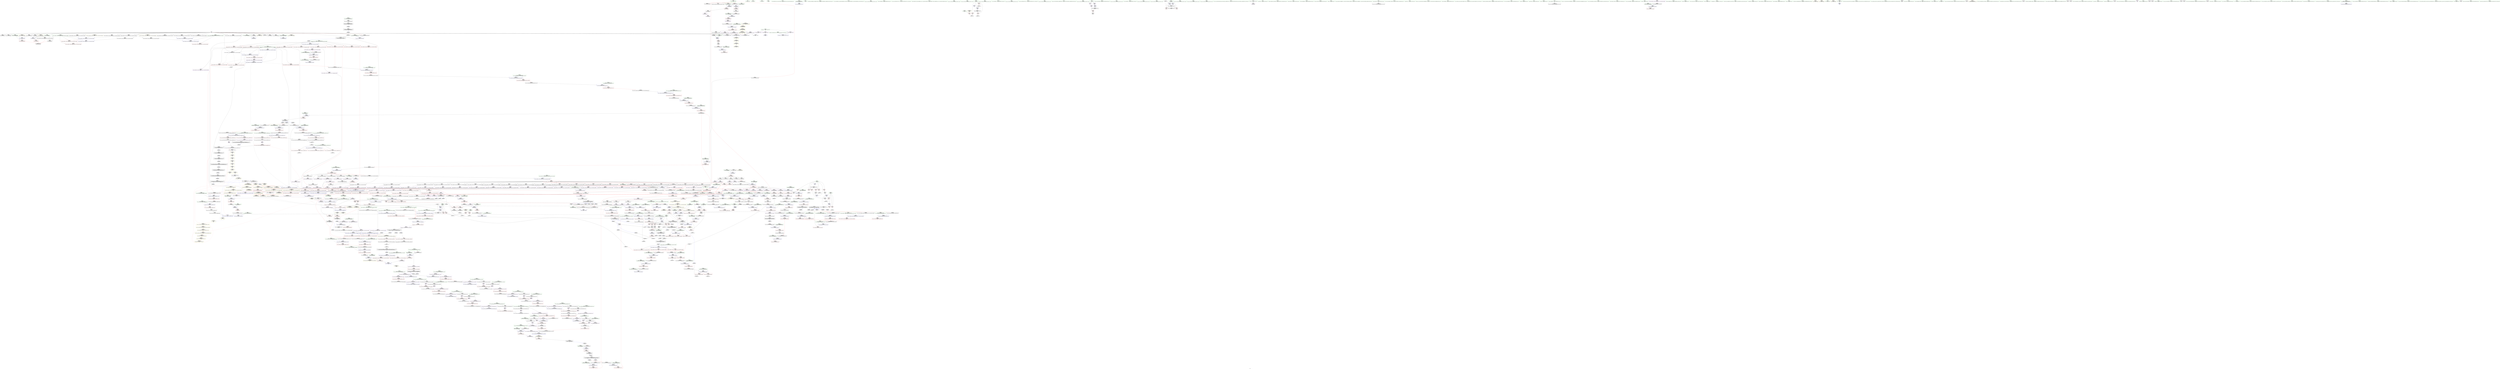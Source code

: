 digraph "SVFG" {
	label="SVFG";

	Node0x557c928accd0 [shape=record,color=grey,label="{NodeID: 0\nNullPtr|{|<s27>96}}"];
	Node0x557c928accd0 -> Node0x557c92b09040[style=solid];
	Node0x557c928accd0 -> Node0x557c92b09140[style=solid];
	Node0x557c928accd0 -> Node0x557c92b09210[style=solid];
	Node0x557c928accd0 -> Node0x557c92b092e0[style=solid];
	Node0x557c928accd0 -> Node0x557c92b093b0[style=solid];
	Node0x557c928accd0 -> Node0x557c92b09480[style=solid];
	Node0x557c928accd0 -> Node0x557c92b09550[style=solid];
	Node0x557c928accd0 -> Node0x557c92b09620[style=solid];
	Node0x557c928accd0 -> Node0x557c92b096f0[style=solid];
	Node0x557c928accd0 -> Node0x557c92b097c0[style=solid];
	Node0x557c928accd0 -> Node0x557c92b09890[style=solid];
	Node0x557c928accd0 -> Node0x557c92b09960[style=solid];
	Node0x557c928accd0 -> Node0x557c92b09a30[style=solid];
	Node0x557c928accd0 -> Node0x557c92b09b00[style=solid];
	Node0x557c928accd0 -> Node0x557c92b09bd0[style=solid];
	Node0x557c928accd0 -> Node0x557c92b09ca0[style=solid];
	Node0x557c928accd0 -> Node0x557c92b09d70[style=solid];
	Node0x557c928accd0 -> Node0x557c92b09e40[style=solid];
	Node0x557c928accd0 -> Node0x557c92b09f10[style=solid];
	Node0x557c928accd0 -> Node0x557c92b25990[style=solid];
	Node0x557c928accd0 -> Node0x557c92b26fb0[style=solid];
	Node0x557c928accd0 -> Node0x557c92b27080[style=solid];
	Node0x557c928accd0 -> Node0x557c92b27150[style=solid];
	Node0x557c928accd0 -> Node0x557c92b11b20[style=solid];
	Node0x557c928accd0 -> Node0x557c92537f00[style=solid];
	Node0x557c928accd0 -> Node0x557c92b51ce0[style=solid];
	Node0x557c928accd0 -> Node0x557c92b51fe0[style=solid];
	Node0x557c928accd0:s27 -> Node0x557c92bfb250[style=solid,color=red];
	Node0x557c92bf7180 [shape=record,color=black,label="{NodeID: 1882\n960 = PHI(1122, )\n}"];
	Node0x557c92bf7180 -> Node0x557c92b4fee0[style=solid];
	Node0x557c92b0ff80 [shape=record,color=blue,label="{NodeID: 775\n459\<--487\nehselector.slot\<--\n_ZNSt12_Vector_baseIxSaIxEED2Ev\n}"];
	Node0x557c92b06a60 [shape=record,color=purple,label="{NodeID: 443\n645\<--643\n_M_finish5\<--\n_ZNSt6vectorIxSaIxEE12emplace_backIJxEEEvDpOT_\n}"];
	Node0x557c92b06a60 -> Node0x557c92b1eae0[style=solid];
	Node0x557c92afa010 [shape=record,color=green,label="{NodeID: 111\n613\<--614\nthis.addr\<--this.addr_field_insensitive\n_ZN9__gnu_cxx13new_allocatorIxED2Ev\n}"];
	Node0x557c92afa010 -> Node0x557c92b1e600[style=solid];
	Node0x557c92afa010 -> Node0x557c92b10c80[style=solid];
	Node0x557c92c03290 [shape=record,color=black,label="{NodeID: 1993\n427 = PHI(92, 832, 852, )\n1st arg _ZSt8_DestroyIPxxEvT_S1_RSaIT0_E }"];
	Node0x557c92c03290 -> Node0x557c92b0fb70[style=solid];
	Node0x557c92b312f0 [shape=record,color=blue,label="{NodeID: 886\n1452\<--1449\ncoerce.dive\<--__it.coerce\n_ZSt12__miter_baseIPxEDTcl12__miter_basecldtfp_4baseEEESt13move_iteratorIT_E\n|{<s0>119}}"];
	Node0x557c92b312f0:s0 -> Node0x557c92b29c70[style=dashed,color=red];
	Node0x557c92b1c4b0 [shape=record,color=red,label="{NodeID: 554\n272\<--251\n\<--i\nmain\n}"];
	Node0x557c92b1c4b0 -> Node0x557c92b51860[style=solid];
	Node0x557c92aff020 [shape=record,color=green,label="{NodeID: 222\n1389\<--1390\n__first\<--__first_field_insensitive\n_ZSt4copyISt13move_iteratorIPxES1_ET0_T_S4_S3_\n}"];
	Node0x557c92aff020 -> Node0x557c92b03b80[style=solid];
	Node0x557c92aff020 -> Node0x557c92b1a1c0[style=solid];
	Node0x557c92b21ee0 [shape=record,color=red,label="{NodeID: 665\n1086\<--1064\n\<--__result.addr\n_ZSt34__uninitialized_move_if_noexcept_aIPxS0_SaIxEET0_T_S3_S2_RT1_\n|{<s0>91}}"];
	Node0x557c92b21ee0:s0 -> Node0x557c92c074e0[style=solid,color=red];
	Node0x557c92b0d060 [shape=record,color=black,label="{NodeID: 333\n857\<--739\n\<--this1\n_ZNSt6vectorIxSaIxEE17_M_realloc_insertIJxEEEvN9__gnu_cxx17__normal_iteratorIPxS1_EEDpOT_\n}"];
	Node0x557c92b0d060 -> Node0x557c92b07830[style=solid];
	Node0x557c92b0d060 -> Node0x557c92b07900[style=solid];
	Node0x557c92adacc0 [shape=record,color=green,label="{NodeID: 1\n7\<--1\n__dso_handle\<--dummyObj\nGlob }"];
	Node0x557c92bf72f0 [shape=record,color=black,label="{NodeID: 1883\n963 = PHI(206, )\n}"];
	Node0x557c92bf72f0 -> Node0x557c92b4fee0[style=solid];
	Node0x557c92b10050 [shape=record,color=blue,label="{NodeID: 776\n498\<--496\n__first.addr\<--__first\n_ZSt8_DestroyIPxEvT_S1_\n}"];
	Node0x557c92b10050 -> Node0x557c92b1db70[style=dashed];
	Node0x557c92b06b30 [shape=record,color=purple,label="{NodeID: 444\n655\<--654\n_M_impl6\<--\n_ZNSt6vectorIxSaIxEE12emplace_backIJxEEEvDpOT_\n}"];
	Node0x557c92afa0e0 [shape=record,color=green,label="{NodeID: 112\n621\<--622\nthis.addr\<--this.addr_field_insensitive\n_ZNSt6vectorIxSaIxEE12emplace_backIJxEEEvDpOT_\n}"];
	Node0x557c92afa0e0 -> Node0x557c92b1e6d0[style=solid];
	Node0x557c92afa0e0 -> Node0x557c92b10d50[style=solid];
	Node0x557c92c03570 [shape=record,color=black,label="{NodeID: 1994\n428 = PHI(94, 834, 854, )\n2nd arg _ZSt8_DestroyIPxxEvT_S1_RSaIT0_E }"];
	Node0x557c92c03570 -> Node0x557c92b0fc40[style=solid];
	Node0x557c92b313c0 [shape=record,color=blue,label="{NodeID: 887\n1465\<--1462\n__first.addr\<--__first\n_ZSt13__copy_move_aILb1EPxS0_ET1_T0_S2_S1_\n}"];
	Node0x557c92b313c0 -> Node0x557c92b241d0[style=dashed];
	Node0x557c92b1c580 [shape=record,color=red,label="{NodeID: 555\n276\<--251\n\<--i\nmain\n}"];
	Node0x557c92b1c580 -> Node0x557c92b0b180[style=solid];
	Node0x557c92aff0f0 [shape=record,color=green,label="{NodeID: 223\n1391\<--1392\n__last\<--__last_field_insensitive\n_ZSt4copyISt13move_iteratorIPxES1_ET0_T_S4_S3_\n}"];
	Node0x557c92aff0f0 -> Node0x557c92b03c50[style=solid];
	Node0x557c92aff0f0 -> Node0x557c92b1a290[style=solid];
	Node0x557c92b21fb0 [shape=record,color=red,label="{NodeID: 666\n1087\<--1066\n\<--__alloc.addr\n_ZSt34__uninitialized_move_if_noexcept_aIPxS0_SaIxEET0_T_S3_S2_RT1_\n|{<s0>91}}"];
	Node0x557c92b21fb0:s0 -> Node0x557c92c075f0[style=solid,color=red];
	Node0x557c92b0d130 [shape=record,color=black,label="{NodeID: 334\n861\<--739\n\<--this1\n_ZNSt6vectorIxSaIxEE17_M_realloc_insertIJxEEEvN9__gnu_cxx17__normal_iteratorIPxS1_EEDpOT_\n}"];
	Node0x557c92b0d130 -> Node0x557c92b179f0[style=solid];
	Node0x557c92b0d130 -> Node0x557c92b17ac0[style=solid];
	Node0x557c92adb000 [shape=record,color=green,label="{NodeID: 2\n14\<--1\n_ZSt3cin\<--dummyObj\nGlob }"];
	Node0x557c92bf7430 [shape=record,color=black,label="{NodeID: 1884\n973 = PHI(206, )\n}"];
	Node0x557c92bf7430 -> Node0x557c92b4fbe0[style=solid];
	Node0x557c92b10120 [shape=record,color=blue,label="{NodeID: 777\n500\<--497\n__last.addr\<--__last\n_ZSt8_DestroyIPxEvT_S1_\n}"];
	Node0x557c92b10120 -> Node0x557c92b1dc40[style=dashed];
	Node0x557c92b28180 [shape=record,color=yellow,style=double,label="{NodeID: 1552\n21V_1 = ENCHI(MR_21V_0)\npts\{1247 \}\nFun[_ZSt4copyISt13move_iteratorIPxES1_ET0_T_S4_S3_]|{<s0>114}}"];
	Node0x557c92b28180:s0 -> Node0x557c92b2a780[style=dashed,color=red];
	Node0x557c92b06c00 [shape=record,color=purple,label="{NodeID: 445\n656\<--654\n_M_finish7\<--\n_ZNSt6vectorIxSaIxEE12emplace_backIJxEEEvDpOT_\n}"];
	Node0x557c92b06c00 -> Node0x557c92b1ebb0[style=solid];
	Node0x557c92b06c00 -> Node0x557c92b10ef0[style=solid];
	Node0x557c92afa1b0 [shape=record,color=green,label="{NodeID: 113\n623\<--624\n__args.addr\<--__args.addr_field_insensitive\n_ZNSt6vectorIxSaIxEE12emplace_backIJxEEEvDpOT_\n}"];
	Node0x557c92afa1b0 -> Node0x557c92b1e7a0[style=solid];
	Node0x557c92afa1b0 -> Node0x557c92b1e870[style=solid];
	Node0x557c92afa1b0 -> Node0x557c92b10e20[style=solid];
	Node0x557c92c03730 [shape=record,color=black,label="{NodeID: 1995\n579 = PHI(571, )\n0th arg _ZN9__gnu_cxx13new_allocatorIxE10deallocateEPxm }"];
	Node0x557c92c03730 -> Node0x557c92b10940[style=solid];
	Node0x557c92b31490 [shape=record,color=blue,label="{NodeID: 888\n1467\<--1463\n__last.addr\<--__last\n_ZSt13__copy_move_aILb1EPxS0_ET1_T0_S2_S1_\n}"];
	Node0x557c92b31490 -> Node0x557c92b242a0[style=dashed];
	Node0x557c92b1c650 [shape=record,color=red,label="{NodeID: 556\n282\<--251\n\<--i\nmain\n}"];
	Node0x557c92b1c650 -> Node0x557c92b0b320[style=solid];
	Node0x557c92aff1c0 [shape=record,color=green,label="{NodeID: 224\n1393\<--1394\n__result.addr\<--__result.addr_field_insensitive\n_ZSt4copyISt13move_iteratorIPxES1_ET0_T_S4_S3_\n}"];
	Node0x557c92aff1c0 -> Node0x557c92b23cf0[style=solid];
	Node0x557c92aff1c0 -> Node0x557c92b30e10[style=solid];
	Node0x557c92b22080 [shape=record,color=red,label="{NodeID: 667\n1089\<--1088\n\<--coerce.dive4\n_ZSt34__uninitialized_move_if_noexcept_aIPxS0_SaIxEET0_T_S3_S2_RT1_\n|{<s0>91}}"];
	Node0x557c92b22080:s0 -> Node0x557c92c072c0[style=solid,color=red];
	Node0x557c92b0d200 [shape=record,color=black,label="{NodeID: 335\n865\<--739\n\<--this1\n_ZNSt6vectorIxSaIxEE17_M_realloc_insertIJxEEEvN9__gnu_cxx17__normal_iteratorIPxS1_EEDpOT_\n}"];
	Node0x557c92b0d200 -> Node0x557c92b17b90[style=solid];
	Node0x557c92b0d200 -> Node0x557c92b17c60[style=solid];
	Node0x557c92adb0c0 [shape=record,color=green,label="{NodeID: 3\n15\<--1\n_ZSt4cout\<--dummyObj\nGlob }"];
	Node0x557c92bf7570 [shape=record,color=black,label="{NodeID: 1885\n974 = PHI(206, )\n}"];
	Node0x557c92bf7570 -> Node0x557c92b12a90[style=solid];
	Node0x557c92b101f0 [shape=record,color=blue,label="{NodeID: 778\n513\<--511\n.addr\<--\n_ZNSt12_Destroy_auxILb1EE9__destroyIPxEEvT_S3_\n}"];
	Node0x557c92b06cd0 [shape=record,color=purple,label="{NodeID: 446\n658\<--657\nincdec.ptr\<--\n_ZNSt6vectorIxSaIxEE12emplace_backIJxEEEvDpOT_\n}"];
	Node0x557c92b06cd0 -> Node0x557c92b10ef0[style=solid];
	Node0x557c92afa280 [shape=record,color=green,label="{NodeID: 114\n625\<--626\nagg.tmp\<--agg.tmp_field_insensitive\n_ZNSt6vectorIxSaIxEE12emplace_backIJxEEEvDpOT_\n}"];
	Node0x557c92afa280 -> Node0x557c92b063e0[style=solid];
	Node0x557c92afa280 -> Node0x557c92b064b0[style=solid];
	Node0x557c92c03840 [shape=record,color=black,label="{NodeID: 1996\n580 = PHI(572, )\n1st arg _ZN9__gnu_cxx13new_allocatorIxE10deallocateEPxm }"];
	Node0x557c92c03840 -> Node0x557c92b10a10[style=solid];
	Node0x557c92b31560 [shape=record,color=blue,label="{NodeID: 889\n1469\<--1464\n__result.addr\<--__result\n_ZSt13__copy_move_aILb1EPxS0_ET1_T0_S2_S1_\n}"];
	Node0x557c92b31560 -> Node0x557c92b24370[style=dashed];
	Node0x557c92b1c720 [shape=record,color=red,label="{NodeID: 557\n288\<--251\n\<--i\nmain\n}"];
	Node0x557c92b1c720 -> Node0x557c92b0b3f0[style=solid];
	Node0x557c92537e30 [shape=record,color=black,label="{NodeID: 1332\n994 = PHI(990, 992, )\n}"];
	Node0x557c92537e30 -> Node0x557c92b0dbc0[style=solid];
	Node0x557c92aff290 [shape=record,color=green,label="{NodeID: 225\n1395\<--1396\nagg.tmp\<--agg.tmp_field_insensitive\n_ZSt4copyISt13move_iteratorIPxES1_ET0_T_S4_S3_\n}"];
	Node0x557c92aff290 -> Node0x557c92b03d20[style=solid];
	Node0x557c92aff290 -> Node0x557c92b1a360[style=solid];
	Node0x557c92b22150 [shape=record,color=red,label="{NodeID: 668\n1091\<--1090\n\<--coerce.dive5\n_ZSt34__uninitialized_move_if_noexcept_aIPxS0_SaIxEET0_T_S3_S2_RT1_\n|{<s0>91}}"];
	Node0x557c92b22150:s0 -> Node0x557c92c073d0[style=solid,color=red];
	Node0x557c92b8f640 [shape=record,color=yellow,style=double,label="{NodeID: 1443\n40V_1 = ENCHI(MR_40V_0)\npts\{254 \}\nFun[_ZNSt6vectorIxSaIxEE12emplace_backIJxEEEvDpOT_]|{<s0>45|<s1>48}}"];
	Node0x557c92b8f640:s0 -> Node0x557c92b8d800[style=dashed,color=red];
	Node0x557c92b8f640:s1 -> Node0x557c92b27320[style=dashed,color=red];
	Node0x557c92b0d2d0 [shape=record,color=black,label="{NodeID: 336\n875\<--739\n\<--this1\n_ZNSt6vectorIxSaIxEE17_M_realloc_insertIJxEEEvN9__gnu_cxx17__normal_iteratorIPxS1_EEDpOT_\n}"];
	Node0x557c92b0d2d0 -> Node0x557c92b17d30[style=solid];
	Node0x557c92b0d2d0 -> Node0x557c92b17e00[style=solid];
	Node0x557c92adb180 [shape=record,color=green,label="{NodeID: 4\n16\<--1\n.str\<--dummyObj\nGlob }"];
	Node0x557c92bf76b0 [shape=record,color=black,label="{NodeID: 1886\n976 = PHI(1138, )\n}"];
	Node0x557c92bf76b0 -> Node0x557c92b21520[style=solid];
	Node0x557c92b102c0 [shape=record,color=blue,label="{NodeID: 779\n515\<--512\n.addr1\<--\n_ZNSt12_Destroy_auxILb1EE9__destroyIPxEEvT_S3_\n}"];
	Node0x557c92b06da0 [shape=record,color=purple,label="{NodeID: 447\n735\<--715\ncoerce.dive\<--__position\n_ZNSt6vectorIxSaIxEE17_M_realloc_insertIJxEEEvN9__gnu_cxx17__normal_iteratorIPxS1_EEDpOT_\n}"];
	Node0x557c92b06da0 -> Node0x557c92b114a0[style=solid];
	Node0x557c92aff6a0 [shape=record,color=green,label="{NodeID: 115\n649\<--650\n_ZSt7forwardIxEOT_RNSt16remove_referenceIS0_E4typeE\<--_ZSt7forwardIxEOT_RNSt16remove_referenceIS0_E4typeE_field_insensitive\n}"];
	Node0x557c92c03950 [shape=record,color=black,label="{NodeID: 1997\n581 = PHI(573, )\n2nd arg _ZN9__gnu_cxx13new_allocatorIxE10deallocateEPxm }"];
	Node0x557c92c03950 -> Node0x557c92b10ae0[style=solid];
	Node0x557c92b31630 [shape=record,color=blue,label="{NodeID: 890\n1471\<--299\n__simple\<--\n_ZSt13__copy_move_aILb1EPxS0_ET1_T0_S2_S1_\n}"];
	Node0x557c92b1c7f0 [shape=record,color=red,label="{NodeID: 558\n300\<--251\n\<--i\nmain\n}"];
	Node0x557c92b1c7f0 -> Node0x557c92b0b4c0[style=solid];
	Node0x557c92537f00 [shape=record,color=black,label="{NodeID: 1333\n1053 = PHI(1048, 3, )\n}"];
	Node0x557c92537f00 -> Node0x557c92b0e170[style=solid];
	Node0x557c92aff360 [shape=record,color=green,label="{NodeID: 226\n1397\<--1398\nagg.tmp3\<--agg.tmp3_field_insensitive\n_ZSt4copyISt13move_iteratorIPxES1_ET0_T_S4_S3_\n}"];
	Node0x557c92aff360 -> Node0x557c92b03df0[style=solid];
	Node0x557c92aff360 -> Node0x557c92b1a430[style=solid];
	Node0x557c92b22220 [shape=record,color=red,label="{NodeID: 669\n1101\<--1098\nthis1\<--this.addr\n_ZNK9__gnu_cxx17__normal_iteratorIPxSt6vectorIxSaIxEEE4baseEv\n}"];
	Node0x557c92b22220 -> Node0x557c92b18b00[style=solid];
	Node0x557c92b0d3a0 [shape=record,color=black,label="{NodeID: 337\n880\<--739\n\<--this1\n_ZNSt6vectorIxSaIxEE17_M_realloc_insertIJxEEEvN9__gnu_cxx17__normal_iteratorIPxS1_EEDpOT_\n}"];
	Node0x557c92b0d3a0 -> Node0x557c92b17ed0[style=solid];
	Node0x557c92b0d3a0 -> Node0x557c92b17fa0[style=solid];
	Node0x557c92adb5e0 [shape=record,color=green,label="{NodeID: 5\n18\<--1\n.str.2\<--dummyObj\nGlob }"];
	Node0x557c92bf77f0 [shape=record,color=black,label="{NodeID: 1887\n983 = PHI(206, )\n}"];
	Node0x557c92bf77f0 -> Node0x557c92b516e0[style=solid];
	Node0x557c92b10390 [shape=record,color=blue,label="{NodeID: 780\n524\<--521\nthis.addr\<--this\n_ZNSt12_Vector_baseIxSaIxEE13_M_deallocateEPxm\n}"];
	Node0x557c92b10390 -> Node0x557c92b1dd10[style=dashed];
	Node0x557c92b06e70 [shape=record,color=purple,label="{NodeID: 448\n748\<--725\ncoerce.dive3\<--ref.tmp\n_ZNSt6vectorIxSaIxEE17_M_realloc_insertIJxEEEvN9__gnu_cxx17__normal_iteratorIPxS1_EEDpOT_\n}"];
	Node0x557c92b06e70 -> Node0x557c92b117e0[style=solid];
	Node0x557c92aff7a0 [shape=record,color=green,label="{NodeID: 116\n652\<--653\n_ZNSt16allocator_traitsISaIxEE9constructIxJxEEEvRS0_PT_DpOT0_\<--_ZNSt16allocator_traitsISaIxEE9constructIxJxEEEvRS0_PT_DpOT0__field_insensitive\n}"];
	Node0x557c92c03a60 [shape=record,color=black,label="{NodeID: 1998\n227 = PHI(11, 11, 11, )\n0th arg _ZNSt6vectorIxSaIxEEixEm }"];
	Node0x557c92c03a60 -> Node0x557c92b26380[style=solid];
	Node0x557c92b31700 [shape=record,color=blue,label="{NodeID: 891\n1486\<--1485\n__it.addr\<--__it\n_ZSt12__niter_baseIPxET_S1_\n}"];
	Node0x557c92b31700 -> Node0x557c92b24440[style=dashed];
	Node0x557c92b1c8c0 [shape=record,color=red,label="{NodeID: 559\n308\<--251\n\<--i\nmain\n}"];
	Node0x557c92b1c8c0 -> Node0x557c92b50660[style=solid];
	Node0x557c92b4e860 [shape=record,color=grey,label="{NodeID: 1334\n222 = Binary(220, 221, )\n}"];
	Node0x557c92b4e860 -> Node0x557c92b4f160[style=solid];
	Node0x557c92aff430 [shape=record,color=green,label="{NodeID: 227\n1410\<--1411\n_ZSt12__miter_baseIPxEDTcl12__miter_basecldtfp_4baseEEESt13move_iteratorIT_E\<--_ZSt12__miter_baseIPxEDTcl12__miter_basecldtfp_4baseEEESt13move_iteratorIT_E_field_insensitive\n}"];
	Node0x557c92b222f0 [shape=record,color=red,label="{NodeID: 670\n1113\<--1107\n\<--__a.addr\n_ZNSt16allocator_traitsISaIxEE7destroyIxEEvRS0_PT_\n}"];
	Node0x557c92b222f0 -> Node0x557c92b0e3e0[style=solid];
	Node0x557c92b0d470 [shape=record,color=black,label="{NodeID: 338\n887\<--739\n\<--this1\n_ZNSt6vectorIxSaIxEE17_M_realloc_insertIJxEEEvN9__gnu_cxx17__normal_iteratorIPxS1_EEDpOT_\n}"];
	Node0x557c92b0d470 -> Node0x557c92b18070[style=solid];
	Node0x557c92b0d470 -> Node0x557c92b18140[style=solid];
	Node0x557c92adb6a0 [shape=record,color=green,label="{NodeID: 6\n21\<--1\n\<--dummyObj\nCan only get source location for instruction, argument, global var or function.}"];
	Node0x557c92bf7930 [shape=record,color=black,label="{NodeID: 1888\n987 = PHI(1122, )\n}"];
	Node0x557c92bf7930 -> Node0x557c92b51560[style=solid];
	Node0x557c92b10460 [shape=record,color=blue,label="{NodeID: 781\n526\<--522\n__p.addr\<--__p\n_ZNSt12_Vector_baseIxSaIxEE13_M_deallocateEPxm\n}"];
	Node0x557c92b10460 -> Node0x557c92b1dde0[style=dashed];
	Node0x557c92b10460 -> Node0x557c92b1deb0[style=dashed];
	Node0x557c92b06f40 [shape=record,color=purple,label="{NodeID: 449\n763\<--762\n_M_impl\<--\n_ZNSt6vectorIxSaIxEE17_M_realloc_insertIJxEEEvN9__gnu_cxx17__normal_iteratorIPxS1_EEDpOT_\n}"];
	Node0x557c92b06f40 -> Node0x557c92b0d540[style=solid];
	Node0x557c92aff8a0 [shape=record,color=green,label="{NodeID: 117\n662\<--663\n_ZNSt6vectorIxSaIxEE3endEv\<--_ZNSt6vectorIxSaIxEE3endEv_field_insensitive\n}"];
	Node0x557c92c03cb0 [shape=record,color=black,label="{NodeID: 1999\n228 = PHI(155, 161, 175, )\n1st arg _ZNSt6vectorIxSaIxEEixEm }"];
	Node0x557c92c03cb0 -> Node0x557c92b26450[style=solid];
	Node0x557c92b317d0 [shape=record,color=blue,label="{NodeID: 892\n1495\<--1492\n__first.addr\<--__first\n_ZNSt11__copy_moveILb1ELb1ESt26random_access_iterator_tagE8__copy_mIxEEPT_PKS3_S6_S4_\n}"];
	Node0x557c92b317d0 -> Node0x557c92b24510[style=dashed];
	Node0x557c92b317d0 -> Node0x557c92b245e0[style=dashed];
	Node0x557c92b1c990 [shape=record,color=red,label="{NodeID: 560\n292\<--255\n\<--v\nmain\n}"];
	Node0x557c92b1c990 -> Node0x557c92b513e0[style=solid];
	Node0x557c92b4e9e0 [shape=record,color=grey,label="{NodeID: 1335\n1510 = Binary(1508, 1509, )\n}"];
	Node0x557c92b4e9e0 -> Node0x557c92b4eb60[style=solid];
	Node0x557c92aff530 [shape=record,color=green,label="{NodeID: 228\n1420\<--1421\n_ZSt14__copy_move_a2ILb1EPxS0_ET1_T0_S2_S1_\<--_ZSt14__copy_move_a2ILb1EPxS0_ET1_T0_S2_S1__field_insensitive\n}"];
	Node0x557c92b223c0 [shape=record,color=red,label="{NodeID: 671\n1115\<--1109\n\<--__p.addr\n_ZNSt16allocator_traitsISaIxEE7destroyIxEEvRS0_PT_\n|{<s0>92}}"];
	Node0x557c92b223c0:s0 -> Node0x557c92bec690[style=solid,color=red];
	Node0x557c92b8f910 [shape=record,color=yellow,style=double,label="{NodeID: 1446\n21V_1 = ENCHI(MR_21V_0)\npts\{1247 \}\nFun[_ZNSt6vectorIxSaIxEE12emplace_backIJxEEEvDpOT_]|{<s0>45|<s1>48}}"];
	Node0x557c92b8f910:s0 -> Node0x557c92b8dbb0[style=dashed,color=red];
	Node0x557c92b8f910:s1 -> Node0x557c92b27b30[style=dashed,color=red];
	Node0x557c92b0d540 [shape=record,color=black,label="{NodeID: 339\n764\<--763\n\<--_M_impl\n_ZNSt6vectorIxSaIxEE17_M_realloc_insertIJxEEEvN9__gnu_cxx17__normal_iteratorIPxS1_EEDpOT_\n|{<s0>56}}"];
	Node0x557c92b0d540:s0 -> Node0x557c92bf9e10[style=solid,color=red];
	Node0x557c92adb760 [shape=record,color=green,label="{NodeID: 7\n131\<--1\n\<--dummyObj\nCan only get source location for instruction, argument, global var or function.|{<s0>51}}"];
	Node0x557c92adb760:s0 -> Node0x557c92bfbf70[style=solid,color=red];
	Node0x557c92bf7a70 [shape=record,color=black,label="{NodeID: 1889\n990 = PHI(1122, )\n}"];
	Node0x557c92bf7a70 -> Node0x557c92537e30[style=solid];
	Node0x557c92b10530 [shape=record,color=blue,label="{NodeID: 782\n528\<--523\n__n.addr\<--__n\n_ZNSt12_Vector_baseIxSaIxEE13_M_deallocateEPxm\n}"];
	Node0x557c92b10530 -> Node0x557c92b1df80[style=dashed];
	Node0x557c92b07010 [shape=record,color=purple,label="{NodeID: 450\n773\<--772\n_M_impl7\<--\n_ZNSt6vectorIxSaIxEE17_M_realloc_insertIJxEEEvN9__gnu_cxx17__normal_iteratorIPxS1_EEDpOT_\n}"];
	Node0x557c92aff9a0 [shape=record,color=green,label="{NodeID: 118\n671\<--672\n_ZNSt6vectorIxSaIxEE17_M_realloc_insertIJxEEEvN9__gnu_cxx17__normal_iteratorIPxS1_EEDpOT_\<--_ZNSt6vectorIxSaIxEE17_M_realloc_insertIJxEEEvN9__gnu_cxx17__normal_iteratorIPxS1_EEDpOT__field_insensitive\n}"];
	Node0x557c92c03e70 [shape=record,color=black,label="{NodeID: 2000\n419 = PHI(413, )\n0th arg _ZN9__gnu_cxx13new_allocatorIxEC2Ev }"];
	Node0x557c92c03e70 -> Node0x557c92b0f9d0[style=solid];
	Node0x557c92b318a0 [shape=record,color=blue,label="{NodeID: 893\n1497\<--1493\n__last.addr\<--__last\n_ZNSt11__copy_moveILb1ELb1ESt26random_access_iterator_tagE8__copy_mIxEEPT_PKS3_S6_S4_\n}"];
	Node0x557c92b318a0 -> Node0x557c92b246b0[style=dashed];
	Node0x557c92b1ca60 [shape=record,color=red,label="{NodeID: 561\n296\<--255\n\<--v\nmain\n}"];
	Node0x557c92b4eb60 [shape=record,color=grey,label="{NodeID: 1336\n1511 = Binary(1510, 224, )\n}"];
	Node0x557c92b4eb60 -> Node0x557c92b31a40[style=solid];
	Node0x557c92b07a00 [shape=record,color=green,label="{NodeID: 229\n1427\<--1428\n__first.addr\<--__first.addr_field_insensitive\n_ZSt14__copy_move_a2ILb1EPxS0_ET1_T0_S2_S1_\n}"];
	Node0x557c92b07a00 -> Node0x557c92b23f60[style=solid];
	Node0x557c92b07a00 -> Node0x557c92b31080[style=solid];
	Node0x557c92b22490 [shape=record,color=red,label="{NodeID: 672\n1127\<--1124\nthis1\<--this.addr\n_ZNKSt6vectorIxSaIxEE8max_sizeEv\n}"];
	Node0x557c92b22490 -> Node0x557c92b0e4b0[style=solid];
	Node0x557c92b8f9f0 [shape=record,color=yellow,style=double,label="{NodeID: 1447\n23V_1 = ENCHI(MR_23V_0)\npts\{130000 \}\nFun[_ZNSt6vectorIxSaIxEE12emplace_backIJxEEEvDpOT_]|{|<s1>46|<s2>48}}"];
	Node0x557c92b8f9f0 -> Node0x557c92b80ea0[style=dashed];
	Node0x557c92b8f9f0:s1 -> Node0x557c92b92750[style=dashed,color=red];
	Node0x557c92b8f9f0:s2 -> Node0x557c92b27c10[style=dashed,color=red];
	Node0x557c92b0d610 [shape=record,color=black,label="{NodeID: 340\n815\<--814\n\<--_M_impl17\n_ZNSt6vectorIxSaIxEE17_M_realloc_insertIJxEEEvN9__gnu_cxx17__normal_iteratorIPxS1_EEDpOT_\n|{<s0>64}}"];
	Node0x557c92b0d610:s0 -> Node0x557c92bfb700[style=solid,color=red];
	Node0x557c92adb820 [shape=record,color=green,label="{NodeID: 8\n136\<--1\n\<--dummyObj\nCan only get source location for instruction, argument, global var or function.}"];
	Node0x557c92bf7bb0 [shape=record,color=black,label="{NodeID: 1890\n1006 = PHI(1096, )\n}"];
	Node0x557c92bf7bb0 -> Node0x557c92b21790[style=solid];
	Node0x557c92b10600 [shape=record,color=blue,label="{NodeID: 783\n548\<--547\nthis.addr\<--this\n_ZNSt12_Vector_baseIxSaIxEE12_Vector_implD2Ev\n}"];
	Node0x557c92b10600 -> Node0x557c92b1e050[style=dashed];
	Node0x557c92b286f0 [shape=record,color=yellow,style=double,label="{NodeID: 1558\n70V_1 = ENCHI(MR_70V_0)\npts\{949 \}\nFun[_ZSt3maxImERKT_S2_S2_]}"];
	Node0x557c92b286f0 -> Node0x557c92b22a40[style=dashed];
	Node0x557c92b070e0 [shape=record,color=purple,label="{NodeID: 451\n774\<--772\n_M_start\<--\n_ZNSt6vectorIxSaIxEE17_M_realloc_insertIJxEEEvN9__gnu_cxx17__normal_iteratorIPxS1_EEDpOT_\n}"];
	Node0x557c92b070e0 -> Node0x557c92b20410[style=solid];
	Node0x557c92affaa0 [shape=record,color=green,label="{NodeID: 119\n677\<--678\n__t.addr\<--__t.addr_field_insensitive\n_ZSt4moveIRxEONSt16remove_referenceIT_E4typeEOS2_\n}"];
	Node0x557c92affaa0 -> Node0x557c92b1ed50[style=solid];
	Node0x557c92affaa0 -> Node0x557c92b11090[style=solid];
	Node0x557c92c03f80 [shape=record,color=black,label="{NodeID: 2001\n558 = PHI(538, )\n0th arg _ZNSt16allocator_traitsISaIxEE10deallocateERS0_Pxm }"];
	Node0x557c92c03f80 -> Node0x557c92b106d0[style=solid];
	Node0x557c92b31970 [shape=record,color=blue,label="{NodeID: 894\n1499\<--1494\n__result.addr\<--__result\n_ZNSt11__copy_moveILb1ELb1ESt26random_access_iterator_tagE8__copy_mIxEEPT_PKS3_S6_S4_\n}"];
	Node0x557c92b31970 -> Node0x557c92b24780[style=dashed];
	Node0x557c92b31970 -> Node0x557c92b24850[style=dashed];
	Node0x557c92b1cb30 [shape=record,color=red,label="{NodeID: 562\n302\<--255\n\<--v\nmain\n}"];
	Node0x557c92b1cb30 -> Node0x557c92b507e0[style=solid];
	Node0x557c92b4ece0 [shape=record,color=grey,label="{NodeID: 1337\n1521 = Binary(224, 1520, )\n}"];
	Node0x557c92b07ad0 [shape=record,color=green,label="{NodeID: 230\n1429\<--1430\n__last.addr\<--__last.addr_field_insensitive\n_ZSt14__copy_move_a2ILb1EPxS0_ET1_T0_S2_S1_\n}"];
	Node0x557c92b07ad0 -> Node0x557c92b24030[style=solid];
	Node0x557c92b07ad0 -> Node0x557c92b31150[style=solid];
	Node0x557c92b22560 [shape=record,color=red,label="{NodeID: 673\n1161\<--1141\n\<--retval\n_ZSt3maxImERKT_S2_S2_\n}"];
	Node0x557c92b22560 -> Node0x557c92b0e650[style=solid];
	Node0x557c92b8fad0 [shape=record,color=yellow,style=double,label="{NodeID: 1448\n25V_1 = ENCHI(MR_25V_0)\npts\{130001 \}\nFun[_ZNSt6vectorIxSaIxEE12emplace_backIJxEEEvDpOT_]|{|<s4>46|<s5>48}}"];
	Node0x557c92b8fad0 -> Node0x557c92b1e940[style=dashed];
	Node0x557c92b8fad0 -> Node0x557c92b1eae0[style=dashed];
	Node0x557c92b8fad0 -> Node0x557c92b1ebb0[style=dashed];
	Node0x557c92b8fad0 -> Node0x557c92b10ef0[style=dashed];
	Node0x557c92b8fad0:s4 -> Node0x557c92b92750[style=dashed,color=red];
	Node0x557c92b8fad0:s5 -> Node0x557c92b27cf0[style=dashed,color=red];
	Node0x557c92b0d6e0 [shape=record,color=black,label="{NodeID: 341\n869\<--864\nsub.ptr.lhs.cast\<--\n_ZNSt6vectorIxSaIxEE17_M_realloc_insertIJxEEEvN9__gnu_cxx17__normal_iteratorIPxS1_EEDpOT_\n}"];
	Node0x557c92b0d6e0 -> Node0x557c92b50360[style=solid];
	Node0x557c92adb8e0 [shape=record,color=green,label="{NodeID: 9\n185\<--1\n\<--dummyObj\nCan only get source location for instruction, argument, global var or function.}"];
	Node0x557c92bf7cf0 [shape=record,color=black,label="{NodeID: 1891\n1009 = PHI(1096, )\n}"];
	Node0x557c92bf7cf0 -> Node0x557c92b21860[style=solid];
	Node0x557c92b106d0 [shape=record,color=blue,label="{NodeID: 784\n561\<--558\n__a.addr\<--__a\n_ZNSt16allocator_traitsISaIxEE10deallocateERS0_Pxm\n}"];
	Node0x557c92b106d0 -> Node0x557c92b1e120[style=dashed];
	Node0x557c92b8c980 [shape=record,color=yellow,style=double,label="{NodeID: 1559\n72V_1 = ENCHI(MR_72V_0)\npts\{955 \}\nFun[_ZSt3maxImERKT_S2_S2_]}"];
	Node0x557c92b8c980 -> Node0x557c92b22970[style=dashed];
	Node0x557c92b071b0 [shape=record,color=purple,label="{NodeID: 452\n788\<--787\nincdec.ptr\<--\n_ZNSt6vectorIxSaIxEE17_M_realloc_insertIJxEEEvN9__gnu_cxx17__normal_iteratorIPxS1_EEDpOT_\n}"];
	Node0x557c92b071b0 -> Node0x557c92b11cc0[style=solid];
	Node0x557c92affb70 [shape=record,color=green,label="{NodeID: 120\n686\<--687\n__a.addr\<--__a.addr_field_insensitive\n_ZNSt16allocator_traitsISaIxEE9constructIxJxEEEvRS0_PT_DpOT0_\n}"];
	Node0x557c92affb70 -> Node0x557c92b1ee20[style=solid];
	Node0x557c92affb70 -> Node0x557c92b11160[style=solid];
	Node0x557c92c04090 [shape=record,color=black,label="{NodeID: 2002\n559 = PHI(539, )\n1st arg _ZNSt16allocator_traitsISaIxEE10deallocateERS0_Pxm }"];
	Node0x557c92c04090 -> Node0x557c92b107a0[style=solid];
	Node0x557c92b31a40 [shape=record,color=blue,label="{NodeID: 895\n1501\<--1511\n_Num\<--sub.ptr.div\n_ZNSt11__copy_moveILb1ELb1ESt26random_access_iterator_tagE8__copy_mIxEEPT_PKS3_S6_S4_\n}"];
	Node0x557c92b31a40 -> Node0x557c92b24920[style=dashed];
	Node0x557c92b31a40 -> Node0x557c92b249f0[style=dashed];
	Node0x557c92b31a40 -> Node0x557c92b24ac0[style=dashed];
	Node0x557c92b1cc00 [shape=record,color=red,label="{NodeID: 563\n318\<--257\n\<--tt\nmain\n}"];
	Node0x557c92b1cc00 -> Node0x557c92b51e60[style=solid];
	Node0x557c92b4ee60 [shape=record,color=grey,label="{NodeID: 1338\n475 = Binary(474, 224, )\n|{<s0>34}}"];
	Node0x557c92b4ee60:s0 -> Node0x557c92bfc510[style=solid,color=red];
	Node0x557c92b07ba0 [shape=record,color=green,label="{NodeID: 231\n1431\<--1432\n__result.addr\<--__result.addr_field_insensitive\n_ZSt14__copy_move_a2ILb1EPxS0_ET1_T0_S2_S1_\n}"];
	Node0x557c92b07ba0 -> Node0x557c92b24100[style=solid];
	Node0x557c92b07ba0 -> Node0x557c92b31220[style=solid];
	Node0x557c92b22630 [shape=record,color=red,label="{NodeID: 674\n1149\<--1143\n\<--__a.addr\n_ZSt3maxImERKT_S2_S2_\n}"];
	Node0x557c92b22630 -> Node0x557c92b22970[style=solid];
	Node0x557c92b8fbb0 [shape=record,color=yellow,style=double,label="{NodeID: 1449\n50V_1 = ENCHI(MR_50V_0)\npts\{130002 \}\nFun[_ZNSt6vectorIxSaIxEE12emplace_backIJxEEEvDpOT_]|{|<s2>48|<s3>48}}"];
	Node0x557c92b8fbb0 -> Node0x557c92b1ea10[style=dashed];
	Node0x557c92b8fbb0 -> Node0x557c92b82cd0[style=dashed];
	Node0x557c92b8fbb0:s2 -> Node0x557c92b209c0[style=dashed,color=red];
	Node0x557c92b8fbb0:s3 -> Node0x557c92b12340[style=dashed,color=red];
	Node0x557c92b0d7b0 [shape=record,color=black,label="{NodeID: 342\n870\<--868\nsub.ptr.rhs.cast\<--\n_ZNSt6vectorIxSaIxEE17_M_realloc_insertIJxEEEvN9__gnu_cxx17__normal_iteratorIPxS1_EEDpOT_\n}"];
	Node0x557c92b0d7b0 -> Node0x557c92b50360[style=solid];
	Node0x557c92adbde0 [shape=record,color=green,label="{NodeID: 10\n224\<--1\n\<--dummyObj\nCan only get source location for instruction, argument, global var or function.}"];
	Node0x557c92bf7e30 [shape=record,color=black,label="{NodeID: 1892\n1048 = PHI(1206, )\n}"];
	Node0x557c92bf7e30 -> Node0x557c92537f00[style=solid];
	Node0x557c92b107a0 [shape=record,color=blue,label="{NodeID: 785\n563\<--559\n__p.addr\<--__p\n_ZNSt16allocator_traitsISaIxEE10deallocateERS0_Pxm\n}"];
	Node0x557c92b107a0 -> Node0x557c92b1e1f0[style=dashed];
	Node0x557c92b07280 [shape=record,color=purple,label="{NodeID: 453\n793\<--792\n_M_impl13\<--\n_ZNSt6vectorIxSaIxEE17_M_realloc_insertIJxEEEvN9__gnu_cxx17__normal_iteratorIPxS1_EEDpOT_\n}"];
	Node0x557c92affc40 [shape=record,color=green,label="{NodeID: 121\n688\<--689\n__p.addr\<--__p.addr_field_insensitive\n_ZNSt16allocator_traitsISaIxEE9constructIxJxEEEvRS0_PT_DpOT0_\n}"];
	Node0x557c92affc40 -> Node0x557c92b1eef0[style=solid];
	Node0x557c92affc40 -> Node0x557c92b11230[style=solid];
	Node0x557c92c041a0 [shape=record,color=black,label="{NodeID: 2003\n560 = PHI(540, )\n2nd arg _ZNSt16allocator_traitsISaIxEE10deallocateERS0_Pxm }"];
	Node0x557c92c041a0 -> Node0x557c92b10870[style=solid];
	Node0x557c92b31b10 [shape=record,color=blue, style = dotted,label="{NodeID: 896\n1608\<--1610\noffset_0\<--dummyVal\n_ZNSt11__copy_moveILb1ELb1ESt26random_access_iterator_tagE8__copy_mIxEEPT_PKS3_S6_S4_\n}"];
	Node0x557c92b31b10 -> Node0x557c92b8ba50[style=dashed];
	Node0x557c92b1ccd0 [shape=record,color=red,label="{NodeID: 564\n317\<--259\n\<--ii\nmain\n}"];
	Node0x557c92b1ccd0 -> Node0x557c92b51e60[style=solid];
	Node0x557c92b4efe0 [shape=record,color=grey,label="{NodeID: 1339\n474 = Binary(472, 473, )\n}"];
	Node0x557c92b4efe0 -> Node0x557c92b4ee60[style=solid];
	Node0x557c92b07c70 [shape=record,color=green,label="{NodeID: 232\n1438\<--1439\n_ZSt12__niter_baseIPxET_S1_\<--_ZSt12__niter_baseIPxET_S1__field_insensitive\n}"];
	Node0x557c92b22700 [shape=record,color=red,label="{NodeID: 675\n1158\<--1143\n\<--__a.addr\n_ZSt3maxImERKT_S2_S2_\n}"];
	Node0x557c92b22700 -> Node0x557c92b2f410[style=solid];
	Node0x557c92b0d880 [shape=record,color=black,label="{NodeID: 343\n911\<--910\n\<--this1\n_ZNSt6vectorIxSaIxEE3endEv\n}"];
	Node0x557c92b0d880 -> Node0x557c92b182e0[style=solid];
	Node0x557c92b0d880 -> Node0x557c92b183b0[style=solid];
	Node0x557c92adbee0 [shape=record,color=green,label="{NodeID: 11\n264\<--1\n\<--dummyObj\nCan only get source location for instruction, argument, global var or function.}"];
	Node0x557c92bf7f70 [shape=record,color=black,label="{NodeID: 1893\n1077 = PHI(1295, )\n}"];
	Node0x557c92bf7f70 -> Node0x557c92b13380[style=solid];
	Node0x557c92b10870 [shape=record,color=blue,label="{NodeID: 786\n565\<--560\n__n.addr\<--__n\n_ZNSt16allocator_traitsISaIxEE10deallocateERS0_Pxm\n}"];
	Node0x557c92b10870 -> Node0x557c92b1e2c0[style=dashed];
	Node0x557c92b07350 [shape=record,color=purple,label="{NodeID: 454\n794\<--792\n_M_finish\<--\n_ZNSt6vectorIxSaIxEE17_M_realloc_insertIJxEEEvN9__gnu_cxx17__normal_iteratorIPxS1_EEDpOT_\n}"];
	Node0x557c92b07350 -> Node0x557c92b20680[style=solid];
	Node0x557c92affd10 [shape=record,color=green,label="{NodeID: 122\n690\<--691\n__args.addr\<--__args.addr_field_insensitive\n_ZNSt16allocator_traitsISaIxEE9constructIxJxEEEvRS0_PT_DpOT0_\n}"];
	Node0x557c92affd10 -> Node0x557c92b1efc0[style=solid];
	Node0x557c92affd10 -> Node0x557c92b11300[style=solid];
	Node0x557c92c042b0 [shape=record,color=black,label="{NodeID: 2004\n1123 = PHI(959, 959, 959, )\n0th arg _ZNKSt6vectorIxSaIxEE8max_sizeEv }"];
	Node0x557c92c042b0 -> Node0x557c92b13790[style=solid];
	Node0x557c92b31be0 [shape=record,color=blue,label="{NodeID: 897\n1537\<--1536\n__it.addr\<--__it\n_ZSt12__miter_baseIPxET_S1_\n}"];
	Node0x557c92b31be0 -> Node0x557c92b24b90[style=dashed];
	Node0x557c92b1cda0 [shape=record,color=red,label="{NodeID: 565\n321\<--259\n\<--ii\nmain\n}"];
	Node0x557c92b1cda0 -> Node0x557c92b501e0[style=solid];
	Node0x557c92b4f160 [shape=record,color=grey,label="{NodeID: 1340\n223 = Binary(222, 224, )\n}"];
	Node0x557c92b4f160 -> Node0x557c92b0af10[style=solid];
	Node0x557c92b07d40 [shape=record,color=green,label="{NodeID: 233\n1445\<--1446\n_ZSt13__copy_move_aILb1EPxS0_ET1_T0_S2_S1_\<--_ZSt13__copy_move_aILb1EPxS0_ET1_T0_S2_S1__field_insensitive\n}"];
	Node0x557c92b227d0 [shape=record,color=red,label="{NodeID: 676\n1151\<--1145\n\<--__b.addr\n_ZSt3maxImERKT_S2_S2_\n}"];
	Node0x557c92b227d0 -> Node0x557c92b22a40[style=solid];
	Node0x557c92b8fd70 [shape=record,color=yellow,style=double,label="{NodeID: 1451\n274V_1 = ENCHI(MR_274V_0)\npts\{12980000 \}\nFun[_ZSt32__make_move_if_noexcept_iteratorIxSt13move_iteratorIPxEET0_PT_]|{<s0>103}}"];
	Node0x557c92b8fd70:s0 -> Node0x557c92b31f20[style=dashed,color=red];
	Node0x557c92b0d950 [shape=record,color=black,label="{NodeID: 344\n903\<--918\n_ZNSt6vectorIxSaIxEE3endEv_ret\<--\n_ZNSt6vectorIxSaIxEE3endEv\n|{<s0>46}}"];
	Node0x557c92b0d950:s0 -> Node0x557c92c01320[style=solid,color=blue];
	Node0x557c92adbfe0 [shape=record,color=green,label="{NodeID: 12\n265\<--1\n\<--dummyObj\nCan only get source location for instruction, argument, global var or function.}"];
	Node0x557c92bf80b0 [shape=record,color=black,label="{NodeID: 1894\n1083 = PHI(1295, )\n}"];
	Node0x557c92bf80b0 -> Node0x557c92b13450[style=solid];
	Node0x557c92b10940 [shape=record,color=blue,label="{NodeID: 787\n582\<--579\nthis.addr\<--this\n_ZN9__gnu_cxx13new_allocatorIxE10deallocateEPxm\n}"];
	Node0x557c92b10940 -> Node0x557c92b1e390[style=dashed];
	Node0x557c92b07420 [shape=record,color=purple,label="{NodeID: 455\n814\<--813\n_M_impl17\<--\n_ZNSt6vectorIxSaIxEE17_M_realloc_insertIJxEEEvN9__gnu_cxx17__normal_iteratorIPxS1_EEDpOT_\n}"];
	Node0x557c92b07420 -> Node0x557c92b0d610[style=solid];
	Node0x557c92affde0 [shape=record,color=green,label="{NodeID: 123\n701\<--702\n_ZN9__gnu_cxx13new_allocatorIxE9constructIxJxEEEvPT_DpOT0_\<--_ZN9__gnu_cxx13new_allocatorIxE9constructIxJxEEEvPT_DpOT0__field_insensitive\n}"];
	Node0x557c92c04530 [shape=record,color=black,label="{NodeID: 2005\n904 = PHI(629, )\n0th arg _ZNSt6vectorIxSaIxEE3endEv }"];
	Node0x557c92c04530 -> Node0x557c92b12410[style=solid];
	Node0x557c92b31cb0 [shape=record,color=blue,label="{NodeID: 898\n1544\<--1543\nthis.addr\<--this\n_ZNKSt13move_iteratorIPxE4baseEv\n}"];
	Node0x557c92b31cb0 -> Node0x557c92b24c60[style=dashed];
	Node0x557c92b1ce70 [shape=record,color=red,label="{NodeID: 566\n329\<--259\n\<--ii\nmain\n}"];
	Node0x557c92b1ce70 -> Node0x557c92b50060[style=solid];
	Node0x557c92b4f2e0 [shape=record,color=grey,label="{NodeID: 1341\n184 = Binary(183, 185, )\n}"];
	Node0x557c92b4f2e0 -> Node0x557c92b261e0[style=solid];
	Node0x557c92b07e40 [shape=record,color=green,label="{NodeID: 234\n1450\<--1451\n__it\<--__it_field_insensitive\n_ZSt12__miter_baseIPxEDTcl12__miter_basecldtfp_4baseEEESt13move_iteratorIT_E\n|{|<s1>119}}"];
	Node0x557c92b07e40 -> Node0x557c92b1a840[style=solid];
	Node0x557c92b07e40:s1 -> Node0x557c92c071b0[style=solid,color=red];
	Node0x557c92b228a0 [shape=record,color=red,label="{NodeID: 677\n1155\<--1145\n\<--__b.addr\n_ZSt3maxImERKT_S2_S2_\n}"];
	Node0x557c92b228a0 -> Node0x557c92b2f340[style=solid];
	Node0x557c92b0da20 [shape=record,color=black,label="{NodeID: 345\n935\<--934\n\<--\n_ZN9__gnu_cxx13new_allocatorIxE9constructIxJxEEEvPT_DpOT0_\n}"];
	Node0x557c92b0da20 -> Node0x557c92b0daf0[style=solid];
	Node0x557c92adc0e0 [shape=record,color=green,label="{NodeID: 13\n266\<--1\n\<--dummyObj\nCan only get source location for instruction, argument, global var or function.}"];
	Node0x557c92bf81f0 [shape=record,color=black,label="{NodeID: 1895\n1092 = PHI(1255, )\n}"];
	Node0x557c92bf81f0 -> Node0x557c92b0e240[style=solid];
	Node0x557c92b10a10 [shape=record,color=blue,label="{NodeID: 788\n584\<--580\n__p.addr\<--__p\n_ZN9__gnu_cxx13new_allocatorIxE10deallocateEPxm\n}"];
	Node0x557c92b10a10 -> Node0x557c92b1e460[style=dashed];
	Node0x557c92b8cd00 [shape=record,color=yellow,style=double,label="{NodeID: 1563\n25V_1 = ENCHI(MR_25V_0)\npts\{130001 \}\nFun[_ZNKSt6vectorIxSaIxEE4sizeEv]}"];
	Node0x557c92b8cd00 -> Node0x557c92b1c0a0[style=dashed];
	Node0x557c92b074f0 [shape=record,color=purple,label="{NodeID: 456\n846\<--845\n_M_impl25\<--\n_ZNSt6vectorIxSaIxEE17_M_realloc_insertIJxEEEvN9__gnu_cxx17__normal_iteratorIPxS1_EEDpOT_\n}"];
	Node0x557c92affee0 [shape=record,color=green,label="{NodeID: 124\n706\<--707\n__t.addr\<--__t.addr_field_insensitive\n_ZSt7forwardIxEOT_RNSt16remove_referenceIS0_E4typeE\n}"];
	Node0x557c92affee0 -> Node0x557c92b1f090[style=solid];
	Node0x557c92affee0 -> Node0x557c92b113d0[style=solid];
	Node0x557c92c04640 [shape=record,color=black,label="{NodeID: 2006\n58 = PHI(11, )\n0th arg _ZNSt6vectorIxSaIxEEC2Ev }"];
	Node0x557c92c04640 -> Node0x557c92b25a90[style=solid];
	Node0x557c92b31d80 [shape=record,color=blue,label="{NodeID: 899\n1554\<--1552\nthis.addr\<--this\n_ZNSt13move_iteratorIPxEC2ES0_\n}"];
	Node0x557c92b31d80 -> Node0x557c92b24e00[style=dashed];
	Node0x557c92b1cf40 [shape=record,color=red,label="{NodeID: 567\n279\<--278\n\<--arrayidx\nmain\n}"];
	Node0x557c92b1cf40 -> Node0x557c92b0b250[style=solid];
	Node0x557c92b4f460 [shape=record,color=grey,label="{NodeID: 1342\n179 = Binary(178, 177, )\n}"];
	Node0x557c92b4f460 -> Node0x557c92b26110[style=solid];
	Node0x557c92b07f10 [shape=record,color=green,label="{NodeID: 235\n1455\<--1456\n_ZNKSt13move_iteratorIPxE4baseEv\<--_ZNKSt13move_iteratorIPxE4baseEv_field_insensitive\n}"];
	Node0x557c92b22970 [shape=record,color=red,label="{NodeID: 678\n1150\<--1149\n\<--\n_ZSt3maxImERKT_S2_S2_\n}"];
	Node0x557c92b22970 -> Node0x557c92b50ae0[style=solid];
	Node0x557c92b0daf0 [shape=record,color=black,label="{NodeID: 346\n936\<--935\n\<--\n_ZN9__gnu_cxx13new_allocatorIxE9constructIxJxEEEvPT_DpOT0_\n}"];
	Node0x557c92b0daf0 -> Node0x557c92b12750[style=solid];
	Node0x557c92adc1e0 [shape=record,color=green,label="{NodeID: 14\n270\<--1\n\<--dummyObj\nCan only get source location for instruction, argument, global var or function.}"];
	Node0x557c92bf8330 [shape=record,color=black,label="{NodeID: 1896\n1129 = PHI(1174, )\n|{<s0>94}}"];
	Node0x557c92bf8330:s0 -> Node0x557c92bfabf0[style=solid,color=red];
	Node0x557c92b10ae0 [shape=record,color=blue,label="{NodeID: 789\n586\<--581\n.addr\<--\n_ZN9__gnu_cxx13new_allocatorIxE10deallocateEPxm\n}"];
	Node0x557c92b075c0 [shape=record,color=purple,label="{NodeID: 457\n847\<--845\n_M_start26\<--\n_ZNSt6vectorIxSaIxEE17_M_realloc_insertIJxEEEvN9__gnu_cxx17__normal_iteratorIPxS1_EEDpOT_\n}"];
	Node0x557c92b075c0 -> Node0x557c92b20750[style=solid];
	Node0x557c92afffb0 [shape=record,color=green,label="{NodeID: 125\n715\<--716\n__position\<--__position_field_insensitive\n_ZNSt6vectorIxSaIxEE17_M_realloc_insertIJxEEEvN9__gnu_cxx17__normal_iteratorIPxS1_EEDpOT_\n|{|<s1>53|<s2>57|<s3>60}}"];
	Node0x557c92afffb0 -> Node0x557c92b06da0[style=solid];
	Node0x557c92afffb0:s1 -> Node0x557c92bfad00[style=solid,color=red];
	Node0x557c92afffb0:s2 -> Node0x557c92c04750[style=solid,color=red];
	Node0x557c92afffb0:s3 -> Node0x557c92c04750[style=solid,color=red];
	Node0x557c92c04750 [shape=record,color=black,label="{NodeID: 2007\n1097 = PHI(715, 715, 1005, 1008, )\n0th arg _ZNK9__gnu_cxx17__normal_iteratorIPxSt6vectorIxSaIxEEE4baseEv }"];
	Node0x557c92c04750 -> Node0x557c92b13520[style=solid];
	Node0x557c92b31e50 [shape=record,color=blue,label="{NodeID: 900\n1556\<--1553\n__i.addr\<--__i\n_ZNSt13move_iteratorIPxEC2ES0_\n}"];
	Node0x557c92b31e50 -> Node0x557c92b24ed0[style=dashed];
	Node0x557c92b1d010 [shape=record,color=red,label="{NodeID: 568\n348\<--342\nthis1\<--this.addr\n_ZNSt6vectorIxSaIxEE9push_backEOx\n|{<s0>27}}"];
	Node0x557c92b1d010:s0 -> Node0x557c92bfb360[style=solid,color=red];
	Node0x557c92b4f5e0 [shape=record,color=grey,label="{NodeID: 1343\n1014 = Binary(1013, 224, )\n}"];
	Node0x557c92b4f5e0 -> Node0x557c92b0de30[style=solid];
	Node0x557c92b08010 [shape=record,color=green,label="{NodeID: 236\n1458\<--1459\n_ZSt12__miter_baseIPxET_S1_\<--_ZSt12__miter_baseIPxET_S1__field_insensitive\n}"];
	Node0x557c92b22a40 [shape=record,color=red,label="{NodeID: 679\n1152\<--1151\n\<--\n_ZSt3maxImERKT_S2_S2_\n}"];
	Node0x557c92b22a40 -> Node0x557c92b50ae0[style=solid];
	Node0x557c92b0dbc0 [shape=record,color=black,label="{NodeID: 347\n942\<--994\n_ZNKSt6vectorIxSaIxEE12_M_check_lenEmPKc_ret\<--cond\n_ZNKSt6vectorIxSaIxEE12_M_check_lenEmPKc\n|{<s0>51}}"];
	Node0x557c92b0dbc0:s0 -> Node0x557c92c01650[style=solid,color=blue];
	Node0x557c92adc2e0 [shape=record,color=green,label="{NodeID: 15\n274\<--1\n\<--dummyObj\nCan only get source location for instruction, argument, global var or function.}"];
	Node0x557c92bf8470 [shape=record,color=black,label="{NodeID: 1897\n1132 = PHI(1163, )\n}"];
	Node0x557c92bf8470 -> Node0x557c92b0e580[style=solid];
	Node0x557c92b10bb0 [shape=record,color=blue,label="{NodeID: 790\n602\<--601\nthis.addr\<--this\n_ZNSaIxED2Ev\n}"];
	Node0x557c92b10bb0 -> Node0x557c92b1e530[style=dashed];
	Node0x557c92b8cef0 [shape=record,color=yellow,style=double,label="{NodeID: 1565\n23V_1 = ENCHI(MR_23V_0)\npts\{130000 \}\nFun[_ZNKSt6vectorIxSaIxEE4sizeEv]}"];
	Node0x557c92b8cef0 -> Node0x557c92b1c170[style=dashed];
	Node0x557c92b07690 [shape=record,color=purple,label="{NodeID: 458\n850\<--849\n_M_impl27\<--\n_ZNSt6vectorIxSaIxEE17_M_realloc_insertIJxEEEvN9__gnu_cxx17__normal_iteratorIPxS1_EEDpOT_\n}"];
	Node0x557c92b00080 [shape=record,color=green,label="{NodeID: 126\n717\<--718\nthis.addr\<--this.addr_field_insensitive\n_ZNSt6vectorIxSaIxEE17_M_realloc_insertIJxEEEvN9__gnu_cxx17__normal_iteratorIPxS1_EEDpOT_\n}"];
	Node0x557c92b00080 -> Node0x557c92b1f160[style=solid];
	Node0x557c92b00080 -> Node0x557c92b11570[style=solid];
	Node0x557c92c04a40 [shape=record,color=black,label="{NodeID: 2008\n547 = PHI(479, 489, )\n0th arg _ZNSt12_Vector_baseIxSaIxEE12_Vector_implD2Ev }"];
	Node0x557c92c04a40 -> Node0x557c92b10600[style=solid];
	Node0x557c92b31f20 [shape=record,color=blue,label="{NodeID: 901\n1561\<--1562\n_M_current\<--\n_ZNSt13move_iteratorIPxEC2ES0_\n|{<s0>103}}"];
	Node0x557c92b31f20:s0 -> Node0x557c92bb5b10[style=dashed,color=blue];
	Node0x557c92b1d0e0 [shape=record,color=red,label="{NodeID: 569\n349\<--344\n\<--__x.addr\n_ZNSt6vectorIxSaIxEE9push_backEOx\n|{<s0>26}}"];
	Node0x557c92b1d0e0:s0 -> Node0x557c92bfc8f0[style=solid,color=red];
	Node0x557c92b4f760 [shape=record,color=grey,label="{NodeID: 1344\n1013 = Binary(1011, 1012, )\n}"];
	Node0x557c92b4f760 -> Node0x557c92b4f5e0[style=solid];
	Node0x557c92b08110 [shape=record,color=green,label="{NodeID: 237\n1465\<--1466\n__first.addr\<--__first.addr_field_insensitive\n_ZSt13__copy_move_aILb1EPxS0_ET1_T0_S2_S1_\n}"];
	Node0x557c92b08110 -> Node0x557c92b241d0[style=solid];
	Node0x557c92b08110 -> Node0x557c92b313c0[style=solid];
	Node0x557c92b22b10 [shape=record,color=red,label="{NodeID: 680\n1168\<--1165\n\<--__a.addr\n_ZNSt16allocator_traitsISaIxEE8max_sizeERKS0_\n}"];
	Node0x557c92b22b10 -> Node0x557c92b0e720[style=solid];
	Node0x557c92b0dc90 [shape=record,color=black,label="{NodeID: 348\n1011\<--1007\nsub.ptr.lhs.cast\<--\n_ZN9__gnu_cxxmiIPxSt6vectorIxSaIxEEEENS_17__normal_iteratorIT_T0_E15difference_typeERKS8_SB_\n}"];
	Node0x557c92b0dc90 -> Node0x557c92b4f760[style=solid];
	Node0x557c92adc3e0 [shape=record,color=green,label="{NodeID: 16\n294\<--1\n\<--dummyObj\nCan only get source location for instruction, argument, global var or function.}"];
	Node0x557c92bf85b0 [shape=record,color=black,label="{NodeID: 1898\n1170 = PHI(1183, )\n}"];
	Node0x557c92bf85b0 -> Node0x557c92b0e7f0[style=solid];
	Node0x557c92b10c80 [shape=record,color=blue,label="{NodeID: 791\n613\<--612\nthis.addr\<--this\n_ZN9__gnu_cxx13new_allocatorIxED2Ev\n}"];
	Node0x557c92b10c80 -> Node0x557c92b1e600[style=dashed];
	Node0x557c92b8cfd0 [shape=record,color=yellow,style=double,label="{NodeID: 1566\n2V_1 = ENCHI(MR_2V_0)\npts\{130000 130001 130002 \}\nFun[__cxx_global_var_init.1]|{<s0>3}}"];
	Node0x557c92b8cfd0:s0 -> Node0x557c92b92940[style=dashed,color=red];
	Node0x557c92b07760 [shape=record,color=purple,label="{NodeID: 459\n851\<--849\n_M_finish28\<--\n_ZNSt6vectorIxSaIxEE17_M_realloc_insertIJxEEEvN9__gnu_cxx17__normal_iteratorIPxS1_EEDpOT_\n}"];
	Node0x557c92b07760 -> Node0x557c92b20820[style=solid];
	Node0x557c92b00150 [shape=record,color=green,label="{NodeID: 127\n719\<--720\n__args.addr\<--__args.addr_field_insensitive\n_ZNSt6vectorIxSaIxEE17_M_realloc_insertIJxEEEvN9__gnu_cxx17__normal_iteratorIPxS1_EEDpOT_\n}"];
	Node0x557c92b00150 -> Node0x557c92b1f230[style=solid];
	Node0x557c92b00150 -> Node0x557c92b11640[style=solid];
	Node0x557c92c04b90 [shape=record,color=black,label="{NodeID: 2009\n408 = PHI(396, )\n0th arg _ZNSaIxEC2Ev }"];
	Node0x557c92c04b90 -> Node0x557c92b27220[style=solid];
	Node0x557c92b31ff0 [shape=record,color=blue,label="{NodeID: 902\n1568\<--1566\nthis.addr\<--this\n_ZN9__gnu_cxx13new_allocatorIxE7destroyIxEEvPT_\n}"];
	Node0x557c92b31ff0 -> Node0x557c92b24fa0[style=dashed];
	Node0x557c92b1d1b0 [shape=record,color=red,label="{NodeID: 570\n368\<--365\nthis1\<--this.addr\n_ZNSt12_Vector_baseIxSaIxEEC2Ev\n}"];
	Node0x557c92b1d1b0 -> Node0x557c92b05880[style=solid];
	Node0x557c92b4f8e0 [shape=record,color=grey,label="{NodeID: 1345\n172 = Binary(171, 131, )\n}"];
	Node0x557c92b4f8e0 -> Node0x557c92b26040[style=solid];
	Node0x557c92b081e0 [shape=record,color=green,label="{NodeID: 238\n1467\<--1468\n__last.addr\<--__last.addr_field_insensitive\n_ZSt13__copy_move_aILb1EPxS0_ET1_T0_S2_S1_\n}"];
	Node0x557c92b081e0 -> Node0x557c92b242a0[style=solid];
	Node0x557c92b081e0 -> Node0x557c92b31490[style=solid];
	Node0x557c92b22be0 [shape=record,color=red,label="{NodeID: 681\n1179\<--1176\nthis1\<--this.addr\n_ZNKSt12_Vector_baseIxSaIxEE19_M_get_Tp_allocatorEv\n}"];
	Node0x557c92b22be0 -> Node0x557c92b18bd0[style=solid];
	Node0x557c92b0dd60 [shape=record,color=black,label="{NodeID: 349\n1012\<--1010\nsub.ptr.rhs.cast\<--\n_ZN9__gnu_cxxmiIPxSt6vectorIxSaIxEEEENS_17__normal_iteratorIT_T0_E15difference_typeERKS8_SB_\n}"];
	Node0x557c92b0dd60 -> Node0x557c92b4f760[style=solid];
	Node0x557c92adc4e0 [shape=record,color=green,label="{NodeID: 17\n299\<--1\n\<--dummyObj\nCan only get source location for instruction, argument, global var or function.}"];
	Node0x557c92bf86f0 [shape=record,color=black,label="{NodeID: 1899\n1218 = PHI(1222, )\n}"];
	Node0x557c92bf86f0 -> Node0x557c92b0ec00[style=solid];
	Node0x557c92b10d50 [shape=record,color=blue,label="{NodeID: 792\n621\<--619\nthis.addr\<--this\n_ZNSt6vectorIxSaIxEE12emplace_backIJxEEEvDpOT_\n}"];
	Node0x557c92b10d50 -> Node0x557c92b1e6d0[style=dashed];
	Node0x557c92b07830 [shape=record,color=purple,label="{NodeID: 460\n858\<--857\n_M_impl30\<--\n_ZNSt6vectorIxSaIxEE17_M_realloc_insertIJxEEEvN9__gnu_cxx17__normal_iteratorIPxS1_EEDpOT_\n}"];
	Node0x557c92b00220 [shape=record,color=green,label="{NodeID: 128\n721\<--722\n__len\<--__len_field_insensitive\n_ZNSt6vectorIxSaIxEE17_M_realloc_insertIJxEEEvN9__gnu_cxx17__normal_iteratorIPxS1_EEDpOT_\n}"];
	Node0x557c92b00220 -> Node0x557c92b1f300[style=solid];
	Node0x557c92b00220 -> Node0x557c92b1f3d0[style=solid];
	Node0x557c92b00220 -> Node0x557c92b1f4a0[style=solid];
	Node0x557c92b00220 -> Node0x557c92b11710[style=solid];
	Node0x557c92c04ca0 [shape=record,color=black,label="{NodeID: 2010\n1352 = PHI(1339, )\n0th arg _ZNSt20__uninitialized_copyILb1EE13__uninit_copyISt13move_iteratorIPxES3_EET0_T_S6_S5_ }"];
	Node0x557c92c04ca0 -> Node0x557c92b30860[style=solid];
	Node0x557c92b320c0 [shape=record,color=blue,label="{NodeID: 903\n1570\<--1567\n__p.addr\<--__p\n_ZN9__gnu_cxx13new_allocatorIxE7destroyIxEEvPT_\n}"];
	Node0x557c92b1d280 [shape=record,color=red,label="{NodeID: 571\n395\<--392\nthis1\<--this.addr\n_ZNSt12_Vector_baseIxSaIxEE12_Vector_implC2Ev\n}"];
	Node0x557c92b1d280 -> Node0x557c92b0b590[style=solid];
	Node0x557c92b1d280 -> Node0x557c92b05950[style=solid];
	Node0x557c92b1d280 -> Node0x557c92b05a20[style=solid];
	Node0x557c92b1d280 -> Node0x557c92b05af0[style=solid];
	Node0x557c92b4fa60 [shape=record,color=grey,label="{NodeID: 1346\n164 = Binary(159, 163, )\n}"];
	Node0x557c92b4fa60 -> Node0x557c92b25f70[style=solid];
	Node0x557c92b082b0 [shape=record,color=green,label="{NodeID: 239\n1469\<--1470\n__result.addr\<--__result.addr_field_insensitive\n_ZSt13__copy_move_aILb1EPxS0_ET1_T0_S2_S1_\n}"];
	Node0x557c92b082b0 -> Node0x557c92b24370[style=solid];
	Node0x557c92b082b0 -> Node0x557c92b31560[style=solid];
	Node0x557c92b22cb0 [shape=record,color=red,label="{NodeID: 682\n1188\<--1185\nthis1\<--this.addr\n_ZNK9__gnu_cxx13new_allocatorIxE8max_sizeEv\n}"];
	Node0x557c92b0de30 [shape=record,color=black,label="{NodeID: 350\n996\<--1014\n_ZN9__gnu_cxxmiIPxSt6vectorIxSaIxEEEENS_17__normal_iteratorIT_T0_E15difference_typeERKS8_SB__ret\<--sub.ptr.div\n_ZN9__gnu_cxxmiIPxSt6vectorIxSaIxEEEENS_17__normal_iteratorIT_T0_E15difference_typeERKS8_SB_\n|{<s0>53}}"];
	Node0x557c92b0de30:s0 -> Node0x557c92c018d0[style=solid,color=blue];
	Node0x557c92adc5e0 [shape=record,color=green,label="{NodeID: 18\n1043\<--1\n\<--dummyObj\nCan only get source location for instruction, argument, global var or function.}"];
	Node0x557c92bf8830 [shape=record,color=black,label="{NodeID: 1900\n1237 = PHI(1183, )\n}"];
	Node0x557c92bf8830 -> Node0x557c92b519e0[style=solid];
	Node0x557c92b10e20 [shape=record,color=blue,label="{NodeID: 793\n623\<--620\n__args.addr\<--__args\n_ZNSt6vectorIxSaIxEE12emplace_backIJxEEEvDpOT_\n}"];
	Node0x557c92b10e20 -> Node0x557c92b1e7a0[style=dashed];
	Node0x557c92b10e20 -> Node0x557c92b1e870[style=dashed];
	Node0x557c92b07900 [shape=record,color=purple,label="{NodeID: 461\n859\<--857\n_M_start31\<--\n_ZNSt6vectorIxSaIxEE17_M_realloc_insertIJxEEEvN9__gnu_cxx17__normal_iteratorIPxS1_EEDpOT_\n}"];
	Node0x557c92b07900 -> Node0x557c92b208f0[style=solid];
	Node0x557c92b002f0 [shape=record,color=green,label="{NodeID: 129\n723\<--724\n__elems_before\<--__elems_before_field_insensitive\n_ZNSt6vectorIxSaIxEE17_M_realloc_insertIJxEEEvN9__gnu_cxx17__normal_iteratorIPxS1_EEDpOT_\n}"];
	Node0x557c92b002f0 -> Node0x557c92b1f570[style=solid];
	Node0x557c92b002f0 -> Node0x557c92b1f640[style=solid];
	Node0x557c92b002f0 -> Node0x557c92b118b0[style=solid];
	Node0x557c92c04db0 [shape=record,color=black,label="{NodeID: 2011\n1353 = PHI(1341, )\n1st arg _ZNSt20__uninitialized_copyILb1EE13__uninit_copyISt13move_iteratorIPxES3_EET0_T_S6_S5_ }"];
	Node0x557c92c04db0 -> Node0x557c92b30930[style=solid];
	Node0x557c92b1d350 [shape=record,color=red,label="{NodeID: 572\n412\<--409\nthis1\<--this.addr\n_ZNSaIxEC2Ev\n}"];
	Node0x557c92b1d350 -> Node0x557c92b0b660[style=solid];
	Node0x557c92b4fbe0 [shape=record,color=grey,label="{NodeID: 1347\n980 = Binary(973, 979, )\n}"];
	Node0x557c92b4fbe0 -> Node0x557c92b12b60[style=solid];
	Node0x557c92b08380 [shape=record,color=green,label="{NodeID: 240\n1471\<--1472\n__simple\<--__simple_field_insensitive\n_ZSt13__copy_move_aILb1EPxS0_ET1_T0_S2_S1_\n}"];
	Node0x557c92b08380 -> Node0x557c92b31630[style=solid];
	Node0x557c92b22d80 [shape=record,color=red,label="{NodeID: 683\n1200\<--1194\nthis1\<--this.addr\n_ZN9__gnu_cxx17__normal_iteratorIPxSt6vectorIxSaIxEEEC2ERKS1_\n}"];
	Node0x557c92b22d80 -> Node0x557c92b18ca0[style=solid];
	Node0x557c92b0df00 [shape=record,color=black,label="{NodeID: 351\n1024\<--1023\n\<--this1\n_ZNSt6vectorIxSaIxEE5beginEv\n}"];
	Node0x557c92b0df00 -> Node0x557c92b18550[style=solid];
	Node0x557c92b0df00 -> Node0x557c92b18620[style=solid];
	Node0x557c92adc6e0 [shape=record,color=green,label="{NodeID: 19\n1190\<--1\n\<--dummyObj\nCan only get source location for instruction, argument, global var or function.}"];
	Node0x557c92bf8970 [shape=record,color=black,label="{NodeID: 1901\n1291 = PHI(1309, )\n}"];
	Node0x557c92bf8970 -> Node0x557c92b0f1b0[style=solid];
	Node0x557c92b10ef0 [shape=record,color=blue,label="{NodeID: 794\n656\<--658\n_M_finish7\<--incdec.ptr\n_ZNSt6vectorIxSaIxEE12emplace_backIJxEEEvDpOT_\n}"];
	Node0x557c92b10ef0 -> Node0x557c92b82800[style=dashed];
	Node0x557c92b179f0 [shape=record,color=purple,label="{NodeID: 462\n862\<--861\n_M_impl32\<--\n_ZNSt6vectorIxSaIxEE17_M_realloc_insertIJxEEEvN9__gnu_cxx17__normal_iteratorIPxS1_EEDpOT_\n}"];
	Node0x557c92b003c0 [shape=record,color=green,label="{NodeID: 130\n725\<--726\nref.tmp\<--ref.tmp_field_insensitive\n_ZNSt6vectorIxSaIxEE17_M_realloc_insertIJxEEEvN9__gnu_cxx17__normal_iteratorIPxS1_EEDpOT_\n|{|<s1>53}}"];
	Node0x557c92b003c0 -> Node0x557c92b06e70[style=solid];
	Node0x557c92b003c0:s1 -> Node0x557c92bfae10[style=solid,color=red];
	Node0x557c92c04ec0 [shape=record,color=black,label="{NodeID: 2012\n1354 = PHI(1337, )\n2nd arg _ZNSt20__uninitialized_copyILb1EE13__uninit_copyISt13move_iteratorIPxES3_EET0_T_S6_S5_ }"];
	Node0x557c92c04ec0 -> Node0x557c92b30a00[style=solid];
	Node0x557c92b1d420 [shape=record,color=red,label="{NodeID: 573\n423\<--420\nthis1\<--this.addr\n_ZN9__gnu_cxx13new_allocatorIxEC2Ev\n}"];
	Node0x557c92b4fd60 [shape=record,color=grey,label="{NodeID: 1348\n1245 = Binary(1244, 224, )\n}"];
	Node0x557c92b08450 [shape=record,color=green,label="{NodeID: 241\n1481\<--1482\n_ZNSt11__copy_moveILb1ELb1ESt26random_access_iterator_tagE8__copy_mIxEEPT_PKS3_S6_S4_\<--_ZNSt11__copy_moveILb1ELb1ESt26random_access_iterator_tagE8__copy_mIxEEPT_PKS3_S6_S4__field_insensitive\n}"];
	Node0x557c92b22e50 [shape=record,color=red,label="{NodeID: 684\n1202\<--1196\n\<--__i.addr\n_ZN9__gnu_cxx17__normal_iteratorIPxSt6vectorIxSaIxEEEC2ERKS1_\n}"];
	Node0x557c92b22e50 -> Node0x557c92b22f20[style=solid];
	Node0x557c92b0dfd0 [shape=record,color=black,label="{NodeID: 352\n1016\<--1029\n_ZNSt6vectorIxSaIxEE5beginEv_ret\<--\n_ZNSt6vectorIxSaIxEE5beginEv\n|{<s0>52}}"];
	Node0x557c92b0dfd0:s0 -> Node0x557c92c01790[style=solid,color=blue];
	Node0x557c92adc7e0 [shape=record,color=green,label="{NodeID: 20\n4\<--6\n_ZStL8__ioinit\<--_ZStL8__ioinit_field_insensitive\nGlob }"];
	Node0x557c92adc7e0 -> Node0x557c92b04880[style=solid];
	Node0x557c92bf8ab0 [shape=record,color=black,label="{NodeID: 1902\n1342 = PHI(1351, )\n}"];
	Node0x557c92bf8ab0 -> Node0x557c92b0f690[style=solid];
	Node0x557c92b10fc0 [shape=record,color=blue,label="{NodeID: 795\n664\<--661\ncoerce.dive\<--call8\n_ZNSt6vectorIxSaIxEE12emplace_backIJxEEEvDpOT_\n}"];
	Node0x557c92b10fc0 -> Node0x557c92b1ec80[style=dashed];
	Node0x557c92b10fc0 -> Node0x557c92b831d0[style=dashed];
	Node0x557c92b29c70 [shape=record,color=yellow,style=double,label="{NodeID: 1570\n318V_1 = ENCHI(MR_318V_0)\npts\{14510000 \}\nFun[_ZNKSt13move_iteratorIPxE4baseEv]}"];
	Node0x557c92b29c70 -> Node0x557c92b24d30[style=dashed];
	Node0x557c92b17ac0 [shape=record,color=purple,label="{NodeID: 463\n863\<--861\n_M_end_of_storage\<--\n_ZNSt6vectorIxSaIxEE17_M_realloc_insertIJxEEEvN9__gnu_cxx17__normal_iteratorIPxS1_EEDpOT_\n}"];
	Node0x557c92b17ac0 -> Node0x557c92b209c0[style=solid];
	Node0x557c92b00490 [shape=record,color=green,label="{NodeID: 131\n727\<--728\n__new_start\<--__new_start_field_insensitive\n_ZNSt6vectorIxSaIxEE17_M_realloc_insertIJxEEEvN9__gnu_cxx17__normal_iteratorIPxS1_EEDpOT_\n}"];
	Node0x557c92b00490 -> Node0x557c92b1f710[style=solid];
	Node0x557c92b00490 -> Node0x557c92b1f7e0[style=solid];
	Node0x557c92b00490 -> Node0x557c92b1f8b0[style=solid];
	Node0x557c92b00490 -> Node0x557c92b1f980[style=solid];
	Node0x557c92b00490 -> Node0x557c92b1fa50[style=solid];
	Node0x557c92b00490 -> Node0x557c92b1fb20[style=solid];
	Node0x557c92b00490 -> Node0x557c92b1fbf0[style=solid];
	Node0x557c92b00490 -> Node0x557c92b1fcc0[style=solid];
	Node0x557c92b00490 -> Node0x557c92b11980[style=solid];
	Node0x557c92c04fd0 [shape=record,color=black,label="{NodeID: 2013\n391 = PHI(369, )\n0th arg _ZNSt12_Vector_baseIxSaIxEE12_Vector_implC2Ev }"];
	Node0x557c92c04fd0 -> Node0x557c92b26ee0[style=solid];
	Node0x557c92b1d4f0 [shape=record,color=red,label="{NodeID: 574\n438\<--429\n\<--__first.addr\n_ZSt8_DestroyIPxxEvT_S1_RSaIT0_E\n|{<s0>33}}"];
	Node0x557c92b1d4f0:s0 -> Node0x557c92c05b10[style=solid,color=red];
	Node0x557c92b4fee0 [shape=record,color=grey,label="{NodeID: 1349\n964 = Binary(960, 963, )\n}"];
	Node0x557c92b4fee0 -> Node0x557c92b51b60[style=solid];
	Node0x557c92b08550 [shape=record,color=green,label="{NodeID: 242\n1486\<--1487\n__it.addr\<--__it.addr_field_insensitive\n_ZSt12__niter_baseIPxET_S1_\n}"];
	Node0x557c92b08550 -> Node0x557c92b24440[style=solid];
	Node0x557c92b08550 -> Node0x557c92b31700[style=solid];
	Node0x557c92b22f20 [shape=record,color=red,label="{NodeID: 685\n1203\<--1202\n\<--\n_ZN9__gnu_cxx17__normal_iteratorIPxSt6vectorIxSaIxEEEC2ERKS1_\n}"];
	Node0x557c92b22f20 -> Node0x557c92b2f8f0[style=solid];
	Node0x557c92b0e0a0 [shape=record,color=black,label="{NodeID: 353\n1046\<--1045\n\<--_M_impl\n_ZNSt12_Vector_baseIxSaIxEE11_M_allocateEm\n|{<s0>88}}"];
	Node0x557c92b0e0a0:s0 -> Node0x557c92bfc6d0[style=solid,color=red];
	Node0x557c92adc8e0 [shape=record,color=green,label="{NodeID: 21\n8\<--10\nu\<--u_field_insensitive\nGlob }"];
	Node0x557c92adc8e0 -> Node0x557c92b04950[style=solid];
	Node0x557c92adc8e0 -> Node0x557c92b04a20[style=solid];
	Node0x557c92adc8e0 -> Node0x557c92b04af0[style=solid];
	Node0x557c92bf8bf0 [shape=record,color=black,label="{NodeID: 1903\n1381 = PHI(1385, )\n}"];
	Node0x557c92bf8bf0 -> Node0x557c92b03ab0[style=solid];
	Node0x557c92b11090 [shape=record,color=blue,label="{NodeID: 796\n677\<--676\n__t.addr\<--__t\n_ZSt4moveIRxEONSt16remove_referenceIT_E4typeEOS2_\n}"];
	Node0x557c92b11090 -> Node0x557c92b1ed50[style=dashed];
	Node0x557c92b29d50 [shape=record,color=yellow,style=double,label="{NodeID: 1571\n21V_1 = ENCHI(MR_21V_0)\npts\{1247 \}\nFun[_ZSt22__uninitialized_copy_aISt13move_iteratorIPxES1_xET0_T_S4_S3_RSaIT1_E]|{<s0>102}}"];
	Node0x557c92b29d50:s0 -> Node0x557c92b90da0[style=dashed,color=red];
	Node0x557c92b17b90 [shape=record,color=purple,label="{NodeID: 464\n866\<--865\n_M_impl33\<--\n_ZNSt6vectorIxSaIxEE17_M_realloc_insertIJxEEEvN9__gnu_cxx17__normal_iteratorIPxS1_EEDpOT_\n}"];
	Node0x557c92b00560 [shape=record,color=green,label="{NodeID: 132\n729\<--730\n__new_finish\<--__new_finish_field_insensitive\n_ZNSt6vectorIxSaIxEE17_M_realloc_insertIJxEEEvN9__gnu_cxx17__normal_iteratorIPxS1_EEDpOT_\n}"];
	Node0x557c92b00560 -> Node0x557c92b1fd90[style=solid];
	Node0x557c92b00560 -> Node0x557c92b1fe60[style=solid];
	Node0x557c92b00560 -> Node0x557c92b1ff30[style=solid];
	Node0x557c92b00560 -> Node0x557c92b20000[style=solid];
	Node0x557c92b00560 -> Node0x557c92b200d0[style=solid];
	Node0x557c92b00560 -> Node0x557c92b11a50[style=solid];
	Node0x557c92b00560 -> Node0x557c92b11b20[style=solid];
	Node0x557c92b00560 -> Node0x557c92b11bf0[style=solid];
	Node0x557c92b00560 -> Node0x557c92b11cc0[style=solid];
	Node0x557c92b00560 -> Node0x557c92b11d90[style=solid];
	Node0x557c92c050e0 [shape=record,color=black,label="{NodeID: 2014\n1056 = PHI(775, 791, )\n0th arg _ZSt34__uninitialized_move_if_noexcept_aIPxS0_SaIxEET0_T_S3_S2_RT1_ }"];
	Node0x557c92c050e0 -> Node0x557c92b13040[style=solid];
	Node0x557c92b1d5c0 [shape=record,color=red,label="{NodeID: 575\n439\<--431\n\<--__last.addr\n_ZSt8_DestroyIPxxEvT_S1_RSaIT0_E\n|{<s0>33}}"];
	Node0x557c92b1d5c0:s0 -> Node0x557c92c05c50[style=solid,color=red];
	Node0x557c92b50060 [shape=record,color=grey,label="{NodeID: 1350\n330 = Binary(329, 185, )\n}"];
	Node0x557c92b50060 -> Node0x557c92b26ba0[style=solid];
	Node0x557c92b08620 [shape=record,color=green,label="{NodeID: 243\n1495\<--1496\n__first.addr\<--__first.addr_field_insensitive\n_ZNSt11__copy_moveILb1ELb1ESt26random_access_iterator_tagE8__copy_mIxEEPT_PKS3_S6_S4_\n}"];
	Node0x557c92b08620 -> Node0x557c92b24510[style=solid];
	Node0x557c92b08620 -> Node0x557c92b245e0[style=solid];
	Node0x557c92b08620 -> Node0x557c92b317d0[style=solid];
	Node0x557c92b22ff0 [shape=record,color=red,label="{NodeID: 686\n1215\<--1209\n\<--__a.addr\n_ZNSt16allocator_traitsISaIxEE8allocateERS0_m\n}"];
	Node0x557c92b22ff0 -> Node0x557c92b0eb30[style=solid];
	Node0x557c92b906f0 [shape=record,color=yellow,style=double,label="{NodeID: 1461\n189V_1 = ENCHI(MR_189V_0)\npts\{130000 130001 \}\nFun[_ZNKSt6vectorIxSaIxEE12_M_check_lenEmPKc]|{<s0>77|<s1>77|<s2>79|<s3>79|<s4>80|<s5>80|<s6>82|<s7>82}}"];
	Node0x557c92b906f0:s0 -> Node0x557c92b8cd00[style=dashed,color=red];
	Node0x557c92b906f0:s1 -> Node0x557c92b8cef0[style=dashed,color=red];
	Node0x557c92b906f0:s2 -> Node0x557c92b8cd00[style=dashed,color=red];
	Node0x557c92b906f0:s3 -> Node0x557c92b8cef0[style=dashed,color=red];
	Node0x557c92b906f0:s4 -> Node0x557c92b8cd00[style=dashed,color=red];
	Node0x557c92b906f0:s5 -> Node0x557c92b8cef0[style=dashed,color=red];
	Node0x557c92b906f0:s6 -> Node0x557c92b8cd00[style=dashed,color=red];
	Node0x557c92b906f0:s7 -> Node0x557c92b8cef0[style=dashed,color=red];
	Node0x557c92b0e170 [shape=record,color=black,label="{NodeID: 354\n1031\<--1053\n_ZNSt12_Vector_baseIxSaIxEE11_M_allocateEm_ret\<--cond\n_ZNSt12_Vector_baseIxSaIxEE11_M_allocateEm\n|{<s0>54}}"];
	Node0x557c92b0e170:s0 -> Node0x557c92c01a10[style=solid,color=blue];
	Node0x557c92adc9e0 [shape=record,color=green,label="{NodeID: 22\n11\<--13\nprimes\<--primes_field_insensitive\nGlob |{|<s1>3|<s2>15|<s3>16|<s4>17|<s5>18|<s6>22}}"];
	Node0x557c92adc9e0 -> Node0x557c92b09fe0[style=solid];
	Node0x557c92adc9e0:s1 -> Node0x557c92c04640[style=solid,color=red];
	Node0x557c92adc9e0:s2 -> Node0x557c92c06c60[style=solid,color=red];
	Node0x557c92adc9e0:s3 -> Node0x557c92c03a60[style=solid,color=red];
	Node0x557c92adc9e0:s4 -> Node0x557c92c03a60[style=solid,color=red];
	Node0x557c92adc9e0:s5 -> Node0x557c92c03a60[style=solid,color=red];
	Node0x557c92adc9e0:s6 -> Node0x557c92c07700[style=solid,color=red];
	Node0x557c92bf8d30 [shape=record,color=black,label="{NodeID: 1904\n1409 = PHI(1448, )\n|{<s0>114}}"];
	Node0x557c92bf8d30:s0 -> Node0x557c92c07920[style=solid,color=red];
	Node0x557c92b11160 [shape=record,color=blue,label="{NodeID: 797\n686\<--683\n__a.addr\<--__a\n_ZNSt16allocator_traitsISaIxEE9constructIxJxEEEvRS0_PT_DpOT0_\n}"];
	Node0x557c92b11160 -> Node0x557c92b1ee20[style=dashed];
	Node0x557c92b17c60 [shape=record,color=purple,label="{NodeID: 465\n867\<--865\n_M_start34\<--\n_ZNSt6vectorIxSaIxEE17_M_realloc_insertIJxEEEvN9__gnu_cxx17__normal_iteratorIPxS1_EEDpOT_\n}"];
	Node0x557c92b17c60 -> Node0x557c92b20a90[style=solid];
	Node0x557c92b00630 [shape=record,color=green,label="{NodeID: 133\n731\<--732\nexn.slot\<--exn.slot_field_insensitive\n_ZNSt6vectorIxSaIxEE17_M_realloc_insertIJxEEEvN9__gnu_cxx17__normal_iteratorIPxS1_EEDpOT_\n}"];
	Node0x557c92b00630 -> Node0x557c92b201a0[style=solid];
	Node0x557c92b00630 -> Node0x557c92b20270[style=solid];
	Node0x557c92b00630 -> Node0x557c92b11e60[style=solid];
	Node0x557c92b00630 -> Node0x557c92b12000[style=solid];
	Node0x557c92c05260 [shape=record,color=black,label="{NodeID: 2015\n1057 = PHI(779, 795, )\n1st arg _ZSt34__uninitialized_move_if_noexcept_aIPxS0_SaIxEET0_T_S3_S2_RT1_ }"];
	Node0x557c92c05260 -> Node0x557c92b13110[style=solid];
	Node0x557c92b1d690 [shape=record,color=red,label="{NodeID: 576\n449\<--446\nthis1\<--this.addr\n_ZNSt12_Vector_baseIxSaIxEE19_M_get_Tp_allocatorEv\n}"];
	Node0x557c92b1d690 -> Node0x557c92b05bc0[style=solid];
	Node0x557c92b501e0 [shape=record,color=grey,label="{NodeID: 1351\n322 = Binary(321, 185, )\n}"];
	Node0x557c92b086f0 [shape=record,color=green,label="{NodeID: 244\n1497\<--1498\n__last.addr\<--__last.addr_field_insensitive\n_ZNSt11__copy_moveILb1ELb1ESt26random_access_iterator_tagE8__copy_mIxEEPT_PKS3_S6_S4_\n}"];
	Node0x557c92b086f0 -> Node0x557c92b246b0[style=solid];
	Node0x557c92b086f0 -> Node0x557c92b318a0[style=solid];
	Node0x557c92b230c0 [shape=record,color=red,label="{NodeID: 687\n1217\<--1211\n\<--__n.addr\n_ZNSt16allocator_traitsISaIxEE8allocateERS0_m\n|{<s0>96}}"];
	Node0x557c92b230c0:s0 -> Node0x557c92bfb140[style=solid,color=red];
	Node0x557c92b0e240 [shape=record,color=black,label="{NodeID: 355\n1055\<--1092\n_ZSt34__uninitialized_move_if_noexcept_aIPxS0_SaIxEET0_T_S3_S2_RT1__ret\<--call6\n_ZSt34__uninitialized_move_if_noexcept_aIPxS0_SaIxEET0_T_S3_S2_RT1_\n|{<s0>59|<s1>62}}"];
	Node0x557c92b0e240:s0 -> Node0x557c92c01f40[style=solid,color=blue];
	Node0x557c92b0e240:s1 -> Node0x557c92bf6f70[style=solid,color=blue];
	Node0x557c92adcae0 [shape=record,color=green,label="{NodeID: 23\n20\<--24\nllvm.global_ctors\<--llvm.global_ctors_field_insensitive\nGlob }"];
	Node0x557c92adcae0 -> Node0x557c92b04d60[style=solid];
	Node0x557c92adcae0 -> Node0x557c92b04e60[style=solid];
	Node0x557c92adcae0 -> Node0x557c92b04f60[style=solid];
	Node0x557c92bf8e70 [shape=record,color=black,label="{NodeID: 1905\n1417 = PHI(1448, )\n|{<s0>114}}"];
	Node0x557c92bf8e70:s0 -> Node0x557c92c07a30[style=solid,color=red];
	Node0x557c92b11230 [shape=record,color=blue,label="{NodeID: 798\n688\<--684\n__p.addr\<--__p\n_ZNSt16allocator_traitsISaIxEE9constructIxJxEEEvRS0_PT_DpOT0_\n}"];
	Node0x557c92b11230 -> Node0x557c92b1eef0[style=dashed];
	Node0x557c92b17d30 [shape=record,color=purple,label="{NodeID: 466\n876\<--875\n_M_impl35\<--\n_ZNSt6vectorIxSaIxEE17_M_realloc_insertIJxEEEvN9__gnu_cxx17__normal_iteratorIPxS1_EEDpOT_\n}"];
	Node0x557c92b00700 [shape=record,color=green,label="{NodeID: 134\n733\<--734\nehselector.slot\<--ehselector.slot_field_insensitive\n_ZNSt6vectorIxSaIxEE17_M_realloc_insertIJxEEEvN9__gnu_cxx17__normal_iteratorIPxS1_EEDpOT_\n}"];
	Node0x557c92b00700 -> Node0x557c92b20340[style=solid];
	Node0x557c92b00700 -> Node0x557c92b11f30[style=solid];
	Node0x557c92b00700 -> Node0x557c92b120d0[style=solid];
	Node0x557c92c053e0 [shape=record,color=black,label="{NodeID: 2016\n1058 = PHI(780, 796, )\n2nd arg _ZSt34__uninitialized_move_if_noexcept_aIPxS0_SaIxEET0_T_S3_S2_RT1_ }"];
	Node0x557c92c053e0 -> Node0x557c92b131e0[style=solid];
	Node0x557c92b1d760 [shape=record,color=red,label="{NodeID: 577\n462\<--455\nthis1\<--this.addr\n_ZNSt12_Vector_baseIxSaIxEED2Ev\n|{|<s8>34}}"];
	Node0x557c92b1d760 -> Node0x557c92b05c90[style=solid];
	Node0x557c92b1d760 -> Node0x557c92b05d60[style=solid];
	Node0x557c92b1d760 -> Node0x557c92b05e30[style=solid];
	Node0x557c92b1d760 -> Node0x557c92b05f00[style=solid];
	Node0x557c92b1d760 -> Node0x557c92b05fd0[style=solid];
	Node0x557c92b1d760 -> Node0x557c92b060a0[style=solid];
	Node0x557c92b1d760 -> Node0x557c92b06170[style=solid];
	Node0x557c92b1d760 -> Node0x557c92b06240[style=solid];
	Node0x557c92b1d760:s8 -> Node0x557c92bfc190[style=solid,color=red];
	Node0x557c92b50360 [shape=record,color=grey,label="{NodeID: 1352\n871 = Binary(869, 870, )\n}"];
	Node0x557c92b50360 -> Node0x557c92b504e0[style=solid];
	Node0x557c92b087c0 [shape=record,color=green,label="{NodeID: 245\n1499\<--1500\n__result.addr\<--__result.addr_field_insensitive\n_ZNSt11__copy_moveILb1ELb1ESt26random_access_iterator_tagE8__copy_mIxEEPT_PKS3_S6_S4_\n}"];
	Node0x557c92b087c0 -> Node0x557c92b24780[style=solid];
	Node0x557c92b087c0 -> Node0x557c92b24850[style=solid];
	Node0x557c92b087c0 -> Node0x557c92b31970[style=solid];
	Node0x557c92b23190 [shape=record,color=red,label="{NodeID: 688\n1235\<--1226\nthis1\<--this.addr\n_ZN9__gnu_cxx13new_allocatorIxE8allocateEmPKv\n|{<s0>97}}"];
	Node0x557c92b23190:s0 -> Node0x557c92c02690[style=solid,color=red];
	Node0x557c92b0e310 [shape=record,color=black,label="{NodeID: 356\n1096\<--1102\n_ZNK9__gnu_cxx17__normal_iteratorIPxSt6vectorIxSaIxEEE4baseEv_ret\<--_M_current\n_ZNK9__gnu_cxx17__normal_iteratorIPxSt6vectorIxSaIxEEE4baseEv\n|{<s0>57|<s1>60|<s2>85|<s3>86}}"];
	Node0x557c92b0e310:s0 -> Node0x557c92c01d20[style=solid,color=blue];
	Node0x557c92b0e310:s1 -> Node0x557c92c02050[style=solid,color=blue];
	Node0x557c92b0e310:s2 -> Node0x557c92bf7bb0[style=solid,color=blue];
	Node0x557c92b0e310:s3 -> Node0x557c92bf7cf0[style=solid,color=blue];
	Node0x557c92adcbe0 [shape=record,color=green,label="{NodeID: 24\n25\<--26\n__cxx_global_var_init\<--__cxx_global_var_init_field_insensitive\n}"];
	Node0x557c92bf8fb0 [shape=record,color=black,label="{NodeID: 1906\n1419 = PHI(1423, )\n}"];
	Node0x557c92bf8fb0 -> Node0x557c92b03ec0[style=solid];
	Node0x557c92b11300 [shape=record,color=blue,label="{NodeID: 799\n690\<--685\n__args.addr\<--__args\n_ZNSt16allocator_traitsISaIxEE9constructIxJxEEEvRS0_PT_DpOT0_\n}"];
	Node0x557c92b11300 -> Node0x557c92b1efc0[style=dashed];
	Node0x557c92b17e00 [shape=record,color=purple,label="{NodeID: 467\n877\<--875\n_M_start36\<--\n_ZNSt6vectorIxSaIxEE17_M_realloc_insertIJxEEEvN9__gnu_cxx17__normal_iteratorIPxS1_EEDpOT_\n}"];
	Node0x557c92b17e00 -> Node0x557c92b121a0[style=solid];
	Node0x557c92b007d0 [shape=record,color=green,label="{NodeID: 135\n742\<--743\n_ZNKSt6vectorIxSaIxEE12_M_check_lenEmPKc\<--_ZNKSt6vectorIxSaIxEE12_M_check_lenEmPKc_field_insensitive\n}"];
	Node0x557c92c05560 [shape=record,color=black,label="{NodeID: 2017\n1059 = PHI(782, 798, )\n3rd arg _ZSt34__uninitialized_move_if_noexcept_aIPxS0_SaIxEET0_T_S3_S2_RT1_ }"];
	Node0x557c92c05560 -> Node0x557c92b132b0[style=solid];
	Node0x557c92b1d830 [shape=record,color=red,label="{NodeID: 578\n492\<--457\nexn\<--exn.slot\n_ZNSt12_Vector_baseIxSaIxEED2Ev\n|{<s0>37}}"];
	Node0x557c92b1d830:s0 -> Node0x557c92bfbbd0[style=solid,color=red];
	Node0x557c92b504e0 [shape=record,color=grey,label="{NodeID: 1353\n872 = Binary(871, 224, )\n|{<s0>72}}"];
	Node0x557c92b504e0:s0 -> Node0x557c92bfc510[style=solid,color=red];
	Node0x557c92b08890 [shape=record,color=green,label="{NodeID: 246\n1501\<--1502\n_Num\<--_Num_field_insensitive\n_ZNSt11__copy_moveILb1ELb1ESt26random_access_iterator_tagE8__copy_mIxEEPT_PKS3_S6_S4_\n}"];
	Node0x557c92b08890 -> Node0x557c92b24920[style=solid];
	Node0x557c92b08890 -> Node0x557c92b249f0[style=solid];
	Node0x557c92b08890 -> Node0x557c92b24ac0[style=solid];
	Node0x557c92b08890 -> Node0x557c92b31a40[style=solid];
	Node0x557c92b23260 [shape=record,color=red,label="{NodeID: 689\n1236\<--1228\n\<--__n.addr\n_ZN9__gnu_cxx13new_allocatorIxE8allocateEmPKv\n}"];
	Node0x557c92b23260 -> Node0x557c92b519e0[style=solid];
	Node0x557c92b0e3e0 [shape=record,color=black,label="{NodeID: 357\n1114\<--1113\n\<--\n_ZNSt16allocator_traitsISaIxEE7destroyIxEEvRS0_PT_\n|{<s0>92}}"];
	Node0x557c92b0e3e0:s0 -> Node0x557c925385d0[style=solid,color=red];
	Node0x557c92adcce0 [shape=record,color=green,label="{NodeID: 25\n29\<--30\n_ZNSt8ios_base4InitC1Ev\<--_ZNSt8ios_base4InitC1Ev_field_insensitive\n}"];
	Node0x557c92bf90f0 [shape=record,color=black,label="{NodeID: 1907\n1437 = PHI(1484, )\n|{<s0>118}}"];
	Node0x557c92bf90f0:s0 -> Node0x557c92bfa2c0[style=solid,color=red];
	Node0x557c92b113d0 [shape=record,color=blue,label="{NodeID: 800\n706\<--705\n__t.addr\<--__t\n_ZSt7forwardIxEOT_RNSt16remove_referenceIS0_E4typeE\n}"];
	Node0x557c92b113d0 -> Node0x557c92b1f090[style=dashed];
	Node0x557c92b17ed0 [shape=record,color=purple,label="{NodeID: 468\n881\<--880\n_M_impl37\<--\n_ZNSt6vectorIxSaIxEE17_M_realloc_insertIJxEEEvN9__gnu_cxx17__normal_iteratorIPxS1_EEDpOT_\n}"];
	Node0x557c92b008d0 [shape=record,color=green,label="{NodeID: 136\n746\<--747\n_ZNSt6vectorIxSaIxEE5beginEv\<--_ZNSt6vectorIxSaIxEE5beginEv_field_insensitive\n}"];
	Node0x557c92c056e0 [shape=record,color=black,label="{NodeID: 2018\n76 = PHI()\n0th arg _ZNSt6vectorIxSaIxEED2Ev }"];
	Node0x557c92c056e0 -> Node0x557c92b25b60[style=solid];
	Node0x557c92b1d900 [shape=record,color=red,label="{NodeID: 579\n465\<--464\n\<--_M_start\n_ZNSt12_Vector_baseIxSaIxEED2Ev\n|{<s0>34}}"];
	Node0x557c92b1d900:s0 -> Node0x557c92bfc350[style=solid,color=red];
	Node0x557c92b50660 [shape=record,color=grey,label="{NodeID: 1354\n309 = Binary(308, 185, )\n}"];
	Node0x557c92b50660 -> Node0x557c92b26a00[style=solid];
	Node0x557c92b08960 [shape=record,color=green,label="{NodeID: 247\n1523\<--1524\nllvm.memmove.p0i8.p0i8.i64\<--llvm.memmove.p0i8.p0i8.i64_field_insensitive\n}"];
	Node0x557c92b23330 [shape=record,color=red,label="{NodeID: 690\n1244\<--1228\n\<--__n.addr\n_ZN9__gnu_cxx13new_allocatorIxE8allocateEmPKv\n}"];
	Node0x557c92b23330 -> Node0x557c92b4fd60[style=solid];
	Node0x557c92b0e4b0 [shape=record,color=black,label="{NodeID: 358\n1128\<--1127\n\<--this1\n_ZNKSt6vectorIxSaIxEE8max_sizeEv\n|{<s0>93}}"];
	Node0x557c92b0e4b0:s0 -> Node0x557c92bf99b0[style=solid,color=red];
	Node0x557c92adcde0 [shape=record,color=green,label="{NodeID: 26\n35\<--36\n__cxa_atexit\<--__cxa_atexit_field_insensitive\n}"];
	Node0x557c92bf9230 [shape=record,color=black,label="{NodeID: 1908\n1441 = PHI(1484, )\n|{<s0>118}}"];
	Node0x557c92bf9230:s0 -> Node0x557c92bfa3d0[style=solid,color=red];
	Node0x557c92b114a0 [shape=record,color=blue,label="{NodeID: 801\n735\<--713\ncoerce.dive\<--__position.coerce\n_ZNSt6vectorIxSaIxEE17_M_realloc_insertIJxEEEvN9__gnu_cxx17__normal_iteratorIPxS1_EEDpOT_\n|{|<s2>53}}"];
	Node0x557c92b114a0 -> Node0x557c92b204e0[style=dashed];
	Node0x557c92b114a0 -> Node0x557c92b205b0[style=dashed];
	Node0x557c92b114a0:s2 -> Node0x557c92b8e910[style=dashed,color=red];
	Node0x557c92b17fa0 [shape=record,color=purple,label="{NodeID: 469\n882\<--880\n_M_finish38\<--\n_ZNSt6vectorIxSaIxEE17_M_realloc_insertIJxEEEvN9__gnu_cxx17__normal_iteratorIPxS1_EEDpOT_\n}"];
	Node0x557c92b17fa0 -> Node0x557c92b12270[style=solid];
	Node0x557c92b009d0 [shape=record,color=green,label="{NodeID: 137\n751\<--752\n_ZN9__gnu_cxxmiIPxSt6vectorIxSaIxEEEENS_17__normal_iteratorIT_T0_E15difference_typeERKS8_SB_\<--_ZN9__gnu_cxxmiIPxSt6vectorIxSaIxEEEENS_17__normal_iteratorIT_T0_E15difference_typeERKS8_SB__field_insensitive\n}"];
	Node0x557c92c057b0 [shape=record,color=black,label="{NodeID: 2019\n921 = PHI(696, )\n0th arg _ZN9__gnu_cxx13new_allocatorIxE9constructIxJxEEEvPT_DpOT0_ }"];
	Node0x557c92c057b0 -> Node0x557c92b124e0[style=solid];
	Node0x557c92b1d9d0 [shape=record,color=red,label="{NodeID: 580\n468\<--467\n\<--_M_end_of_storage\n_ZNSt12_Vector_baseIxSaIxEED2Ev\n}"];
	Node0x557c92b1d9d0 -> Node0x557c92b0b8d0[style=solid];
	Node0x557c92b507e0 [shape=record,color=grey,label="{NodeID: 1355\n303 = Binary(302, 301, )\n}"];
	Node0x557c92b507e0 -> Node0x557c92b26930[style=solid];
	Node0x557c92b08a60 [shape=record,color=green,label="{NodeID: 248\n1537\<--1538\n__it.addr\<--__it.addr_field_insensitive\n_ZSt12__miter_baseIPxET_S1_\n}"];
	Node0x557c92b08a60 -> Node0x557c92b24b90[style=solid];
	Node0x557c92b08a60 -> Node0x557c92b31be0[style=solid];
	Node0x557c92b23400 [shape=record,color=red,label="{NodeID: 691\n1286\<--1264\n\<--__result.addr\n_ZSt22__uninitialized_copy_aISt13move_iteratorIPxES1_xET0_T_S4_S3_RSaIT1_E\n|{<s0>102}}"];
	Node0x557c92b23400:s0 -> Node0x557c92c02550[style=solid,color=red];
	Node0x557c92b0e580 [shape=record,color=black,label="{NodeID: 359\n1122\<--1132\n_ZNKSt6vectorIxSaIxEE8max_sizeEv_ret\<--call2\n_ZNKSt6vectorIxSaIxEE8max_sizeEv\n|{<s0>76|<s1>83|<s2>84}}"];
	Node0x557c92b0e580:s0 -> Node0x557c92bf7180[style=solid,color=blue];
	Node0x557c92b0e580:s1 -> Node0x557c92bf7930[style=solid,color=blue];
	Node0x557c92b0e580:s2 -> Node0x557c92bf7a70[style=solid,color=blue];
	Node0x557c92adcee0 [shape=record,color=green,label="{NodeID: 27\n34\<--40\n_ZNSt8ios_base4InitD1Ev\<--_ZNSt8ios_base4InitD1Ev_field_insensitive\n}"];
	Node0x557c92adcee0 -> Node0x557c92b0a0e0[style=solid];
	Node0x557c92bf9370 [shape=record,color=black,label="{NodeID: 1909\n1443 = PHI(1484, )\n|{<s0>118}}"];
	Node0x557c92bf9370:s0 -> Node0x557c92bfa4e0[style=solid,color=red];
	Node0x557c92b11570 [shape=record,color=blue,label="{NodeID: 802\n717\<--712\nthis.addr\<--this\n_ZNSt6vectorIxSaIxEE17_M_realloc_insertIJxEEEvN9__gnu_cxx17__normal_iteratorIPxS1_EEDpOT_\n}"];
	Node0x557c92b11570 -> Node0x557c92b1f160[style=dashed];
	Node0x557c92b18070 [shape=record,color=purple,label="{NodeID: 470\n888\<--887\n_M_impl40\<--\n_ZNSt6vectorIxSaIxEE17_M_realloc_insertIJxEEEvN9__gnu_cxx17__normal_iteratorIPxS1_EEDpOT_\n}"];
	Node0x557c92b00ad0 [shape=record,color=green,label="{NodeID: 138\n757\<--758\n_ZNSt12_Vector_baseIxSaIxEE11_M_allocateEm\<--_ZNSt12_Vector_baseIxSaIxEE11_M_allocateEm_field_insensitive\n}"];
	Node0x557c92c058c0 [shape=record,color=black,label="{NodeID: 2020\n922 = PHI(697, )\n1st arg _ZN9__gnu_cxx13new_allocatorIxE9constructIxJxEEEvPT_DpOT0_ }"];
	Node0x557c92c058c0 -> Node0x557c92b125b0[style=solid];
	Node0x557c92b1daa0 [shape=record,color=red,label="{NodeID: 581\n471\<--470\n\<--_M_start4\n_ZNSt12_Vector_baseIxSaIxEED2Ev\n}"];
	Node0x557c92b1daa0 -> Node0x557c92b0b9a0[style=solid];
	Node0x557c92b50960 [shape=record,color=grey,label="{NodeID: 1356\n1514 = cmp(1513, 1043, )\n}"];
	Node0x557c92b08b30 [shape=record,color=green,label="{NodeID: 249\n1544\<--1545\nthis.addr\<--this.addr_field_insensitive\n_ZNKSt13move_iteratorIPxE4baseEv\n}"];
	Node0x557c92b08b30 -> Node0x557c92b24c60[style=solid];
	Node0x557c92b08b30 -> Node0x557c92b31cb0[style=solid];
	Node0x557c92b234d0 [shape=record,color=red,label="{NodeID: 692\n1288\<--1287\n\<--coerce.dive3\n_ZSt22__uninitialized_copy_aISt13move_iteratorIPxES1_xET0_T_S4_S3_RSaIT1_E\n|{<s0>102}}"];
	Node0x557c92b234d0:s0 -> Node0x557c92c022d0[style=solid,color=red];
	Node0x557c92b0e650 [shape=record,color=black,label="{NodeID: 360\n1138\<--1161\n_ZSt3maxImERKT_S2_S2__ret\<--\n_ZSt3maxImERKT_S2_S2_\n|{<s0>81}}"];
	Node0x557c92b0e650:s0 -> Node0x557c92bf76b0[style=solid,color=blue];
	Node0x557c92adcfe0 [shape=record,color=green,label="{NodeID: 28\n47\<--48\n__cxx_global_var_init.1\<--__cxx_global_var_init.1_field_insensitive\n}"];
	Node0x557c92bf94b0 [shape=record,color=black,label="{NodeID: 1910\n1444 = PHI(1461, )\n}"];
	Node0x557c92bf94b0 -> Node0x557c92b03f90[style=solid];
	Node0x557c92b11640 [shape=record,color=blue,label="{NodeID: 803\n719\<--714\n__args.addr\<--__args\n_ZNSt6vectorIxSaIxEE17_M_realloc_insertIJxEEEvN9__gnu_cxx17__normal_iteratorIPxS1_EEDpOT_\n}"];
	Node0x557c92b11640 -> Node0x557c92b1f230[style=dashed];
	Node0x557c92b18140 [shape=record,color=purple,label="{NodeID: 471\n889\<--887\n_M_end_of_storage41\<--\n_ZNSt6vectorIxSaIxEE17_M_realloc_insertIJxEEEvN9__gnu_cxx17__normal_iteratorIPxS1_EEDpOT_\n}"];
	Node0x557c92b18140 -> Node0x557c92b12340[style=solid];
	Node0x557c92b00bd0 [shape=record,color=green,label="{NodeID: 139\n777\<--778\n_ZNK9__gnu_cxx17__normal_iteratorIPxSt6vectorIxSaIxEEE4baseEv\<--_ZNK9__gnu_cxx17__normal_iteratorIPxSt6vectorIxSaIxEEE4baseEv_field_insensitive\n}"];
	Node0x557c92c059d0 [shape=record,color=black,label="{NodeID: 2021\n923 = PHI(699, )\n2nd arg _ZN9__gnu_cxx13new_allocatorIxE9constructIxJxEEEvPT_DpOT0_ }"];
	Node0x557c92c059d0 -> Node0x557c92b12680[style=solid];
	Node0x557c92b1db70 [shape=record,color=red,label="{NodeID: 582\n504\<--498\n\<--__first.addr\n_ZSt8_DestroyIPxEvT_S1_\n|{<s0>38}}"];
	Node0x557c92b1db70:s0 -> Node0x557c92c02f60[style=solid,color=red];
	Node0x557c92b50ae0 [shape=record,color=grey,label="{NodeID: 1357\n1153 = cmp(1150, 1152, )\n}"];
	Node0x557c92b08c00 [shape=record,color=green,label="{NodeID: 250\n1554\<--1555\nthis.addr\<--this.addr_field_insensitive\n_ZNSt13move_iteratorIPxEC2ES0_\n}"];
	Node0x557c92b08c00 -> Node0x557c92b24e00[style=solid];
	Node0x557c92b08c00 -> Node0x557c92b31d80[style=solid];
	Node0x557c92b235a0 [shape=record,color=red,label="{NodeID: 693\n1290\<--1289\n\<--coerce.dive4\n_ZSt22__uninitialized_copy_aISt13move_iteratorIPxES1_xET0_T_S4_S3_RSaIT1_E\n|{<s0>102}}"];
	Node0x557c92b235a0:s0 -> Node0x557c92c02410[style=solid,color=red];
	Node0x557c92b90da0 [shape=record,color=yellow,style=double,label="{NodeID: 1468\n21V_1 = ENCHI(MR_21V_0)\npts\{1247 \}\nFun[_ZSt18uninitialized_copyISt13move_iteratorIPxES1_ET0_T_S4_S3_]|{<s0>106}}"];
	Node0x557c92b90da0:s0 -> Node0x557c92b92d50[style=dashed,color=red];
	Node0x557c92b0e720 [shape=record,color=black,label="{NodeID: 361\n1169\<--1168\n\<--\n_ZNSt16allocator_traitsISaIxEE8max_sizeERKS0_\n|{<s0>95}}"];
	Node0x557c92b0e720:s0 -> Node0x557c92c02690[style=solid,color=red];
	Node0x557c92af8a60 [shape=record,color=green,label="{NodeID: 29\n51\<--52\n_ZNSt6vectorIxSaIxEEC2Ev\<--_ZNSt6vectorIxSaIxEEC2Ev_field_insensitive\n}"];
	Node0x557c92bf95f0 [shape=record,color=black,label="{NodeID: 1911\n1454 = PHI(1542, )\n|{<s0>120}}"];
	Node0x557c92bf95f0:s0 -> Node0x557c92c05d90[style=solid,color=red];
	Node0x557c92b11710 [shape=record,color=blue,label="{NodeID: 804\n721\<--741\n__len\<--call\n_ZNSt6vectorIxSaIxEE17_M_realloc_insertIJxEEEvN9__gnu_cxx17__normal_iteratorIPxS1_EEDpOT_\n}"];
	Node0x557c92b11710 -> Node0x557c92b1f300[style=dashed];
	Node0x557c92b11710 -> Node0x557c92b1f3d0[style=dashed];
	Node0x557c92b11710 -> Node0x557c92b1f4a0[style=dashed];
	Node0x557c92b2a4b0 [shape=record,color=yellow,style=double,label="{NodeID: 1579\n40V_1 = ENCHI(MR_40V_0)\npts\{254 \}\nFun[_ZNSt6vectorIxSaIxEE9push_backEOx]|{<s0>27}}"];
	Node0x557c92b2a4b0:s0 -> Node0x557c92b8f640[style=dashed,color=red];
	Node0x557c92b18210 [shape=record,color=purple,label="{NodeID: 472\n917\<--905\ncoerce.dive\<--retval\n_ZNSt6vectorIxSaIxEE3endEv\n}"];
	Node0x557c92b18210 -> Node0x557c92b20c30[style=solid];
	Node0x557c92b00cd0 [shape=record,color=green,label="{NodeID: 140\n784\<--785\n_ZSt34__uninitialized_move_if_noexcept_aIPxS0_SaIxEET0_T_S3_S2_RT1_\<--_ZSt34__uninitialized_move_if_noexcept_aIPxS0_SaIxEET0_T_S3_S2_RT1__field_insensitive\n}"];
	Node0x557c92c05b10 [shape=record,color=black,label="{NodeID: 2022\n496 = PHI(438, )\n0th arg _ZSt8_DestroyIPxEvT_S1_ }"];
	Node0x557c92c05b10 -> Node0x557c92b10050[style=solid];
	Node0x557c92b1dc40 [shape=record,color=red,label="{NodeID: 583\n505\<--500\n\<--__last.addr\n_ZSt8_DestroyIPxEvT_S1_\n|{<s0>38}}"];
	Node0x557c92b1dc40:s0 -> Node0x557c92c03070[style=solid,color=red];
	Node0x557c92b50c60 [shape=record,color=grey,label="{NodeID: 1358\n152 = cmp(147, 151, )\n}"];
	Node0x557c92b08cd0 [shape=record,color=green,label="{NodeID: 251\n1556\<--1557\n__i.addr\<--__i.addr_field_insensitive\n_ZNSt13move_iteratorIPxEC2ES0_\n}"];
	Node0x557c92b08cd0 -> Node0x557c92b24ed0[style=solid];
	Node0x557c92b08cd0 -> Node0x557c92b31e50[style=solid];
	Node0x557c92b23670 [shape=record,color=red,label="{NodeID: 694\n1302\<--1299\n\<--__i.addr\n_ZSt32__make_move_if_noexcept_iteratorIxSt13move_iteratorIPxEET0_PT_\n|{<s0>103}}"];
	Node0x557c92b23670:s0 -> Node0x557c92c08150[style=solid,color=red];
	Node0x557c92b0e7f0 [shape=record,color=black,label="{NodeID: 362\n1163\<--1170\n_ZNSt16allocator_traitsISaIxEE8max_sizeERKS0__ret\<--call\n_ZNSt16allocator_traitsISaIxEE8max_sizeERKS0_\n|{<s0>94}}"];
	Node0x557c92b0e7f0:s0 -> Node0x557c92bf8470[style=solid,color=blue];
	Node0x557c92af8af0 [shape=record,color=green,label="{NodeID: 30\n59\<--60\nthis.addr\<--this.addr_field_insensitive\n_ZNSt6vectorIxSaIxEEC2Ev\n}"];
	Node0x557c92af8af0 -> Node0x557c92b1b060[style=solid];
	Node0x557c92af8af0 -> Node0x557c92b25a90[style=solid];
	Node0x557c92bf9730 [shape=record,color=black,label="{NodeID: 1912\n1457 = PHI(1535, )\n}"];
	Node0x557c92bf9730 -> Node0x557c92b04060[style=solid];
	Node0x557c92b117e0 [shape=record,color=blue,label="{NodeID: 805\n748\<--745\ncoerce.dive3\<--call2\n_ZNSt6vectorIxSaIxEE17_M_realloc_insertIJxEEEvN9__gnu_cxx17__normal_iteratorIPxS1_EEDpOT_\n|{|<s2>53}}"];
	Node0x557c92b117e0 -> Node0x557c92b204e0[style=dashed];
	Node0x557c92b117e0 -> Node0x557c92b205b0[style=dashed];
	Node0x557c92b117e0:s2 -> Node0x557c92b8e910[style=dashed,color=red];
	Node0x557c92b2a590 [shape=record,color=yellow,style=double,label="{NodeID: 1580\n59V_1 = ENCHI(MR_59V_0)\npts\{1247 130000 130001 130002 \}\nFun[_ZNSt6vectorIxSaIxEE9push_backEOx]|{<s0>27|<s1>27|<s2>27|<s3>27}}"];
	Node0x557c92b2a590:s0 -> Node0x557c92b8f910[style=dashed,color=red];
	Node0x557c92b2a590:s1 -> Node0x557c92b8f9f0[style=dashed,color=red];
	Node0x557c92b2a590:s2 -> Node0x557c92b8fad0[style=dashed,color=red];
	Node0x557c92b2a590:s3 -> Node0x557c92b8fbb0[style=dashed,color=red];
	Node0x557c92b182e0 [shape=record,color=purple,label="{NodeID: 473\n912\<--911\n_M_impl\<--\n_ZNSt6vectorIxSaIxEE3endEv\n}"];
	Node0x557c92b00dd0 [shape=record,color=green,label="{NodeID: 141\n820\<--821\n_ZNSt16allocator_traitsISaIxEE7destroyIxEEvRS0_PT_\<--_ZNSt16allocator_traitsISaIxEE7destroyIxEEvRS0_PT__field_insensitive\n}"];
	Node0x557c92c05c50 [shape=record,color=black,label="{NodeID: 2023\n497 = PHI(439, )\n1st arg _ZSt8_DestroyIPxEvT_S1_ }"];
	Node0x557c92c05c50 -> Node0x557c92b10120[style=solid];
	Node0x557c92b1dd10 [shape=record,color=red,label="{NodeID: 584\n533\<--524\nthis1\<--this.addr\n_ZNSt12_Vector_baseIxSaIxEE13_M_deallocateEPxm\n}"];
	Node0x557c92b1dd10 -> Node0x557c92b06310[style=solid];
	Node0x557c92b50de0 [shape=record,color=grey,label="{NodeID: 1359\n1042 = cmp(1041, 1043, )\n}"];
	Node0x557c92b08da0 [shape=record,color=green,label="{NodeID: 252\n1568\<--1569\nthis.addr\<--this.addr_field_insensitive\n_ZN9__gnu_cxx13new_allocatorIxE7destroyIxEEvPT_\n}"];
	Node0x557c92b08da0 -> Node0x557c92b24fa0[style=solid];
	Node0x557c92b08da0 -> Node0x557c92b31ff0[style=solid];
	Node0x557c92b23740 [shape=record,color=red,label="{NodeID: 695\n1307\<--1306\n\<--coerce.dive\n_ZSt32__make_move_if_noexcept_iteratorIxSt13move_iteratorIPxEET0_PT_\n}"];
	Node0x557c92b23740 -> Node0x557c92b0f280[style=solid];
	Node0x557c92b0e8c0 [shape=record,color=black,label="{NodeID: 363\n1181\<--1180\n\<--_M_impl\n_ZNKSt12_Vector_baseIxSaIxEE19_M_get_Tp_allocatorEv\n}"];
	Node0x557c92b0e8c0 -> Node0x557c92b0e990[style=solid];
	Node0x557c92af8b80 [shape=record,color=green,label="{NodeID: 31\n65\<--66\n_ZNSt12_Vector_baseIxSaIxEEC2Ev\<--_ZNSt12_Vector_baseIxSaIxEEC2Ev_field_insensitive\n}"];
	Node0x557c92bf9870 [shape=record,color=black,label="{NodeID: 1913\n1480 = PHI(1491, )\n}"];
	Node0x557c92bf9870 -> Node0x557c92b04130[style=solid];
	Node0x557c92b118b0 [shape=record,color=blue,label="{NodeID: 806\n723\<--750\n__elems_before\<--call4\n_ZNSt6vectorIxSaIxEE17_M_realloc_insertIJxEEEvN9__gnu_cxx17__normal_iteratorIPxS1_EEDpOT_\n}"];
	Node0x557c92b118b0 -> Node0x557c92b1f570[style=dashed];
	Node0x557c92b118b0 -> Node0x557c92b1f640[style=dashed];
	Node0x557c92b183b0 [shape=record,color=purple,label="{NodeID: 474\n913\<--911\n_M_finish\<--\n_ZNSt6vectorIxSaIxEE3endEv\n|{<s0>74}}"];
	Node0x557c92b183b0:s0 -> Node0x557c92c02de0[style=solid,color=red];
	Node0x557c92b00ed0 [shape=record,color=green,label="{NodeID: 142\n829\<--830\n__cxa_end_catch\<--__cxa_end_catch_field_insensitive\n}"];
	Node0x557c92c05d90 [shape=record,color=black,label="{NodeID: 2024\n1536 = PHI(1454, )\n0th arg _ZSt12__miter_baseIPxET_S1_ }"];
	Node0x557c92c05d90 -> Node0x557c92b31be0[style=solid];
	Node0x557c92b1dde0 [shape=record,color=red,label="{NodeID: 585\n534\<--526\n\<--__p.addr\n_ZNSt12_Vector_baseIxSaIxEE13_M_deallocateEPxm\n}"];
	Node0x557c92b1dde0 -> Node0x557c92b51fe0[style=solid];
	Node0x557c92b50f60 [shape=record,color=grey,label="{NodeID: 1360\n169 = cmp(167, 168, )\n}"];
	Node0x557c92b08e70 [shape=record,color=green,label="{NodeID: 253\n1570\<--1571\n__p.addr\<--__p.addr_field_insensitive\n_ZN9__gnu_cxx13new_allocatorIxE7destroyIxEEvPT_\n}"];
	Node0x557c92b08e70 -> Node0x557c92b320c0[style=solid];
	Node0x557c92b23810 [shape=record,color=red,label="{NodeID: 696\n1337\<--1317\n\<--__result.addr\n_ZSt18uninitialized_copyISt13move_iteratorIPxES1_ET0_T_S4_S3_\n|{<s0>106}}"];
	Node0x557c92b23810:s0 -> Node0x557c92c04ec0[style=solid,color=red];
	Node0x557c92b0e990 [shape=record,color=black,label="{NodeID: 364\n1174\<--1181\n_ZNKSt12_Vector_baseIxSaIxEE19_M_get_Tp_allocatorEv_ret\<--\n_ZNKSt12_Vector_baseIxSaIxEE19_M_get_Tp_allocatorEv\n|{<s0>93}}"];
	Node0x557c92b0e990:s0 -> Node0x557c92bf8330[style=solid,color=blue];
	Node0x557c92af8c80 [shape=record,color=green,label="{NodeID: 32\n71\<--72\n__clang_call_terminate\<--__clang_call_terminate_field_insensitive\n}"];
	Node0x557c92bf99b0 [shape=record,color=black,label="{NodeID: 1914\n1175 = PHI(1128, )\n0th arg _ZNKSt12_Vector_baseIxSaIxEE19_M_get_Tp_allocatorEv }"];
	Node0x557c92bf99b0 -> Node0x557c92b2f5b0[style=solid];
	Node0x557c92b11980 [shape=record,color=blue,label="{NodeID: 807\n727\<--756\n__new_start\<--call5\n_ZNSt6vectorIxSaIxEE17_M_realloc_insertIJxEEEvN9__gnu_cxx17__normal_iteratorIPxS1_EEDpOT_\n}"];
	Node0x557c92b11980 -> Node0x557c92b1f710[style=dashed];
	Node0x557c92b11980 -> Node0x557c92b1f7e0[style=dashed];
	Node0x557c92b11980 -> Node0x557c92b1f8b0[style=dashed];
	Node0x557c92b11980 -> Node0x557c92b1f980[style=dashed];
	Node0x557c92b11980 -> Node0x557c92b1fa50[style=dashed];
	Node0x557c92b11980 -> Node0x557c92b1fb20[style=dashed];
	Node0x557c92b11980 -> Node0x557c92b1fbf0[style=dashed];
	Node0x557c92b11980 -> Node0x557c92b1fcc0[style=dashed];
	Node0x557c92b2a780 [shape=record,color=yellow,style=double,label="{NodeID: 1582\n21V_1 = ENCHI(MR_21V_0)\npts\{1247 \}\nFun[_ZSt14__copy_move_a2ILb1EPxS0_ET1_T0_S2_S1_]|{<s0>118}}"];
	Node0x557c92b2a780:s0 -> Node0x557c92b8dc90[style=dashed,color=red];
	Node0x557c92b18480 [shape=record,color=purple,label="{NodeID: 475\n1028\<--1018\ncoerce.dive\<--retval\n_ZNSt6vectorIxSaIxEE5beginEv\n}"];
	Node0x557c92b18480 -> Node0x557c92b21a00[style=solid];
	Node0x557c92b00fd0 [shape=record,color=green,label="{NodeID: 143\n842\<--843\n__cxa_rethrow\<--__cxa_rethrow_field_insensitive\n}"];
	Node0x557c92c05ed0 [shape=record,color=black,label="{NodeID: 2025\n712 = PHI(629, )\n0th arg _ZNSt6vectorIxSaIxEE17_M_realloc_insertIJxEEEvN9__gnu_cxx17__normal_iteratorIPxS1_EEDpOT_ }"];
	Node0x557c92c05ed0 -> Node0x557c92b11570[style=solid];
	Node0x557c92b1deb0 [shape=record,color=red,label="{NodeID: 586\n539\<--526\n\<--__p.addr\n_ZNSt12_Vector_baseIxSaIxEE13_M_deallocateEPxm\n|{<s0>39}}"];
	Node0x557c92b1deb0:s0 -> Node0x557c92c04090[style=solid,color=red];
	Node0x557c92b510e0 [shape=record,color=grey,label="{NodeID: 1361\n133 = cmp(132, 131, )\n}"];
	Node0x557c92b08f40 [shape=record,color=green,label="{NodeID: 254\n22\<--1576\n_GLOBAL__sub_I_SergeyRogulenko_2_0.cpp\<--_GLOBAL__sub_I_SergeyRogulenko_2_0.cpp_field_insensitive\n}"];
	Node0x557c92b08f40 -> Node0x557c92b25890[style=solid];
	Node0x557c92b238e0 [shape=record,color=red,label="{NodeID: 697\n1339\<--1338\n\<--coerce.dive3\n_ZSt18uninitialized_copyISt13move_iteratorIPxES1_ET0_T_S4_S3_\n|{<s0>106}}"];
	Node0x557c92b238e0:s0 -> Node0x557c92c04ca0[style=solid,color=red];
	Node0x557c92b0ea60 [shape=record,color=black,label="{NodeID: 365\n1183\<--1190\n_ZNK9__gnu_cxx13new_allocatorIxE8max_sizeEv_ret\<--\n_ZNK9__gnu_cxx13new_allocatorIxE8max_sizeEv\n|{<s0>95|<s1>97}}"];
	Node0x557c92b0ea60:s0 -> Node0x557c92bf85b0[style=solid,color=blue];
	Node0x557c92b0ea60:s1 -> Node0x557c92bf8830[style=solid,color=blue];
	Node0x557c92af8d80 [shape=record,color=green,label="{NodeID: 33\n55\<--74\n_ZNSt6vectorIxSaIxEED2Ev\<--_ZNSt6vectorIxSaIxEED2Ev_field_insensitive\n}"];
	Node0x557c92af8d80 -> Node0x557c92b0a1e0[style=solid];
	Node0x557c92bf9af0 [shape=record,color=black,label="{NodeID: 1915\n1449 = PHI(1408, 1416, )\n0th arg _ZSt12__miter_baseIPxEDTcl12__miter_basecldtfp_4baseEEESt13move_iteratorIT_E }"];
	Node0x557c92bf9af0 -> Node0x557c92b312f0[style=solid];
	Node0x557c92b11a50 [shape=record,color=blue,label="{NodeID: 808\n729\<--760\n__new_finish\<--\n_ZNSt6vectorIxSaIxEE17_M_realloc_insertIJxEEEvN9__gnu_cxx17__normal_iteratorIPxS1_EEDpOT_\n}"];
	Node0x557c92b11a50 -> Node0x557c92b1ff30[style=dashed];
	Node0x557c92b11a50 -> Node0x557c92b20000[style=dashed];
	Node0x557c92b11a50 -> Node0x557c92b11b20[style=dashed];
	Node0x557c92b18550 [shape=record,color=purple,label="{NodeID: 476\n1025\<--1024\n_M_impl\<--\n_ZNSt6vectorIxSaIxEE5beginEv\n}"];
	Node0x557c92b010d0 [shape=record,color=green,label="{NodeID: 144\n905\<--906\nretval\<--retval_field_insensitive\n_ZNSt6vectorIxSaIxEE3endEv\n|{|<s1>74}}"];
	Node0x557c92b010d0 -> Node0x557c92b18210[style=solid];
	Node0x557c92b010d0:s1 -> Node0x557c92c02bd0[style=solid,color=red];
	Node0x557c92c06010 [shape=record,color=black,label="{NodeID: 2026\n713 = PHI(669, )\n1st arg _ZNSt6vectorIxSaIxEE17_M_realloc_insertIJxEEEvN9__gnu_cxx17__normal_iteratorIPxS1_EEDpOT_ }"];
	Node0x557c92c06010 -> Node0x557c92b114a0[style=solid];
	Node0x557c92b1df80 [shape=record,color=red,label="{NodeID: 587\n540\<--528\n\<--__n.addr\n_ZNSt12_Vector_baseIxSaIxEE13_M_deallocateEPxm\n|{<s0>39}}"];
	Node0x557c92b1df80:s0 -> Node0x557c92c041a0[style=solid,color=red];
	Node0x557c92b51260 [shape=record,color=grey,label="{NodeID: 1362\n638 = cmp(633, 637, )\n}"];
	Node0x557c92b09040 [shape=record,color=black,label="{NodeID: 255\n2\<--3\ndummyVal\<--dummyVal\n}"];
	Node0x557c92b239b0 [shape=record,color=red,label="{NodeID: 698\n1341\<--1340\n\<--coerce.dive4\n_ZSt18uninitialized_copyISt13move_iteratorIPxES1_ET0_T_S4_S3_\n|{<s0>106}}"];
	Node0x557c92b239b0:s0 -> Node0x557c92c04db0[style=solid,color=red];
	Node0x557c92b0eb30 [shape=record,color=black,label="{NodeID: 366\n1216\<--1215\n\<--\n_ZNSt16allocator_traitsISaIxEE8allocateERS0_m\n|{<s0>96}}"];
	Node0x557c92b0eb30:s0 -> Node0x557c92bfb030[style=solid,color=red];
	Node0x557c92af8e80 [shape=record,color=green,label="{NodeID: 34\n77\<--78\nthis.addr\<--this.addr_field_insensitive\n_ZNSt6vectorIxSaIxEED2Ev\n}"];
	Node0x557c92af8e80 -> Node0x557c92b1b130[style=solid];
	Node0x557c92af8e80 -> Node0x557c92b25b60[style=solid];
	Node0x557c92bf9d00 [shape=record,color=black,label="{NodeID: 1916\n364 = PHI(63, )\n0th arg _ZNSt12_Vector_baseIxSaIxEEC2Ev }"];
	Node0x557c92bf9d00 -> Node0x557c92b26e10[style=solid];
	Node0x557c92b11b20 [shape=record,color=blue, style = dotted,label="{NodeID: 809\n729\<--3\n__new_finish\<--dummyVal\n_ZNSt6vectorIxSaIxEE17_M_realloc_insertIJxEEEvN9__gnu_cxx17__normal_iteratorIPxS1_EEDpOT_\n}"];
	Node0x557c92b11b20 -> Node0x557c92b1ff30[style=dashed];
	Node0x557c92b11b20 -> Node0x557c92b20000[style=dashed];
	Node0x557c92b11b20 -> Node0x557c92b11bf0[style=dashed];
	Node0x557c92b18620 [shape=record,color=purple,label="{NodeID: 477\n1026\<--1024\n_M_start\<--\n_ZNSt6vectorIxSaIxEE5beginEv\n|{<s0>87}}"];
	Node0x557c92b18620:s0 -> Node0x557c92c02de0[style=solid,color=red];
	Node0x557c92b011a0 [shape=record,color=green,label="{NodeID: 145\n907\<--908\nthis.addr\<--this.addr_field_insensitive\n_ZNSt6vectorIxSaIxEE3endEv\n}"];
	Node0x557c92b011a0 -> Node0x557c92b20b60[style=solid];
	Node0x557c92b011a0 -> Node0x557c92b12410[style=solid];
	Node0x557c92c06150 [shape=record,color=black,label="{NodeID: 2027\n714 = PHI(667, )\n2nd arg _ZNSt6vectorIxSaIxEE17_M_realloc_insertIJxEEEvN9__gnu_cxx17__normal_iteratorIPxS1_EEDpOT_ }"];
	Node0x557c92c06150 -> Node0x557c92b11640[style=solid];
	Node0x557c92b1e050 [shape=record,color=red,label="{NodeID: 588\n551\<--548\nthis1\<--this.addr\n_ZNSt12_Vector_baseIxSaIxEE12_Vector_implD2Ev\n}"];
	Node0x557c92b1e050 -> Node0x557c92b0bb40[style=solid];
	Node0x557c92b513e0 [shape=record,color=grey,label="{NodeID: 1363\n293 = cmp(292, 294, )\n}"];
	Node0x557c92b09140 [shape=record,color=black,label="{NodeID: 256\n68\<--3\n\<--dummyVal\n_ZNSt6vectorIxSaIxEEC2Ev\n}"];
	Node0x557c92b23a80 [shape=record,color=red,label="{NodeID: 699\n1376\<--1359\n\<--__result.addr\n_ZNSt20__uninitialized_copyILb1EE13__uninit_copyISt13move_iteratorIPxES3_EET0_T_S6_S5_\n|{<s0>109}}"];
	Node0x557c92b23a80:s0 -> Node0x557c92c06930[style=solid,color=red];
	Node0x557c92b0ec00 [shape=record,color=black,label="{NodeID: 367\n1206\<--1218\n_ZNSt16allocator_traitsISaIxEE8allocateERS0_m_ret\<--call\n_ZNSt16allocator_traitsISaIxEE8allocateERS0_m\n|{<s0>88}}"];
	Node0x557c92b0ec00:s0 -> Node0x557c92bf7e30[style=solid,color=blue];
	Node0x557c92af8f50 [shape=record,color=green,label="{NodeID: 35\n79\<--80\nexn.slot\<--exn.slot_field_insensitive\n_ZNSt6vectorIxSaIxEED2Ev\n}"];
	Node0x557c92af8f50 -> Node0x557c92b1b200[style=solid];
	Node0x557c92af8f50 -> Node0x557c92b25c30[style=solid];
	Node0x557c92bf9e10 [shape=record,color=black,label="{NodeID: 1917\n683 = PHI(642, 764, )\n0th arg _ZNSt16allocator_traitsISaIxEE9constructIxJxEEEvRS0_PT_DpOT0_ }"];
	Node0x557c92bf9e10 -> Node0x557c92b11160[style=solid];
	Node0x557c92b11bf0 [shape=record,color=blue,label="{NodeID: 810\n729\<--783\n__new_finish\<--call11\n_ZNSt6vectorIxSaIxEE17_M_realloc_insertIJxEEEvN9__gnu_cxx17__normal_iteratorIPxS1_EEDpOT_\n}"];
	Node0x557c92b11bf0 -> Node0x557c92b1fd90[style=dashed];
	Node0x557c92b11bf0 -> Node0x557c92b11cc0[style=dashed];
	Node0x557c92b186f0 [shape=record,color=purple,label="{NodeID: 478\n1045\<--1040\n_M_impl\<--this1\n_ZNSt12_Vector_baseIxSaIxEE11_M_allocateEm\n}"];
	Node0x557c92b186f0 -> Node0x557c92b0e0a0[style=solid];
	Node0x557c92b01270 [shape=record,color=green,label="{NodeID: 146\n915\<--916\n_ZN9__gnu_cxx17__normal_iteratorIPxSt6vectorIxSaIxEEEC2ERKS1_\<--_ZN9__gnu_cxx17__normal_iteratorIPxSt6vectorIxSaIxEEEC2ERKS1__field_insensitive\n}"];
	Node0x557c92c06290 [shape=record,color=black,label="{NodeID: 2028\n445 = PHI(93, 781, 797, 833, 853, )\n0th arg _ZNSt12_Vector_baseIxSaIxEE19_M_get_Tp_allocatorEv }"];
	Node0x557c92c06290 -> Node0x557c92b0fd10[style=solid];
	Node0x557c92b1e120 [shape=record,color=red,label="{NodeID: 589\n570\<--561\n\<--__a.addr\n_ZNSt16allocator_traitsISaIxEE10deallocateERS0_Pxm\n}"];
	Node0x557c92b1e120 -> Node0x557c92b0bc10[style=solid];
	Node0x557c92b51560 [shape=record,color=grey,label="{NodeID: 1364\n988 = cmp(986, 987, )\n}"];
	Node0x557c92b09210 [shape=record,color=black,label="{NodeID: 257\n69\<--3\n\<--dummyVal\n_ZNSt6vectorIxSaIxEEC2Ev\n|{<s0>6}}"];
	Node0x557c92b09210:s0 -> Node0x557c92bfbbd0[style=solid,color=red];
	Node0x557c92b23b50 [shape=record,color=red,label="{NodeID: 700\n1378\<--1377\n\<--coerce.dive3\n_ZNSt20__uninitialized_copyILb1EE13__uninit_copyISt13move_iteratorIPxES3_EET0_T_S6_S5_\n|{<s0>109}}"];
	Node0x557c92b23b50:s0 -> Node0x557c92c06710[style=solid,color=red];
	Node0x557c92b0ecd0 [shape=record,color=black,label="{NodeID: 368\n1250\<--1246\n\<--call2\n_ZN9__gnu_cxx13new_allocatorIxE8allocateEmPKv\n}"];
	Node0x557c92b0ecd0 -> Node0x557c92b0eda0[style=solid];
	Node0x557c92af9020 [shape=record,color=green,label="{NodeID: 36\n81\<--82\nehselector.slot\<--ehselector.slot_field_insensitive\n_ZNSt6vectorIxSaIxEED2Ev\n}"];
	Node0x557c92af9020 -> Node0x557c92b25d00[style=solid];
	Node0x557c92bf9fc0 [shape=record,color=black,label="{NodeID: 1918\n684 = PHI(646, 767, )\n1st arg _ZNSt16allocator_traitsISaIxEE9constructIxJxEEEvRS0_PT_DpOT0_ }"];
	Node0x557c92bf9fc0 -> Node0x557c92b11230[style=solid];
	Node0x557c92b11cc0 [shape=record,color=blue,label="{NodeID: 811\n729\<--788\n__new_finish\<--incdec.ptr\n_ZNSt6vectorIxSaIxEE17_M_realloc_insertIJxEEEvN9__gnu_cxx17__normal_iteratorIPxS1_EEDpOT_\n}"];
	Node0x557c92b11cc0 -> Node0x557c92b1fe60[style=dashed];
	Node0x557c92b11cc0 -> Node0x557c92b1ff30[style=dashed];
	Node0x557c92b11cc0 -> Node0x557c92b20000[style=dashed];
	Node0x557c92b11cc0 -> Node0x557c92b11d90[style=dashed];
	Node0x557c92b187c0 [shape=record,color=purple,label="{NodeID: 479\n1080\<--1068\ncoerce.dive\<--agg.tmp\n_ZSt34__uninitialized_move_if_noexcept_aIPxS0_SaIxEET0_T_S3_S2_RT1_\n}"];
	Node0x557c92b187c0 -> Node0x557c92b13380[style=solid];
	Node0x557c92b01370 [shape=record,color=green,label="{NodeID: 147\n924\<--925\nthis.addr\<--this.addr_field_insensitive\n_ZN9__gnu_cxx13new_allocatorIxE9constructIxJxEEEvPT_DpOT0_\n}"];
	Node0x557c92b01370 -> Node0x557c92b20d00[style=solid];
	Node0x557c92b01370 -> Node0x557c92b124e0[style=solid];
	Node0x557c92c06710 [shape=record,color=black,label="{NodeID: 2029\n1386 = PHI(1378, )\n0th arg _ZSt4copyISt13move_iteratorIPxES1_ET0_T_S4_S3_ }"];
	Node0x557c92c06710 -> Node0x557c92b30c70[style=solid];
	Node0x557c92b1e1f0 [shape=record,color=red,label="{NodeID: 590\n572\<--563\n\<--__p.addr\n_ZNSt16allocator_traitsISaIxEE10deallocateERS0_Pxm\n|{<s0>41}}"];
	Node0x557c92b1e1f0:s0 -> Node0x557c92c03840[style=solid,color=red];
	Node0x557c92b516e0 [shape=record,color=grey,label="{NodeID: 1365\n984 = cmp(982, 983, )\n}"];
	Node0x557c92b092e0 [shape=record,color=black,label="{NodeID: 258\n105\<--3\n\<--dummyVal\n_ZNSt6vectorIxSaIxEED2Ev\n}"];
	Node0x557c92b23c20 [shape=record,color=red,label="{NodeID: 701\n1380\<--1379\n\<--coerce.dive4\n_ZNSt20__uninitialized_copyILb1EE13__uninit_copyISt13move_iteratorIPxES3_EET0_T_S6_S5_\n|{<s0>109}}"];
	Node0x557c92b23c20:s0 -> Node0x557c92c06820[style=solid,color=red];
	Node0x557c92b0eda0 [shape=record,color=black,label="{NodeID: 369\n1222\<--1250\n_ZN9__gnu_cxx13new_allocatorIxE8allocateEmPKv_ret\<--\n_ZN9__gnu_cxx13new_allocatorIxE8allocateEmPKv\n|{<s0>96}}"];
	Node0x557c92b0eda0:s0 -> Node0x557c92bf86f0[style=solid,color=blue];
	Node0x557c92af90f0 [shape=record,color=green,label="{NodeID: 37\n95\<--96\n_ZNSt12_Vector_baseIxSaIxEE19_M_get_Tp_allocatorEv\<--_ZNSt12_Vector_baseIxSaIxEE19_M_get_Tp_allocatorEv_field_insensitive\n}"];
	Node0x557c92bfa140 [shape=record,color=black,label="{NodeID: 1919\n685 = PHI(648, 769, )\n2nd arg _ZNSt16allocator_traitsISaIxEE9constructIxJxEEEvRS0_PT_DpOT0_ }"];
	Node0x557c92bfa140 -> Node0x557c92b11300[style=solid];
	Node0x557c92b11d90 [shape=record,color=blue,label="{NodeID: 812\n729\<--799\n__new_finish\<--call16\n_ZNSt6vectorIxSaIxEE17_M_realloc_insertIJxEEEvN9__gnu_cxx17__normal_iteratorIPxS1_EEDpOT_\n}"];
	Node0x557c92b11d90 -> Node0x557c92b200d0[style=dashed];
	Node0x557c92b18890 [shape=record,color=purple,label="{NodeID: 480\n1088\<--1068\ncoerce.dive4\<--agg.tmp\n_ZSt34__uninitialized_move_if_noexcept_aIPxS0_SaIxEET0_T_S3_S2_RT1_\n}"];
	Node0x557c92b18890 -> Node0x557c92b22080[style=solid];
	Node0x557c92b01440 [shape=record,color=green,label="{NodeID: 148\n926\<--927\n__p.addr\<--__p.addr_field_insensitive\n_ZN9__gnu_cxx13new_allocatorIxE9constructIxJxEEEvPT_DpOT0_\n}"];
	Node0x557c92b01440 -> Node0x557c92b20dd0[style=solid];
	Node0x557c92b01440 -> Node0x557c92b125b0[style=solid];
	Node0x557c92c06820 [shape=record,color=black,label="{NodeID: 2030\n1387 = PHI(1380, )\n1st arg _ZSt4copyISt13move_iteratorIPxES1_ET0_T_S4_S3_ }"];
	Node0x557c92c06820 -> Node0x557c92b30d40[style=solid];
	Node0x557c92b1e2c0 [shape=record,color=red,label="{NodeID: 591\n573\<--565\n\<--__n.addr\n_ZNSt16allocator_traitsISaIxEE10deallocateERS0_Pxm\n|{<s0>41}}"];
	Node0x557c92b1e2c0:s0 -> Node0x557c92c03950[style=solid,color=red];
	Node0x557c92b51860 [shape=record,color=grey,label="{NodeID: 1366\n273 = cmp(272, 274, )\n}"];
	Node0x557c92b093b0 [shape=record,color=black,label="{NodeID: 259\n106\<--3\n\<--dummyVal\n_ZNSt6vectorIxSaIxEED2Ev\n}"];
	Node0x557c92b093b0 -> Node0x557c92b25c30[style=solid];
	Node0x557c92b23cf0 [shape=record,color=red,label="{NodeID: 702\n1418\<--1393\n\<--__result.addr\n_ZSt4copyISt13move_iteratorIPxES1_ET0_T_S4_S3_\n|{<s0>114}}"];
	Node0x557c92b23cf0:s0 -> Node0x557c92c07b40[style=solid,color=red];
	Node0x557c92b0ee70 [shape=record,color=black,label="{NodeID: 370\n1279\<--1260\n\<--__first\n_ZSt22__uninitialized_copy_aISt13move_iteratorIPxES1_xET0_T_S4_S3_RSaIT1_E\n}"];
	Node0x557c92b0ee70 -> Node0x557c92b19180[style=solid];
	Node0x557c92af91f0 [shape=record,color=green,label="{NodeID: 38\n98\<--99\n_ZSt8_DestroyIPxxEvT_S1_RSaIT0_E\<--_ZSt8_DestroyIPxxEvT_S1_RSaIT0_E_field_insensitive\n}"];
	Node0x557c92bfa2c0 [shape=record,color=black,label="{NodeID: 1920\n1462 = PHI(1437, )\n0th arg _ZSt13__copy_move_aILb1EPxS0_ET1_T0_S2_S1_ }"];
	Node0x557c92bfa2c0 -> Node0x557c92b313c0[style=solid];
	Node0x557c92b11e60 [shape=record,color=blue,label="{NodeID: 813\n731\<--803\nexn.slot\<--\n_ZNSt6vectorIxSaIxEE17_M_realloc_insertIJxEEEvN9__gnu_cxx17__normal_iteratorIPxS1_EEDpOT_\n}"];
	Node0x557c92b11e60 -> Node0x557c92b201a0[style=dashed];
	Node0x557c92b11e60 -> Node0x557c92b12000[style=dashed];
	Node0x557c92b18960 [shape=record,color=purple,label="{NodeID: 481\n1084\<--1070\ncoerce.dive3\<--agg.tmp1\n_ZSt34__uninitialized_move_if_noexcept_aIPxS0_SaIxEET0_T_S3_S2_RT1_\n}"];
	Node0x557c92b18960 -> Node0x557c92b13450[style=solid];
	Node0x557c92b01510 [shape=record,color=green,label="{NodeID: 149\n928\<--929\n__args.addr\<--__args.addr_field_insensitive\n_ZN9__gnu_cxx13new_allocatorIxE9constructIxJxEEEvPT_DpOT0_\n}"];
	Node0x557c92b01510 -> Node0x557c92b20ea0[style=solid];
	Node0x557c92b01510 -> Node0x557c92b12680[style=solid];
	Node0x557c92c06930 [shape=record,color=black,label="{NodeID: 2031\n1388 = PHI(1376, )\n2nd arg _ZSt4copyISt13move_iteratorIPxES1_ET0_T_S4_S3_ }"];
	Node0x557c92c06930 -> Node0x557c92b30e10[style=solid];
	Node0x557c92b1e390 [shape=record,color=red,label="{NodeID: 592\n591\<--582\nthis1\<--this.addr\n_ZN9__gnu_cxx13new_allocatorIxE10deallocateEPxm\n}"];
	Node0x557c92b519e0 [shape=record,color=grey,label="{NodeID: 1367\n1238 = cmp(1236, 1237, )\n}"];
	Node0x557c92b09480 [shape=record,color=black,label="{NodeID: 260\n108\<--3\n\<--dummyVal\n_ZNSt6vectorIxSaIxEED2Ev\n}"];
	Node0x557c92b09480 -> Node0x557c92b25d00[style=solid];
	Node0x557c92b23dc0 [shape=record,color=red,label="{NodeID: 703\n1408\<--1407\n\<--coerce.dive2\n_ZSt4copyISt13move_iteratorIPxES1_ET0_T_S4_S3_\n|{<s0>111}}"];
	Node0x557c92b23dc0:s0 -> Node0x557c92bf9af0[style=solid,color=red];
	Node0x557c92b0ef40 [shape=record,color=black,label="{NodeID: 371\n1284\<--1262\n\<--__last\n_ZSt22__uninitialized_copy_aISt13move_iteratorIPxES1_xET0_T_S4_S3_RSaIT1_E\n}"];
	Node0x557c92b0ef40 -> Node0x557c92b19320[style=solid];
	Node0x557c92af92f0 [shape=record,color=green,label="{NodeID: 39\n102\<--103\n_ZNSt12_Vector_baseIxSaIxEED2Ev\<--_ZNSt12_Vector_baseIxSaIxEED2Ev_field_insensitive\n}"];
	Node0x557c92bfa3d0 [shape=record,color=black,label="{NodeID: 1921\n1463 = PHI(1441, )\n1st arg _ZSt13__copy_move_aILb1EPxS0_ET1_T0_S2_S1_ }"];
	Node0x557c92bfa3d0 -> Node0x557c92b31490[style=solid];
	Node0x557c92b11f30 [shape=record,color=blue,label="{NodeID: 814\n733\<--805\nehselector.slot\<--\n_ZNSt6vectorIxSaIxEE17_M_realloc_insertIJxEEEvN9__gnu_cxx17__normal_iteratorIPxS1_EEDpOT_\n}"];
	Node0x557c92b11f30 -> Node0x557c92b120d0[style=dashed];
	Node0x557c92b18a30 [shape=record,color=purple,label="{NodeID: 482\n1090\<--1070\ncoerce.dive5\<--agg.tmp1\n_ZSt34__uninitialized_move_if_noexcept_aIPxS0_SaIxEET0_T_S3_S2_RT1_\n}"];
	Node0x557c92b18a30 -> Node0x557c92b22150[style=solid];
	Node0x557c92b015e0 [shape=record,color=green,label="{NodeID: 150\n946\<--947\nthis.addr\<--this.addr_field_insensitive\n_ZNKSt6vectorIxSaIxEE12_M_check_lenEmPKc\n}"];
	Node0x557c92b015e0 -> Node0x557c92b21040[style=solid];
	Node0x557c92b015e0 -> Node0x557c92b12820[style=solid];
	Node0x557c92c06a40 [shape=record,color=black,label="{NodeID: 2032\n1139 = PHI(954, )\n0th arg _ZSt3maxImERKT_S2_S2_ }"];
	Node0x557c92c06a40 -> Node0x557c92b13860[style=solid];
	Node0x557c92b1e460 [shape=record,color=red,label="{NodeID: 593\n592\<--584\n\<--__p.addr\n_ZN9__gnu_cxx13new_allocatorIxE10deallocateEPxm\n}"];
	Node0x557c92b1e460 -> Node0x557c92b0bce0[style=solid];
	Node0x557c92b51b60 [shape=record,color=grey,label="{NodeID: 1368\n966 = cmp(964, 965, )\n}"];
	Node0x557c92b09550 [shape=record,color=black,label="{NodeID: 261\n484\<--3\n\<--dummyVal\n_ZNSt12_Vector_baseIxSaIxEED2Ev\n}"];
	Node0x557c92b23e90 [shape=record,color=red,label="{NodeID: 704\n1416\<--1415\n\<--coerce.dive4\n_ZSt4copyISt13move_iteratorIPxES1_ET0_T_S4_S3_\n|{<s0>113}}"];
	Node0x557c92b23e90:s0 -> Node0x557c92bf9af0[style=solid,color=red];
	Node0x557c92b0f010 [shape=record,color=black,label="{NodeID: 372\n1278\<--1268\n\<--agg.tmp\n_ZSt22__uninitialized_copy_aISt13move_iteratorIPxES1_xET0_T_S4_S3_RSaIT1_E\n}"];
	Node0x557c92b0f010 -> Node0x557c92b190b0[style=solid];
	Node0x557c92af93f0 [shape=record,color=green,label="{NodeID: 40\n116\<--117\n_Z8calccalcv\<--_Z8calccalcv_field_insensitive\n}"];
	Node0x557c92bfa4e0 [shape=record,color=black,label="{NodeID: 1922\n1464 = PHI(1443, )\n2nd arg _ZSt13__copy_move_aILb1EPxS0_ET1_T0_S2_S1_ }"];
	Node0x557c92bfa4e0 -> Node0x557c92b31560[style=solid];
	Node0x557c92b12000 [shape=record,color=blue,label="{NodeID: 815\n731\<--824\nexn.slot\<--\n_ZNSt6vectorIxSaIxEE17_M_realloc_insertIJxEEEvN9__gnu_cxx17__normal_iteratorIPxS1_EEDpOT_\n}"];
	Node0x557c92b12000 -> Node0x557c92b20270[style=dashed];
	Node0x557c92b18b00 [shape=record,color=purple,label="{NodeID: 483\n1102\<--1101\n_M_current\<--this1\n_ZNK9__gnu_cxx17__normal_iteratorIPxSt6vectorIxSaIxEEE4baseEv\n}"];
	Node0x557c92b18b00 -> Node0x557c92b0e310[style=solid];
	Node0x557c92b016b0 [shape=record,color=green,label="{NodeID: 151\n948\<--949\n__n.addr\<--__n.addr_field_insensitive\n_ZNKSt6vectorIxSaIxEE12_M_check_lenEmPKc\n|{|<s2>81}}"];
	Node0x557c92b016b0 -> Node0x557c92b21110[style=solid];
	Node0x557c92b016b0 -> Node0x557c92b128f0[style=solid];
	Node0x557c92b016b0:s2 -> Node0x557c92c06b50[style=solid,color=red];
	Node0x557c92c06b50 [shape=record,color=black,label="{NodeID: 2033\n1140 = PHI(948, )\n1st arg _ZSt3maxImERKT_S2_S2_ }"];
	Node0x557c92c06b50 -> Node0x557c92b13930[style=solid];
	Node0x557c92b1e530 [shape=record,color=red,label="{NodeID: 594\n605\<--602\nthis1\<--this.addr\n_ZNSaIxED2Ev\n}"];
	Node0x557c92b1e530 -> Node0x557c92b0bdb0[style=solid];
	Node0x557c92b51ce0 [shape=record,color=grey,label="{NodeID: 1369\n811 = cmp(810, 3, )\n}"];
	Node0x557c92b09620 [shape=record,color=black,label="{NodeID: 262\n485\<--3\n\<--dummyVal\n_ZNSt12_Vector_baseIxSaIxEED2Ev\n}"];
	Node0x557c92b09620 -> Node0x557c92b0feb0[style=solid];
	Node0x557c92b23f60 [shape=record,color=red,label="{NodeID: 705\n1436\<--1427\n\<--__first.addr\n_ZSt14__copy_move_a2ILb1EPxS0_ET1_T0_S2_S1_\n|{<s0>115}}"];
	Node0x557c92b23f60:s0 -> Node0x557c92bfb920[style=solid,color=red];
	Node0x557c92b0f0e0 [shape=record,color=black,label="{NodeID: 373\n1283\<--1270\n\<--agg.tmp2\n_ZSt22__uninitialized_copy_aISt13move_iteratorIPxES1_xET0_T_S4_S3_RSaIT1_E\n}"];
	Node0x557c92b0f0e0 -> Node0x557c92b19250[style=solid];
	Node0x557c92af94f0 [shape=record,color=green,label="{NodeID: 41\n119\<--120\nn\<--n_field_insensitive\n_Z8calccalcv\n}"];
	Node0x557c92af94f0 -> Node0x557c92b1b470[style=solid];
	Node0x557c92af94f0 -> Node0x557c92b1b540[style=solid];
	Node0x557c92bfa5f0 [shape=record,color=black,label="{NodeID: 1923\n454 = PHI(100, 110, )\n0th arg _ZNSt12_Vector_baseIxSaIxEED2Ev }"];
	Node0x557c92bfa5f0 -> Node0x557c92b0fde0[style=solid];
	Node0x557c92b120d0 [shape=record,color=blue,label="{NodeID: 816\n733\<--826\nehselector.slot\<--\n_ZNSt6vectorIxSaIxEE17_M_realloc_insertIJxEEEvN9__gnu_cxx17__normal_iteratorIPxS1_EEDpOT_\n}"];
	Node0x557c92b120d0 -> Node0x557c92b20340[style=dashed];
	Node0x557c92b18bd0 [shape=record,color=purple,label="{NodeID: 484\n1180\<--1179\n_M_impl\<--this1\n_ZNKSt12_Vector_baseIxSaIxEE19_M_get_Tp_allocatorEv\n}"];
	Node0x557c92b18bd0 -> Node0x557c92b0e8c0[style=solid];
	Node0x557c92b01780 [shape=record,color=green,label="{NodeID: 152\n950\<--951\n__s.addr\<--__s.addr_field_insensitive\n_ZNKSt6vectorIxSaIxEE12_M_check_lenEmPKc\n}"];
	Node0x557c92b01780 -> Node0x557c92b211e0[style=solid];
	Node0x557c92b01780 -> Node0x557c92b129c0[style=solid];
	Node0x557c92c06c60 [shape=record,color=black,label="{NodeID: 2034\n207 = PHI(11, 959, 959, 959, 959, )\n0th arg _ZNKSt6vectorIxSaIxEE4sizeEv }"];
	Node0x557c92c06c60 -> Node0x557c92b262b0[style=solid];
	Node0x557c92b1e600 [shape=record,color=red,label="{NodeID: 595\n616\<--613\nthis1\<--this.addr\n_ZN9__gnu_cxx13new_allocatorIxED2Ev\n}"];
	Node0x557c92b51e60 [shape=record,color=grey,label="{NodeID: 1370\n319 = cmp(317, 318, )\n}"];
	Node0x557c92b096f0 [shape=record,color=black,label="{NodeID: 263\n487\<--3\n\<--dummyVal\n_ZNSt12_Vector_baseIxSaIxEED2Ev\n}"];
	Node0x557c92b096f0 -> Node0x557c92b0ff80[style=solid];
	Node0x557c92b24030 [shape=record,color=red,label="{NodeID: 706\n1440\<--1429\n\<--__last.addr\n_ZSt14__copy_move_a2ILb1EPxS0_ET1_T0_S2_S1_\n|{<s0>116}}"];
	Node0x557c92b24030:s0 -> Node0x557c92bfb920[style=solid,color=red];
	Node0x557c92b0f1b0 [shape=record,color=black,label="{NodeID: 374\n1255\<--1291\n_ZSt22__uninitialized_copy_aISt13move_iteratorIPxES1_xET0_T_S4_S3_RSaIT1_E_ret\<--call\n_ZSt22__uninitialized_copy_aISt13move_iteratorIPxES1_xET0_T_S4_S3_RSaIT1_E\n|{<s0>91}}"];
	Node0x557c92b0f1b0:s0 -> Node0x557c92bf81f0[style=solid,color=blue];
	Node0x557c92af95c0 [shape=record,color=green,label="{NodeID: 42\n121\<--122\nres\<--res_field_insensitive\n_Z8calccalcv\n}"];
	Node0x557c92af95c0 -> Node0x557c92b1b610[style=solid];
	Node0x557c92af95c0 -> Node0x557c92b1b6e0[style=solid];
	Node0x557c92af95c0 -> Node0x557c92b25dd0[style=solid];
	Node0x557c92af95c0 -> Node0x557c92b26040[style=solid];
	Node0x557c92bfa800 [shape=record,color=black,label="{NodeID: 1924\n705 = PHI(647, 666, 698, 768, 937, )\n0th arg _ZSt7forwardIxEOT_RNSt16remove_referenceIS0_E4typeE }"];
	Node0x557c92bfa800 -> Node0x557c92b113d0[style=solid];
	Node0x557c92b121a0 [shape=record,color=blue,label="{NodeID: 817\n877\<--874\n_M_start36\<--\n_ZNSt6vectorIxSaIxEE17_M_realloc_insertIJxEEEvN9__gnu_cxx17__normal_iteratorIPxS1_EEDpOT_\n|{<s0>48}}"];
	Node0x557c92b121a0:s0 -> Node0x557c92b80ea0[style=dashed,color=blue];
	Node0x557c92b18ca0 [shape=record,color=purple,label="{NodeID: 485\n1201\<--1200\n_M_current\<--this1\n_ZN9__gnu_cxx17__normal_iteratorIPxSt6vectorIxSaIxEEEC2ERKS1_\n}"];
	Node0x557c92b18ca0 -> Node0x557c92b2f8f0[style=solid];
	Node0x557c92b01850 [shape=record,color=green,label="{NodeID: 153\n952\<--953\n__len\<--__len_field_insensitive\n_ZNKSt6vectorIxSaIxEE12_M_check_lenEmPKc\n}"];
	Node0x557c92b01850 -> Node0x557c92b212b0[style=solid];
	Node0x557c92b01850 -> Node0x557c92b21380[style=solid];
	Node0x557c92b01850 -> Node0x557c92b21450[style=solid];
	Node0x557c92b01850 -> Node0x557c92b12b60[style=solid];
	Node0x557c92c06f90 [shape=record,color=black,label="{NodeID: 2035\n1032 = PHI(754, )\n0th arg _ZNSt12_Vector_baseIxSaIxEE11_M_allocateEm }"];
	Node0x557c92c06f90 -> Node0x557c92b12ea0[style=solid];
	Node0x557c92b1e6d0 [shape=record,color=red,label="{NodeID: 596\n629\<--621\nthis1\<--this.addr\n_ZNSt6vectorIxSaIxEE12emplace_backIJxEEEvDpOT_\n|{|<s5>46|<s6>48}}"];
	Node0x557c92b1e6d0 -> Node0x557c92b0be80[style=solid];
	Node0x557c92b1e6d0 -> Node0x557c92b0bf50[style=solid];
	Node0x557c92b1e6d0 -> Node0x557c92b0c020[style=solid];
	Node0x557c92b1e6d0 -> Node0x557c92b0c0f0[style=solid];
	Node0x557c92b1e6d0 -> Node0x557c92b0c1c0[style=solid];
	Node0x557c92b1e6d0:s5 -> Node0x557c92c04530[style=solid,color=red];
	Node0x557c92b1e6d0:s6 -> Node0x557c92c05ed0[style=solid,color=red];
	Node0x557c92b51fe0 [shape=record,color=grey,label="{NodeID: 1371\n535 = cmp(534, 3, )\n}"];
	Node0x557c92b097c0 [shape=record,color=black,label="{NodeID: 264\n802\<--3\n\<--dummyVal\n_ZNSt6vectorIxSaIxEE17_M_realloc_insertIJxEEEvN9__gnu_cxx17__normal_iteratorIPxS1_EEDpOT_\n}"];
	Node0x557c92b24100 [shape=record,color=red,label="{NodeID: 707\n1442\<--1431\n\<--__result.addr\n_ZSt14__copy_move_a2ILb1EPxS0_ET1_T0_S2_S1_\n|{<s0>117}}"];
	Node0x557c92b24100:s0 -> Node0x557c92bfb920[style=solid,color=red];
	Node0x557c92b0f280 [shape=record,color=black,label="{NodeID: 375\n1295\<--1307\n_ZSt32__make_move_if_noexcept_iteratorIxSt13move_iteratorIPxEET0_PT__ret\<--\n_ZSt32__make_move_if_noexcept_iteratorIxSt13move_iteratorIPxEET0_PT_\n|{<s0>89|<s1>90}}"];
	Node0x557c92b0f280:s0 -> Node0x557c92bf7f70[style=solid,color=blue];
	Node0x557c92b0f280:s1 -> Node0x557c92bf80b0[style=solid,color=blue];
	Node0x557c92af9690 [shape=record,color=green,label="{NodeID: 43\n123\<--124\ni\<--i_field_insensitive\n_Z8calccalcv\n}"];
	Node0x557c92af9690 -> Node0x557c92b1b7b0[style=solid];
	Node0x557c92af9690 -> Node0x557c92b1b880[style=solid];
	Node0x557c92af9690 -> Node0x557c92b1b950[style=solid];
	Node0x557c92af9690 -> Node0x557c92b1ba20[style=solid];
	Node0x557c92af9690 -> Node0x557c92b1baf0[style=solid];
	Node0x557c92af9690 -> Node0x557c92b25ea0[style=solid];
	Node0x557c92af9690 -> Node0x557c92b261e0[style=solid];
	Node0x557c92bfabf0 [shape=record,color=black,label="{NodeID: 1925\n1164 = PHI(1129, )\n0th arg _ZNSt16allocator_traitsISaIxEE8max_sizeERKS0_ }"];
	Node0x557c92bfabf0 -> Node0x557c92b2f4e0[style=solid];
	Node0x557c92b12270 [shape=record,color=blue,label="{NodeID: 818\n882\<--879\n_M_finish38\<--\n_ZNSt6vectorIxSaIxEE17_M_realloc_insertIJxEEEvN9__gnu_cxx17__normal_iteratorIPxS1_EEDpOT_\n|{<s0>48}}"];
	Node0x557c92b12270:s0 -> Node0x557c92b82800[style=dashed,color=blue];
	Node0x557c92b18d70 [shape=record,color=purple,label="{NodeID: 486\n1272\<--1260\ncoerce.dive\<--__first\n_ZSt22__uninitialized_copy_aISt13move_iteratorIPxES1_xET0_T_S4_S3_RSaIT1_E\n}"];
	Node0x557c92b18d70 -> Node0x557c92b2fdd0[style=solid];
	Node0x557c92b01920 [shape=record,color=green,label="{NodeID: 154\n954\<--955\nref.tmp\<--ref.tmp_field_insensitive\n_ZNKSt6vectorIxSaIxEE12_M_check_lenEmPKc\n|{|<s1>81}}"];
	Node0x557c92b01920 -> Node0x557c92b12a90[style=solid];
	Node0x557c92b01920:s1 -> Node0x557c92c06a40[style=solid,color=red];
	Node0x557c92c070a0 [shape=record,color=black,label="{NodeID: 2036\n1033 = PHI(755, )\n1st arg _ZNSt12_Vector_baseIxSaIxEE11_M_allocateEm }"];
	Node0x557c92c070a0 -> Node0x557c92b12f70[style=solid];
	Node0x557c92b1e7a0 [shape=record,color=red,label="{NodeID: 597\n647\<--623\n\<--__args.addr\n_ZNSt6vectorIxSaIxEE12emplace_backIJxEEEvDpOT_\n|{<s0>44}}"];
	Node0x557c92b1e7a0:s0 -> Node0x557c92bfa800[style=solid,color=red];
	Node0x557c92b09890 [shape=record,color=black,label="{NodeID: 265\n803\<--3\n\<--dummyVal\n_ZNSt6vectorIxSaIxEE17_M_realloc_insertIJxEEEvN9__gnu_cxx17__normal_iteratorIPxS1_EEDpOT_\n}"];
	Node0x557c92b09890 -> Node0x557c92b11e60[style=solid];
	Node0x557c92b241d0 [shape=record,color=red,label="{NodeID: 708\n1477\<--1465\n\<--__first.addr\n_ZSt13__copy_move_aILb1EPxS0_ET1_T0_S2_S1_\n|{<s0>121}}"];
	Node0x557c92b241d0:s0 -> Node0x557c92c028a0[style=solid,color=red];
	Node0x557c92b91b80 [shape=record,color=yellow,style=double,label="{NodeID: 1483\n189V_1 = ENCHI(MR_189V_0)\npts\{130000 130001 \}\nFun[_ZN9__gnu_cxx17__normal_iteratorIPxSt6vectorIxSaIxEEEC2ERKS1_]}"];
	Node0x557c92b91b80 -> Node0x557c92b22f20[style=dashed];
	Node0x557c92b0f350 [shape=record,color=black,label="{NodeID: 376\n1332\<--1313\n\<--__first\n_ZSt18uninitialized_copyISt13move_iteratorIPxES1_ET0_T_S4_S3_\n}"];
	Node0x557c92b0f350 -> Node0x557c92b198d0[style=solid];
	Node0x557c92af9760 [shape=record,color=green,label="{NodeID: 44\n125\<--126\nv\<--v_field_insensitive\n_Z8calccalcv\n}"];
	Node0x557c92af9760 -> Node0x557c92b1bbc0[style=solid];
	Node0x557c92af9760 -> Node0x557c92b1bc90[style=solid];
	Node0x557c92af9760 -> Node0x557c92b25f70[style=solid];
	Node0x557c92af9760 -> Node0x557c92b26110[style=solid];
	Node0x557c92bfad00 [shape=record,color=black,label="{NodeID: 1926\n997 = PHI(715, )\n0th arg _ZN9__gnu_cxxmiIPxSt6vectorIxSaIxEEEENS_17__normal_iteratorIT_T0_E15difference_typeERKS8_SB_ }"];
	Node0x557c92bfad00 -> Node0x557c92b12c30[style=solid];
	Node0x557c92b12340 [shape=record,color=blue,label="{NodeID: 819\n889\<--886\n_M_end_of_storage41\<--add.ptr39\n_ZNSt6vectorIxSaIxEE17_M_realloc_insertIJxEEEvN9__gnu_cxx17__normal_iteratorIPxS1_EEDpOT_\n|{<s0>48}}"];
	Node0x557c92b12340:s0 -> Node0x557c92b82cd0[style=dashed,color=blue];
	Node0x557c92b89600 [shape=record,color=yellow,style=double,label="{NodeID: 1594\n23V_1 = ENCHI(MR_23V_0)\npts\{130000 \}\nFun[_ZNSt6vectorIxSaIxEEixEm]}"];
	Node0x557c92b89600 -> Node0x557c92b1c3e0[style=dashed];
	Node0x557c92b18e40 [shape=record,color=purple,label="{NodeID: 487\n1274\<--1262\ncoerce.dive1\<--__last\n_ZSt22__uninitialized_copy_aISt13move_iteratorIPxES1_xET0_T_S4_S3_RSaIT1_E\n}"];
	Node0x557c92b18e40 -> Node0x557c92b2fea0[style=solid];
	Node0x557c92b019f0 [shape=record,color=green,label="{NodeID: 155\n961\<--962\n_ZNKSt6vectorIxSaIxEE8max_sizeEv\<--_ZNKSt6vectorIxSaIxEE8max_sizeEv_field_insensitive\n}"];
	Node0x557c92c071b0 [shape=record,color=black,label="{NodeID: 2037\n1543 = PHI(1450, )\n0th arg _ZNKSt13move_iteratorIPxE4baseEv }"];
	Node0x557c92c071b0 -> Node0x557c92b31cb0[style=solid];
	Node0x557c92b1e870 [shape=record,color=red,label="{NodeID: 598\n666\<--623\n\<--__args.addr\n_ZNSt6vectorIxSaIxEE12emplace_backIJxEEEvDpOT_\n|{<s0>47}}"];
	Node0x557c92b1e870:s0 -> Node0x557c92bfa800[style=solid,color=red];
	Node0x557c92b09960 [shape=record,color=black,label="{NodeID: 266\n805\<--3\n\<--dummyVal\n_ZNSt6vectorIxSaIxEE17_M_realloc_insertIJxEEEvN9__gnu_cxx17__normal_iteratorIPxS1_EEDpOT_\n}"];
	Node0x557c92b09960 -> Node0x557c92b11f30[style=solid];
	Node0x557c92b242a0 [shape=record,color=red,label="{NodeID: 709\n1478\<--1467\n\<--__last.addr\n_ZSt13__copy_move_aILb1EPxS0_ET1_T0_S2_S1_\n|{<s0>121}}"];
	Node0x557c92b242a0:s0 -> Node0x557c92c029b0[style=solid,color=red];
	Node0x557c92b0f420 [shape=record,color=black,label="{NodeID: 377\n1335\<--1315\n\<--__last\n_ZSt18uninitialized_copyISt13move_iteratorIPxES1_ET0_T_S4_S3_\n}"];
	Node0x557c92b0f420 -> Node0x557c92b19a70[style=solid];
	Node0x557c92af9830 [shape=record,color=green,label="{NodeID: 45\n128\<--129\n_ZNSirsERx\<--_ZNSirsERx_field_insensitive\n}"];
	Node0x557c92bfae10 [shape=record,color=black,label="{NodeID: 1927\n998 = PHI(725, )\n1st arg _ZN9__gnu_cxxmiIPxSt6vectorIxSaIxEEEENS_17__normal_iteratorIT_T0_E15difference_typeERKS8_SB_ }"];
	Node0x557c92bfae10 -> Node0x557c92b12d00[style=solid];
	Node0x557c92b12410 [shape=record,color=blue,label="{NodeID: 820\n907\<--904\nthis.addr\<--this\n_ZNSt6vectorIxSaIxEE3endEv\n}"];
	Node0x557c92b12410 -> Node0x557c92b20b60[style=dashed];
	Node0x557c92b18f10 [shape=record,color=purple,label="{NodeID: 488\n1287\<--1268\ncoerce.dive3\<--agg.tmp\n_ZSt22__uninitialized_copy_aISt13move_iteratorIPxES1_xET0_T_S4_S3_RSaIT1_E\n}"];
	Node0x557c92b18f10 -> Node0x557c92b234d0[style=solid];
	Node0x557c92b01af0 [shape=record,color=green,label="{NodeID: 156\n970\<--971\n_ZSt20__throw_length_errorPKc\<--_ZSt20__throw_length_errorPKc_field_insensitive\n}"];
	Node0x557c92c072c0 [shape=record,color=black,label="{NodeID: 2038\n1256 = PHI(1089, )\n0th arg _ZSt22__uninitialized_copy_aISt13move_iteratorIPxES1_xET0_T_S4_S3_RSaIT1_E }"];
	Node0x557c92c072c0 -> Node0x557c92b2fdd0[style=solid];
	Node0x557c92b1e940 [shape=record,color=red,label="{NodeID: 599\n633\<--632\n\<--_M_finish\n_ZNSt6vectorIxSaIxEE12emplace_backIJxEEEvDpOT_\n}"];
	Node0x557c92b1e940 -> Node0x557c92b51260[style=solid];
	Node0x557c92b80db0 [shape=record,color=black,label="{NodeID: 1374\nMR_21V_3 = PHI(MR_21V_4, MR_21V_2, )\npts\{1247 \}\n|{<s0>27}}"];
	Node0x557c92b80db0:s0 -> Node0x557c92bb46b0[style=dashed,color=blue];
	Node0x557c92b09a30 [shape=record,color=black,label="{NodeID: 267\n823\<--3\n\<--dummyVal\n_ZNSt6vectorIxSaIxEE17_M_realloc_insertIJxEEEvN9__gnu_cxx17__normal_iteratorIPxS1_EEDpOT_\n}"];
	Node0x557c92b24370 [shape=record,color=red,label="{NodeID: 710\n1479\<--1469\n\<--__result.addr\n_ZSt13__copy_move_aILb1EPxS0_ET1_T0_S2_S1_\n|{<s0>121}}"];
	Node0x557c92b24370:s0 -> Node0x557c92c02ac0[style=solid,color=red];
	Node0x557c92b0f4f0 [shape=record,color=black,label="{NodeID: 378\n1331\<--1321\n\<--agg.tmp\n_ZSt18uninitialized_copyISt13move_iteratorIPxES1_ET0_T_S4_S3_\n}"];
	Node0x557c92b0f4f0 -> Node0x557c92b19800[style=solid];
	Node0x557c92af9930 [shape=record,color=green,label="{NodeID: 46\n137\<--138\n_ZNSolsEi\<--_ZNSolsEi_field_insensitive\n}"];
	Node0x557c92bfaf20 [shape=record,color=black,label="{NodeID: 1928\n601 = PHI(552, )\n0th arg _ZNSaIxED2Ev }"];
	Node0x557c92bfaf20 -> Node0x557c92b10bb0[style=solid];
	Node0x557c92b124e0 [shape=record,color=blue,label="{NodeID: 821\n924\<--921\nthis.addr\<--this\n_ZN9__gnu_cxx13new_allocatorIxE9constructIxJxEEEvPT_DpOT0_\n}"];
	Node0x557c92b124e0 -> Node0x557c92b20d00[style=dashed];
	Node0x557c92b897c0 [shape=record,color=yellow,style=double,label="{NodeID: 1596\n216V_1 = ENCHI(MR_216V_0)\npts\{10190000 \}\nFun[_ZNSt6vectorIxSaIxEE5beginEv]|{<s0>87}}"];
	Node0x557c92b897c0:s0 -> Node0x557c92b2f8f0[style=dashed,color=red];
	Node0x557c92b18fe0 [shape=record,color=purple,label="{NodeID: 489\n1289\<--1270\ncoerce.dive4\<--agg.tmp2\n_ZSt22__uninitialized_copy_aISt13move_iteratorIPxES1_xET0_T_S4_S3_RSaIT1_E\n}"];
	Node0x557c92b18fe0 -> Node0x557c92b235a0[style=solid];
	Node0x557c92b01bf0 [shape=record,color=green,label="{NodeID: 157\n977\<--978\n_ZSt3maxImERKT_S2_S2_\<--_ZSt3maxImERKT_S2_S2__field_insensitive\n}"];
	Node0x557c92c073d0 [shape=record,color=black,label="{NodeID: 2039\n1257 = PHI(1091, )\n1st arg _ZSt22__uninitialized_copy_aISt13move_iteratorIPxES1_xET0_T_S4_S3_RSaIT1_E }"];
	Node0x557c92c073d0 -> Node0x557c92b2fea0[style=solid];
	Node0x557c92b1ea10 [shape=record,color=red,label="{NodeID: 600\n637\<--636\n\<--_M_end_of_storage\n_ZNSt6vectorIxSaIxEE12emplace_backIJxEEEvDpOT_\n}"];
	Node0x557c92b1ea10 -> Node0x557c92b51260[style=solid];
	Node0x557c92b80ea0 [shape=record,color=black,label="{NodeID: 1375\nMR_23V_2 = PHI(MR_23V_3, MR_23V_1, )\npts\{130000 \}\n|{<s0>27}}"];
	Node0x557c92b80ea0:s0 -> Node0x557c92bb46b0[style=dashed,color=blue];
	Node0x557c92b09b00 [shape=record,color=black,label="{NodeID: 268\n824\<--3\n\<--dummyVal\n_ZNSt6vectorIxSaIxEE17_M_realloc_insertIJxEEEvN9__gnu_cxx17__normal_iteratorIPxS1_EEDpOT_\n}"];
	Node0x557c92b09b00 -> Node0x557c92b12000[style=solid];
	Node0x557c92b24440 [shape=record,color=red,label="{NodeID: 711\n1489\<--1486\n\<--__it.addr\n_ZSt12__niter_baseIPxET_S1_\n}"];
	Node0x557c92b24440 -> Node0x557c92b04200[style=solid];
	Node0x557c92b0f5c0 [shape=record,color=black,label="{NodeID: 379\n1334\<--1323\n\<--agg.tmp2\n_ZSt18uninitialized_copyISt13move_iteratorIPxES1_ET0_T_S4_S3_\n}"];
	Node0x557c92b0f5c0 -> Node0x557c92b199a0[style=solid];
	Node0x557c92af9a30 [shape=record,color=green,label="{NodeID: 47\n140\<--141\n_ZSt4endlIcSt11char_traitsIcEERSt13basic_ostreamIT_T0_ES6_\<--_ZSt4endlIcSt11char_traitsIcEERSt13basic_ostreamIT_T0_ES6__field_insensitive\n}"];
	Node0x557c92bfb030 [shape=record,color=black,label="{NodeID: 1929\n1223 = PHI(1216, )\n0th arg _ZN9__gnu_cxx13new_allocatorIxE8allocateEmPKv }"];
	Node0x557c92bfb030 -> Node0x557c92b2fb60[style=solid];
	Node0x557c92b125b0 [shape=record,color=blue,label="{NodeID: 822\n926\<--922\n__p.addr\<--__p\n_ZN9__gnu_cxx13new_allocatorIxE9constructIxJxEEEvPT_DpOT0_\n}"];
	Node0x557c92b125b0 -> Node0x557c92b20dd0[style=dashed];
	Node0x557c92b898a0 [shape=record,color=yellow,style=double,label="{NodeID: 1597\n189V_1 = ENCHI(MR_189V_0)\npts\{130000 130001 \}\nFun[_ZNSt6vectorIxSaIxEE5beginEv]|{<s0>87}}"];
	Node0x557c92b898a0:s0 -> Node0x557c92b91b80[style=dashed,color=red];
	Node0x557c92b190b0 [shape=record,color=purple,label="{NodeID: 490\n1584\<--1278\noffset_0\<--\n}"];
	Node0x557c92b190b0 -> Node0x557c92b30110[style=solid];
	Node0x557c92b01cf0 [shape=record,color=green,label="{NodeID: 158\n999\<--1000\n__lhs.addr\<--__lhs.addr_field_insensitive\n_ZN9__gnu_cxxmiIPxSt6vectorIxSaIxEEEENS_17__normal_iteratorIT_T0_E15difference_typeERKS8_SB_\n}"];
	Node0x557c92b01cf0 -> Node0x557c92b215f0[style=solid];
	Node0x557c92b01cf0 -> Node0x557c92b12c30[style=solid];
	Node0x557c92c074e0 [shape=record,color=black,label="{NodeID: 2040\n1258 = PHI(1086, )\n2nd arg _ZSt22__uninitialized_copy_aISt13move_iteratorIPxES1_xET0_T_S4_S3_RSaIT1_E }"];
	Node0x557c92c074e0 -> Node0x557c92b2ff70[style=solid];
	Node0x557c92b1eae0 [shape=record,color=red,label="{NodeID: 601\n646\<--645\n\<--_M_finish5\n_ZNSt6vectorIxSaIxEE12emplace_backIJxEEEvDpOT_\n|{<s0>45}}"];
	Node0x557c92b1eae0:s0 -> Node0x557c92bf9fc0[style=solid,color=red];
	Node0x557c92b82800 [shape=record,color=black,label="{NodeID: 1376\nMR_25V_3 = PHI(MR_25V_4, MR_25V_2, )\npts\{130001 \}\n|{<s0>27}}"];
	Node0x557c92b82800:s0 -> Node0x557c92bb46b0[style=dashed,color=blue];
	Node0x557c92b09bd0 [shape=record,color=black,label="{NodeID: 269\n826\<--3\n\<--dummyVal\n_ZNSt6vectorIxSaIxEE17_M_realloc_insertIJxEEEvN9__gnu_cxx17__normal_iteratorIPxS1_EEDpOT_\n}"];
	Node0x557c92b09bd0 -> Node0x557c92b120d0[style=solid];
	Node0x557c92b24510 [shape=record,color=red,label="{NodeID: 712\n1507\<--1495\n\<--__first.addr\n_ZNSt11__copy_moveILb1ELb1ESt26random_access_iterator_tagE8__copy_mIxEEPT_PKS3_S6_S4_\n}"];
	Node0x557c92b24510 -> Node0x557c92b043a0[style=solid];
	Node0x557c92b0f690 [shape=record,color=black,label="{NodeID: 380\n1309\<--1342\n_ZSt18uninitialized_copyISt13move_iteratorIPxES1_ET0_T_S4_S3__ret\<--call\n_ZSt18uninitialized_copyISt13move_iteratorIPxES1_ET0_T_S4_S3_\n|{<s0>102}}"];
	Node0x557c92b0f690:s0 -> Node0x557c92bf8970[style=solid,color=blue];
	Node0x557c92afab50 [shape=record,color=green,label="{NodeID: 48\n142\<--143\n_ZNSolsEPFRSoS_E\<--_ZNSolsEPFRSoS_E_field_insensitive\n}"];
	Node0x557c92bfb140 [shape=record,color=black,label="{NodeID: 1930\n1224 = PHI(1217, )\n1st arg _ZN9__gnu_cxx13new_allocatorIxE8allocateEmPKv }"];
	Node0x557c92bfb140 -> Node0x557c92b2fc30[style=solid];
	Node0x557c92b12680 [shape=record,color=blue,label="{NodeID: 823\n928\<--923\n__args.addr\<--__args\n_ZN9__gnu_cxx13new_allocatorIxE9constructIxJxEEEvPT_DpOT0_\n}"];
	Node0x557c92b12680 -> Node0x557c92b20ea0[style=dashed];
	Node0x557c92b19180 [shape=record,color=purple,label="{NodeID: 491\n1585\<--1279\noffset_0\<--\n}"];
	Node0x557c92b19180 -> Node0x557c92b25070[style=solid];
	Node0x557c92b01dc0 [shape=record,color=green,label="{NodeID: 159\n1001\<--1002\n__rhs.addr\<--__rhs.addr_field_insensitive\n_ZN9__gnu_cxxmiIPxSt6vectorIxSaIxEEEENS_17__normal_iteratorIT_T0_E15difference_typeERKS8_SB_\n}"];
	Node0x557c92b01dc0 -> Node0x557c92b216c0[style=solid];
	Node0x557c92b01dc0 -> Node0x557c92b12d00[style=solid];
	Node0x557c92c075f0 [shape=record,color=black,label="{NodeID: 2041\n1259 = PHI(1087, )\n3rd arg _ZSt22__uninitialized_copy_aISt13move_iteratorIPxES1_xET0_T_S4_S3_RSaIT1_E }"];
	Node0x557c92c075f0 -> Node0x557c92b30040[style=solid];
	Node0x557c92b1ebb0 [shape=record,color=red,label="{NodeID: 602\n657\<--656\n\<--_M_finish7\n_ZNSt6vectorIxSaIxEE12emplace_backIJxEEEvDpOT_\n}"];
	Node0x557c92b1ebb0 -> Node0x557c92b06cd0[style=solid];
	Node0x557c92b82cd0 [shape=record,color=black,label="{NodeID: 1377\nMR_50V_2 = PHI(MR_50V_3, MR_50V_1, )\npts\{130002 \}\n|{<s0>27}}"];
	Node0x557c92b82cd0:s0 -> Node0x557c92bb46b0[style=dashed,color=blue];
	Node0x557c92b09ca0 [shape=record,color=black,label="{NodeID: 270\n894\<--3\nlpad.val\<--dummyVal\n_ZNSt6vectorIxSaIxEE17_M_realloc_insertIJxEEEvN9__gnu_cxx17__normal_iteratorIPxS1_EEDpOT_\n}"];
	Node0x557c92b245e0 [shape=record,color=red,label="{NodeID: 713\n1518\<--1495\n\<--__first.addr\n_ZNSt11__copy_moveILb1ELb1ESt26random_access_iterator_tagE8__copy_mIxEEPT_PKS3_S6_S4_\n}"];
	Node0x557c92b245e0 -> Node0x557c92b04540[style=solid];
	Node0x557c92b0f760 [shape=record,color=black,label="{NodeID: 381\n1371\<--1355\n\<--__first\n_ZNSt20__uninitialized_copyILb1EE13__uninit_copyISt13move_iteratorIPxES3_EET0_T_S6_S5_\n}"];
	Node0x557c92b0f760 -> Node0x557c92b19f50[style=solid];
	Node0x557c92afac50 [shape=record,color=green,label="{NodeID: 49\n149\<--150\n_ZNKSt6vectorIxSaIxEE4sizeEv\<--_ZNKSt6vectorIxSaIxEE4sizeEv_field_insensitive\n}"];
	Node0x557c92bfb250 [shape=record,color=black,label="{NodeID: 1931\n1225 = PHI(3, )\n2nd arg _ZN9__gnu_cxx13new_allocatorIxE8allocateEmPKv }"];
	Node0x557c92bfb250 -> Node0x557c92b2fd00[style=solid];
	Node0x557c92b12750 [shape=record,color=blue,label="{NodeID: 824\n936\<--939\n\<--\n_ZN9__gnu_cxx13new_allocatorIxE9constructIxJxEEEvPT_DpOT0_\n|{<s0>50}}"];
	Node0x557c92b12750:s0 -> Node0x557c92bb52d0[style=dashed,color=blue];
	Node0x557c92b19250 [shape=record,color=purple,label="{NodeID: 492\n1587\<--1283\noffset_0\<--\n}"];
	Node0x557c92b19250 -> Node0x557c92b301e0[style=solid];
	Node0x557c92b01e90 [shape=record,color=green,label="{NodeID: 160\n1018\<--1019\nretval\<--retval_field_insensitive\n_ZNSt6vectorIxSaIxEE5beginEv\n|{|<s1>87}}"];
	Node0x557c92b01e90 -> Node0x557c92b18480[style=solid];
	Node0x557c92b01e90:s1 -> Node0x557c92c02bd0[style=solid,color=red];
	Node0x557c92c07700 [shape=record,color=black,label="{NodeID: 2042\n340 = PHI(11, )\n0th arg _ZNSt6vectorIxSaIxEE9push_backEOx }"];
	Node0x557c92c07700 -> Node0x557c92b26c70[style=solid];
	Node0x557c92b1ec80 [shape=record,color=red,label="{NodeID: 603\n669\<--668\n\<--coerce.dive10\n_ZNSt6vectorIxSaIxEE12emplace_backIJxEEEvDpOT_\n|{<s0>48}}"];
	Node0x557c92b1ec80:s0 -> Node0x557c92c06010[style=solid,color=red];
	Node0x557c92b831d0 [shape=record,color=black,label="{NodeID: 1378\nMR_146V_2 = PHI(MR_146V_3, MR_146V_1, )\npts\{6260000 \}\n}"];
	Node0x557c92b09d70 [shape=record,color=black,label="{NodeID: 271\n895\<--3\nlpad.val43\<--dummyVal\n_ZNSt6vectorIxSaIxEE17_M_realloc_insertIJxEEEvN9__gnu_cxx17__normal_iteratorIPxS1_EEDpOT_\n}"];
	Node0x557c92b246b0 [shape=record,color=red,label="{NodeID: 714\n1506\<--1497\n\<--__last.addr\n_ZNSt11__copy_moveILb1ELb1ESt26random_access_iterator_tagE8__copy_mIxEEPT_PKS3_S6_S4_\n}"];
	Node0x557c92b246b0 -> Node0x557c92b042d0[style=solid];
	Node0x557c92b0f830 [shape=record,color=black,label="{NodeID: 382\n1374\<--1357\n\<--__last\n_ZNSt20__uninitialized_copyILb1EE13__uninit_copyISt13move_iteratorIPxES3_EET0_T_S6_S5_\n}"];
	Node0x557c92b0f830 -> Node0x557c92b1a0f0[style=solid];
	Node0x557c92afad50 [shape=record,color=green,label="{NodeID: 50\n157\<--158\n_ZNSt6vectorIxSaIxEEixEm\<--_ZNSt6vectorIxSaIxEEixEm_field_insensitive\n}"];
	Node0x557c92bfb360 [shape=record,color=black,label="{NodeID: 1932\n619 = PHI(348, )\n0th arg _ZNSt6vectorIxSaIxEE12emplace_backIJxEEEvDpOT_ }"];
	Node0x557c92bfb360 -> Node0x557c92b10d50[style=solid];
	Node0x557c92b12820 [shape=record,color=blue,label="{NodeID: 825\n946\<--943\nthis.addr\<--this\n_ZNKSt6vectorIxSaIxEE12_M_check_lenEmPKc\n}"];
	Node0x557c92b12820 -> Node0x557c92b21040[style=dashed];
	Node0x557c92b19320 [shape=record,color=purple,label="{NodeID: 493\n1588\<--1284\noffset_0\<--\n}"];
	Node0x557c92b19320 -> Node0x557c92b25140[style=solid];
	Node0x557c92b01f60 [shape=record,color=green,label="{NodeID: 161\n1020\<--1021\nthis.addr\<--this.addr_field_insensitive\n_ZNSt6vectorIxSaIxEE5beginEv\n}"];
	Node0x557c92b01f60 -> Node0x557c92b21930[style=solid];
	Node0x557c92b01f60 -> Node0x557c92b12dd0[style=solid];
	Node0x557c92c07810 [shape=record,color=black,label="{NodeID: 2043\n341 = PHI(253, )\n1st arg _ZNSt6vectorIxSaIxEE9push_backEOx }"];
	Node0x557c92c07810 -> Node0x557c92b26d40[style=solid];
	Node0x557c92b1ed50 [shape=record,color=red,label="{NodeID: 604\n680\<--677\n\<--__t.addr\n_ZSt4moveIRxEONSt16remove_referenceIT_E4typeEOS2_\n}"];
	Node0x557c92b1ed50 -> Node0x557c92b0c360[style=solid];
	Node0x557c92b836d0 [shape=record,color=black,label="{NodeID: 1379\nMR_15V_3 = PHI(MR_15V_4, MR_15V_2, )\npts\{122 \}\n}"];
	Node0x557c92b09e40 [shape=record,color=black,label="{NodeID: 272\n897\<--3\n\<--dummyVal\n_ZNSt6vectorIxSaIxEE17_M_realloc_insertIJxEEEvN9__gnu_cxx17__normal_iteratorIPxS1_EEDpOT_\n}"];
	Node0x557c92b24780 [shape=record,color=red,label="{NodeID: 715\n1516\<--1499\n\<--__result.addr\n_ZNSt11__copy_moveILb1ELb1ESt26random_access_iterator_tagE8__copy_mIxEEPT_PKS3_S6_S4_\n}"];
	Node0x557c92b24780 -> Node0x557c92b04470[style=solid];
	Node0x557c92b0f900 [shape=record,color=black,label="{NodeID: 383\n1370\<--1361\n\<--agg.tmp\n_ZNSt20__uninitialized_copyILb1EE13__uninit_copyISt13move_iteratorIPxES3_EET0_T_S6_S5_\n}"];
	Node0x557c92b0f900 -> Node0x557c92b19e80[style=solid];
	Node0x557c92afae50 [shape=record,color=green,label="{NodeID: 51\n190\<--191\n_ZNSolsEx\<--_ZNSolsEx_field_insensitive\n}"];
	Node0x557c92bfb470 [shape=record,color=black,label="{NodeID: 1933\n620 = PHI(350, )\n1st arg _ZNSt6vectorIxSaIxEE12emplace_backIJxEEEvDpOT_ }"];
	Node0x557c92bfb470 -> Node0x557c92b10e20[style=solid];
	Node0x557c92b128f0 [shape=record,color=blue,label="{NodeID: 826\n948\<--944\n__n.addr\<--__n\n_ZNKSt6vectorIxSaIxEE12_M_check_lenEmPKc\n|{|<s2>81}}"];
	Node0x557c92b128f0 -> Node0x557c92b21110[style=dashed];
	Node0x557c92b128f0 -> Node0x557c92b21520[style=dashed];
	Node0x557c92b128f0:s2 -> Node0x557c92b286f0[style=dashed,color=red];
	Node0x557c92b193f0 [shape=record,color=purple,label="{NodeID: 494\n1306\<--1297\ncoerce.dive\<--retval\n_ZSt32__make_move_if_noexcept_iteratorIxSt13move_iteratorIPxEET0_PT_\n}"];
	Node0x557c92b193f0 -> Node0x557c92b23740[style=solid];
	Node0x557c92b02030 [shape=record,color=green,label="{NodeID: 162\n1034\<--1035\nthis.addr\<--this.addr_field_insensitive\n_ZNSt12_Vector_baseIxSaIxEE11_M_allocateEm\n}"];
	Node0x557c92b02030 -> Node0x557c92b21ad0[style=solid];
	Node0x557c92b02030 -> Node0x557c92b12ea0[style=solid];
	Node0x557c92c07920 [shape=record,color=black,label="{NodeID: 2044\n1424 = PHI(1409, )\n0th arg _ZSt14__copy_move_a2ILb1EPxS0_ET1_T0_S2_S1_ }"];
	Node0x557c92c07920 -> Node0x557c92b31080[style=solid];
	Node0x557c92b1ee20 [shape=record,color=red,label="{NodeID: 605\n695\<--686\n\<--__a.addr\n_ZNSt16allocator_traitsISaIxEE9constructIxJxEEEvRS0_PT_DpOT0_\n}"];
	Node0x557c92b1ee20 -> Node0x557c92b0c430[style=solid];
	Node0x557c92b83bd0 [shape=record,color=black,label="{NodeID: 1380\nMR_17V_2 = PHI(MR_17V_4, MR_17V_1, )\npts\{124 \}\n}"];
	Node0x557c92b09f10 [shape=record,color=black,label="{NodeID: 273\n898\<--3\n\<--dummyVal\n_ZNSt6vectorIxSaIxEE17_M_realloc_insertIJxEEEvN9__gnu_cxx17__normal_iteratorIPxS1_EEDpOT_\n|{<s0>73}}"];
	Node0x557c92b09f10:s0 -> Node0x557c92bfbbd0[style=solid,color=red];
	Node0x557c92b24850 [shape=record,color=red,label="{NodeID: 716\n1526\<--1499\n\<--__result.addr\n_ZNSt11__copy_moveILb1ELb1ESt26random_access_iterator_tagE8__copy_mIxEEPT_PKS3_S6_S4_\n}"];
	Node0x557c92b24850 -> Node0x557c92b1af90[style=solid];
	Node0x557c92b039e0 [shape=record,color=black,label="{NodeID: 384\n1373\<--1363\n\<--agg.tmp2\n_ZNSt20__uninitialized_copyILb1EE13__uninit_copyISt13move_iteratorIPxES3_EET0_T_S6_S5_\n}"];
	Node0x557c92b039e0 -> Node0x557c92b1a020[style=solid];
	Node0x557c92afaf50 [shape=record,color=green,label="{NodeID: 52\n208\<--209\nthis.addr\<--this.addr_field_insensitive\n_ZNKSt6vectorIxSaIxEE4sizeEv\n}"];
	Node0x557c92afaf50 -> Node0x557c92b1bfd0[style=solid];
	Node0x557c92afaf50 -> Node0x557c92b262b0[style=solid];
	Node0x557c92bfb580 [shape=record,color=black,label="{NodeID: 1934\n1296 = PHI(1076, 1082, )\n0th arg _ZSt32__make_move_if_noexcept_iteratorIxSt13move_iteratorIPxEET0_PT_ }"];
	Node0x557c92bfb580 -> Node0x557c92b302b0[style=solid];
	Node0x557c92b129c0 [shape=record,color=blue,label="{NodeID: 827\n950\<--945\n__s.addr\<--__s\n_ZNKSt6vectorIxSaIxEE12_M_check_lenEmPKc\n}"];
	Node0x557c92b129c0 -> Node0x557c92b211e0[style=dashed];
	Node0x557c92b194c0 [shape=record,color=purple,label="{NodeID: 495\n1325\<--1313\ncoerce.dive\<--__first\n_ZSt18uninitialized_copyISt13move_iteratorIPxES1_ET0_T_S4_S3_\n}"];
	Node0x557c92b194c0 -> Node0x557c92b30380[style=solid];
	Node0x557c92b02100 [shape=record,color=green,label="{NodeID: 163\n1036\<--1037\n__n.addr\<--__n.addr_field_insensitive\n_ZNSt12_Vector_baseIxSaIxEE11_M_allocateEm\n}"];
	Node0x557c92b02100 -> Node0x557c92b21ba0[style=solid];
	Node0x557c92b02100 -> Node0x557c92b21c70[style=solid];
	Node0x557c92b02100 -> Node0x557c92b12f70[style=solid];
	Node0x557c92c07a30 [shape=record,color=black,label="{NodeID: 2045\n1425 = PHI(1417, )\n1st arg _ZSt14__copy_move_a2ILb1EPxS0_ET1_T0_S2_S1_ }"];
	Node0x557c92c07a30 -> Node0x557c92b31150[style=solid];
	Node0x557c92b1eef0 [shape=record,color=red,label="{NodeID: 606\n697\<--688\n\<--__p.addr\n_ZNSt16allocator_traitsISaIxEE9constructIxJxEEEvRS0_PT_DpOT0_\n|{<s0>50}}"];
	Node0x557c92b1eef0:s0 -> Node0x557c92c058c0[style=solid,color=red];
	Node0x557c92b840d0 [shape=record,color=black,label="{NodeID: 1381\nMR_19V_2 = PHI(MR_19V_3, MR_19V_1, )\npts\{126 \}\n}"];
	Node0x557c92b09fe0 [shape=record,color=black,label="{NodeID: 274\n12\<--11\n\<--primes\nCan only get source location for instruction, argument, global var or function.}"];
	Node0x557c92b24920 [shape=record,color=red,label="{NodeID: 717\n1513\<--1501\n\<--_Num\n_ZNSt11__copy_moveILb1ELb1ESt26random_access_iterator_tagE8__copy_mIxEEPT_PKS3_S6_S4_\n}"];
	Node0x557c92b24920 -> Node0x557c92b50960[style=solid];
	Node0x557c92b03ab0 [shape=record,color=black,label="{NodeID: 385\n1351\<--1381\n_ZNSt20__uninitialized_copyILb1EE13__uninit_copyISt13move_iteratorIPxES3_EET0_T_S6_S5__ret\<--call\n_ZNSt20__uninitialized_copyILb1EE13__uninit_copyISt13move_iteratorIPxES3_EET0_T_S6_S5_\n|{<s0>106}}"];
	Node0x557c92b03ab0:s0 -> Node0x557c92bf8ab0[style=solid,color=blue];
	Node0x557c92afb020 [shape=record,color=green,label="{NodeID: 53\n229\<--230\nthis.addr\<--this.addr_field_insensitive\n_ZNSt6vectorIxSaIxEEixEm\n}"];
	Node0x557c92afb020 -> Node0x557c92b1c240[style=solid];
	Node0x557c92afb020 -> Node0x557c92b26380[style=solid];
	Node0x557c92bfb700 [shape=record,color=black,label="{NodeID: 1935\n1105 = PHI(815, )\n0th arg _ZNSt16allocator_traitsISaIxEE7destroyIxEEvRS0_PT_ }"];
	Node0x557c92bfb700 -> Node0x557c92b135f0[style=solid];
	Node0x557c92b12a90 [shape=record,color=blue,label="{NodeID: 828\n954\<--974\nref.tmp\<--call4\n_ZNKSt6vectorIxSaIxEE12_M_check_lenEmPKc\n|{|<s1>81}}"];
	Node0x557c92b12a90 -> Node0x557c92b21520[style=dashed];
	Node0x557c92b12a90:s1 -> Node0x557c92b8c980[style=dashed,color=red];
	Node0x557c92b19590 [shape=record,color=purple,label="{NodeID: 496\n1327\<--1315\ncoerce.dive1\<--__last\n_ZSt18uninitialized_copyISt13move_iteratorIPxES1_ET0_T_S4_S3_\n}"];
	Node0x557c92b19590 -> Node0x557c92b30450[style=solid];
	Node0x557c92b021d0 [shape=record,color=green,label="{NodeID: 164\n1049\<--1050\n_ZNSt16allocator_traitsISaIxEE8allocateERS0_m\<--_ZNSt16allocator_traitsISaIxEE8allocateERS0_m_field_insensitive\n}"];
	Node0x557c92c07b40 [shape=record,color=black,label="{NodeID: 2046\n1426 = PHI(1418, )\n2nd arg _ZSt14__copy_move_a2ILb1EPxS0_ET1_T0_S2_S1_ }"];
	Node0x557c92c07b40 -> Node0x557c92b31220[style=solid];
	Node0x557c92baa860 [shape=record,color=yellow,style=double,label="{NodeID: 1714\nRETMU(7V_2)\npts\{78 \}\nFun[_ZNSt6vectorIxSaIxEED2Ev]}"];
	Node0x557c92b1efc0 [shape=record,color=red,label="{NodeID: 607\n698\<--690\n\<--__args.addr\n_ZNSt16allocator_traitsISaIxEE9constructIxJxEEEvRS0_PT_DpOT0_\n|{<s0>49}}"];
	Node0x557c92b1efc0:s0 -> Node0x557c92bfa800[style=solid,color=red];
	Node0x557c92b845d0 [shape=record,color=black,label="{NodeID: 1382\nMR_38V_3 = PHI(MR_38V_4, MR_38V_2, )\npts\{252 \}\n}"];
	Node0x557c92b845d0 -> Node0x557c92b1c4b0[style=dashed];
	Node0x557c92b845d0 -> Node0x557c92b1c580[style=dashed];
	Node0x557c92b845d0 -> Node0x557c92b1c650[style=dashed];
	Node0x557c92b845d0 -> Node0x557c92b1c720[style=dashed];
	Node0x557c92b845d0 -> Node0x557c92b1c7f0[style=dashed];
	Node0x557c92b845d0 -> Node0x557c92b1c8c0[style=dashed];
	Node0x557c92b845d0 -> Node0x557c92b26a00[style=dashed];
	Node0x557c92b0a0e0 [shape=record,color=black,label="{NodeID: 275\n33\<--34\n\<--_ZNSt8ios_base4InitD1Ev\nCan only get source location for instruction, argument, global var or function.}"];
	Node0x557c92b249f0 [shape=record,color=red,label="{NodeID: 718\n1520\<--1501\n\<--_Num\n_ZNSt11__copy_moveILb1ELb1ESt26random_access_iterator_tagE8__copy_mIxEEPT_PKS3_S6_S4_\n}"];
	Node0x557c92b249f0 -> Node0x557c92b4ece0[style=solid];
	Node0x557c92b03b80 [shape=record,color=black,label="{NodeID: 386\n1405\<--1389\n\<--__first\n_ZSt4copyISt13move_iteratorIPxES1_ET0_T_S4_S3_\n}"];
	Node0x557c92b03b80 -> Node0x557c92b1a5d0[style=solid];
	Node0x557c92afb0f0 [shape=record,color=green,label="{NodeID: 54\n231\<--232\n__n.addr\<--__n.addr_field_insensitive\n_ZNSt6vectorIxSaIxEEixEm\n}"];
	Node0x557c92afb0f0 -> Node0x557c92b1c310[style=solid];
	Node0x557c92afb0f0 -> Node0x557c92b26450[style=solid];
	Node0x557c92bfb810 [shape=record,color=black,label="{NodeID: 1936\n1106 = PHI(818, )\n1st arg _ZNSt16allocator_traitsISaIxEE7destroyIxEEvRS0_PT_ }"];
	Node0x557c92bfb810 -> Node0x557c92b136c0[style=solid];
	Node0x557c92b12b60 [shape=record,color=blue,label="{NodeID: 829\n952\<--980\n__len\<--add\n_ZNKSt6vectorIxSaIxEE12_M_check_lenEmPKc\n}"];
	Node0x557c92b12b60 -> Node0x557c92b212b0[style=dashed];
	Node0x557c92b12b60 -> Node0x557c92b21380[style=dashed];
	Node0x557c92b12b60 -> Node0x557c92b21450[style=dashed];
	Node0x557c92b19660 [shape=record,color=purple,label="{NodeID: 497\n1338\<--1321\ncoerce.dive3\<--agg.tmp\n_ZSt18uninitialized_copyISt13move_iteratorIPxES1_ET0_T_S4_S3_\n}"];
	Node0x557c92b19660 -> Node0x557c92b238e0[style=solid];
	Node0x557c92b022d0 [shape=record,color=green,label="{NodeID: 165\n1060\<--1061\n__first.addr\<--__first.addr_field_insensitive\n_ZSt34__uninitialized_move_if_noexcept_aIPxS0_SaIxEET0_T_S3_S2_RT1_\n}"];
	Node0x557c92b022d0 -> Node0x557c92b21d40[style=solid];
	Node0x557c92b022d0 -> Node0x557c92b13040[style=solid];
	Node0x557c92c07c50 [shape=record,color=black,label="{NodeID: 2047\n426 = PHI(88, 831, 848, )\n0th arg _ZSt8_DestroyIPxxEvT_S1_RSaIT0_E }"];
	Node0x557c92c07c50 -> Node0x557c92b0faa0[style=solid];
	Node0x557c92baa970 [shape=record,color=yellow,style=double,label="{NodeID: 1715\nRETMU(9V_1)\npts\{80 \}\nFun[_ZNSt6vectorIxSaIxEED2Ev]}"];
	Node0x557c92b1f090 [shape=record,color=red,label="{NodeID: 608\n709\<--706\n\<--__t.addr\n_ZSt7forwardIxEOT_RNSt16remove_referenceIS0_E4typeE\n}"];
	Node0x557c92b1f090 -> Node0x557c92b0c500[style=solid];
	Node0x557c92b84ad0 [shape=record,color=black,label="{NodeID: 1383\nMR_40V_2 = PHI(MR_40V_3, MR_40V_1, )\npts\{254 \}\n}"];
	Node0x557c92b84ad0 -> Node0x557c92b266c0[style=dashed];
	Node0x557c92b84ad0 -> Node0x557c92b84ad0[style=dashed];
	Node0x557c92b0a1e0 [shape=record,color=black,label="{NodeID: 276\n54\<--55\n\<--_ZNSt6vectorIxSaIxEED2Ev\nCan only get source location for instruction, argument, global var or function.}"];
	Node0x557c92b24ac0 [shape=record,color=red,label="{NodeID: 719\n1527\<--1501\n\<--_Num\n_ZNSt11__copy_moveILb1ELb1ESt26random_access_iterator_tagE8__copy_mIxEEPT_PKS3_S6_S4_\n}"];
	Node0x557c92b92670 [shape=record,color=yellow,style=double,label="{NodeID: 1494\n187V_1 = ENCHI(MR_187V_0)\npts\{9060000 \}\nFun[_ZNSt6vectorIxSaIxEE3endEv]|{<s0>74}}"];
	Node0x557c92b92670:s0 -> Node0x557c92b2f8f0[style=dashed,color=red];
	Node0x557c92b03c50 [shape=record,color=black,label="{NodeID: 387\n1413\<--1391\n\<--__last\n_ZSt4copyISt13move_iteratorIPxES1_ET0_T_S4_S3_\n}"];
	Node0x557c92b03c50 -> Node0x557c92b1a770[style=solid];
	Node0x557c92afb1c0 [shape=record,color=green,label="{NodeID: 55\n246\<--247\nmain\<--main_field_insensitive\n}"];
	Node0x557c92bfb920 [shape=record,color=black,label="{NodeID: 1937\n1485 = PHI(1436, 1440, 1442, )\n0th arg _ZSt12__niter_baseIPxET_S1_ }"];
	Node0x557c92bfb920 -> Node0x557c92b31700[style=solid];
	Node0x557c92b12c30 [shape=record,color=blue,label="{NodeID: 830\n999\<--997\n__lhs.addr\<--__lhs\n_ZN9__gnu_cxxmiIPxSt6vectorIxSaIxEEEENS_17__normal_iteratorIT_T0_E15difference_typeERKS8_SB_\n}"];
	Node0x557c92b12c30 -> Node0x557c92b215f0[style=dashed];
	Node0x557c92b19730 [shape=record,color=purple,label="{NodeID: 498\n1340\<--1323\ncoerce.dive4\<--agg.tmp2\n_ZSt18uninitialized_copyISt13move_iteratorIPxES1_ET0_T_S4_S3_\n}"];
	Node0x557c92b19730 -> Node0x557c92b239b0[style=solid];
	Node0x557c92b023a0 [shape=record,color=green,label="{NodeID: 166\n1062\<--1063\n__last.addr\<--__last.addr_field_insensitive\n_ZSt34__uninitialized_move_if_noexcept_aIPxS0_SaIxEET0_T_S3_S2_RT1_\n}"];
	Node0x557c92b023a0 -> Node0x557c92b21e10[style=solid];
	Node0x557c92b023a0 -> Node0x557c92b13110[style=solid];
	Node0x557c92c07f30 [shape=record,color=black,label="{NodeID: 2048\n1017 = PHI(739, )\n0th arg _ZNSt6vectorIxSaIxEE5beginEv }"];
	Node0x557c92c07f30 -> Node0x557c92b12dd0[style=solid];
	Node0x557c92baaa50 [shape=record,color=yellow,style=double,label="{NodeID: 1716\nRETMU(11V_1)\npts\{82 \}\nFun[_ZNSt6vectorIxSaIxEED2Ev]}"];
	Node0x557c92b1f160 [shape=record,color=red,label="{NodeID: 609\n739\<--717\nthis1\<--this.addr\n_ZNSt6vectorIxSaIxEE17_M_realloc_insertIJxEEEvN9__gnu_cxx17__normal_iteratorIPxS1_EEDpOT_\n|{|<s19>51|<s20>52}}"];
	Node0x557c92b1f160 -> Node0x557c92b0c5d0[style=solid];
	Node0x557c92b1f160 -> Node0x557c92b0c6a0[style=solid];
	Node0x557c92b1f160 -> Node0x557c92b0c770[style=solid];
	Node0x557c92b1f160 -> Node0x557c92b0c840[style=solid];
	Node0x557c92b1f160 -> Node0x557c92b0c910[style=solid];
	Node0x557c92b1f160 -> Node0x557c92b0c9e0[style=solid];
	Node0x557c92b1f160 -> Node0x557c92b0cab0[style=solid];
	Node0x557c92b1f160 -> Node0x557c92b0cb80[style=solid];
	Node0x557c92b1f160 -> Node0x557c92b0cc50[style=solid];
	Node0x557c92b1f160 -> Node0x557c92b0cd20[style=solid];
	Node0x557c92b1f160 -> Node0x557c92b0cdf0[style=solid];
	Node0x557c92b1f160 -> Node0x557c92b0cec0[style=solid];
	Node0x557c92b1f160 -> Node0x557c92b0cf90[style=solid];
	Node0x557c92b1f160 -> Node0x557c92b0d060[style=solid];
	Node0x557c92b1f160 -> Node0x557c92b0d130[style=solid];
	Node0x557c92b1f160 -> Node0x557c92b0d200[style=solid];
	Node0x557c92b1f160 -> Node0x557c92b0d2d0[style=solid];
	Node0x557c92b1f160 -> Node0x557c92b0d3a0[style=solid];
	Node0x557c92b1f160 -> Node0x557c92b0d470[style=solid];
	Node0x557c92b1f160:s19 -> Node0x557c92bfbe60[style=solid,color=red];
	Node0x557c92b1f160:s20 -> Node0x557c92c07f30[style=solid,color=red];
	Node0x557c92b84fd0 [shape=record,color=black,label="{NodeID: 1384\nMR_42V_2 = PHI(MR_42V_3, MR_42V_1, )\npts\{256 \}\n}"];
	Node0x557c92b84fd0 -> Node0x557c92b26790[style=dashed];
	Node0x557c92b84fd0 -> Node0x557c92b84fd0[style=dashed];
	Node0x557c92b0a2e0 [shape=record,color=black,label="{NodeID: 277\n63\<--62\n\<--this1\n_ZNSt6vectorIxSaIxEEC2Ev\n|{<s0>5}}"];
	Node0x557c92b0a2e0:s0 -> Node0x557c92bf9d00[style=solid,color=red];
	Node0x557c92b24b90 [shape=record,color=red,label="{NodeID: 720\n1540\<--1537\n\<--__it.addr\n_ZSt12__miter_baseIPxET_S1_\n}"];
	Node0x557c92b24b90 -> Node0x557c92b046e0[style=solid];
	Node0x557c92b92750 [shape=record,color=yellow,style=double,label="{NodeID: 1495\n189V_1 = ENCHI(MR_189V_0)\npts\{130000 130001 \}\nFun[_ZNSt6vectorIxSaIxEE3endEv]|{<s0>74}}"];
	Node0x557c92b92750:s0 -> Node0x557c92b91b80[style=dashed,color=red];
	Node0x557c92b03d20 [shape=record,color=black,label="{NodeID: 388\n1404\<--1395\n\<--agg.tmp\n_ZSt4copyISt13move_iteratorIPxES1_ET0_T_S4_S3_\n}"];
	Node0x557c92b03d20 -> Node0x557c92b1a500[style=solid];
	Node0x557c92afb2c0 [shape=record,color=green,label="{NodeID: 56\n249\<--250\nretval\<--retval_field_insensitive\nmain\n}"];
	Node0x557c92afb2c0 -> Node0x557c92b26520[style=solid];
	Node0x557c92bfbbd0 [shape=record,color=black,label="{NodeID: 1938\n379 = PHI(69, 113, 492, 898, )\n0th arg __clang_call_terminate }"];
	Node0x557c92b12d00 [shape=record,color=blue,label="{NodeID: 831\n1001\<--998\n__rhs.addr\<--__rhs\n_ZN9__gnu_cxxmiIPxSt6vectorIxSaIxEEEENS_17__normal_iteratorIT_T0_E15difference_typeERKS8_SB_\n}"];
	Node0x557c92b12d00 -> Node0x557c92b216c0[style=dashed];
	Node0x557c92b19800 [shape=record,color=purple,label="{NodeID: 499\n1590\<--1331\noffset_0\<--\n}"];
	Node0x557c92b19800 -> Node0x557c92b306c0[style=solid];
	Node0x557c92b02470 [shape=record,color=green,label="{NodeID: 167\n1064\<--1065\n__result.addr\<--__result.addr_field_insensitive\n_ZSt34__uninitialized_move_if_noexcept_aIPxS0_SaIxEET0_T_S3_S2_RT1_\n}"];
	Node0x557c92b02470 -> Node0x557c92b21ee0[style=solid];
	Node0x557c92b02470 -> Node0x557c92b131e0[style=solid];
	Node0x557c92c08040 [shape=record,color=black,label="{NodeID: 2049\n1552 = PHI(1297, )\n0th arg _ZNSt13move_iteratorIPxEC2ES0_ }"];
	Node0x557c92c08040 -> Node0x557c92b31d80[style=solid];
	Node0x557c92b1f230 [shape=record,color=red,label="{NodeID: 610\n768\<--719\n\<--__args.addr\n_ZNSt6vectorIxSaIxEE17_M_realloc_insertIJxEEEvN9__gnu_cxx17__normal_iteratorIPxS1_EEDpOT_\n|{<s0>55}}"];
	Node0x557c92b1f230:s0 -> Node0x557c92bfa800[style=solid,color=red];
	Node0x557c92b854d0 [shape=record,color=black,label="{NodeID: 1385\nMR_48V_2 = PHI(MR_48V_3, MR_48V_1, )\npts\{100000 \}\n}"];
	Node0x557c92b854d0 -> Node0x557c92b1cf40[style=dashed];
	Node0x557c92b854d0 -> Node0x557c92b26860[style=dashed];
	Node0x557c92b854d0 -> Node0x557c92b854d0[style=dashed];
	Node0x557c92b0a3b0 [shape=record,color=black,label="{NodeID: 278\n85\<--84\n\<--this1\n_ZNSt6vectorIxSaIxEED2Ev\n}"];
	Node0x557c92b0a3b0 -> Node0x557c92b05060[style=solid];
	Node0x557c92b0a3b0 -> Node0x557c92b05130[style=solid];
	Node0x557c92b24c60 [shape=record,color=red,label="{NodeID: 721\n1547\<--1544\nthis1\<--this.addr\n_ZNKSt13move_iteratorIPxE4baseEv\n}"];
	Node0x557c92b24c60 -> Node0x557c92b1aab0[style=solid];
	Node0x557c92b03df0 [shape=record,color=black,label="{NodeID: 389\n1412\<--1397\n\<--agg.tmp3\n_ZSt4copyISt13move_iteratorIPxES1_ET0_T_S4_S3_\n}"];
	Node0x557c92b03df0 -> Node0x557c92b1a6a0[style=solid];
	Node0x557c92afb390 [shape=record,color=green,label="{NodeID: 57\n251\<--252\ni\<--i_field_insensitive\nmain\n}"];
	Node0x557c92afb390 -> Node0x557c92b1c4b0[style=solid];
	Node0x557c92afb390 -> Node0x557c92b1c580[style=solid];
	Node0x557c92afb390 -> Node0x557c92b1c650[style=solid];
	Node0x557c92afb390 -> Node0x557c92b1c720[style=solid];
	Node0x557c92afb390 -> Node0x557c92b1c7f0[style=solid];
	Node0x557c92afb390 -> Node0x557c92b1c8c0[style=solid];
	Node0x557c92afb390 -> Node0x557c92b265f0[style=solid];
	Node0x557c92afb390 -> Node0x557c92b26a00[style=solid];
	Node0x557c92bfbe60 [shape=record,color=black,label="{NodeID: 1939\n943 = PHI(739, )\n0th arg _ZNKSt6vectorIxSaIxEE12_M_check_lenEmPKc }"];
	Node0x557c92bfbe60 -> Node0x557c92b12820[style=solid];
	Node0x557c92b12dd0 [shape=record,color=blue,label="{NodeID: 832\n1020\<--1017\nthis.addr\<--this\n_ZNSt6vectorIxSaIxEE5beginEv\n}"];
	Node0x557c92b12dd0 -> Node0x557c92b21930[style=dashed];
	Node0x557c92b198d0 [shape=record,color=purple,label="{NodeID: 500\n1591\<--1332\noffset_0\<--\n}"];
	Node0x557c92b198d0 -> Node0x557c92b25210[style=solid];
	Node0x557c92b02540 [shape=record,color=green,label="{NodeID: 168\n1066\<--1067\n__alloc.addr\<--__alloc.addr_field_insensitive\n_ZSt34__uninitialized_move_if_noexcept_aIPxS0_SaIxEET0_T_S3_S2_RT1_\n}"];
	Node0x557c92b02540 -> Node0x557c92b21fb0[style=solid];
	Node0x557c92b02540 -> Node0x557c92b132b0[style=solid];
	Node0x557c92c08150 [shape=record,color=black,label="{NodeID: 2050\n1553 = PHI(1302, )\n1st arg _ZNSt13move_iteratorIPxEC2ES0_ }"];
	Node0x557c92c08150 -> Node0x557c92b31e50[style=solid];
	Node0x557c92b1f300 [shape=record,color=red,label="{NodeID: 611\n755\<--721\n\<--__len\n_ZNSt6vectorIxSaIxEE17_M_realloc_insertIJxEEEvN9__gnu_cxx17__normal_iteratorIPxS1_EEDpOT_\n|{<s0>54}}"];
	Node0x557c92b1f300:s0 -> Node0x557c92c070a0[style=solid,color=red];
	Node0x557c92b859d0 [shape=record,color=black,label="{NodeID: 1386\nMR_50V_2 = PHI(MR_50V_3, MR_50V_1, )\npts\{130002 \}\n|{|<s1>22}}"];
	Node0x557c92b859d0 -> Node0x557c92b859d0[style=dashed];
	Node0x557c92b859d0:s1 -> Node0x557c92b2a590[style=dashed,color=red];
	Node0x557c92b0a480 [shape=record,color=black,label="{NodeID: 279\n89\<--84\n\<--this1\n_ZNSt6vectorIxSaIxEED2Ev\n}"];
	Node0x557c92b0a480 -> Node0x557c92b05200[style=solid];
	Node0x557c92b0a480 -> Node0x557c92b052d0[style=solid];
	Node0x557c92b24d30 [shape=record,color=red,label="{NodeID: 722\n1549\<--1548\n\<--_M_current\n_ZNKSt13move_iteratorIPxE4baseEv\n}"];
	Node0x557c92b24d30 -> Node0x557c92b047b0[style=solid];
	Node0x557c92b92940 [shape=record,color=yellow,style=double,label="{NodeID: 1497\n2V_1 = ENCHI(MR_2V_0)\npts\{130000 130001 130002 \}\nFun[_ZNSt6vectorIxSaIxEEC2Ev]|{<s0>5}}"];
	Node0x557c92b92940:s0 -> Node0x557c92b8d720[style=dashed,color=red];
	Node0x557c92b03ec0 [shape=record,color=black,label="{NodeID: 390\n1385\<--1419\n_ZSt4copyISt13move_iteratorIPxES1_ET0_T_S4_S3__ret\<--call6\n_ZSt4copyISt13move_iteratorIPxES1_ET0_T_S4_S3_\n|{<s0>109}}"];
	Node0x557c92b03ec0:s0 -> Node0x557c92bf8bf0[style=solid,color=blue];
	Node0x557c92afb460 [shape=record,color=green,label="{NodeID: 58\n253\<--254\nref.tmp\<--ref.tmp_field_insensitive\nmain\n|{|<s1>22}}"];
	Node0x557c92afb460 -> Node0x557c92b266c0[style=solid];
	Node0x557c92afb460:s1 -> Node0x557c92c07810[style=solid,color=red];
	Node0x557c92bfbf70 [shape=record,color=black,label="{NodeID: 1940\n944 = PHI(131, )\n1st arg _ZNKSt6vectorIxSaIxEE12_M_check_lenEmPKc }"];
	Node0x557c92bfbf70 -> Node0x557c92b128f0[style=solid];
	Node0x557c92b12ea0 [shape=record,color=blue,label="{NodeID: 833\n1034\<--1032\nthis.addr\<--this\n_ZNSt12_Vector_baseIxSaIxEE11_M_allocateEm\n}"];
	Node0x557c92b12ea0 -> Node0x557c92b21ad0[style=dashed];
	Node0x557c92b199a0 [shape=record,color=purple,label="{NodeID: 501\n1593\<--1334\noffset_0\<--\n}"];
	Node0x557c92b199a0 -> Node0x557c92b30790[style=solid];
	Node0x557c92b02610 [shape=record,color=green,label="{NodeID: 169\n1068\<--1069\nagg.tmp\<--agg.tmp_field_insensitive\n_ZSt34__uninitialized_move_if_noexcept_aIPxS0_SaIxEET0_T_S3_S2_RT1_\n}"];
	Node0x557c92b02610 -> Node0x557c92b187c0[style=solid];
	Node0x557c92b02610 -> Node0x557c92b18890[style=solid];
	Node0x557c92b1f3d0 [shape=record,color=red,label="{NodeID: 612\n839\<--721\n\<--__len\n_ZNSt6vectorIxSaIxEE17_M_realloc_insertIJxEEEvN9__gnu_cxx17__normal_iteratorIPxS1_EEDpOT_\n|{<s0>68}}"];
	Node0x557c92b1f3d0:s0 -> Node0x557c92bfc510[style=solid,color=red];
	Node0x557c92b85ed0 [shape=record,color=black,label="{NodeID: 1387\nMR_52V_2 = PHI(MR_52V_3, MR_52V_1, )\npts\{1247 130000 130001 \}\n|{|<s1>22|<s2>25|<s3>25|<s4>25}}"];
	Node0x557c92b85ed0 -> Node0x557c92b85ed0[style=dashed];
	Node0x557c92b85ed0:s1 -> Node0x557c92b2a590[style=dashed,color=red];
	Node0x557c92b85ed0:s2 -> Node0x557c92b947d0[style=dashed,color=red];
	Node0x557c92b85ed0:s3 -> Node0x557c92b948b0[style=dashed,color=red];
	Node0x557c92b85ed0:s4 -> Node0x557c92b94990[style=dashed,color=red];
	Node0x557c92b0a550 [shape=record,color=black,label="{NodeID: 280\n93\<--84\n\<--this1\n_ZNSt6vectorIxSaIxEED2Ev\n|{<s0>7}}"];
	Node0x557c92b0a550:s0 -> Node0x557c92c06290[style=solid,color=red];
	Node0x557c92b24e00 [shape=record,color=red,label="{NodeID: 723\n1560\<--1554\nthis1\<--this.addr\n_ZNSt13move_iteratorIPxEC2ES0_\n}"];
	Node0x557c92b24e00 -> Node0x557c92b1ab80[style=solid];
	Node0x557c92b03f90 [shape=record,color=black,label="{NodeID: 391\n1423\<--1444\n_ZSt14__copy_move_a2ILb1EPxS0_ET1_T0_S2_S1__ret\<--call3\n_ZSt14__copy_move_a2ILb1EPxS0_ET1_T0_S2_S1_\n|{<s0>114}}"];
	Node0x557c92b03f90:s0 -> Node0x557c92bf8fb0[style=solid,color=blue];
	Node0x557c92afb530 [shape=record,color=green,label="{NodeID: 59\n255\<--256\nv\<--v_field_insensitive\nmain\n}"];
	Node0x557c92afb530 -> Node0x557c92b1c990[style=solid];
	Node0x557c92afb530 -> Node0x557c92b1ca60[style=solid];
	Node0x557c92afb530 -> Node0x557c92b1cb30[style=solid];
	Node0x557c92afb530 -> Node0x557c92b26790[style=solid];
	Node0x557c92afb530 -> Node0x557c92b26930[style=solid];
	Node0x557c92bfc080 [shape=record,color=black,label="{NodeID: 1941\n945 = PHI(740, )\n2nd arg _ZNKSt6vectorIxSaIxEE12_M_check_lenEmPKc }"];
	Node0x557c92bfc080 -> Node0x557c92b129c0[style=solid];
	Node0x557c92b12f70 [shape=record,color=blue,label="{NodeID: 834\n1036\<--1033\n__n.addr\<--__n\n_ZNSt12_Vector_baseIxSaIxEE11_M_allocateEm\n}"];
	Node0x557c92b12f70 -> Node0x557c92b21ba0[style=dashed];
	Node0x557c92b12f70 -> Node0x557c92b21c70[style=dashed];
	Node0x557c92b19a70 [shape=record,color=purple,label="{NodeID: 502\n1594\<--1335\noffset_0\<--\n}"];
	Node0x557c92b19a70 -> Node0x557c92b252e0[style=solid];
	Node0x557c92b026e0 [shape=record,color=green,label="{NodeID: 170\n1070\<--1071\nagg.tmp1\<--agg.tmp1_field_insensitive\n_ZSt34__uninitialized_move_if_noexcept_aIPxS0_SaIxEET0_T_S3_S2_RT1_\n}"];
	Node0x557c92b026e0 -> Node0x557c92b18960[style=solid];
	Node0x557c92b026e0 -> Node0x557c92b18a30[style=solid];
	Node0x557c92b1f4a0 [shape=record,color=red,label="{NodeID: 613\n885\<--721\n\<--__len\n_ZNSt6vectorIxSaIxEE17_M_realloc_insertIJxEEEvN9__gnu_cxx17__normal_iteratorIPxS1_EEDpOT_\n}"];
	Node0x557c92b0a620 [shape=record,color=black,label="{NodeID: 281\n100\<--84\n\<--this1\n_ZNSt6vectorIxSaIxEED2Ev\n|{<s0>9}}"];
	Node0x557c92b0a620:s0 -> Node0x557c92bfa5f0[style=solid,color=red];
	Node0x557c92b24ed0 [shape=record,color=red,label="{NodeID: 724\n1562\<--1556\n\<--__i.addr\n_ZNSt13move_iteratorIPxEC2ES0_\n}"];
	Node0x557c92b24ed0 -> Node0x557c92b31f20[style=solid];
	Node0x557c92b04060 [shape=record,color=black,label="{NodeID: 392\n1448\<--1457\n_ZSt12__miter_baseIPxEDTcl12__miter_basecldtfp_4baseEEESt13move_iteratorIT_E_ret\<--call1\n_ZSt12__miter_baseIPxEDTcl12__miter_basecldtfp_4baseEEESt13move_iteratorIT_E\n|{<s0>111|<s1>113}}"];
	Node0x557c92b04060:s0 -> Node0x557c92bf8d30[style=solid,color=blue];
	Node0x557c92b04060:s1 -> Node0x557c92bf8e70[style=solid,color=blue];
	Node0x557c92afb600 [shape=record,color=green,label="{NodeID: 60\n257\<--258\ntt\<--tt_field_insensitive\nmain\n}"];
	Node0x557c92afb600 -> Node0x557c92b1cc00[style=solid];
	Node0x557c92bfc190 [shape=record,color=black,label="{NodeID: 1942\n521 = PHI(462, 837, 856, )\n0th arg _ZNSt12_Vector_baseIxSaIxEE13_M_deallocateEPxm }"];
	Node0x557c92bfc190 -> Node0x557c92b10390[style=solid];
	Node0x557c92b13040 [shape=record,color=blue,label="{NodeID: 835\n1060\<--1056\n__first.addr\<--__first\n_ZSt34__uninitialized_move_if_noexcept_aIPxS0_SaIxEET0_T_S3_S2_RT1_\n}"];
	Node0x557c92b13040 -> Node0x557c92b21d40[style=dashed];
	Node0x557c92b19b40 [shape=record,color=purple,label="{NodeID: 503\n1365\<--1355\ncoerce.dive\<--__first\n_ZNSt20__uninitialized_copyILb1EE13__uninit_copyISt13move_iteratorIPxES3_EET0_T_S6_S5_\n}"];
	Node0x557c92b19b40 -> Node0x557c92b30860[style=solid];
	Node0x557c92b027b0 [shape=record,color=green,label="{NodeID: 171\n1078\<--1079\n_ZSt32__make_move_if_noexcept_iteratorIxSt13move_iteratorIPxEET0_PT_\<--_ZSt32__make_move_if_noexcept_iteratorIxSt13move_iteratorIPxEET0_PT__field_insensitive\n}"];
	Node0x557c92b1f570 [shape=record,color=red,label="{NodeID: 614\n766\<--723\n\<--__elems_before\n_ZNSt6vectorIxSaIxEE17_M_realloc_insertIJxEEEvN9__gnu_cxx17__normal_iteratorIPxS1_EEDpOT_\n}"];
	Node0x557c92b0a6f0 [shape=record,color=black,label="{NodeID: 282\n110\<--84\n\<--this1\n_ZNSt6vectorIxSaIxEED2Ev\n|{<s0>10}}"];
	Node0x557c92b0a6f0:s0 -> Node0x557c92bfa5f0[style=solid,color=red];
	Node0x557c92b24fa0 [shape=record,color=red,label="{NodeID: 725\n1574\<--1568\nthis1\<--this.addr\n_ZN9__gnu_cxx13new_allocatorIxE7destroyIxEEvPT_\n}"];
	Node0x557c92b04130 [shape=record,color=black,label="{NodeID: 393\n1461\<--1480\n_ZSt13__copy_move_aILb1EPxS0_ET1_T0_S2_S1__ret\<--call\n_ZSt13__copy_move_aILb1EPxS0_ET1_T0_S2_S1_\n|{<s0>118}}"];
	Node0x557c92b04130:s0 -> Node0x557c92bf94b0[style=solid,color=blue];
	Node0x557c92afb6d0 [shape=record,color=green,label="{NodeID: 61\n259\<--260\nii\<--ii_field_insensitive\nmain\n}"];
	Node0x557c92afb6d0 -> Node0x557c92b1ccd0[style=solid];
	Node0x557c92afb6d0 -> Node0x557c92b1cda0[style=solid];
	Node0x557c92afb6d0 -> Node0x557c92b1ce70[style=solid];
	Node0x557c92afb6d0 -> Node0x557c92b26ad0[style=solid];
	Node0x557c92afb6d0 -> Node0x557c92b26ba0[style=solid];
	Node0x557c92bfc350 [shape=record,color=black,label="{NodeID: 1943\n522 = PHI(465, 838, 860, )\n1st arg _ZNSt12_Vector_baseIxSaIxEE13_M_deallocateEPxm }"];
	Node0x557c92bfc350 -> Node0x557c92b10460[style=solid];
	Node0x557c92b13110 [shape=record,color=blue,label="{NodeID: 836\n1062\<--1057\n__last.addr\<--__last\n_ZSt34__uninitialized_move_if_noexcept_aIPxS0_SaIxEET0_T_S3_S2_RT1_\n}"];
	Node0x557c92b13110 -> Node0x557c92b21e10[style=dashed];
	Node0x557c92b19c10 [shape=record,color=purple,label="{NodeID: 504\n1367\<--1357\ncoerce.dive1\<--__last\n_ZNSt20__uninitialized_copyILb1EE13__uninit_copyISt13move_iteratorIPxES3_EET0_T_S6_S5_\n}"];
	Node0x557c92b19c10 -> Node0x557c92b30930[style=solid];
	Node0x557c92b028b0 [shape=record,color=green,label="{NodeID: 172\n1093\<--1094\n_ZSt22__uninitialized_copy_aISt13move_iteratorIPxES1_xET0_T_S4_S3_RSaIT1_E\<--_ZSt22__uninitialized_copy_aISt13move_iteratorIPxES1_xET0_T_S4_S3_RSaIT1_E_field_insensitive\n}"];
	Node0x557c92b1f640 [shape=record,color=red,label="{NodeID: 615\n817\<--723\n\<--__elems_before\n_ZNSt6vectorIxSaIxEE17_M_realloc_insertIJxEEEvN9__gnu_cxx17__normal_iteratorIPxS1_EEDpOT_\n}"];
	Node0x557c92b86e00 [shape=record,color=black,label="{NodeID: 1390\nMR_74V_3 = PHI(MR_74V_4, MR_74V_2, )\npts\{1142 \}\n}"];
	Node0x557c92b86e00 -> Node0x557c92b22560[style=dashed];
	Node0x557c92b0a7c0 [shape=record,color=black,label="{NodeID: 283\n248\<--136\nmain_ret\<--\nmain\n}"];
	Node0x557c92b25070 [shape=record,color=red,label="{NodeID: 726\n1586\<--1585\ndummyVal\<--offset_0\n_ZSt22__uninitialized_copy_aISt13move_iteratorIPxES1_xET0_T_S4_S3_RSaIT1_E\n}"];
	Node0x557c92b25070 -> Node0x557c92b30110[style=solid];
	Node0x557c92b92d50 [shape=record,color=yellow,style=double,label="{NodeID: 1501\n21V_1 = ENCHI(MR_21V_0)\npts\{1247 \}\nFun[_ZNSt20__uninitialized_copyILb1EE13__uninit_copyISt13move_iteratorIPxES3_EET0_T_S6_S5_]|{<s0>109}}"];
	Node0x557c92b92d50:s0 -> Node0x557c92b28180[style=dashed,color=red];
	Node0x557c92b04200 [shape=record,color=black,label="{NodeID: 394\n1484\<--1489\n_ZSt12__niter_baseIPxET_S1__ret\<--\n_ZSt12__niter_baseIPxET_S1_\n|{<s0>115|<s1>116|<s2>117}}"];
	Node0x557c92b04200:s0 -> Node0x557c92bf90f0[style=solid,color=blue];
	Node0x557c92b04200:s1 -> Node0x557c92bf9230[style=solid,color=blue];
	Node0x557c92b04200:s2 -> Node0x557c92bf9370[style=solid,color=blue];
	Node0x557c92afb7a0 [shape=record,color=green,label="{NodeID: 62\n267\<--268\nllvm.memset.p0i8.i64\<--llvm.memset.p0i8.i64_field_insensitive\n}"];
	Node0x557c92bfc510 [shape=record,color=black,label="{NodeID: 1944\n523 = PHI(475, 839, 872, )\n2nd arg _ZNSt12_Vector_baseIxSaIxEE13_M_deallocateEPxm }"];
	Node0x557c92bfc510 -> Node0x557c92b10530[style=solid];
	Node0x557c92b131e0 [shape=record,color=blue,label="{NodeID: 837\n1064\<--1058\n__result.addr\<--__result\n_ZSt34__uninitialized_move_if_noexcept_aIPxS0_SaIxEET0_T_S3_S2_RT1_\n}"];
	Node0x557c92b131e0 -> Node0x557c92b21ee0[style=dashed];
	Node0x557c92b19ce0 [shape=record,color=purple,label="{NodeID: 505\n1377\<--1361\ncoerce.dive3\<--agg.tmp\n_ZNSt20__uninitialized_copyILb1EE13__uninit_copyISt13move_iteratorIPxES3_EET0_T_S6_S5_\n}"];
	Node0x557c92b19ce0 -> Node0x557c92b23b50[style=solid];
	Node0x557c92b029b0 [shape=record,color=green,label="{NodeID: 173\n1098\<--1099\nthis.addr\<--this.addr_field_insensitive\n_ZNK9__gnu_cxx17__normal_iteratorIPxSt6vectorIxSaIxEEE4baseEv\n}"];
	Node0x557c92b029b0 -> Node0x557c92b22220[style=solid];
	Node0x557c92b029b0 -> Node0x557c92b13520[style=solid];
	Node0x557c92b1f710 [shape=record,color=red,label="{NodeID: 616\n760\<--727\n\<--__new_start\n_ZNSt6vectorIxSaIxEE17_M_realloc_insertIJxEEEvN9__gnu_cxx17__normal_iteratorIPxS1_EEDpOT_\n}"];
	Node0x557c92b1f710 -> Node0x557c92b11a50[style=solid];
	Node0x557c92b87300 [shape=record,color=black,label="{NodeID: 1391\nMR_46V_3 = PHI(MR_46V_4, MR_46V_2, )\npts\{260 \}\n}"];
	Node0x557c92b87300 -> Node0x557c92b1ccd0[style=dashed];
	Node0x557c92b87300 -> Node0x557c92b1cda0[style=dashed];
	Node0x557c92b87300 -> Node0x557c92b1ce70[style=dashed];
	Node0x557c92b87300 -> Node0x557c92b26ba0[style=dashed];
	Node0x557c92b0a890 [shape=record,color=black,label="{NodeID: 284\n151\<--148\nconv\<--call3\n_Z8calccalcv\n}"];
	Node0x557c92b0a890 -> Node0x557c92b50c60[style=solid];
	Node0x557c92b25140 [shape=record,color=red,label="{NodeID: 727\n1589\<--1588\ndummyVal\<--offset_0\n_ZSt22__uninitialized_copy_aISt13move_iteratorIPxES1_xET0_T_S4_S3_RSaIT1_E\n}"];
	Node0x557c92b25140 -> Node0x557c92b301e0[style=solid];
	Node0x557c92b042d0 [shape=record,color=black,label="{NodeID: 395\n1508\<--1506\nsub.ptr.lhs.cast\<--\n_ZNSt11__copy_moveILb1ELb1ESt26random_access_iterator_tagE8__copy_mIxEEPT_PKS3_S6_S4_\n}"];
	Node0x557c92b042d0 -> Node0x557c92b4e9e0[style=solid];
	Node0x557c92afb8a0 [shape=record,color=green,label="{NodeID: 63\n286\<--287\n_ZNSt6vectorIxSaIxEE9push_backEOx\<--_ZNSt6vectorIxSaIxEE9push_backEOx_field_insensitive\n}"];
	Node0x557c92bfc6d0 [shape=record,color=black,label="{NodeID: 1945\n1207 = PHI(1046, )\n0th arg _ZNSt16allocator_traitsISaIxEE8allocateERS0_m }"];
	Node0x557c92bfc6d0 -> Node0x557c92b2f9c0[style=solid];
	Node0x557c92b132b0 [shape=record,color=blue,label="{NodeID: 838\n1066\<--1059\n__alloc.addr\<--__alloc\n_ZSt34__uninitialized_move_if_noexcept_aIPxS0_SaIxEET0_T_S3_S2_RT1_\n}"];
	Node0x557c92b132b0 -> Node0x557c92b21fb0[style=dashed];
	Node0x557c92b19db0 [shape=record,color=purple,label="{NodeID: 506\n1379\<--1363\ncoerce.dive4\<--agg.tmp2\n_ZNSt20__uninitialized_copyILb1EE13__uninit_copyISt13move_iteratorIPxES3_EET0_T_S6_S5_\n}"];
	Node0x557c92b19db0 -> Node0x557c92b23c20[style=solid];
	Node0x557c92b02a80 [shape=record,color=green,label="{NodeID: 174\n1107\<--1108\n__a.addr\<--__a.addr_field_insensitive\n_ZNSt16allocator_traitsISaIxEE7destroyIxEEvRS0_PT_\n}"];
	Node0x557c92b02a80 -> Node0x557c92b222f0[style=solid];
	Node0x557c92b02a80 -> Node0x557c92b135f0[style=solid];
	Node0x557c92b1f7e0 [shape=record,color=red,label="{NodeID: 617\n765\<--727\n\<--__new_start\n_ZNSt6vectorIxSaIxEE17_M_realloc_insertIJxEEEvN9__gnu_cxx17__normal_iteratorIPxS1_EEDpOT_\n}"];
	Node0x557c92b1f7e0 -> Node0x557c92b1ad20[style=solid];
	Node0x557c92b0a960 [shape=record,color=black,label="{NodeID: 285\n155\<--154\nconv5\<--\n_Z8calccalcv\n|{<s0>16}}"];
	Node0x557c92b0a960:s0 -> Node0x557c92c03cb0[style=solid,color=red];
	Node0x557c92b25210 [shape=record,color=red,label="{NodeID: 728\n1592\<--1591\ndummyVal\<--offset_0\n_ZSt18uninitialized_copyISt13move_iteratorIPxES1_ET0_T_S4_S3_\n}"];
	Node0x557c92b25210 -> Node0x557c92b306c0[style=solid];
	Node0x557c92b043a0 [shape=record,color=black,label="{NodeID: 396\n1509\<--1507\nsub.ptr.rhs.cast\<--\n_ZNSt11__copy_moveILb1ELb1ESt26random_access_iterator_tagE8__copy_mIxEEPT_PKS3_S6_S4_\n}"];
	Node0x557c92b043a0 -> Node0x557c92b4e9e0[style=solid];
	Node0x557c92afb9a0 [shape=record,color=green,label="{NodeID: 64\n313\<--314\n_ZNSirsERi\<--_ZNSirsERi_field_insensitive\n}"];
	Node0x557c92bfc7e0 [shape=record,color=black,label="{NodeID: 1946\n1208 = PHI(1047, )\n1st arg _ZNSt16allocator_traitsISaIxEE8allocateERS0_m }"];
	Node0x557c92bfc7e0 -> Node0x557c92b2fa90[style=solid];
	Node0x557c92b13380 [shape=record,color=blue,label="{NodeID: 839\n1080\<--1077\ncoerce.dive\<--call\n_ZSt34__uninitialized_move_if_noexcept_aIPxS0_SaIxEET0_T_S3_S2_RT1_\n}"];
	Node0x557c92b13380 -> Node0x557c92b22080[style=dashed];
	Node0x557c92b19e80 [shape=record,color=purple,label="{NodeID: 507\n1596\<--1370\noffset_0\<--\n}"];
	Node0x557c92b19e80 -> Node0x557c92b30ad0[style=solid];
	Node0x557c92b02b50 [shape=record,color=green,label="{NodeID: 175\n1109\<--1110\n__p.addr\<--__p.addr_field_insensitive\n_ZNSt16allocator_traitsISaIxEE7destroyIxEEvRS0_PT_\n}"];
	Node0x557c92b02b50 -> Node0x557c92b223c0[style=solid];
	Node0x557c92b02b50 -> Node0x557c92b136c0[style=solid];
	Node0x557c92b1f8b0 [shape=record,color=red,label="{NodeID: 618\n780\<--727\n\<--__new_start\n_ZNSt6vectorIxSaIxEE17_M_realloc_insertIJxEEEvN9__gnu_cxx17__normal_iteratorIPxS1_EEDpOT_\n|{<s0>59}}"];
	Node0x557c92b1f8b0:s0 -> Node0x557c92c053e0[style=solid,color=red];
	Node0x557c92b0aa30 [shape=record,color=black,label="{NodeID: 286\n161\<--160\nconv7\<--\n_Z8calccalcv\n|{<s0>17}}"];
	Node0x557c92b0aa30:s0 -> Node0x557c92c03cb0[style=solid,color=red];
	Node0x557c92b252e0 [shape=record,color=red,label="{NodeID: 729\n1595\<--1594\ndummyVal\<--offset_0\n_ZSt18uninitialized_copyISt13move_iteratorIPxES1_ET0_T_S4_S3_\n}"];
	Node0x557c92b252e0 -> Node0x557c92b30790[style=solid];
	Node0x557c92b04470 [shape=record,color=black,label="{NodeID: 397\n1517\<--1516\n\<--\n_ZNSt11__copy_moveILb1ELb1ESt26random_access_iterator_tagE8__copy_mIxEEPT_PKS3_S6_S4_\n}"];
	Node0x557c92b04470 -> Node0x557c92b1a910[style=solid];
	Node0x557c92afbaa0 [shape=record,color=green,label="{NodeID: 65\n325\<--326\nprintf\<--printf_field_insensitive\n}"];
	Node0x557c92bfc8f0 [shape=record,color=black,label="{NodeID: 1947\n676 = PHI(349, )\n0th arg _ZSt4moveIRxEONSt16remove_referenceIT_E4typeEOS2_ }"];
	Node0x557c92bfc8f0 -> Node0x557c92b11090[style=solid];
	Node0x557c92b13450 [shape=record,color=blue,label="{NodeID: 840\n1084\<--1083\ncoerce.dive3\<--call2\n_ZSt34__uninitialized_move_if_noexcept_aIPxS0_SaIxEET0_T_S3_S2_RT1_\n}"];
	Node0x557c92b13450 -> Node0x557c92b22150[style=dashed];
	Node0x557c92b19f50 [shape=record,color=purple,label="{NodeID: 508\n1597\<--1371\noffset_0\<--\n}"];
	Node0x557c92b19f50 -> Node0x557c92b253b0[style=solid];
	Node0x557c92b02c20 [shape=record,color=green,label="{NodeID: 176\n1117\<--1118\n_ZN9__gnu_cxx13new_allocatorIxE7destroyIxEEvPT_\<--_ZN9__gnu_cxx13new_allocatorIxE7destroyIxEEvPT__field_insensitive\n}"];
	Node0x557c92b1f980 [shape=record,color=red,label="{NodeID: 619\n816\<--727\n\<--__new_start\n_ZNSt6vectorIxSaIxEE17_M_realloc_insertIJxEEEvN9__gnu_cxx17__normal_iteratorIPxS1_EEDpOT_\n}"];
	Node0x557c92b1f980 -> Node0x557c92b1adf0[style=solid];
	Node0x557c92b88200 [shape=record,color=black,label="{NodeID: 1394\nMR_15V_4 = PHI(MR_15V_5, MR_15V_2, )\npts\{122 \}\n}"];
	Node0x557c92b88200 -> Node0x557c92b1b610[style=dashed];
	Node0x557c92b88200 -> Node0x557c92b1b6e0[style=dashed];
	Node0x557c92b88200 -> Node0x557c92b26040[style=dashed];
	Node0x557c92b88200 -> Node0x557c92b836d0[style=dashed];
	Node0x557c92b88200 -> Node0x557c92b88200[style=dashed];
	Node0x557c92b0ab00 [shape=record,color=black,label="{NodeID: 287\n175\<--174\nconv10\<--\n_Z8calccalcv\n|{<s0>18}}"];
	Node0x557c92b0ab00:s0 -> Node0x557c92c03cb0[style=solid,color=red];
	Node0x557c92b253b0 [shape=record,color=red,label="{NodeID: 730\n1598\<--1597\ndummyVal\<--offset_0\n_ZNSt20__uninitialized_copyILb1EE13__uninit_copyISt13move_iteratorIPxES3_EET0_T_S6_S5_\n}"];
	Node0x557c92b253b0 -> Node0x557c92b30ad0[style=solid];
	Node0x557c92b04540 [shape=record,color=black,label="{NodeID: 398\n1519\<--1518\n\<--\n_ZNSt11__copy_moveILb1ELb1ESt26random_access_iterator_tagE8__copy_mIxEEPT_PKS3_S6_S4_\n}"];
	Node0x557c92b04540 -> Node0x557c92b1a9e0[style=solid];
	Node0x557c92afbba0 [shape=record,color=green,label="{NodeID: 66\n342\<--343\nthis.addr\<--this.addr_field_insensitive\n_ZNSt6vectorIxSaIxEE9push_backEOx\n}"];
	Node0x557c92afbba0 -> Node0x557c92b1d010[style=solid];
	Node0x557c92afbba0 -> Node0x557c92b26c70[style=solid];
	Node0x557c92bffb20 [shape=record,color=black,label="{NodeID: 1948\n176 = PHI(226, )\n}"];
	Node0x557c92bffb20 -> Node0x557c92b1bf00[style=solid];
	Node0x557c92b13520 [shape=record,color=blue,label="{NodeID: 841\n1098\<--1097\nthis.addr\<--this\n_ZNK9__gnu_cxx17__normal_iteratorIPxSt6vectorIxSaIxEEE4baseEv\n}"];
	Node0x557c92b13520 -> Node0x557c92b22220[style=dashed];
	Node0x557c92b1a020 [shape=record,color=purple,label="{NodeID: 509\n1599\<--1373\noffset_0\<--\n}"];
	Node0x557c92b1a020 -> Node0x557c92b30ba0[style=solid];
	Node0x557c92b02d20 [shape=record,color=green,label="{NodeID: 177\n1124\<--1125\nthis.addr\<--this.addr_field_insensitive\n_ZNKSt6vectorIxSaIxEE8max_sizeEv\n}"];
	Node0x557c92b02d20 -> Node0x557c92b22490[style=solid];
	Node0x557c92b02d20 -> Node0x557c92b13790[style=solid];
	Node0x557c92b1fa50 [shape=record,color=red,label="{NodeID: 620\n831\<--727\n\<--__new_start\n_ZNSt6vectorIxSaIxEE17_M_realloc_insertIJxEEEvN9__gnu_cxx17__normal_iteratorIPxS1_EEDpOT_\n|{<s0>67}}"];
	Node0x557c92b1fa50:s0 -> Node0x557c92c07c50[style=solid,color=red];
	Node0x557c92b0abd0 [shape=record,color=black,label="{NodeID: 288\n212\<--211\n\<--this1\n_ZNKSt6vectorIxSaIxEE4sizeEv\n}"];
	Node0x557c92b0abd0 -> Node0x557c92b053a0[style=solid];
	Node0x557c92b0abd0 -> Node0x557c92b05470[style=solid];
	Node0x557c92b25480 [shape=record,color=red,label="{NodeID: 731\n1601\<--1600\ndummyVal\<--offset_0\n_ZNSt20__uninitialized_copyILb1EE13__uninit_copyISt13move_iteratorIPxES3_EET0_T_S6_S5_\n}"];
	Node0x557c92b25480 -> Node0x557c92b30ba0[style=solid];
	Node0x557c92b04610 [shape=record,color=black,label="{NodeID: 399\n1491\<--1528\n_ZNSt11__copy_moveILb1ELb1ESt26random_access_iterator_tagE8__copy_mIxEEPT_PKS3_S6_S4__ret\<--add.ptr\n_ZNSt11__copy_moveILb1ELb1ESt26random_access_iterator_tagE8__copy_mIxEEPT_PKS3_S6_S4_\n|{<s0>121}}"];
	Node0x557c92b04610:s0 -> Node0x557c92bf9870[style=solid,color=blue];
	Node0x557c92afbc70 [shape=record,color=green,label="{NodeID: 67\n344\<--345\n__x.addr\<--__x.addr_field_insensitive\n_ZNSt6vectorIxSaIxEE9push_backEOx\n}"];
	Node0x557c92afbc70 -> Node0x557c92b1d0e0[style=solid];
	Node0x557c92afbc70 -> Node0x557c92b26d40[style=solid];
	Node0x557c92bffd50 [shape=record,color=black,label="{NodeID: 1949\n189 = PHI()\n}"];
	Node0x557c92b135f0 [shape=record,color=blue,label="{NodeID: 842\n1107\<--1105\n__a.addr\<--__a\n_ZNSt16allocator_traitsISaIxEE7destroyIxEEvRS0_PT_\n}"];
	Node0x557c92b135f0 -> Node0x557c92b222f0[style=dashed];
	Node0x557c92ba4d50 [shape=record,color=yellow,style=double,label="{NodeID: 1617\nRETMU(2V_2)\npts\{130000 130001 130002 \}\nFun[_GLOBAL__sub_I_SergeyRogulenko_2_0.cpp]}"];
	Node0x557c92b1a0f0 [shape=record,color=purple,label="{NodeID: 510\n1600\<--1374\noffset_0\<--\n}"];
	Node0x557c92b1a0f0 -> Node0x557c92b25480[style=solid];
	Node0x557c92b02df0 [shape=record,color=green,label="{NodeID: 178\n1130\<--1131\n_ZNKSt12_Vector_baseIxSaIxEE19_M_get_Tp_allocatorEv\<--_ZNKSt12_Vector_baseIxSaIxEE19_M_get_Tp_allocatorEv_field_insensitive\n}"];
	Node0x557c92b1fb20 [shape=record,color=red,label="{NodeID: 621\n838\<--727\n\<--__new_start\n_ZNSt6vectorIxSaIxEE17_M_realloc_insertIJxEEEvN9__gnu_cxx17__normal_iteratorIPxS1_EEDpOT_\n|{<s0>68}}"];
	Node0x557c92b1fb20:s0 -> Node0x557c92bfc350[style=solid,color=red];
	Node0x557c92b0aca0 [shape=record,color=black,label="{NodeID: 289\n216\<--211\n\<--this1\n_ZNKSt6vectorIxSaIxEE4sizeEv\n}"];
	Node0x557c92b0aca0 -> Node0x557c92b05540[style=solid];
	Node0x557c92b0aca0 -> Node0x557c92b05610[style=solid];
	Node0x557c92b25550 [shape=record,color=red,label="{NodeID: 732\n1604\<--1603\ndummyVal\<--offset_0\n_ZSt4copyISt13move_iteratorIPxES1_ET0_T_S4_S3_\n}"];
	Node0x557c92b25550 -> Node0x557c92b30ee0[style=solid];
	Node0x557c92b046e0 [shape=record,color=black,label="{NodeID: 400\n1535\<--1540\n_ZSt12__miter_baseIPxET_S1__ret\<--\n_ZSt12__miter_baseIPxET_S1_\n|{<s0>120}}"];
	Node0x557c92b046e0:s0 -> Node0x557c92bf9730[style=solid,color=blue];
	Node0x557c92afbd40 [shape=record,color=green,label="{NodeID: 68\n351\<--352\n_ZSt4moveIRxEONSt16remove_referenceIT_E4typeEOS2_\<--_ZSt4moveIRxEONSt16remove_referenceIT_E4typeEOS2__field_insensitive\n}"];
	Node0x557c92bffe20 [shape=record,color=black,label="{NodeID: 1950\n192 = PHI()\n}"];
	Node0x557c92b136c0 [shape=record,color=blue,label="{NodeID: 843\n1109\<--1106\n__p.addr\<--__p\n_ZNSt16allocator_traitsISaIxEE7destroyIxEEvRS0_PT_\n}"];
	Node0x557c92b136c0 -> Node0x557c92b223c0[style=dashed];
	Node0x557c92b1a1c0 [shape=record,color=purple,label="{NodeID: 511\n1399\<--1389\ncoerce.dive\<--__first\n_ZSt4copyISt13move_iteratorIPxES1_ET0_T_S4_S3_\n}"];
	Node0x557c92b1a1c0 -> Node0x557c92b30c70[style=solid];
	Node0x557c92b02ef0 [shape=record,color=green,label="{NodeID: 179\n1133\<--1134\n_ZNSt16allocator_traitsISaIxEE8max_sizeERKS0_\<--_ZNSt16allocator_traitsISaIxEE8max_sizeERKS0__field_insensitive\n}"];
	Node0x557c92b1fbf0 [shape=record,color=red,label="{NodeID: 622\n874\<--727\n\<--__new_start\n_ZNSt6vectorIxSaIxEE17_M_realloc_insertIJxEEEvN9__gnu_cxx17__normal_iteratorIPxS1_EEDpOT_\n}"];
	Node0x557c92b1fbf0 -> Node0x557c92b121a0[style=solid];
	Node0x557c92b0ad70 [shape=record,color=black,label="{NodeID: 290\n220\<--215\nsub.ptr.lhs.cast\<--\n_ZNKSt6vectorIxSaIxEE4sizeEv\n}"];
	Node0x557c92b0ad70 -> Node0x557c92b4e860[style=solid];
	Node0x557c92b25620 [shape=record,color=red,label="{NodeID: 733\n1607\<--1606\ndummyVal\<--offset_0\n_ZSt4copyISt13move_iteratorIPxES1_ET0_T_S4_S3_\n}"];
	Node0x557c92b25620 -> Node0x557c92b30fb0[style=solid];
	Node0x557c92b047b0 [shape=record,color=black,label="{NodeID: 401\n1542\<--1549\n_ZNKSt13move_iteratorIPxE4baseEv_ret\<--\n_ZNKSt13move_iteratorIPxE4baseEv\n|{<s0>119}}"];
	Node0x557c92b047b0:s0 -> Node0x557c92bf95f0[style=solid,color=blue];
	Node0x557c92afbe40 [shape=record,color=green,label="{NodeID: 69\n354\<--355\n_ZNSt6vectorIxSaIxEE12emplace_backIJxEEEvDpOT_\<--_ZNSt6vectorIxSaIxEE12emplace_backIJxEEEvDpOT__field_insensitive\n}"];
	Node0x557c92bffef0 [shape=record,color=black,label="{NodeID: 1951\n32 = PHI()\n}"];
	Node0x557c92b13790 [shape=record,color=blue,label="{NodeID: 844\n1124\<--1123\nthis.addr\<--this\n_ZNKSt6vectorIxSaIxEE8max_sizeEv\n}"];
	Node0x557c92b13790 -> Node0x557c92b22490[style=dashed];
	Node0x557c92b1a290 [shape=record,color=purple,label="{NodeID: 512\n1401\<--1391\ncoerce.dive1\<--__last\n_ZSt4copyISt13move_iteratorIPxES1_ET0_T_S4_S3_\n}"];
	Node0x557c92b1a290 -> Node0x557c92b30d40[style=solid];
	Node0x557c92b02ff0 [shape=record,color=green,label="{NodeID: 180\n1141\<--1142\nretval\<--retval_field_insensitive\n_ZSt3maxImERKT_S2_S2_\n}"];
	Node0x557c92b02ff0 -> Node0x557c92b22560[style=solid];
	Node0x557c92b02ff0 -> Node0x557c92b2f340[style=solid];
	Node0x557c92b02ff0 -> Node0x557c92b2f410[style=solid];
	Node0x557c92b1fcc0 [shape=record,color=red,label="{NodeID: 623\n884\<--727\n\<--__new_start\n_ZNSt6vectorIxSaIxEE17_M_realloc_insertIJxEEEvN9__gnu_cxx17__normal_iteratorIPxS1_EEDpOT_\n}"];
	Node0x557c92b1fcc0 -> Node0x557c92b1aec0[style=solid];
	Node0x557c92b0ae40 [shape=record,color=black,label="{NodeID: 291\n221\<--219\nsub.ptr.rhs.cast\<--\n_ZNKSt6vectorIxSaIxEE4sizeEv\n}"];
	Node0x557c92b0ae40 -> Node0x557c92b4e860[style=solid];
	Node0x557c92b256f0 [shape=record,color=red,label="{NodeID: 734\n1610\<--1609\ndummyVal\<--offset_0\n_ZNSt11__copy_moveILb1ELb1ESt26random_access_iterator_tagE8__copy_mIxEEPT_PKS3_S6_S4_\n}"];
	Node0x557c92b256f0 -> Node0x557c92b31b10[style=solid];
	Node0x557c92b04880 [shape=record,color=purple,label="{NodeID: 402\n31\<--4\n\<--_ZStL8__ioinit\n__cxx_global_var_init\n}"];
	Node0x557c92afbf40 [shape=record,color=green,label="{NodeID: 70\n365\<--366\nthis.addr\<--this.addr_field_insensitive\n_ZNSt12_Vector_baseIxSaIxEEC2Ev\n}"];
	Node0x557c92afbf40 -> Node0x557c92b1d1b0[style=solid];
	Node0x557c92afbf40 -> Node0x557c92b26e10[style=solid];
	Node0x557c92bfffc0 [shape=record,color=black,label="{NodeID: 1952\n53 = PHI()\n}"];
	Node0x557c92b13860 [shape=record,color=blue,label="{NodeID: 845\n1143\<--1139\n__a.addr\<--__a\n_ZSt3maxImERKT_S2_S2_\n}"];
	Node0x557c92b13860 -> Node0x557c92b22630[style=dashed];
	Node0x557c92b13860 -> Node0x557c92b22700[style=dashed];
	Node0x557c92b1a360 [shape=record,color=purple,label="{NodeID: 513\n1407\<--1395\ncoerce.dive2\<--agg.tmp\n_ZSt4copyISt13move_iteratorIPxES1_ET0_T_S4_S3_\n}"];
	Node0x557c92b1a360 -> Node0x557c92b23dc0[style=solid];
	Node0x557c92b030c0 [shape=record,color=green,label="{NodeID: 181\n1143\<--1144\n__a.addr\<--__a.addr_field_insensitive\n_ZSt3maxImERKT_S2_S2_\n}"];
	Node0x557c92b030c0 -> Node0x557c92b22630[style=solid];
	Node0x557c92b030c0 -> Node0x557c92b22700[style=solid];
	Node0x557c92b030c0 -> Node0x557c92b13860[style=solid];
	Node0x557c92b1fd90 [shape=record,color=red,label="{NodeID: 624\n787\<--729\n\<--__new_finish\n_ZNSt6vectorIxSaIxEE17_M_realloc_insertIJxEEEvN9__gnu_cxx17__normal_iteratorIPxS1_EEDpOT_\n}"];
	Node0x557c92b1fd90 -> Node0x557c92b071b0[style=solid];
	Node0x557c92b0af10 [shape=record,color=black,label="{NodeID: 292\n206\<--223\n_ZNKSt6vectorIxSaIxEE4sizeEv_ret\<--sub.ptr.div\n_ZNKSt6vectorIxSaIxEE4sizeEv\n|{<s0>15|<s1>77|<s2>79|<s3>80|<s4>82}}"];
	Node0x557c92b0af10:s0 -> Node0x557c92c006a0[style=solid,color=blue];
	Node0x557c92b0af10:s1 -> Node0x557c92bf72f0[style=solid,color=blue];
	Node0x557c92b0af10:s2 -> Node0x557c92bf7430[style=solid,color=blue];
	Node0x557c92b0af10:s3 -> Node0x557c92bf7570[style=solid,color=blue];
	Node0x557c92b0af10:s4 -> Node0x557c92bf77f0[style=solid,color=blue];
	Node0x557c92b257c0 [shape=record,color=blue,label="{NodeID: 735\n1581\<--21\nllvm.global_ctors_0\<--\nGlob }"];
	Node0x557c92b04950 [shape=record,color=purple,label="{NodeID: 403\n262\<--8\n\<--u\nmain\n}"];
	Node0x557c92afc010 [shape=record,color=green,label="{NodeID: 71\n371\<--372\n_ZNSt12_Vector_baseIxSaIxEE12_Vector_implC2Ev\<--_ZNSt12_Vector_baseIxSaIxEE12_Vector_implC2Ev_field_insensitive\n}"];
	Node0x557c92c00090 [shape=record,color=black,label="{NodeID: 1953\n350 = PHI(675, )\n|{<s0>27}}"];
	Node0x557c92c00090:s0 -> Node0x557c92bfb470[style=solid,color=red];
	Node0x557c92b13930 [shape=record,color=blue,label="{NodeID: 846\n1145\<--1140\n__b.addr\<--__b\n_ZSt3maxImERKT_S2_S2_\n}"];
	Node0x557c92b13930 -> Node0x557c92b227d0[style=dashed];
	Node0x557c92b13930 -> Node0x557c92b228a0[style=dashed];
	Node0x557c92b1a430 [shape=record,color=purple,label="{NodeID: 514\n1415\<--1397\ncoerce.dive4\<--agg.tmp3\n_ZSt4copyISt13move_iteratorIPxES1_ET0_T_S4_S3_\n}"];
	Node0x557c92b1a430 -> Node0x557c92b23e90[style=solid];
	Node0x557c92b03190 [shape=record,color=green,label="{NodeID: 182\n1145\<--1146\n__b.addr\<--__b.addr_field_insensitive\n_ZSt3maxImERKT_S2_S2_\n}"];
	Node0x557c92b03190 -> Node0x557c92b227d0[style=solid];
	Node0x557c92b03190 -> Node0x557c92b228a0[style=solid];
	Node0x557c92b03190 -> Node0x557c92b13930[style=solid];
	Node0x557c92b1fe60 [shape=record,color=red,label="{NodeID: 625\n796\<--729\n\<--__new_finish\n_ZNSt6vectorIxSaIxEE17_M_realloc_insertIJxEEEvN9__gnu_cxx17__normal_iteratorIPxS1_EEDpOT_\n|{<s0>62}}"];
	Node0x557c92b1fe60:s0 -> Node0x557c92c053e0[style=solid,color=red];
	Node0x557c92b0afe0 [shape=record,color=black,label="{NodeID: 293\n236\<--235\n\<--this1\n_ZNSt6vectorIxSaIxEEixEm\n}"];
	Node0x557c92b0afe0 -> Node0x557c92b056e0[style=solid];
	Node0x557c92b0afe0 -> Node0x557c92b057b0[style=solid];
	Node0x557c92b25890 [shape=record,color=blue,label="{NodeID: 736\n1582\<--22\nllvm.global_ctors_1\<--_GLOBAL__sub_I_SergeyRogulenko_2_0.cpp\nGlob }"];
	Node0x557c92b04a20 [shape=record,color=purple,label="{NodeID: 404\n278\<--8\narrayidx\<--u\nmain\n}"];
	Node0x557c92b04a20 -> Node0x557c92b1cf40[style=solid];
	Node0x557c92afc110 [shape=record,color=green,label="{NodeID: 72\n374\<--375\n__gxx_personality_v0\<--__gxx_personality_v0_field_insensitive\n}"];
	Node0x557c92c00320 [shape=record,color=black,label="{NodeID: 1954\n94 = PHI(444, )\n|{<s0>8}}"];
	Node0x557c92c00320:s0 -> Node0x557c92c03570[style=solid,color=red];
	Node0x557c92b2f340 [shape=record,color=blue,label="{NodeID: 847\n1141\<--1155\nretval\<--\n_ZSt3maxImERKT_S2_S2_\n}"];
	Node0x557c92b2f340 -> Node0x557c92b86e00[style=dashed];
	Node0x557c92b1a500 [shape=record,color=purple,label="{NodeID: 515\n1602\<--1404\noffset_0\<--\n}"];
	Node0x557c92b1a500 -> Node0x557c92b30ee0[style=solid];
	Node0x557c92b03260 [shape=record,color=green,label="{NodeID: 183\n1165\<--1166\n__a.addr\<--__a.addr_field_insensitive\n_ZNSt16allocator_traitsISaIxEE8max_sizeERKS0_\n}"];
	Node0x557c92b03260 -> Node0x557c92b22b10[style=solid];
	Node0x557c92b03260 -> Node0x557c92b2f4e0[style=solid];
	Node0x557c92b1ff30 [shape=record,color=red,label="{NodeID: 626\n810\<--729\n\<--__new_finish\n_ZNSt6vectorIxSaIxEE17_M_realloc_insertIJxEEEvN9__gnu_cxx17__normal_iteratorIPxS1_EEDpOT_\n}"];
	Node0x557c92b1ff30 -> Node0x557c92b51ce0[style=solid];
	Node0x557c92b0b0b0 [shape=record,color=black,label="{NodeID: 294\n226\<--241\n_ZNSt6vectorIxSaIxEEixEm_ret\<--add.ptr\n_ZNSt6vectorIxSaIxEEixEm\n|{<s0>16|<s1>17|<s2>18}}"];
	Node0x557c92b0b0b0:s0 -> Node0x557c92c00810[style=solid,color=blue];
	Node0x557c92b0b0b0:s1 -> Node0x557c92c00950[style=solid,color=blue];
	Node0x557c92b0b0b0:s2 -> Node0x557c92bffb20[style=solid,color=blue];
	Node0x557c92b25990 [shape=record,color=blue, style = dotted,label="{NodeID: 737\n1583\<--3\nllvm.global_ctors_2\<--dummyVal\nGlob }"];
	Node0x557c92b04af0 [shape=record,color=purple,label="{NodeID: 405\n297\<--8\narrayidx3\<--u\nmain\n}"];
	Node0x557c92b04af0 -> Node0x557c92b26860[style=solid];
	Node0x557c92afc210 [shape=record,color=green,label="{NodeID: 73\n381\<--382\n__cxa_begin_catch\<--__cxa_begin_catch_field_insensitive\n}"];
	Node0x557c92c00430 [shape=record,color=black,label="{NodeID: 1955\n127 = PHI()\n}"];
	Node0x557c92b2f410 [shape=record,color=blue,label="{NodeID: 848\n1141\<--1158\nretval\<--\n_ZSt3maxImERKT_S2_S2_\n}"];
	Node0x557c92b2f410 -> Node0x557c92b86e00[style=dashed];
	Node0x557c92b1a5d0 [shape=record,color=purple,label="{NodeID: 516\n1603\<--1405\noffset_0\<--\n}"];
	Node0x557c92b1a5d0 -> Node0x557c92b25550[style=solid];
	Node0x557c92b03330 [shape=record,color=green,label="{NodeID: 184\n1171\<--1172\n_ZNK9__gnu_cxx13new_allocatorIxE8max_sizeEv\<--_ZNK9__gnu_cxx13new_allocatorIxE8max_sizeEv_field_insensitive\n}"];
	Node0x557c92b20000 [shape=record,color=red,label="{NodeID: 627\n832\<--729\n\<--__new_finish\n_ZNSt6vectorIxSaIxEE17_M_realloc_insertIJxEEEvN9__gnu_cxx17__normal_iteratorIPxS1_EEDpOT_\n|{<s0>67}}"];
	Node0x557c92b20000:s0 -> Node0x557c92c03290[style=solid,color=red];
	Node0x557c92b8ba50 [shape=record,color=black,label="{NodeID: 1402\nMR_21V_3 = PHI(MR_21V_2, MR_21V_1, )\npts\{1247 \}\n|{<s0>121}}"];
	Node0x557c92b8ba50:s0 -> Node0x557c92bb61f0[style=dashed,color=blue];
	Node0x557c92b0b180 [shape=record,color=black,label="{NodeID: 295\n277\<--276\nidxprom\<--\nmain\n}"];
	Node0x557c92b25a90 [shape=record,color=blue,label="{NodeID: 738\n59\<--58\nthis.addr\<--this\n_ZNSt6vectorIxSaIxEEC2Ev\n}"];
	Node0x557c92b25a90 -> Node0x557c92b1b060[style=dashed];
	Node0x557c92b04bc0 [shape=record,color=purple,label="{NodeID: 406\n323\<--16\n\<--.str\nmain\n}"];
	Node0x557c92afc310 [shape=record,color=green,label="{NodeID: 74\n384\<--385\n_ZSt9terminatev\<--_ZSt9terminatev_field_insensitive\n}"];
	Node0x557c92c00500 [shape=record,color=black,label="{NodeID: 1956\n135 = PHI()\n}"];
	Node0x557c92b2f4e0 [shape=record,color=blue,label="{NodeID: 849\n1165\<--1164\n__a.addr\<--__a\n_ZNSt16allocator_traitsISaIxEE8max_sizeERKS0_\n}"];
	Node0x557c92b2f4e0 -> Node0x557c92b22b10[style=dashed];
	Node0x557c92b1a6a0 [shape=record,color=purple,label="{NodeID: 517\n1605\<--1412\noffset_0\<--\n}"];
	Node0x557c92b1a6a0 -> Node0x557c92b30fb0[style=solid];
	Node0x557c92b03430 [shape=record,color=green,label="{NodeID: 185\n1176\<--1177\nthis.addr\<--this.addr_field_insensitive\n_ZNKSt12_Vector_baseIxSaIxEE19_M_get_Tp_allocatorEv\n}"];
	Node0x557c92b03430 -> Node0x557c92b22be0[style=solid];
	Node0x557c92b03430 -> Node0x557c92b2f5b0[style=solid];
	Node0x557c92b200d0 [shape=record,color=red,label="{NodeID: 628\n879\<--729\n\<--__new_finish\n_ZNSt6vectorIxSaIxEE17_M_realloc_insertIJxEEEvN9__gnu_cxx17__normal_iteratorIPxS1_EEDpOT_\n}"];
	Node0x557c92b200d0 -> Node0x557c92b12270[style=solid];
	Node0x557c92b0b250 [shape=record,color=black,label="{NodeID: 296\n280\<--279\ntobool\<--\nmain\n}"];
	Node0x557c92b25b60 [shape=record,color=blue,label="{NodeID: 739\n77\<--76\nthis.addr\<--this\n_ZNSt6vectorIxSaIxEED2Ev\n}"];
	Node0x557c92b25b60 -> Node0x557c92b1b130[style=dashed];
	Node0x557c92b04c90 [shape=record,color=purple,label="{NodeID: 407\n740\<--18\n\<--.str.2\n_ZNSt6vectorIxSaIxEE17_M_realloc_insertIJxEEEvN9__gnu_cxx17__normal_iteratorIPxS1_EEDpOT_\n|{<s0>51}}"];
	Node0x557c92b04c90:s0 -> Node0x557c92bfc080[style=solid,color=red];
	Node0x557c92afc410 [shape=record,color=green,label="{NodeID: 75\n392\<--393\nthis.addr\<--this.addr_field_insensitive\n_ZNSt12_Vector_baseIxSaIxEE12_Vector_implC2Ev\n}"];
	Node0x557c92afc410 -> Node0x557c92b1d280[style=solid];
	Node0x557c92afc410 -> Node0x557c92b26ee0[style=solid];
	Node0x557c92c005d0 [shape=record,color=black,label="{NodeID: 1957\n139 = PHI()\n}"];
	Node0x557c92b2f5b0 [shape=record,color=blue,label="{NodeID: 850\n1176\<--1175\nthis.addr\<--this\n_ZNKSt12_Vector_baseIxSaIxEE19_M_get_Tp_allocatorEv\n}"];
	Node0x557c92b2f5b0 -> Node0x557c92b22be0[style=dashed];
	Node0x557c92b1a770 [shape=record,color=purple,label="{NodeID: 518\n1606\<--1413\noffset_0\<--\n}"];
	Node0x557c92b1a770 -> Node0x557c92b25620[style=solid];
	Node0x557c92b03500 [shape=record,color=green,label="{NodeID: 186\n1185\<--1186\nthis.addr\<--this.addr_field_insensitive\n_ZNK9__gnu_cxx13new_allocatorIxE8max_sizeEv\n}"];
	Node0x557c92b03500 -> Node0x557c92b22cb0[style=solid];
	Node0x557c92b03500 -> Node0x557c92b2f680[style=solid];
	Node0x557c92b201a0 [shape=record,color=red,label="{NodeID: 629\n808\<--731\nexn\<--exn.slot\n_ZNSt6vectorIxSaIxEE17_M_realloc_insertIJxEEEvN9__gnu_cxx17__normal_iteratorIPxS1_EEDpOT_\n}"];
	Node0x557c92b0b320 [shape=record,color=black,label="{NodeID: 297\n283\<--282\nconv\<--\nmain\n}"];
	Node0x557c92b0b320 -> Node0x557c92b266c0[style=solid];
	Node0x557c92b25c30 [shape=record,color=blue,label="{NodeID: 740\n79\<--106\nexn.slot\<--\n_ZNSt6vectorIxSaIxEED2Ev\n}"];
	Node0x557c92b25c30 -> Node0x557c92b1b200[style=dashed];
	Node0x557c92b04d60 [shape=record,color=purple,label="{NodeID: 408\n1581\<--20\nllvm.global_ctors_0\<--llvm.global_ctors\nGlob }"];
	Node0x557c92b04d60 -> Node0x557c92b257c0[style=solid];
	Node0x557c92afc4e0 [shape=record,color=green,label="{NodeID: 76\n398\<--399\n_ZNSaIxEC2Ev\<--_ZNSaIxEC2Ev_field_insensitive\n}"];
	Node0x557c92c006a0 [shape=record,color=black,label="{NodeID: 1958\n148 = PHI(206, )\n}"];
	Node0x557c92c006a0 -> Node0x557c92b0a890[style=solid];
	Node0x557c92b2f680 [shape=record,color=blue,label="{NodeID: 851\n1185\<--1184\nthis.addr\<--this\n_ZNK9__gnu_cxx13new_allocatorIxE8max_sizeEv\n}"];
	Node0x557c92b2f680 -> Node0x557c92b22cb0[style=dashed];
	Node0x557c92b1a840 [shape=record,color=purple,label="{NodeID: 519\n1452\<--1450\ncoerce.dive\<--__it\n_ZSt12__miter_baseIPxEDTcl12__miter_basecldtfp_4baseEEESt13move_iteratorIT_E\n}"];
	Node0x557c92b1a840 -> Node0x557c92b312f0[style=solid];
	Node0x557c92b035d0 [shape=record,color=green,label="{NodeID: 187\n1194\<--1195\nthis.addr\<--this.addr_field_insensitive\n_ZN9__gnu_cxx17__normal_iteratorIPxSt6vectorIxSaIxEEEC2ERKS1_\n}"];
	Node0x557c92b035d0 -> Node0x557c92b22d80[style=solid];
	Node0x557c92b035d0 -> Node0x557c92b2f750[style=solid];
	Node0x557c92b20270 [shape=record,color=red,label="{NodeID: 630\n892\<--731\nexn42\<--exn.slot\n_ZNSt6vectorIxSaIxEE17_M_realloc_insertIJxEEEvN9__gnu_cxx17__normal_iteratorIPxS1_EEDpOT_\n}"];
	Node0x557c92b0b3f0 [shape=record,color=black,label="{NodeID: 298\n289\<--288\nconv1\<--\nmain\n}"];
	Node0x557c92b0b3f0 -> Node0x557c92b26790[style=solid];
	Node0x557c92b25d00 [shape=record,color=blue,label="{NodeID: 741\n81\<--108\nehselector.slot\<--\n_ZNSt6vectorIxSaIxEED2Ev\n}"];
	Node0x557c92b04e60 [shape=record,color=purple,label="{NodeID: 409\n1582\<--20\nllvm.global_ctors_1\<--llvm.global_ctors\nGlob }"];
	Node0x557c92b04e60 -> Node0x557c92b25890[style=solid];
	Node0x557c92afc5e0 [shape=record,color=green,label="{NodeID: 77\n409\<--410\nthis.addr\<--this.addr_field_insensitive\n_ZNSaIxEC2Ev\n}"];
	Node0x557c92afc5e0 -> Node0x557c92b1d350[style=solid];
	Node0x557c92afc5e0 -> Node0x557c92b27220[style=solid];
	Node0x557c92c00810 [shape=record,color=black,label="{NodeID: 1959\n156 = PHI(226, )\n}"];
	Node0x557c92c00810 -> Node0x557c92b1bd60[style=solid];
	Node0x557c92b2f750 [shape=record,color=blue,label="{NodeID: 852\n1194\<--1192\nthis.addr\<--this\n_ZN9__gnu_cxx17__normal_iteratorIPxSt6vectorIxSaIxEEEC2ERKS1_\n}"];
	Node0x557c92b2f750 -> Node0x557c92b22d80[style=dashed];
	Node0x557c92b1a910 [shape=record,color=purple,label="{NodeID: 520\n1608\<--1517\noffset_0\<--\n}"];
	Node0x557c92b1a910 -> Node0x557c92b31b10[style=solid];
	Node0x557c92b036a0 [shape=record,color=green,label="{NodeID: 188\n1196\<--1197\n__i.addr\<--__i.addr_field_insensitive\n_ZN9__gnu_cxx17__normal_iteratorIPxSt6vectorIxSaIxEEEC2ERKS1_\n}"];
	Node0x557c92b036a0 -> Node0x557c92b22e50[style=solid];
	Node0x557c92b036a0 -> Node0x557c92b2f820[style=solid];
	Node0x557c92b20340 [shape=record,color=red,label="{NodeID: 631\n893\<--733\nsel\<--ehselector.slot\n_ZNSt6vectorIxSaIxEE17_M_realloc_insertIJxEEEvN9__gnu_cxx17__normal_iteratorIPxS1_EEDpOT_\n}"];
	Node0x557c92b0b4c0 [shape=record,color=black,label="{NodeID: 299\n301\<--300\nconv4\<--\nmain\n}"];
	Node0x557c92b0b4c0 -> Node0x557c92b507e0[style=solid];
	Node0x557c92b25dd0 [shape=record,color=blue,label="{NodeID: 742\n121\<--131\nres\<--\n_Z8calccalcv\n}"];
	Node0x557c92b25dd0 -> Node0x557c92b836d0[style=dashed];
	Node0x557c92b25dd0 -> Node0x557c92b88200[style=dashed];
	Node0x557c92b93be0 [shape=record,color=yellow,style=double,label="{NodeID: 1517\n21V_1 = ENCHI(MR_21V_0)\npts\{1247 \}\nFun[_ZSt34__uninitialized_move_if_noexcept_aIPxS0_SaIxEET0_T_S3_S2_RT1_]|{<s0>91}}"];
	Node0x557c92b93be0:s0 -> Node0x557c92b29d50[style=dashed,color=red];
	Node0x557c92b04f60 [shape=record,color=purple,label="{NodeID: 410\n1583\<--20\nllvm.global_ctors_2\<--llvm.global_ctors\nGlob }"];
	Node0x557c92b04f60 -> Node0x557c92b25990[style=solid];
	Node0x557c92afc6b0 [shape=record,color=green,label="{NodeID: 78\n415\<--416\n_ZN9__gnu_cxx13new_allocatorIxEC2Ev\<--_ZN9__gnu_cxx13new_allocatorIxEC2Ev_field_insensitive\n}"];
	Node0x557c92c00950 [shape=record,color=black,label="{NodeID: 1960\n162 = PHI(226, )\n}"];
	Node0x557c92c00950 -> Node0x557c92b1be30[style=solid];
	Node0x557c92b2f820 [shape=record,color=blue,label="{NodeID: 853\n1196\<--1193\n__i.addr\<--__i\n_ZN9__gnu_cxx17__normal_iteratorIPxSt6vectorIxSaIxEEEC2ERKS1_\n}"];
	Node0x557c92b2f820 -> Node0x557c92b22e50[style=dashed];
	Node0x557c92b1a9e0 [shape=record,color=purple,label="{NodeID: 521\n1609\<--1519\noffset_0\<--\n}"];
	Node0x557c92b1a9e0 -> Node0x557c92b256f0[style=solid];
	Node0x557c92b03770 [shape=record,color=green,label="{NodeID: 189\n1209\<--1210\n__a.addr\<--__a.addr_field_insensitive\n_ZNSt16allocator_traitsISaIxEE8allocateERS0_m\n}"];
	Node0x557c92b03770 -> Node0x557c92b22ff0[style=solid];
	Node0x557c92b03770 -> Node0x557c92b2f9c0[style=solid];
	Node0x557c92b20410 [shape=record,color=red,label="{NodeID: 632\n775\<--774\n\<--_M_start\n_ZNSt6vectorIxSaIxEE17_M_realloc_insertIJxEEEvN9__gnu_cxx17__normal_iteratorIPxS1_EEDpOT_\n|{<s0>59}}"];
	Node0x557c92b20410:s0 -> Node0x557c92c050e0[style=solid,color=red];
	Node0x557c92b0b590 [shape=record,color=black,label="{NodeID: 300\n396\<--395\n\<--this1\n_ZNSt12_Vector_baseIxSaIxEE12_Vector_implC2Ev\n|{<s0>31}}"];
	Node0x557c92b0b590:s0 -> Node0x557c92c04b90[style=solid,color=red];
	Node0x557c92b25ea0 [shape=record,color=blue,label="{NodeID: 743\n123\<--136\ni\<--\n_Z8calccalcv\n}"];
	Node0x557c92b25ea0 -> Node0x557c92b1b7b0[style=dashed];
	Node0x557c92b25ea0 -> Node0x557c92b1b880[style=dashed];
	Node0x557c92b25ea0 -> Node0x557c92b1b950[style=dashed];
	Node0x557c92b25ea0 -> Node0x557c92b1ba20[style=dashed];
	Node0x557c92b25ea0 -> Node0x557c92b1baf0[style=dashed];
	Node0x557c92b25ea0 -> Node0x557c92b261e0[style=dashed];
	Node0x557c92b25ea0 -> Node0x557c92b83bd0[style=dashed];
	Node0x557c92b93cc0 [shape=record,color=yellow,style=double,label="{NodeID: 1518\n7V_1 = ENCHI(MR_7V_0)\npts\{78 \}\nFun[_ZNSt6vectorIxSaIxEED2Ev]}"];
	Node0x557c92b93cc0 -> Node0x557c92b25b60[style=dashed];
	Node0x557c92b05060 [shape=record,color=purple,label="{NodeID: 411\n86\<--85\n_M_impl\<--\n_ZNSt6vectorIxSaIxEED2Ev\n}"];
	Node0x557c92afc7b0 [shape=record,color=green,label="{NodeID: 79\n420\<--421\nthis.addr\<--this.addr_field_insensitive\n_ZN9__gnu_cxx13new_allocatorIxEC2Ev\n}"];
	Node0x557c92afc7b0 -> Node0x557c92b1d420[style=solid];
	Node0x557c92afc7b0 -> Node0x557c92b0f9d0[style=solid];
	Node0x557c92c00a90 [shape=record,color=black,label="{NodeID: 1961\n312 = PHI()\n}"];
	Node0x557c92b2f8f0 [shape=record,color=blue,label="{NodeID: 854\n1201\<--1203\n_M_current\<--\n_ZN9__gnu_cxx17__normal_iteratorIPxSt6vectorIxSaIxEEEC2ERKS1_\n|{<s0>74|<s1>87}}"];
	Node0x557c92b2f8f0:s0 -> Node0x557c92bb4c10[style=dashed,color=blue];
	Node0x557c92b2f8f0:s1 -> Node0x557c92bb56f0[style=dashed,color=blue];
	Node0x557c92b1aab0 [shape=record,color=purple,label="{NodeID: 522\n1548\<--1547\n_M_current\<--this1\n_ZNKSt13move_iteratorIPxE4baseEv\n}"];
	Node0x557c92b1aab0 -> Node0x557c92b24d30[style=solid];
	Node0x557c92b03840 [shape=record,color=green,label="{NodeID: 190\n1211\<--1212\n__n.addr\<--__n.addr_field_insensitive\n_ZNSt16allocator_traitsISaIxEE8allocateERS0_m\n}"];
	Node0x557c92b03840 -> Node0x557c92b230c0[style=solid];
	Node0x557c92b03840 -> Node0x557c92b2fa90[style=solid];
	Node0x557c92b204e0 [shape=record,color=red,label="{NodeID: 633\n779\<--776\n\<--call8\n_ZNSt6vectorIxSaIxEE17_M_realloc_insertIJxEEEvN9__gnu_cxx17__normal_iteratorIPxS1_EEDpOT_\n|{<s0>59}}"];
	Node0x557c92b204e0:s0 -> Node0x557c92c05260[style=solid,color=red];
	Node0x557c92b0b660 [shape=record,color=black,label="{NodeID: 301\n413\<--412\n\<--this1\n_ZNSaIxEC2Ev\n|{<s0>32}}"];
	Node0x557c92b0b660:s0 -> Node0x557c92c03e70[style=solid,color=red];
	Node0x557c92b25f70 [shape=record,color=blue,label="{NodeID: 744\n125\<--164\nv\<--mul\n_Z8calccalcv\n}"];
	Node0x557c92b25f70 -> Node0x557c92b1bbc0[style=dashed];
	Node0x557c92b25f70 -> Node0x557c92b1bc90[style=dashed];
	Node0x557c92b25f70 -> Node0x557c92b25f70[style=dashed];
	Node0x557c92b25f70 -> Node0x557c92b26110[style=dashed];
	Node0x557c92b25f70 -> Node0x557c92b840d0[style=dashed];
	Node0x557c92b93dd0 [shape=record,color=yellow,style=double,label="{NodeID: 1519\n9V_1 = ENCHI(MR_9V_0)\npts\{80 \}\nFun[_ZNSt6vectorIxSaIxEED2Ev]}"];
	Node0x557c92b93dd0 -> Node0x557c92b25c30[style=dashed];
	Node0x557c92b05130 [shape=record,color=purple,label="{NodeID: 412\n87\<--85\n_M_start\<--\n_ZNSt6vectorIxSaIxEED2Ev\n}"];
	Node0x557c92b05130 -> Node0x557c92b1b2d0[style=solid];
	Node0x557c92afc880 [shape=record,color=green,label="{NodeID: 80\n429\<--430\n__first.addr\<--__first.addr_field_insensitive\n_ZSt8_DestroyIPxxEvT_S1_RSaIT0_E\n}"];
	Node0x557c92afc880 -> Node0x557c92b1d4f0[style=solid];
	Node0x557c92afc880 -> Node0x557c92b0faa0[style=solid];
	Node0x557c92c00b60 [shape=record,color=black,label="{NodeID: 1962\n324 = PHI()\n}"];
	Node0x557c92b2f9c0 [shape=record,color=blue,label="{NodeID: 855\n1209\<--1207\n__a.addr\<--__a\n_ZNSt16allocator_traitsISaIxEE8allocateERS0_m\n}"];
	Node0x557c92b2f9c0 -> Node0x557c92b22ff0[style=dashed];
	Node0x557c92b1ab80 [shape=record,color=purple,label="{NodeID: 523\n1561\<--1560\n_M_current\<--this1\n_ZNSt13move_iteratorIPxEC2ES0_\n}"];
	Node0x557c92b1ab80 -> Node0x557c92b31f20[style=solid];
	Node0x557c92b03910 [shape=record,color=green,label="{NodeID: 191\n1219\<--1220\n_ZN9__gnu_cxx13new_allocatorIxE8allocateEmPKv\<--_ZN9__gnu_cxx13new_allocatorIxE8allocateEmPKv_field_insensitive\n}"];
	Node0x557c92b205b0 [shape=record,color=red,label="{NodeID: 634\n791\<--790\n\<--call12\n_ZNSt6vectorIxSaIxEE17_M_realloc_insertIJxEEEvN9__gnu_cxx17__normal_iteratorIPxS1_EEDpOT_\n|{<s0>62}}"];
	Node0x557c92b205b0:s0 -> Node0x557c92c050e0[style=solid,color=red];
	Node0x557c92b0b730 [shape=record,color=black,label="{NodeID: 302\n451\<--450\n\<--_M_impl\n_ZNSt12_Vector_baseIxSaIxEE19_M_get_Tp_allocatorEv\n}"];
	Node0x557c92b0b730 -> Node0x557c92b0b800[style=solid];
	Node0x557c92bb4290 [shape=record,color=yellow,style=double,label="{NodeID: 1852\n21V_2 = CSCHI(MR_21V_1)\npts\{1247 \}\nCS[]|{<s0>59}}"];
	Node0x557c92bb4290:s0 -> Node0x557c92b93be0[style=dashed,color=red];
	Node0x557c92b26040 [shape=record,color=blue,label="{NodeID: 745\n121\<--172\nres\<--inc\n_Z8calccalcv\n}"];
	Node0x557c92b26040 -> Node0x557c92b1b610[style=dashed];
	Node0x557c92b26040 -> Node0x557c92b26040[style=dashed];
	Node0x557c92b26040 -> Node0x557c92b88200[style=dashed];
	Node0x557c92b93eb0 [shape=record,color=yellow,style=double,label="{NodeID: 1520\n11V_1 = ENCHI(MR_11V_0)\npts\{82 \}\nFun[_ZNSt6vectorIxSaIxEED2Ev]}"];
	Node0x557c92b93eb0 -> Node0x557c92b25d00[style=dashed];
	Node0x557c92b05200 [shape=record,color=purple,label="{NodeID: 413\n90\<--89\n_M_impl2\<--\n_ZNSt6vectorIxSaIxEED2Ev\n}"];
	Node0x557c92afc950 [shape=record,color=green,label="{NodeID: 81\n431\<--432\n__last.addr\<--__last.addr_field_insensitive\n_ZSt8_DestroyIPxxEvT_S1_RSaIT0_E\n}"];
	Node0x557c92afc950 -> Node0x557c92b1d5c0[style=solid];
	Node0x557c92afc950 -> Node0x557c92b0fb70[style=solid];
	Node0x557c92c00c30 [shape=record,color=black,label="{NodeID: 1963\n938 = PHI(704, )\n}"];
	Node0x557c92c00c30 -> Node0x557c92b20f70[style=solid];
	Node0x557c92b2fa90 [shape=record,color=blue,label="{NodeID: 856\n1211\<--1208\n__n.addr\<--__n\n_ZNSt16allocator_traitsISaIxEE8allocateERS0_m\n}"];
	Node0x557c92b2fa90 -> Node0x557c92b230c0[style=dashed];
	Node0x557c92b1ac50 [shape=record,color=purple,label="{NodeID: 524\n241\<--239\nadd.ptr\<--\n_ZNSt6vectorIxSaIxEEixEm\n}"];
	Node0x557c92b1ac50 -> Node0x557c92b0b0b0[style=solid];
	Node0x557c92afd670 [shape=record,color=green,label="{NodeID: 192\n1226\<--1227\nthis.addr\<--this.addr_field_insensitive\n_ZN9__gnu_cxx13new_allocatorIxE8allocateEmPKv\n}"];
	Node0x557c92afd670 -> Node0x557c92b23190[style=solid];
	Node0x557c92afd670 -> Node0x557c92b2fb60[style=solid];
	Node0x557c92b20680 [shape=record,color=red,label="{NodeID: 635\n795\<--794\n\<--_M_finish\n_ZNSt6vectorIxSaIxEE17_M_realloc_insertIJxEEEvN9__gnu_cxx17__normal_iteratorIPxS1_EEDpOT_\n|{<s0>62}}"];
	Node0x557c92b20680:s0 -> Node0x557c92c05260[style=solid,color=red];
	Node0x557c92b8d720 [shape=record,color=yellow,style=double,label="{NodeID: 1410\n2V_1 = ENCHI(MR_2V_0)\npts\{130000 130001 130002 \}\nFun[_ZNSt12_Vector_baseIxSaIxEEC2Ev]|{<s0>28|<s1>28|<s2>28}}"];
	Node0x557c92b8d720:s0 -> Node0x557c92b26fb0[style=dashed,color=red];
	Node0x557c92b8d720:s1 -> Node0x557c92b27080[style=dashed,color=red];
	Node0x557c92b8d720:s2 -> Node0x557c92b27150[style=dashed,color=red];
	Node0x557c92b0b800 [shape=record,color=black,label="{NodeID: 303\n444\<--451\n_ZNSt12_Vector_baseIxSaIxEE19_M_get_Tp_allocatorEv_ret\<--\n_ZNSt12_Vector_baseIxSaIxEE19_M_get_Tp_allocatorEv\n|{<s0>7|<s1>58|<s2>61|<s3>66|<s4>70}}"];
	Node0x557c92b0b800:s0 -> Node0x557c92c00320[style=solid,color=blue];
	Node0x557c92b0b800:s1 -> Node0x557c92c01e30[style=solid,color=blue];
	Node0x557c92b0b800:s2 -> Node0x557c92c02190[style=solid,color=blue];
	Node0x557c92b0b800:s3 -> Node0x557c92c00ea0[style=solid,color=blue];
	Node0x557c92b0b800:s4 -> Node0x557c92c01010[style=solid,color=blue];
	Node0x557c92bb43f0 [shape=record,color=yellow,style=double,label="{NodeID: 1853\n2V_2 = CSCHI(MR_2V_1)\npts\{130000 130001 130002 \}\nCS[]|{<s0>124}}"];
	Node0x557c92bb43f0:s0 -> Node0x557c92bb6350[style=dashed,color=blue];
	Node0x557c92b26110 [shape=record,color=blue,label="{NodeID: 746\n125\<--179\nv\<--mul12\n_Z8calccalcv\n}"];
	Node0x557c92b26110 -> Node0x557c92b1bbc0[style=dashed];
	Node0x557c92b26110 -> Node0x557c92b1bc90[style=dashed];
	Node0x557c92b26110 -> Node0x557c92b25f70[style=dashed];
	Node0x557c92b26110 -> Node0x557c92b26110[style=dashed];
	Node0x557c92b26110 -> Node0x557c92b840d0[style=dashed];
	Node0x557c92b052d0 [shape=record,color=purple,label="{NodeID: 414\n91\<--89\n_M_finish\<--\n_ZNSt6vectorIxSaIxEED2Ev\n}"];
	Node0x557c92b052d0 -> Node0x557c92b1b3a0[style=solid];
	Node0x557c92afca20 [shape=record,color=green,label="{NodeID: 82\n433\<--434\n.addr\<--.addr_field_insensitive\n_ZSt8_DestroyIPxxEvT_S1_RSaIT0_E\n}"];
	Node0x557c92afca20 -> Node0x557c92b0fc40[style=solid];
	Node0x557c92c00dd0 [shape=record,color=black,label="{NodeID: 1964\n380 = PHI()\n}"];
	Node0x557c92b2fb60 [shape=record,color=blue,label="{NodeID: 857\n1226\<--1223\nthis.addr\<--this\n_ZN9__gnu_cxx13new_allocatorIxE8allocateEmPKv\n}"];
	Node0x557c92b2fb60 -> Node0x557c92b23190[style=dashed];
	Node0x557c92b1ad20 [shape=record,color=purple,label="{NodeID: 525\n767\<--765\nadd.ptr\<--\n_ZNSt6vectorIxSaIxEE17_M_realloc_insertIJxEEEvN9__gnu_cxx17__normal_iteratorIPxS1_EEDpOT_\n|{<s0>56}}"];
	Node0x557c92b1ad20:s0 -> Node0x557c92bf9fc0[style=solid,color=red];
	Node0x557c92afd740 [shape=record,color=green,label="{NodeID: 193\n1228\<--1229\n__n.addr\<--__n.addr_field_insensitive\n_ZN9__gnu_cxx13new_allocatorIxE8allocateEmPKv\n}"];
	Node0x557c92afd740 -> Node0x557c92b23260[style=solid];
	Node0x557c92afd740 -> Node0x557c92b23330[style=solid];
	Node0x557c92afd740 -> Node0x557c92b2fc30[style=solid];
	Node0x557c92b20750 [shape=record,color=red,label="{NodeID: 636\n848\<--847\n\<--_M_start26\n_ZNSt6vectorIxSaIxEE17_M_realloc_insertIJxEEEvN9__gnu_cxx17__normal_iteratorIPxS1_EEDpOT_\n|{<s0>71}}"];
	Node0x557c92b20750:s0 -> Node0x557c92c07c50[style=solid,color=red];
	Node0x557c92b8d800 [shape=record,color=yellow,style=double,label="{NodeID: 1411\n40V_1 = ENCHI(MR_40V_0)\npts\{254 \}\nFun[_ZNSt16allocator_traitsISaIxEE9constructIxJxEEEvRS0_PT_DpOT0_]|{<s0>50}}"];
	Node0x557c92b8d800:s0 -> Node0x557c92b94180[style=dashed,color=red];
	Node0x557c92b0b8d0 [shape=record,color=black,label="{NodeID: 304\n472\<--468\nsub.ptr.lhs.cast\<--\n_ZNSt12_Vector_baseIxSaIxEED2Ev\n}"];
	Node0x557c92b0b8d0 -> Node0x557c92b4efe0[style=solid];
	Node0x557c92bb4550 [shape=record,color=yellow,style=double,label="{NodeID: 1854\n2V_2 = CSCHI(MR_2V_1)\npts\{130000 130001 130002 \}\nCS[]|{<s0>3}}"];
	Node0x557c92bb4550:s0 -> Node0x557c92bb43f0[style=dashed,color=blue];
	Node0x557c92b261e0 [shape=record,color=blue,label="{NodeID: 747\n123\<--184\ni\<--inc13\n_Z8calccalcv\n}"];
	Node0x557c92b261e0 -> Node0x557c92b1b7b0[style=dashed];
	Node0x557c92b261e0 -> Node0x557c92b1b880[style=dashed];
	Node0x557c92b261e0 -> Node0x557c92b1b950[style=dashed];
	Node0x557c92b261e0 -> Node0x557c92b1ba20[style=dashed];
	Node0x557c92b261e0 -> Node0x557c92b1baf0[style=dashed];
	Node0x557c92b261e0 -> Node0x557c92b261e0[style=dashed];
	Node0x557c92b261e0 -> Node0x557c92b83bd0[style=dashed];
	Node0x557c92b053a0 [shape=record,color=purple,label="{NodeID: 415\n213\<--212\n_M_impl\<--\n_ZNKSt6vectorIxSaIxEE4sizeEv\n}"];
	Node0x557c92afcaf0 [shape=record,color=green,label="{NodeID: 83\n441\<--442\n_ZSt8_DestroyIPxEvT_S1_\<--_ZSt8_DestroyIPxEvT_S1__field_insensitive\n}"];
	Node0x557c92c00ea0 [shape=record,color=black,label="{NodeID: 1965\n834 = PHI(444, )\n|{<s0>67}}"];
	Node0x557c92c00ea0:s0 -> Node0x557c92c03570[style=solid,color=red];
	Node0x557c92b2fc30 [shape=record,color=blue,label="{NodeID: 858\n1228\<--1224\n__n.addr\<--__n\n_ZN9__gnu_cxx13new_allocatorIxE8allocateEmPKv\n}"];
	Node0x557c92b2fc30 -> Node0x557c92b23260[style=dashed];
	Node0x557c92b2fc30 -> Node0x557c92b23330[style=dashed];
	Node0x557c92b1adf0 [shape=record,color=purple,label="{NodeID: 526\n818\<--816\nadd.ptr18\<--\n_ZNSt6vectorIxSaIxEE17_M_realloc_insertIJxEEEvN9__gnu_cxx17__normal_iteratorIPxS1_EEDpOT_\n|{<s0>64}}"];
	Node0x557c92b1adf0:s0 -> Node0x557c92bfb810[style=solid,color=red];
	Node0x557c92afd810 [shape=record,color=green,label="{NodeID: 194\n1230\<--1231\n.addr\<--.addr_field_insensitive\n_ZN9__gnu_cxx13new_allocatorIxE8allocateEmPKv\n}"];
	Node0x557c92afd810 -> Node0x557c92b2fd00[style=solid];
	Node0x557c92b20820 [shape=record,color=red,label="{NodeID: 637\n852\<--851\n\<--_M_finish28\n_ZNSt6vectorIxSaIxEE17_M_realloc_insertIJxEEEvN9__gnu_cxx17__normal_iteratorIPxS1_EEDpOT_\n|{<s0>71}}"];
	Node0x557c92b20820:s0 -> Node0x557c92c03290[style=solid,color=red];
	Node0x557c92b0b9a0 [shape=record,color=black,label="{NodeID: 305\n473\<--471\nsub.ptr.rhs.cast\<--\n_ZNSt12_Vector_baseIxSaIxEED2Ev\n}"];
	Node0x557c92b0b9a0 -> Node0x557c92b4efe0[style=solid];
	Node0x557c92bb46b0 [shape=record,color=yellow,style=double,label="{NodeID: 1855\n59V_2 = CSCHI(MR_59V_1)\npts\{1247 130000 130001 130002 \}\nCS[]|{<s0>22|<s1>22}}"];
	Node0x557c92bb46b0:s0 -> Node0x557c92b859d0[style=dashed,color=blue];
	Node0x557c92bb46b0:s1 -> Node0x557c92b85ed0[style=dashed,color=blue];
	Node0x557c92b262b0 [shape=record,color=blue,label="{NodeID: 748\n208\<--207\nthis.addr\<--this\n_ZNKSt6vectorIxSaIxEE4sizeEv\n}"];
	Node0x557c92b262b0 -> Node0x557c92b1bfd0[style=dashed];
	Node0x557c92b94180 [shape=record,color=yellow,style=double,label="{NodeID: 1523\n40V_1 = ENCHI(MR_40V_0)\npts\{254 \}\nFun[_ZN9__gnu_cxx13new_allocatorIxE9constructIxJxEEEvPT_DpOT0_]}"];
	Node0x557c92b94180 -> Node0x557c92b20f70[style=dashed];
	Node0x557c92b05470 [shape=record,color=purple,label="{NodeID: 416\n214\<--212\n_M_finish\<--\n_ZNKSt6vectorIxSaIxEE4sizeEv\n}"];
	Node0x557c92b05470 -> Node0x557c92b1c0a0[style=solid];
	Node0x557c92afcbf0 [shape=record,color=green,label="{NodeID: 84\n446\<--447\nthis.addr\<--this.addr_field_insensitive\n_ZNSt12_Vector_baseIxSaIxEE19_M_get_Tp_allocatorEv\n}"];
	Node0x557c92afcbf0 -> Node0x557c92b1d690[style=solid];
	Node0x557c92afcbf0 -> Node0x557c92b0fd10[style=solid];
	Node0x557c92c01010 [shape=record,color=black,label="{NodeID: 1966\n854 = PHI(444, )\n|{<s0>71}}"];
	Node0x557c92c01010:s0 -> Node0x557c92c03570[style=solid,color=red];
	Node0x557c92b2fd00 [shape=record,color=blue,label="{NodeID: 859\n1230\<--1225\n.addr\<--\n_ZN9__gnu_cxx13new_allocatorIxE8allocateEmPKv\n}"];
	Node0x557c92b1aec0 [shape=record,color=purple,label="{NodeID: 527\n886\<--884\nadd.ptr39\<--\n_ZNSt6vectorIxSaIxEE17_M_realloc_insertIJxEEEvN9__gnu_cxx17__normal_iteratorIPxS1_EEDpOT_\n}"];
	Node0x557c92b1aec0 -> Node0x557c92b12340[style=solid];
	Node0x557c92afd8e0 [shape=record,color=green,label="{NodeID: 195\n1241\<--1242\n_ZSt17__throw_bad_allocv\<--_ZSt17__throw_bad_allocv_field_insensitive\n}"];
	Node0x557c92b208f0 [shape=record,color=red,label="{NodeID: 638\n860\<--859\n\<--_M_start31\n_ZNSt6vectorIxSaIxEE17_M_realloc_insertIJxEEEvN9__gnu_cxx17__normal_iteratorIPxS1_EEDpOT_\n|{<s0>72}}"];
	Node0x557c92b208f0:s0 -> Node0x557c92bfc350[style=solid,color=red];
	Node0x557c92b0ba70 [shape=record,color=black,label="{NodeID: 306\n538\<--537\n\<--_M_impl\n_ZNSt12_Vector_baseIxSaIxEE13_M_deallocateEPxm\n|{<s0>39}}"];
	Node0x557c92b0ba70:s0 -> Node0x557c92c03f80[style=solid,color=red];
	Node0x557c92bb4840 [shape=record,color=yellow,style=double,label="{NodeID: 1856\n2V_2 = CSCHI(MR_2V_1)\npts\{130000 130001 130002 \}\nCS[]|{<s0>5}}"];
	Node0x557c92bb4840:s0 -> Node0x557c92bb4550[style=dashed,color=blue];
	Node0x557c92b26380 [shape=record,color=blue,label="{NodeID: 749\n229\<--227\nthis.addr\<--this\n_ZNSt6vectorIxSaIxEEixEm\n}"];
	Node0x557c92b26380 -> Node0x557c92b1c240[style=dashed];
	Node0x557c92b05540 [shape=record,color=purple,label="{NodeID: 417\n217\<--216\n_M_impl2\<--\n_ZNKSt6vectorIxSaIxEE4sizeEv\n}"];
	Node0x557c92afccc0 [shape=record,color=green,label="{NodeID: 85\n455\<--456\nthis.addr\<--this.addr_field_insensitive\n_ZNSt12_Vector_baseIxSaIxEED2Ev\n}"];
	Node0x557c92afccc0 -> Node0x557c92b1d760[style=solid];
	Node0x557c92afccc0 -> Node0x557c92b0fde0[style=solid];
	Node0x557c92c01150 [shape=record,color=black,label="{NodeID: 1967\n648 = PHI(704, )\n|{<s0>45}}"];
	Node0x557c92c01150:s0 -> Node0x557c92bfa140[style=solid,color=red];
	Node0x557c92b2fdd0 [shape=record,color=blue,label="{NodeID: 860\n1272\<--1256\ncoerce.dive\<--__first.coerce\n_ZSt22__uninitialized_copy_aISt13move_iteratorIPxES1_xET0_T_S4_S3_RSaIT1_E\n}"];
	Node0x557c92b2fdd0 -> Node0x557c92b25070[style=dashed];
	Node0x557c92b1af90 [shape=record,color=purple,label="{NodeID: 528\n1528\<--1526\nadd.ptr\<--\n_ZNSt11__copy_moveILb1ELb1ESt26random_access_iterator_tagE8__copy_mIxEEPT_PKS3_S6_S4_\n}"];
	Node0x557c92b1af90 -> Node0x557c92b04610[style=solid];
	Node0x557c92afd9e0 [shape=record,color=green,label="{NodeID: 196\n1246\<--1247\ncall2\<--call2_field_insensitive\n_ZN9__gnu_cxx13new_allocatorIxE8allocateEmPKv\n}"];
	Node0x557c92afd9e0 -> Node0x557c92b0ecd0[style=solid];
	Node0x557c92b209c0 [shape=record,color=red,label="{NodeID: 639\n864\<--863\n\<--_M_end_of_storage\n_ZNSt6vectorIxSaIxEE17_M_realloc_insertIJxEEEvN9__gnu_cxx17__normal_iteratorIPxS1_EEDpOT_\n}"];
	Node0x557c92b209c0 -> Node0x557c92b0d6e0[style=solid];
	Node0x557c92b0bb40 [shape=record,color=black,label="{NodeID: 307\n552\<--551\n\<--this1\n_ZNSt12_Vector_baseIxSaIxEE12_Vector_implD2Ev\n|{<s0>40}}"];
	Node0x557c92b0bb40:s0 -> Node0x557c92bfaf20[style=solid,color=red];
	Node0x557c92b26450 [shape=record,color=blue,label="{NodeID: 750\n231\<--228\n__n.addr\<--__n\n_ZNSt6vectorIxSaIxEEixEm\n}"];
	Node0x557c92b26450 -> Node0x557c92b1c310[style=dashed];
	Node0x557c92b05610 [shape=record,color=purple,label="{NodeID: 418\n218\<--216\n_M_start\<--\n_ZNKSt6vectorIxSaIxEE4sizeEv\n}"];
	Node0x557c92b05610 -> Node0x557c92b1c170[style=solid];
	Node0x557c92afcd90 [shape=record,color=green,label="{NodeID: 86\n457\<--458\nexn.slot\<--exn.slot_field_insensitive\n_ZNSt12_Vector_baseIxSaIxEED2Ev\n}"];
	Node0x557c92afcd90 -> Node0x557c92b1d830[style=solid];
	Node0x557c92afcd90 -> Node0x557c92b0feb0[style=solid];
	Node0x557c92c01320 [shape=record,color=black,label="{NodeID: 1968\n661 = PHI(903, )\n}"];
	Node0x557c92c01320 -> Node0x557c92b10fc0[style=solid];
	Node0x557c92b2fea0 [shape=record,color=blue,label="{NodeID: 861\n1274\<--1257\ncoerce.dive1\<--__last.coerce\n_ZSt22__uninitialized_copy_aISt13move_iteratorIPxES1_xET0_T_S4_S3_RSaIT1_E\n}"];
	Node0x557c92b2fea0 -> Node0x557c92b25140[style=dashed];
	Node0x557c92b1b060 [shape=record,color=red,label="{NodeID: 529\n62\<--59\nthis1\<--this.addr\n_ZNSt6vectorIxSaIxEEC2Ev\n}"];
	Node0x557c92b1b060 -> Node0x557c92b0a2e0[style=solid];
	Node0x557c92afdab0 [shape=record,color=green,label="{NodeID: 197\n1248\<--1249\n_Znwm\<--_Znwm_field_insensitive\n}"];
	Node0x557c92b20a90 [shape=record,color=red,label="{NodeID: 640\n868\<--867\n\<--_M_start34\n_ZNSt6vectorIxSaIxEE17_M_realloc_insertIJxEEEvN9__gnu_cxx17__normal_iteratorIPxS1_EEDpOT_\n}"];
	Node0x557c92b20a90 -> Node0x557c92b0d7b0[style=solid];
	Node0x557c92b8dbb0 [shape=record,color=yellow,style=double,label="{NodeID: 1415\n21V_1 = ENCHI(MR_21V_0)\npts\{1247 \}\nFun[_ZNSt16allocator_traitsISaIxEE9constructIxJxEEEvRS0_PT_DpOT0_]|{<s0>50}}"];
	Node0x557c92b8dbb0:s0 -> Node0x557c92b12750[style=dashed,color=red];
	Node0x557c92b0bc10 [shape=record,color=black,label="{NodeID: 308\n571\<--570\n\<--\n_ZNSt16allocator_traitsISaIxEE10deallocateERS0_Pxm\n|{<s0>41}}"];
	Node0x557c92b0bc10:s0 -> Node0x557c92c03730[style=solid,color=red];
	Node0x557c92b26520 [shape=record,color=blue,label="{NodeID: 751\n249\<--136\nretval\<--\nmain\n}"];
	Node0x557c92b94420 [shape=record,color=yellow,style=double,label="{NodeID: 1526\n13V_1 = ENCHI(MR_13V_0)\npts\{120 \}\nFun[_Z8calccalcv]}"];
	Node0x557c92b94420 -> Node0x557c92b1b470[style=dashed];
	Node0x557c92b94420 -> Node0x557c92b1b540[style=dashed];
	Node0x557c92b056e0 [shape=record,color=purple,label="{NodeID: 419\n237\<--236\n_M_impl\<--\n_ZNSt6vectorIxSaIxEEixEm\n}"];
	Node0x557c92afce60 [shape=record,color=green,label="{NodeID: 87\n459\<--460\nehselector.slot\<--ehselector.slot_field_insensitive\n_ZNSt12_Vector_baseIxSaIxEED2Ev\n}"];
	Node0x557c92afce60 -> Node0x557c92b0ff80[style=solid];
	Node0x557c92c01430 [shape=record,color=black,label="{NodeID: 1969\n667 = PHI(704, )\n|{<s0>48}}"];
	Node0x557c92c01430:s0 -> Node0x557c92c06150[style=solid,color=red];
	Node0x557c92b2ff70 [shape=record,color=blue,label="{NodeID: 862\n1264\<--1258\n__result.addr\<--__result\n_ZSt22__uninitialized_copy_aISt13move_iteratorIPxES1_xET0_T_S4_S3_RSaIT1_E\n}"];
	Node0x557c92b2ff70 -> Node0x557c92b23400[style=dashed];
	Node0x557c92b1b130 [shape=record,color=red,label="{NodeID: 530\n84\<--77\nthis1\<--this.addr\n_ZNSt6vectorIxSaIxEED2Ev\n}"];
	Node0x557c92b1b130 -> Node0x557c92b0a3b0[style=solid];
	Node0x557c92b1b130 -> Node0x557c92b0a480[style=solid];
	Node0x557c92b1b130 -> Node0x557c92b0a550[style=solid];
	Node0x557c92b1b130 -> Node0x557c92b0a620[style=solid];
	Node0x557c92b1b130 -> Node0x557c92b0a6f0[style=solid];
	Node0x557c92afdbb0 [shape=record,color=green,label="{NodeID: 198\n1260\<--1261\n__first\<--__first_field_insensitive\n_ZSt22__uninitialized_copy_aISt13move_iteratorIPxES1_xET0_T_S4_S3_RSaIT1_E\n}"];
	Node0x557c92afdbb0 -> Node0x557c92b0ee70[style=solid];
	Node0x557c92afdbb0 -> Node0x557c92b18d70[style=solid];
	Node0x557c92b20b60 [shape=record,color=red,label="{NodeID: 641\n910\<--907\nthis1\<--this.addr\n_ZNSt6vectorIxSaIxEE3endEv\n}"];
	Node0x557c92b20b60 -> Node0x557c92b0d880[style=solid];
	Node0x557c92b8dc90 [shape=record,color=yellow,style=double,label="{NodeID: 1416\n21V_1 = ENCHI(MR_21V_0)\npts\{1247 \}\nFun[_ZSt13__copy_move_aILb1EPxS0_ET1_T0_S2_S1_]|{<s0>121|<s1>121|<s2>121}}"];
	Node0x557c92b8dc90:s0 -> Node0x557c92b256f0[style=dashed,color=red];
	Node0x557c92b8dc90:s1 -> Node0x557c92b31b10[style=dashed,color=red];
	Node0x557c92b8dc90:s2 -> Node0x557c92b8ba50[style=dashed,color=red];
	Node0x557c92b0bce0 [shape=record,color=black,label="{NodeID: 309\n593\<--592\n\<--\n_ZN9__gnu_cxx13new_allocatorIxE10deallocateEPxm\n}"];
	Node0x557c92bb4c10 [shape=record,color=yellow,style=double,label="{NodeID: 1859\n187V_2 = CSCHI(MR_187V_1)\npts\{9060000 \}\nCS[]}"];
	Node0x557c92bb4c10 -> Node0x557c92b20c30[style=dashed];
	Node0x557c92b265f0 [shape=record,color=blue,label="{NodeID: 752\n251\<--270\ni\<--\nmain\n}"];
	Node0x557c92b265f0 -> Node0x557c92b845d0[style=dashed];
	Node0x557c92b057b0 [shape=record,color=purple,label="{NodeID: 420\n238\<--236\n_M_start\<--\n_ZNSt6vectorIxSaIxEEixEm\n}"];
	Node0x557c92b057b0 -> Node0x557c92b1c3e0[style=solid];
	Node0x557c92afcf30 [shape=record,color=green,label="{NodeID: 88\n477\<--478\n_ZNSt12_Vector_baseIxSaIxEE13_M_deallocateEPxm\<--_ZNSt12_Vector_baseIxSaIxEE13_M_deallocateEPxm_field_insensitive\n}"];
	Node0x557c92c01540 [shape=record,color=black,label="{NodeID: 1970\n699 = PHI(704, )\n|{<s0>50}}"];
	Node0x557c92c01540:s0 -> Node0x557c92c059d0[style=solid,color=red];
	Node0x557c92b30040 [shape=record,color=blue,label="{NodeID: 863\n1266\<--1259\n.addr\<--\n_ZSt22__uninitialized_copy_aISt13move_iteratorIPxES1_xET0_T_S4_S3_RSaIT1_E\n}"];
	Node0x557c92b1b200 [shape=record,color=red,label="{NodeID: 531\n113\<--79\nexn\<--exn.slot\n_ZNSt6vectorIxSaIxEED2Ev\n|{<s0>11}}"];
	Node0x557c92b1b200:s0 -> Node0x557c92bfbbd0[style=solid,color=red];
	Node0x557c92afdc80 [shape=record,color=green,label="{NodeID: 199\n1262\<--1263\n__last\<--__last_field_insensitive\n_ZSt22__uninitialized_copy_aISt13move_iteratorIPxES1_xET0_T_S4_S3_RSaIT1_E\n}"];
	Node0x557c92afdc80 -> Node0x557c92b0ef40[style=solid];
	Node0x557c92afdc80 -> Node0x557c92b18e40[style=solid];
	Node0x557c92b20c30 [shape=record,color=red,label="{NodeID: 642\n918\<--917\n\<--coerce.dive\n_ZNSt6vectorIxSaIxEE3endEv\n}"];
	Node0x557c92b20c30 -> Node0x557c92b0d950[style=solid];
	Node0x557c92b0bdb0 [shape=record,color=black,label="{NodeID: 310\n606\<--605\n\<--this1\n_ZNSaIxED2Ev\n|{<s0>43}}"];
	Node0x557c92b0bdb0:s0 -> Node0x557c92c03180[style=solid,color=red];
	Node0x557c92b266c0 [shape=record,color=blue,label="{NodeID: 753\n253\<--283\nref.tmp\<--conv\nmain\n|{|<s1>22}}"];
	Node0x557c92b266c0 -> Node0x557c92b84ad0[style=dashed];
	Node0x557c92b266c0:s1 -> Node0x557c92b2a4b0[style=dashed,color=red];
	Node0x557c92b05880 [shape=record,color=purple,label="{NodeID: 421\n369\<--368\n_M_impl\<--this1\n_ZNSt12_Vector_baseIxSaIxEEC2Ev\n|{<s0>28}}"];
	Node0x557c92b05880:s0 -> Node0x557c92c04fd0[style=solid,color=red];
	Node0x557c92afd030 [shape=record,color=green,label="{NodeID: 89\n481\<--482\n_ZNSt12_Vector_baseIxSaIxEE12_Vector_implD2Ev\<--_ZNSt12_Vector_baseIxSaIxEE12_Vector_implD2Ev_field_insensitive\n}"];
	Node0x557c92c01650 [shape=record,color=black,label="{NodeID: 1971\n741 = PHI(942, )\n}"];
	Node0x557c92c01650 -> Node0x557c92b11710[style=solid];
	Node0x557c92b30110 [shape=record,color=blue, style = dotted,label="{NodeID: 864\n1584\<--1586\noffset_0\<--dummyVal\n_ZSt22__uninitialized_copy_aISt13move_iteratorIPxES1_xET0_T_S4_S3_RSaIT1_E\n}"];
	Node0x557c92b30110 -> Node0x557c92b234d0[style=dashed];
	Node0x557c92b1b2d0 [shape=record,color=red,label="{NodeID: 532\n88\<--87\n\<--_M_start\n_ZNSt6vectorIxSaIxEED2Ev\n|{<s0>8}}"];
	Node0x557c92b1b2d0:s0 -> Node0x557c92c07c50[style=solid,color=red];
	Node0x557c92afdd50 [shape=record,color=green,label="{NodeID: 200\n1264\<--1265\n__result.addr\<--__result.addr_field_insensitive\n_ZSt22__uninitialized_copy_aISt13move_iteratorIPxES1_xET0_T_S4_S3_RSaIT1_E\n}"];
	Node0x557c92afdd50 -> Node0x557c92b23400[style=solid];
	Node0x557c92afdd50 -> Node0x557c92b2ff70[style=solid];
	Node0x557c92b20d00 [shape=record,color=red,label="{NodeID: 643\n933\<--924\nthis1\<--this.addr\n_ZN9__gnu_cxx13new_allocatorIxE9constructIxJxEEEvPT_DpOT0_\n}"];
	Node0x557c92b0be80 [shape=record,color=black,label="{NodeID: 311\n630\<--629\n\<--this1\n_ZNSt6vectorIxSaIxEE12emplace_backIJxEEEvDpOT_\n}"];
	Node0x557c92b0be80 -> Node0x557c92b06580[style=solid];
	Node0x557c92b0be80 -> Node0x557c92b06650[style=solid];
	Node0x557c92b26790 [shape=record,color=blue,label="{NodeID: 754\n255\<--289\nv\<--conv1\nmain\n}"];
	Node0x557c92b26790 -> Node0x557c92b1c990[style=dashed];
	Node0x557c92b26790 -> Node0x557c92b1ca60[style=dashed];
	Node0x557c92b26790 -> Node0x557c92b1cb30[style=dashed];
	Node0x557c92b26790 -> Node0x557c92b26930[style=dashed];
	Node0x557c92b26790 -> Node0x557c92b84fd0[style=dashed];
	Node0x557c92b05950 [shape=record,color=purple,label="{NodeID: 422\n400\<--395\n_M_start\<--this1\n_ZNSt12_Vector_baseIxSaIxEE12_Vector_implC2Ev\n}"];
	Node0x557c92b05950 -> Node0x557c92b26fb0[style=solid];
	Node0x557c92afd130 [shape=record,color=green,label="{NodeID: 90\n498\<--499\n__first.addr\<--__first.addr_field_insensitive\n_ZSt8_DestroyIPxEvT_S1_\n}"];
	Node0x557c92afd130 -> Node0x557c92b1db70[style=solid];
	Node0x557c92afd130 -> Node0x557c92b10050[style=solid];
	Node0x557c92c01790 [shape=record,color=black,label="{NodeID: 1972\n745 = PHI(1016, )\n}"];
	Node0x557c92c01790 -> Node0x557c92b117e0[style=solid];
	Node0x557c92b301e0 [shape=record,color=blue, style = dotted,label="{NodeID: 865\n1587\<--1589\noffset_0\<--dummyVal\n_ZSt22__uninitialized_copy_aISt13move_iteratorIPxES1_xET0_T_S4_S3_RSaIT1_E\n}"];
	Node0x557c92b301e0 -> Node0x557c92b235a0[style=dashed];
	Node0x557c92b1b3a0 [shape=record,color=red,label="{NodeID: 533\n92\<--91\n\<--_M_finish\n_ZNSt6vectorIxSaIxEED2Ev\n|{<s0>8}}"];
	Node0x557c92b1b3a0:s0 -> Node0x557c92c03290[style=solid,color=red];
	Node0x557c92afde20 [shape=record,color=green,label="{NodeID: 201\n1266\<--1267\n.addr\<--.addr_field_insensitive\n_ZSt22__uninitialized_copy_aISt13move_iteratorIPxES1_xET0_T_S4_S3_RSaIT1_E\n}"];
	Node0x557c92afde20 -> Node0x557c92b30040[style=solid];
	Node0x557c92b20dd0 [shape=record,color=red,label="{NodeID: 644\n934\<--926\n\<--__p.addr\n_ZN9__gnu_cxx13new_allocatorIxE9constructIxJxEEEvPT_DpOT0_\n}"];
	Node0x557c92b20dd0 -> Node0x557c92b0da20[style=solid];
	Node0x557c92b0bf50 [shape=record,color=black,label="{NodeID: 312\n634\<--629\n\<--this1\n_ZNSt6vectorIxSaIxEE12emplace_backIJxEEEvDpOT_\n}"];
	Node0x557c92b0bf50 -> Node0x557c92b06720[style=solid];
	Node0x557c92b0bf50 -> Node0x557c92b067f0[style=solid];
	Node0x557c92b26860 [shape=record,color=blue,label="{NodeID: 755\n297\<--299\narrayidx3\<--\nmain\n}"];
	Node0x557c92b26860 -> Node0x557c92b26860[style=dashed];
	Node0x557c92b26860 -> Node0x557c92b854d0[style=dashed];
	Node0x557c92b947d0 [shape=record,color=yellow,style=double,label="{NodeID: 1530\n21V_1 = ENCHI(MR_21V_0)\npts\{1247 \}\nFun[_Z8calccalcv]}"];
	Node0x557c92b947d0 -> Node0x557c92b1bd60[style=dashed];
	Node0x557c92b947d0 -> Node0x557c92b1be30[style=dashed];
	Node0x557c92b947d0 -> Node0x557c92b1bf00[style=dashed];
	Node0x557c92b05a20 [shape=record,color=purple,label="{NodeID: 423\n402\<--395\n_M_finish\<--this1\n_ZNSt12_Vector_baseIxSaIxEE12_Vector_implC2Ev\n}"];
	Node0x557c92b05a20 -> Node0x557c92b27080[style=solid];
	Node0x557c92afd200 [shape=record,color=green,label="{NodeID: 91\n500\<--501\n__last.addr\<--__last.addr_field_insensitive\n_ZSt8_DestroyIPxEvT_S1_\n}"];
	Node0x557c92afd200 -> Node0x557c92b1dc40[style=solid];
	Node0x557c92afd200 -> Node0x557c92b10120[style=solid];
	Node0x557c92c018d0 [shape=record,color=black,label="{NodeID: 1973\n750 = PHI(996, )\n}"];
	Node0x557c92c018d0 -> Node0x557c92b118b0[style=solid];
	Node0x557c92b302b0 [shape=record,color=blue,label="{NodeID: 866\n1299\<--1296\n__i.addr\<--__i\n_ZSt32__make_move_if_noexcept_iteratorIxSt13move_iteratorIPxEET0_PT_\n}"];
	Node0x557c92b302b0 -> Node0x557c92b23670[style=dashed];
	Node0x557c92b1b470 [shape=record,color=red,label="{NodeID: 534\n132\<--119\n\<--n\n_Z8calccalcv\n}"];
	Node0x557c92b1b470 -> Node0x557c92b510e0[style=solid];
	Node0x557c92afdef0 [shape=record,color=green,label="{NodeID: 202\n1268\<--1269\nagg.tmp\<--agg.tmp_field_insensitive\n_ZSt22__uninitialized_copy_aISt13move_iteratorIPxES1_xET0_T_S4_S3_RSaIT1_E\n}"];
	Node0x557c92afdef0 -> Node0x557c92b0f010[style=solid];
	Node0x557c92afdef0 -> Node0x557c92b18f10[style=solid];
	Node0x557c92b20ea0 [shape=record,color=red,label="{NodeID: 645\n937\<--928\n\<--__args.addr\n_ZN9__gnu_cxx13new_allocatorIxE9constructIxJxEEEvPT_DpOT0_\n|{<s0>75}}"];
	Node0x557c92b20ea0:s0 -> Node0x557c92bfa800[style=solid,color=red];
	Node0x557c92b0c020 [shape=record,color=black,label="{NodeID: 313\n640\<--629\n\<--this1\n_ZNSt6vectorIxSaIxEE12emplace_backIJxEEEvDpOT_\n}"];
	Node0x557c92b0c020 -> Node0x557c92b068c0[style=solid];
	Node0x557c92b26930 [shape=record,color=blue,label="{NodeID: 756\n255\<--303\nv\<--add\nmain\n}"];
	Node0x557c92b26930 -> Node0x557c92b1c990[style=dashed];
	Node0x557c92b26930 -> Node0x557c92b1ca60[style=dashed];
	Node0x557c92b26930 -> Node0x557c92b1cb30[style=dashed];
	Node0x557c92b26930 -> Node0x557c92b26930[style=dashed];
	Node0x557c92b26930 -> Node0x557c92b84fd0[style=dashed];
	Node0x557c92b948b0 [shape=record,color=yellow,style=double,label="{NodeID: 1531\n23V_1 = ENCHI(MR_23V_0)\npts\{130000 \}\nFun[_Z8calccalcv]|{<s0>15|<s1>16|<s2>17|<s3>18}}"];
	Node0x557c92b948b0:s0 -> Node0x557c92b8cef0[style=dashed,color=red];
	Node0x557c92b948b0:s1 -> Node0x557c92b89600[style=dashed,color=red];
	Node0x557c92b948b0:s2 -> Node0x557c92b89600[style=dashed,color=red];
	Node0x557c92b948b0:s3 -> Node0x557c92b89600[style=dashed,color=red];
	Node0x557c92b05af0 [shape=record,color=purple,label="{NodeID: 424\n404\<--395\n_M_end_of_storage\<--this1\n_ZNSt12_Vector_baseIxSaIxEE12_Vector_implC2Ev\n}"];
	Node0x557c92b05af0 -> Node0x557c92b27150[style=solid];
	Node0x557c92afd2d0 [shape=record,color=green,label="{NodeID: 92\n507\<--508\n_ZNSt12_Destroy_auxILb1EE9__destroyIPxEEvT_S3_\<--_ZNSt12_Destroy_auxILb1EE9__destroyIPxEEvT_S3__field_insensitive\n}"];
	Node0x557c92c01a10 [shape=record,color=black,label="{NodeID: 1974\n756 = PHI(1031, )\n}"];
	Node0x557c92c01a10 -> Node0x557c92b11980[style=solid];
	Node0x557c92b30380 [shape=record,color=blue,label="{NodeID: 867\n1325\<--1310\ncoerce.dive\<--__first.coerce\n_ZSt18uninitialized_copyISt13move_iteratorIPxES1_ET0_T_S4_S3_\n}"];
	Node0x557c92b30380 -> Node0x557c92b25210[style=dashed];
	Node0x557c92b1b540 [shape=record,color=red,label="{NodeID: 535\n168\<--119\n\<--n\n_Z8calccalcv\n}"];
	Node0x557c92b1b540 -> Node0x557c92b50f60[style=solid];
	Node0x557c92afdfc0 [shape=record,color=green,label="{NodeID: 203\n1270\<--1271\nagg.tmp2\<--agg.tmp2_field_insensitive\n_ZSt22__uninitialized_copy_aISt13move_iteratorIPxES1_xET0_T_S4_S3_RSaIT1_E\n}"];
	Node0x557c92afdfc0 -> Node0x557c92b0f0e0[style=solid];
	Node0x557c92afdfc0 -> Node0x557c92b18fe0[style=solid];
	Node0x557c92b20f70 [shape=record,color=red,label="{NodeID: 646\n939\<--938\n\<--call\n_ZN9__gnu_cxx13new_allocatorIxE9constructIxJxEEEvPT_DpOT0_\n}"];
	Node0x557c92b20f70 -> Node0x557c92b12750[style=solid];
	Node0x557c92b8e120 [shape=record,color=yellow,style=double,label="{NodeID: 1421\n2V_1 = ENCHI(MR_2V_0)\npts\{130000 130001 130002 \}\nFun[_GLOBAL__sub_I_SergeyRogulenko_2_0.cpp]|{<s0>124}}"];
	Node0x557c92b8e120:s0 -> Node0x557c92b8cfd0[style=dashed,color=red];
	Node0x557c92b0c0f0 [shape=record,color=black,label="{NodeID: 314\n643\<--629\n\<--this1\n_ZNSt6vectorIxSaIxEE12emplace_backIJxEEEvDpOT_\n}"];
	Node0x557c92b0c0f0 -> Node0x557c92b06990[style=solid];
	Node0x557c92b0c0f0 -> Node0x557c92b06a60[style=solid];
	Node0x557c92b26a00 [shape=record,color=blue,label="{NodeID: 757\n251\<--309\ni\<--inc\nmain\n}"];
	Node0x557c92b26a00 -> Node0x557c92b845d0[style=dashed];
	Node0x557c92b94990 [shape=record,color=yellow,style=double,label="{NodeID: 1532\n25V_1 = ENCHI(MR_25V_0)\npts\{130001 \}\nFun[_Z8calccalcv]|{<s0>15}}"];
	Node0x557c92b94990:s0 -> Node0x557c92b8cd00[style=dashed,color=red];
	Node0x557c92b05bc0 [shape=record,color=purple,label="{NodeID: 425\n450\<--449\n_M_impl\<--this1\n_ZNSt12_Vector_baseIxSaIxEE19_M_get_Tp_allocatorEv\n}"];
	Node0x557c92b05bc0 -> Node0x557c92b0b730[style=solid];
	Node0x557c92afd3d0 [shape=record,color=green,label="{NodeID: 93\n513\<--514\n.addr\<--.addr_field_insensitive\n_ZNSt12_Destroy_auxILb1EE9__destroyIPxEEvT_S3_\n}"];
	Node0x557c92afd3d0 -> Node0x557c92b101f0[style=solid];
	Node0x557c92c01b50 [shape=record,color=black,label="{NodeID: 1975\n769 = PHI(704, )\n|{<s0>56}}"];
	Node0x557c92c01b50:s0 -> Node0x557c92bfa140[style=solid,color=red];
	Node0x557c92b30450 [shape=record,color=blue,label="{NodeID: 868\n1327\<--1311\ncoerce.dive1\<--__last.coerce\n_ZSt18uninitialized_copyISt13move_iteratorIPxES1_ET0_T_S4_S3_\n}"];
	Node0x557c92b30450 -> Node0x557c92b252e0[style=dashed];
	Node0x557c92b1b610 [shape=record,color=red,label="{NodeID: 536\n171\<--121\n\<--res\n_Z8calccalcv\n}"];
	Node0x557c92b1b610 -> Node0x557c92b4f8e0[style=solid];
	Node0x557c92afe090 [shape=record,color=green,label="{NodeID: 204\n1281\<--1282\nllvm.memcpy.p0i8.p0i8.i64\<--llvm.memcpy.p0i8.p0i8.i64_field_insensitive\n}"];
	Node0x557c92b21040 [shape=record,color=red,label="{NodeID: 647\n959\<--946\nthis1\<--this.addr\n_ZNKSt6vectorIxSaIxEE12_M_check_lenEmPKc\n|{<s0>76|<s1>77|<s2>79|<s3>80|<s4>82|<s5>83|<s6>84}}"];
	Node0x557c92b21040:s0 -> Node0x557c92c042b0[style=solid,color=red];
	Node0x557c92b21040:s1 -> Node0x557c92c06c60[style=solid,color=red];
	Node0x557c92b21040:s2 -> Node0x557c92c06c60[style=solid,color=red];
	Node0x557c92b21040:s3 -> Node0x557c92c06c60[style=solid,color=red];
	Node0x557c92b21040:s4 -> Node0x557c92c06c60[style=solid,color=red];
	Node0x557c92b21040:s5 -> Node0x557c92c042b0[style=solid,color=red];
	Node0x557c92b21040:s6 -> Node0x557c92c042b0[style=solid,color=red];
	Node0x557c92b8e230 [shape=record,color=yellow,style=double,label="{NodeID: 1422\n105V_1 = ENCHI(MR_105V_0)\npts\{458 \}\nFun[_ZNSt12_Vector_baseIxSaIxEED2Ev]}"];
	Node0x557c92b8e230 -> Node0x557c92b0feb0[style=dashed];
	Node0x557c92b0c1c0 [shape=record,color=black,label="{NodeID: 315\n654\<--629\n\<--this1\n_ZNSt6vectorIxSaIxEE12emplace_backIJxEEEvDpOT_\n}"];
	Node0x557c92b0c1c0 -> Node0x557c92b06b30[style=solid];
	Node0x557c92b0c1c0 -> Node0x557c92b06c00[style=solid];
	Node0x557c92bb52d0 [shape=record,color=yellow,style=double,label="{NodeID: 1865\n21V_2 = CSCHI(MR_21V_1)\npts\{1247 \}\nCS[]|{<s0>45|<s1>56}}"];
	Node0x557c92bb52d0:s0 -> Node0x557c92b80db0[style=dashed,color=blue];
	Node0x557c92bb52d0:s1 -> Node0x557c92bb4290[style=dashed,color=blue];
	Node0x557c92b26ad0 [shape=record,color=blue,label="{NodeID: 758\n259\<--136\nii\<--\nmain\n}"];
	Node0x557c92b26ad0 -> Node0x557c92b87300[style=dashed];
	Node0x557c92b05c90 [shape=record,color=purple,label="{NodeID: 426\n463\<--462\n_M_impl\<--this1\n_ZNSt12_Vector_baseIxSaIxEED2Ev\n}"];
	Node0x557c92afd4a0 [shape=record,color=green,label="{NodeID: 94\n515\<--516\n.addr1\<--.addr1_field_insensitive\n_ZNSt12_Destroy_auxILb1EE9__destroyIPxEEvT_S3_\n}"];
	Node0x557c92afd4a0 -> Node0x557c92b102c0[style=solid];
	Node0x557c92c01d20 [shape=record,color=black,label="{NodeID: 1976\n776 = PHI(1096, )\n}"];
	Node0x557c92c01d20 -> Node0x557c92b204e0[style=solid];
	Node0x557c92b30520 [shape=record,color=blue,label="{NodeID: 869\n1317\<--1312\n__result.addr\<--__result\n_ZSt18uninitialized_copyISt13move_iteratorIPxES1_ET0_T_S4_S3_\n}"];
	Node0x557c92b30520 -> Node0x557c92b23810[style=dashed];
	Node0x557c92b1b6e0 [shape=record,color=red,label="{NodeID: 537\n188\<--121\n\<--res\n_Z8calccalcv\n}"];
	Node0x557c92afe190 [shape=record,color=green,label="{NodeID: 205\n1292\<--1293\n_ZSt18uninitialized_copyISt13move_iteratorIPxES1_ET0_T_S4_S3_\<--_ZSt18uninitialized_copyISt13move_iteratorIPxES1_ET0_T_S4_S3__field_insensitive\n}"];
	Node0x557c92b21110 [shape=record,color=red,label="{NodeID: 648\n965\<--948\n\<--__n.addr\n_ZNKSt6vectorIxSaIxEE12_M_check_lenEmPKc\n}"];
	Node0x557c92b21110 -> Node0x557c92b51b60[style=solid];
	Node0x557c92b8e340 [shape=record,color=yellow,style=double,label="{NodeID: 1423\n107V_1 = ENCHI(MR_107V_0)\npts\{460 \}\nFun[_ZNSt12_Vector_baseIxSaIxEED2Ev]}"];
	Node0x557c92b8e340 -> Node0x557c92b0ff80[style=dashed];
	Node0x557c92b0c290 [shape=record,color=black,label="{NodeID: 316\n642\<--641\n\<--_M_impl3\n_ZNSt6vectorIxSaIxEE12emplace_backIJxEEEvDpOT_\n|{<s0>45}}"];
	Node0x557c92b0c290:s0 -> Node0x557c92bf9e10[style=solid,color=red];
	Node0x557c92bb5430 [shape=record,color=yellow,style=double,label="{NodeID: 1866\n21V_3 = CSCHI(MR_21V_2)\npts\{1247 \}\nCS[]|{<s0>62}}"];
	Node0x557c92bb5430:s0 -> Node0x557c92b93be0[style=dashed,color=red];
	Node0x557c92b26ba0 [shape=record,color=blue,label="{NodeID: 759\n259\<--330\nii\<--inc11\nmain\n}"];
	Node0x557c92b26ba0 -> Node0x557c92b87300[style=dashed];
	Node0x557c92b05d60 [shape=record,color=purple,label="{NodeID: 427\n464\<--462\n_M_start\<--this1\n_ZNSt12_Vector_baseIxSaIxEED2Ev\n}"];
	Node0x557c92b05d60 -> Node0x557c92b1d900[style=solid];
	Node0x557c92afd570 [shape=record,color=green,label="{NodeID: 95\n524\<--525\nthis.addr\<--this.addr_field_insensitive\n_ZNSt12_Vector_baseIxSaIxEE13_M_deallocateEPxm\n}"];
	Node0x557c92afd570 -> Node0x557c92b1dd10[style=solid];
	Node0x557c92afd570 -> Node0x557c92b10390[style=solid];
	Node0x557c92c01e30 [shape=record,color=black,label="{NodeID: 1977\n782 = PHI(444, )\n|{<s0>59}}"];
	Node0x557c92c01e30:s0 -> Node0x557c92c05560[style=solid,color=red];
	Node0x557c92b305f0 [shape=record,color=blue,label="{NodeID: 870\n1319\<--299\n__assignable\<--\n_ZSt18uninitialized_copyISt13move_iteratorIPxES1_ET0_T_S4_S3_\n}"];
	Node0x557c92b1b7b0 [shape=record,color=red,label="{NodeID: 538\n147\<--123\n\<--i\n_Z8calccalcv\n}"];
	Node0x557c92b1b7b0 -> Node0x557c92b50c60[style=solid];
	Node0x557c92afe290 [shape=record,color=green,label="{NodeID: 206\n1297\<--1298\nretval\<--retval_field_insensitive\n_ZSt32__make_move_if_noexcept_iteratorIxSt13move_iteratorIPxEET0_PT_\n|{|<s1>103}}"];
	Node0x557c92afe290 -> Node0x557c92b193f0[style=solid];
	Node0x557c92afe290:s1 -> Node0x557c92c08040[style=solid,color=red];
	Node0x557c92b211e0 [shape=record,color=red,label="{NodeID: 649\n968\<--950\n\<--__s.addr\n_ZNKSt6vectorIxSaIxEE12_M_check_lenEmPKc\n}"];
	Node0x557c92b0c360 [shape=record,color=black,label="{NodeID: 317\n675\<--680\n_ZSt4moveIRxEONSt16remove_referenceIT_E4typeEOS2__ret\<--\n_ZSt4moveIRxEONSt16remove_referenceIT_E4typeEOS2_\n|{<s0>26}}"];
	Node0x557c92b0c360:s0 -> Node0x557c92c00090[style=solid,color=blue];
	Node0x557c92bb5590 [shape=record,color=yellow,style=double,label="{NodeID: 1867\n21V_4 = CSCHI(MR_21V_3)\npts\{1247 \}\nCS[]|{<s0>48}}"];
	Node0x557c92bb5590:s0 -> Node0x557c92b80db0[style=dashed,color=blue];
	Node0x557c92b26c70 [shape=record,color=blue,label="{NodeID: 760\n342\<--340\nthis.addr\<--this\n_ZNSt6vectorIxSaIxEE9push_backEOx\n}"];
	Node0x557c92b26c70 -> Node0x557c92b1d010[style=dashed];
	Node0x557c92b05e30 [shape=record,color=purple,label="{NodeID: 428\n466\<--462\n_M_impl2\<--this1\n_ZNSt12_Vector_baseIxSaIxEED2Ev\n}"];
	Node0x557c92afa340 [shape=record,color=green,label="{NodeID: 96\n526\<--527\n__p.addr\<--__p.addr_field_insensitive\n_ZNSt12_Vector_baseIxSaIxEE13_M_deallocateEPxm\n}"];
	Node0x557c92afa340 -> Node0x557c92b1dde0[style=solid];
	Node0x557c92afa340 -> Node0x557c92b1deb0[style=solid];
	Node0x557c92afa340 -> Node0x557c92b10460[style=solid];
	Node0x557c92c01f40 [shape=record,color=black,label="{NodeID: 1978\n783 = PHI(1055, )\n}"];
	Node0x557c92c01f40 -> Node0x557c92b11bf0[style=solid];
	Node0x557c92b306c0 [shape=record,color=blue, style = dotted,label="{NodeID: 871\n1590\<--1592\noffset_0\<--dummyVal\n_ZSt18uninitialized_copyISt13move_iteratorIPxES1_ET0_T_S4_S3_\n}"];
	Node0x557c92b306c0 -> Node0x557c92b238e0[style=dashed];
	Node0x557c92b1b880 [shape=record,color=red,label="{NodeID: 539\n154\<--123\n\<--i\n_Z8calccalcv\n}"];
	Node0x557c92b1b880 -> Node0x557c92b0a960[style=solid];
	Node0x557c92afe360 [shape=record,color=green,label="{NodeID: 207\n1299\<--1300\n__i.addr\<--__i.addr_field_insensitive\n_ZSt32__make_move_if_noexcept_iteratorIxSt13move_iteratorIPxEET0_PT_\n}"];
	Node0x557c92afe360 -> Node0x557c92b23670[style=solid];
	Node0x557c92afe360 -> Node0x557c92b302b0[style=solid];
	Node0x557c92b212b0 [shape=record,color=red,label="{NodeID: 650\n982\<--952\n\<--__len\n_ZNKSt6vectorIxSaIxEE12_M_check_lenEmPKc\n}"];
	Node0x557c92b212b0 -> Node0x557c92b516e0[style=solid];
	Node0x557c92b0c430 [shape=record,color=black,label="{NodeID: 318\n696\<--695\n\<--\n_ZNSt16allocator_traitsISaIxEE9constructIxJxEEEvRS0_PT_DpOT0_\n|{<s0>50}}"];
	Node0x557c92b0c430:s0 -> Node0x557c92c057b0[style=solid,color=red];
	Node0x557c92bb56f0 [shape=record,color=yellow,style=double,label="{NodeID: 1868\n216V_2 = CSCHI(MR_216V_1)\npts\{10190000 \}\nCS[]}"];
	Node0x557c92bb56f0 -> Node0x557c92b21a00[style=dashed];
	Node0x557c92b26d40 [shape=record,color=blue,label="{NodeID: 761\n344\<--341\n__x.addr\<--__x\n_ZNSt6vectorIxSaIxEE9push_backEOx\n}"];
	Node0x557c92b26d40 -> Node0x557c92b1d0e0[style=dashed];
	Node0x557c92b27320 [shape=record,color=yellow,style=double,label="{NodeID: 1536\n40V_1 = ENCHI(MR_40V_0)\npts\{254 \}\nFun[_ZNSt6vectorIxSaIxEE17_M_realloc_insertIJxEEEvN9__gnu_cxx17__normal_iteratorIPxS1_EEDpOT_]|{<s0>56}}"];
	Node0x557c92b27320:s0 -> Node0x557c92b8d800[style=dashed,color=red];
	Node0x557c92b05f00 [shape=record,color=purple,label="{NodeID: 429\n467\<--462\n_M_end_of_storage\<--this1\n_ZNSt12_Vector_baseIxSaIxEED2Ev\n}"];
	Node0x557c92b05f00 -> Node0x557c92b1d9d0[style=solid];
	Node0x557c92afa410 [shape=record,color=green,label="{NodeID: 97\n528\<--529\n__n.addr\<--__n.addr_field_insensitive\n_ZNSt12_Vector_baseIxSaIxEE13_M_deallocateEPxm\n}"];
	Node0x557c92afa410 -> Node0x557c92b1df80[style=solid];
	Node0x557c92afa410 -> Node0x557c92b10530[style=solid];
	Node0x557c92c02050 [shape=record,color=black,label="{NodeID: 1979\n790 = PHI(1096, )\n}"];
	Node0x557c92c02050 -> Node0x557c92b205b0[style=solid];
	Node0x557c92b30790 [shape=record,color=blue, style = dotted,label="{NodeID: 872\n1593\<--1595\noffset_0\<--dummyVal\n_ZSt18uninitialized_copyISt13move_iteratorIPxES1_ET0_T_S4_S3_\n}"];
	Node0x557c92b30790 -> Node0x557c92b239b0[style=dashed];
	Node0x557c92b1b950 [shape=record,color=red,label="{NodeID: 540\n160\<--123\n\<--i\n_Z8calccalcv\n}"];
	Node0x557c92b1b950 -> Node0x557c92b0aa30[style=solid];
	Node0x557c92afe430 [shape=record,color=green,label="{NodeID: 208\n1304\<--1305\n_ZNSt13move_iteratorIPxEC2ES0_\<--_ZNSt13move_iteratorIPxEC2ES0__field_insensitive\n}"];
	Node0x557c92b21380 [shape=record,color=red,label="{NodeID: 651\n986\<--952\n\<--__len\n_ZNKSt6vectorIxSaIxEE12_M_check_lenEmPKc\n}"];
	Node0x557c92b21380 -> Node0x557c92b51560[style=solid];
	Node0x557c92b0c500 [shape=record,color=black,label="{NodeID: 319\n704\<--709\n_ZSt7forwardIxEOT_RNSt16remove_referenceIS0_E4typeE_ret\<--\n_ZSt7forwardIxEOT_RNSt16remove_referenceIS0_E4typeE\n|{<s0>44|<s1>47|<s2>49|<s3>55|<s4>75}}"];
	Node0x557c92b0c500:s0 -> Node0x557c92c01150[style=solid,color=blue];
	Node0x557c92b0c500:s1 -> Node0x557c92c01430[style=solid,color=blue];
	Node0x557c92b0c500:s2 -> Node0x557c92c01540[style=solid,color=blue];
	Node0x557c92b0c500:s3 -> Node0x557c92c01b50[style=solid,color=blue];
	Node0x557c92b0c500:s4 -> Node0x557c92c00c30[style=solid,color=blue];
	Node0x557c92bb5850 [shape=record,color=yellow,style=double,label="{NodeID: 1869\n21V_2 = CSCHI(MR_21V_1)\npts\{1247 \}\nCS[]|{<s0>59|<s1>62}}"];
	Node0x557c92bb5850:s0 -> Node0x557c92bb5430[style=dashed,color=blue];
	Node0x557c92bb5850:s1 -> Node0x557c92bb5590[style=dashed,color=blue];
	Node0x557c92b26e10 [shape=record,color=blue,label="{NodeID: 762\n365\<--364\nthis.addr\<--this\n_ZNSt12_Vector_baseIxSaIxEEC2Ev\n}"];
	Node0x557c92b26e10 -> Node0x557c92b1d1b0[style=dashed];
	Node0x557c92b05fd0 [shape=record,color=purple,label="{NodeID: 430\n469\<--462\n_M_impl3\<--this1\n_ZNSt12_Vector_baseIxSaIxEED2Ev\n}"];
	Node0x557c92afa4e0 [shape=record,color=green,label="{NodeID: 98\n542\<--543\n_ZNSt16allocator_traitsISaIxEE10deallocateERS0_Pxm\<--_ZNSt16allocator_traitsISaIxEE10deallocateERS0_Pxm_field_insensitive\n}"];
	Node0x557c92c02190 [shape=record,color=black,label="{NodeID: 1980\n798 = PHI(444, )\n|{<s0>62}}"];
	Node0x557c92c02190:s0 -> Node0x557c92c05560[style=solid,color=red];
	Node0x557c92b30860 [shape=record,color=blue,label="{NodeID: 873\n1365\<--1352\ncoerce.dive\<--__first.coerce\n_ZNSt20__uninitialized_copyILb1EE13__uninit_copyISt13move_iteratorIPxES3_EET0_T_S6_S5_\n}"];
	Node0x557c92b30860 -> Node0x557c92b253b0[style=dashed];
	Node0x557c92b1ba20 [shape=record,color=red,label="{NodeID: 541\n174\<--123\n\<--i\n_Z8calccalcv\n}"];
	Node0x557c92b1ba20 -> Node0x557c92b0ab00[style=solid];
	Node0x557c92afe530 [shape=record,color=green,label="{NodeID: 209\n1313\<--1314\n__first\<--__first_field_insensitive\n_ZSt18uninitialized_copyISt13move_iteratorIPxES1_ET0_T_S4_S3_\n}"];
	Node0x557c92afe530 -> Node0x557c92b0f350[style=solid];
	Node0x557c92afe530 -> Node0x557c92b194c0[style=solid];
	Node0x557c92b21450 [shape=record,color=red,label="{NodeID: 652\n992\<--952\n\<--__len\n_ZNKSt6vectorIxSaIxEE12_M_check_lenEmPKc\n}"];
	Node0x557c92b21450 -> Node0x557c92537e30[style=solid];
	Node0x557c92b0c5d0 [shape=record,color=black,label="{NodeID: 320\n754\<--739\n\<--this1\n_ZNSt6vectorIxSaIxEE17_M_realloc_insertIJxEEEvN9__gnu_cxx17__normal_iteratorIPxS1_EEDpOT_\n|{<s0>54}}"];
	Node0x557c92b0c5d0:s0 -> Node0x557c92c06f90[style=solid,color=red];
	Node0x557c92bb59b0 [shape=record,color=yellow,style=double,label="{NodeID: 1870\n21V_2 = CSCHI(MR_21V_1)\npts\{1247 \}\nCS[]|{<s0>91}}"];
	Node0x557c92bb59b0:s0 -> Node0x557c92bb5850[style=dashed,color=blue];
	Node0x557c92b26ee0 [shape=record,color=blue,label="{NodeID: 763\n392\<--391\nthis.addr\<--this\n_ZNSt12_Vector_baseIxSaIxEE12_Vector_implC2Ev\n}"];
	Node0x557c92b26ee0 -> Node0x557c92b1d280[style=dashed];
	Node0x557c92b060a0 [shape=record,color=purple,label="{NodeID: 431\n470\<--462\n_M_start4\<--this1\n_ZNSt12_Vector_baseIxSaIxEED2Ev\n}"];
	Node0x557c92b060a0 -> Node0x557c92b1daa0[style=solid];
	Node0x557c92afa5e0 [shape=record,color=green,label="{NodeID: 99\n548\<--549\nthis.addr\<--this.addr_field_insensitive\n_ZNSt12_Vector_baseIxSaIxEE12_Vector_implD2Ev\n}"];
	Node0x557c92afa5e0 -> Node0x557c92b1e050[style=solid];
	Node0x557c92afa5e0 -> Node0x557c92b10600[style=solid];
	Node0x557c92c022d0 [shape=record,color=black,label="{NodeID: 1981\n1310 = PHI(1288, )\n0th arg _ZSt18uninitialized_copyISt13move_iteratorIPxES1_ET0_T_S4_S3_ }"];
	Node0x557c92c022d0 -> Node0x557c92b30380[style=solid];
	Node0x557c92b30930 [shape=record,color=blue,label="{NodeID: 874\n1367\<--1353\ncoerce.dive1\<--__last.coerce\n_ZNSt20__uninitialized_copyILb1EE13__uninit_copyISt13move_iteratorIPxES3_EET0_T_S6_S5_\n}"];
	Node0x557c92b30930 -> Node0x557c92b25480[style=dashed];
	Node0x557c92b1baf0 [shape=record,color=red,label="{NodeID: 542\n183\<--123\n\<--i\n_Z8calccalcv\n}"];
	Node0x557c92b1baf0 -> Node0x557c92b4f2e0[style=solid];
	Node0x557c92afe600 [shape=record,color=green,label="{NodeID: 210\n1315\<--1316\n__last\<--__last_field_insensitive\n_ZSt18uninitialized_copyISt13move_iteratorIPxES1_ET0_T_S4_S3_\n}"];
	Node0x557c92afe600 -> Node0x557c92b0f420[style=solid];
	Node0x557c92afe600 -> Node0x557c92b19590[style=solid];
	Node0x557c92b21520 [shape=record,color=red,label="{NodeID: 653\n979\<--976\n\<--call5\n_ZNKSt6vectorIxSaIxEE12_M_check_lenEmPKc\n}"];
	Node0x557c92b21520 -> Node0x557c92b4fbe0[style=solid];
	Node0x557c92b0c6a0 [shape=record,color=black,label="{NodeID: 321\n762\<--739\n\<--this1\n_ZNSt6vectorIxSaIxEE17_M_realloc_insertIJxEEEvN9__gnu_cxx17__normal_iteratorIPxS1_EEDpOT_\n}"];
	Node0x557c92b0c6a0 -> Node0x557c92b06f40[style=solid];
	Node0x557c92bb5b10 [shape=record,color=yellow,style=double,label="{NodeID: 1871\n274V_2 = CSCHI(MR_274V_1)\npts\{12980000 \}\nCS[]}"];
	Node0x557c92bb5b10 -> Node0x557c92b23740[style=dashed];
	Node0x557c92b26fb0 [shape=record,color=blue, style = dotted,label="{NodeID: 764\n400\<--3\n_M_start\<--dummyVal\n_ZNSt12_Vector_baseIxSaIxEE12_Vector_implC2Ev\n|{<s0>28}}"];
	Node0x557c92b26fb0:s0 -> Node0x557c92bb4840[style=dashed,color=blue];
	Node0x557c92b06170 [shape=record,color=purple,label="{NodeID: 432\n479\<--462\n_M_impl5\<--this1\n_ZNSt12_Vector_baseIxSaIxEED2Ev\n|{<s0>35}}"];
	Node0x557c92b06170:s0 -> Node0x557c92c04a40[style=solid,color=red];
	Node0x557c92afa6b0 [shape=record,color=green,label="{NodeID: 100\n554\<--555\n_ZNSaIxED2Ev\<--_ZNSaIxED2Ev_field_insensitive\n}"];
	Node0x557c92c02410 [shape=record,color=black,label="{NodeID: 1982\n1311 = PHI(1290, )\n1st arg _ZSt18uninitialized_copyISt13move_iteratorIPxES1_ET0_T_S4_S3_ }"];
	Node0x557c92c02410 -> Node0x557c92b30450[style=solid];
	Node0x557c92b30a00 [shape=record,color=blue,label="{NodeID: 875\n1359\<--1354\n__result.addr\<--__result\n_ZNSt20__uninitialized_copyILb1EE13__uninit_copyISt13move_iteratorIPxES3_EET0_T_S6_S5_\n}"];
	Node0x557c92b30a00 -> Node0x557c92b23a80[style=dashed];
	Node0x557c92b1bbc0 [shape=record,color=red,label="{NodeID: 543\n167\<--125\n\<--v\n_Z8calccalcv\n}"];
	Node0x557c92b1bbc0 -> Node0x557c92b50f60[style=solid];
	Node0x557c92afe6d0 [shape=record,color=green,label="{NodeID: 211\n1317\<--1318\n__result.addr\<--__result.addr_field_insensitive\n_ZSt18uninitialized_copyISt13move_iteratorIPxES1_ET0_T_S4_S3_\n}"];
	Node0x557c92afe6d0 -> Node0x557c92b23810[style=solid];
	Node0x557c92afe6d0 -> Node0x557c92b30520[style=solid];
	Node0x557c92b215f0 [shape=record,color=red,label="{NodeID: 654\n1005\<--999\n\<--__lhs.addr\n_ZN9__gnu_cxxmiIPxSt6vectorIxSaIxEEEENS_17__normal_iteratorIT_T0_E15difference_typeERKS8_SB_\n|{<s0>85}}"];
	Node0x557c92b215f0:s0 -> Node0x557c92c04750[style=solid,color=red];
	Node0x557c92b8e910 [shape=record,color=yellow,style=double,label="{NodeID: 1429\n212V_1 = ENCHI(MR_212V_0)\npts\{7160000 7260000 \}\nFun[_ZN9__gnu_cxxmiIPxSt6vectorIxSaIxEEEENS_17__normal_iteratorIT_T0_E15difference_typeERKS8_SB_]}"];
	Node0x557c92b8e910 -> Node0x557c92b21790[style=dashed];
	Node0x557c92b8e910 -> Node0x557c92b21860[style=dashed];
	Node0x557c92b0c770 [shape=record,color=black,label="{NodeID: 322\n772\<--739\n\<--this1\n_ZNSt6vectorIxSaIxEE17_M_realloc_insertIJxEEEvN9__gnu_cxx17__normal_iteratorIPxS1_EEDpOT_\n}"];
	Node0x557c92b0c770 -> Node0x557c92b07010[style=solid];
	Node0x557c92b0c770 -> Node0x557c92b070e0[style=solid];
	Node0x557c92bb5c70 [shape=record,color=yellow,style=double,label="{NodeID: 1872\n21V_2 = CSCHI(MR_21V_1)\npts\{1247 \}\nCS[]|{<s0>102}}"];
	Node0x557c92bb5c70:s0 -> Node0x557c92bb59b0[style=dashed,color=blue];
	Node0x557c92b27080 [shape=record,color=blue, style = dotted,label="{NodeID: 765\n402\<--3\n_M_finish\<--dummyVal\n_ZNSt12_Vector_baseIxSaIxEE12_Vector_implC2Ev\n|{<s0>28}}"];
	Node0x557c92b27080:s0 -> Node0x557c92bb4840[style=dashed,color=blue];
	Node0x557c92b06240 [shape=record,color=purple,label="{NodeID: 433\n489\<--462\n_M_impl6\<--this1\n_ZNSt12_Vector_baseIxSaIxEED2Ev\n|{<s0>36}}"];
	Node0x557c92b06240:s0 -> Node0x557c92c04a40[style=solid,color=red];
	Node0x557c92afa7b0 [shape=record,color=green,label="{NodeID: 101\n561\<--562\n__a.addr\<--__a.addr_field_insensitive\n_ZNSt16allocator_traitsISaIxEE10deallocateERS0_Pxm\n}"];
	Node0x557c92afa7b0 -> Node0x557c92b1e120[style=solid];
	Node0x557c92afa7b0 -> Node0x557c92b106d0[style=solid];
	Node0x557c92c02550 [shape=record,color=black,label="{NodeID: 1983\n1312 = PHI(1286, )\n2nd arg _ZSt18uninitialized_copyISt13move_iteratorIPxES1_ET0_T_S4_S3_ }"];
	Node0x557c92c02550 -> Node0x557c92b30520[style=solid];
	Node0x557c92b30ad0 [shape=record,color=blue, style = dotted,label="{NodeID: 876\n1596\<--1598\noffset_0\<--dummyVal\n_ZNSt20__uninitialized_copyILb1EE13__uninit_copyISt13move_iteratorIPxES3_EET0_T_S6_S5_\n}"];
	Node0x557c92b30ad0 -> Node0x557c92b23b50[style=dashed];
	Node0x557c92b1bc90 [shape=record,color=red,label="{NodeID: 544\n178\<--125\n\<--v\n_Z8calccalcv\n}"];
	Node0x557c92b1bc90 -> Node0x557c92b4f460[style=solid];
	Node0x557c92afe7a0 [shape=record,color=green,label="{NodeID: 212\n1319\<--1320\n__assignable\<--__assignable_field_insensitive\n_ZSt18uninitialized_copyISt13move_iteratorIPxES1_ET0_T_S4_S3_\n}"];
	Node0x557c92afe7a0 -> Node0x557c92b305f0[style=solid];
	Node0x557c92b216c0 [shape=record,color=red,label="{NodeID: 655\n1008\<--1001\n\<--__rhs.addr\n_ZN9__gnu_cxxmiIPxSt6vectorIxSaIxEEEENS_17__normal_iteratorIT_T0_E15difference_typeERKS8_SB_\n|{<s0>86}}"];
	Node0x557c92b216c0:s0 -> Node0x557c92c04750[style=solid,color=red];
	Node0x557c92b0c840 [shape=record,color=black,label="{NodeID: 323\n781\<--739\n\<--this1\n_ZNSt6vectorIxSaIxEE17_M_realloc_insertIJxEEEvN9__gnu_cxx17__normal_iteratorIPxS1_EEDpOT_\n|{<s0>58}}"];
	Node0x557c92b0c840:s0 -> Node0x557c92c06290[style=solid,color=red];
	Node0x557c92bb5dd0 [shape=record,color=yellow,style=double,label="{NodeID: 1873\n21V_2 = CSCHI(MR_21V_1)\npts\{1247 \}\nCS[]|{<s0>106}}"];
	Node0x557c92bb5dd0:s0 -> Node0x557c92bb5c70[style=dashed,color=blue];
	Node0x557c92b27150 [shape=record,color=blue, style = dotted,label="{NodeID: 766\n404\<--3\n_M_end_of_storage\<--dummyVal\n_ZNSt12_Vector_baseIxSaIxEE12_Vector_implC2Ev\n|{<s0>28}}"];
	Node0x557c92b27150:s0 -> Node0x557c92bb4840[style=dashed,color=blue];
	Node0x557c92b06310 [shape=record,color=purple,label="{NodeID: 434\n537\<--533\n_M_impl\<--this1\n_ZNSt12_Vector_baseIxSaIxEE13_M_deallocateEPxm\n}"];
	Node0x557c92b06310 -> Node0x557c92b0ba70[style=solid];
	Node0x557c92afa880 [shape=record,color=green,label="{NodeID: 102\n563\<--564\n__p.addr\<--__p.addr_field_insensitive\n_ZNSt16allocator_traitsISaIxEE10deallocateERS0_Pxm\n}"];
	Node0x557c92afa880 -> Node0x557c92b1e1f0[style=solid];
	Node0x557c92afa880 -> Node0x557c92b107a0[style=solid];
	Node0x557c92c02690 [shape=record,color=black,label="{NodeID: 1984\n1184 = PHI(1169, 1235, )\n0th arg _ZNK9__gnu_cxx13new_allocatorIxE8max_sizeEv }"];
	Node0x557c92c02690 -> Node0x557c92b2f680[style=solid];
	Node0x557c92b30ba0 [shape=record,color=blue, style = dotted,label="{NodeID: 877\n1599\<--1601\noffset_0\<--dummyVal\n_ZNSt20__uninitialized_copyILb1EE13__uninit_copyISt13move_iteratorIPxES3_EET0_T_S6_S5_\n}"];
	Node0x557c92b30ba0 -> Node0x557c92b23c20[style=dashed];
	Node0x557c92b1bd60 [shape=record,color=red,label="{NodeID: 545\n159\<--156\n\<--call6\n_Z8calccalcv\n}"];
	Node0x557c92b1bd60 -> Node0x557c92b4fa60[style=solid];
	Node0x557c92afe870 [shape=record,color=green,label="{NodeID: 213\n1321\<--1322\nagg.tmp\<--agg.tmp_field_insensitive\n_ZSt18uninitialized_copyISt13move_iteratorIPxES1_ET0_T_S4_S3_\n}"];
	Node0x557c92afe870 -> Node0x557c92b0f4f0[style=solid];
	Node0x557c92afe870 -> Node0x557c92b19660[style=solid];
	Node0x557c92b21790 [shape=record,color=red,label="{NodeID: 656\n1007\<--1006\n\<--call\n_ZN9__gnu_cxxmiIPxSt6vectorIxSaIxEEEENS_17__normal_iteratorIT_T0_E15difference_typeERKS8_SB_\n}"];
	Node0x557c92b21790 -> Node0x557c92b0dc90[style=solid];
	Node0x557c92b0c910 [shape=record,color=black,label="{NodeID: 324\n792\<--739\n\<--this1\n_ZNSt6vectorIxSaIxEE17_M_realloc_insertIJxEEEvN9__gnu_cxx17__normal_iteratorIPxS1_EEDpOT_\n}"];
	Node0x557c92b0c910 -> Node0x557c92b07280[style=solid];
	Node0x557c92b0c910 -> Node0x557c92b07350[style=solid];
	Node0x557c92bb5f30 [shape=record,color=yellow,style=double,label="{NodeID: 1874\n21V_2 = CSCHI(MR_21V_1)\npts\{1247 \}\nCS[]|{<s0>109}}"];
	Node0x557c92bb5f30:s0 -> Node0x557c92bb5dd0[style=dashed,color=blue];
	Node0x557c92b27220 [shape=record,color=blue,label="{NodeID: 767\n409\<--408\nthis.addr\<--this\n_ZNSaIxEC2Ev\n}"];
	Node0x557c92b27220 -> Node0x557c92b1d350[style=dashed];
	Node0x557c92b063e0 [shape=record,color=purple,label="{NodeID: 435\n664\<--625\ncoerce.dive\<--agg.tmp\n_ZNSt6vectorIxSaIxEE12emplace_backIJxEEEvDpOT_\n}"];
	Node0x557c92b063e0 -> Node0x557c92b10fc0[style=solid];
	Node0x557c92afa950 [shape=record,color=green,label="{NodeID: 103\n565\<--566\n__n.addr\<--__n.addr_field_insensitive\n_ZNSt16allocator_traitsISaIxEE10deallocateERS0_Pxm\n}"];
	Node0x557c92afa950 -> Node0x557c92b1e2c0[style=solid];
	Node0x557c92afa950 -> Node0x557c92b10870[style=solid];
	Node0x557c92c028a0 [shape=record,color=black,label="{NodeID: 1985\n1492 = PHI(1477, )\n0th arg _ZNSt11__copy_moveILb1ELb1ESt26random_access_iterator_tagE8__copy_mIxEEPT_PKS3_S6_S4_ }"];
	Node0x557c92c028a0 -> Node0x557c92b317d0[style=solid];
	Node0x557c92b30c70 [shape=record,color=blue,label="{NodeID: 878\n1399\<--1386\ncoerce.dive\<--__first.coerce\n_ZSt4copyISt13move_iteratorIPxES1_ET0_T_S4_S3_\n}"];
	Node0x557c92b30c70 -> Node0x557c92b25550[style=dashed];
	Node0x557c92b1be30 [shape=record,color=red,label="{NodeID: 546\n163\<--162\n\<--call8\n_Z8calccalcv\n}"];
	Node0x557c92b1be30 -> Node0x557c92b4fa60[style=solid];
	Node0x557c92afe940 [shape=record,color=green,label="{NodeID: 214\n1323\<--1324\nagg.tmp2\<--agg.tmp2_field_insensitive\n_ZSt18uninitialized_copyISt13move_iteratorIPxES1_ET0_T_S4_S3_\n}"];
	Node0x557c92afe940 -> Node0x557c92b0f5c0[style=solid];
	Node0x557c92afe940 -> Node0x557c92b19730[style=solid];
	Node0x557c92b21860 [shape=record,color=red,label="{NodeID: 657\n1010\<--1009\n\<--call1\n_ZN9__gnu_cxxmiIPxSt6vectorIxSaIxEEEENS_17__normal_iteratorIT_T0_E15difference_typeERKS8_SB_\n}"];
	Node0x557c92b21860 -> Node0x557c92b0dd60[style=solid];
	Node0x557c92b0c9e0 [shape=record,color=black,label="{NodeID: 325\n797\<--739\n\<--this1\n_ZNSt6vectorIxSaIxEE17_M_realloc_insertIJxEEEvN9__gnu_cxx17__normal_iteratorIPxS1_EEDpOT_\n|{<s0>61}}"];
	Node0x557c92b0c9e0:s0 -> Node0x557c92c06290[style=solid,color=red];
	Node0x557c92bb6090 [shape=record,color=yellow,style=double,label="{NodeID: 1875\n21V_2 = CSCHI(MR_21V_1)\npts\{1247 \}\nCS[]|{<s0>114}}"];
	Node0x557c92bb6090:s0 -> Node0x557c92bb5f30[style=dashed,color=blue];
	Node0x557c92b0f9d0 [shape=record,color=blue,label="{NodeID: 768\n420\<--419\nthis.addr\<--this\n_ZN9__gnu_cxx13new_allocatorIxEC2Ev\n}"];
	Node0x557c92b0f9d0 -> Node0x557c92b1d420[style=dashed];
	Node0x557c92b27970 [shape=record,color=yellow,style=double,label="{NodeID: 1543\n173V_1 = ENCHI(MR_173V_0)\npts\{732 \}\nFun[_ZNSt6vectorIxSaIxEE17_M_realloc_insertIJxEEEvN9__gnu_cxx17__normal_iteratorIPxS1_EEDpOT_]}"];
	Node0x557c92b27970 -> Node0x557c92b11e60[style=dashed];
	Node0x557c92b064b0 [shape=record,color=purple,label="{NodeID: 436\n668\<--625\ncoerce.dive10\<--agg.tmp\n_ZNSt6vectorIxSaIxEE12emplace_backIJxEEEvDpOT_\n}"];
	Node0x557c92b064b0 -> Node0x557c92b1ec80[style=solid];
	Node0x557c92afaa20 [shape=record,color=green,label="{NodeID: 104\n575\<--576\n_ZN9__gnu_cxx13new_allocatorIxE10deallocateEPxm\<--_ZN9__gnu_cxx13new_allocatorIxE10deallocateEPxm_field_insensitive\n}"];
	Node0x557c92c029b0 [shape=record,color=black,label="{NodeID: 1986\n1493 = PHI(1478, )\n1st arg _ZNSt11__copy_moveILb1ELb1ESt26random_access_iterator_tagE8__copy_mIxEEPT_PKS3_S6_S4_ }"];
	Node0x557c92c029b0 -> Node0x557c92b318a0[style=solid];
	Node0x557c92b30d40 [shape=record,color=blue,label="{NodeID: 879\n1401\<--1387\ncoerce.dive1\<--__last.coerce\n_ZSt4copyISt13move_iteratorIPxES1_ET0_T_S4_S3_\n}"];
	Node0x557c92b30d40 -> Node0x557c92b25620[style=dashed];
	Node0x557c92b1bf00 [shape=record,color=red,label="{NodeID: 547\n177\<--176\n\<--call11\n_Z8calccalcv\n}"];
	Node0x557c92b1bf00 -> Node0x557c92b4f460[style=solid];
	Node0x557c92afea10 [shape=record,color=green,label="{NodeID: 215\n1343\<--1344\n_ZNSt20__uninitialized_copyILb1EE13__uninit_copyISt13move_iteratorIPxES3_EET0_T_S6_S5_\<--_ZNSt20__uninitialized_copyILb1EE13__uninit_copyISt13move_iteratorIPxES3_EET0_T_S6_S5__field_insensitive\n}"];
	Node0x557c92b21930 [shape=record,color=red,label="{NodeID: 658\n1023\<--1020\nthis1\<--this.addr\n_ZNSt6vectorIxSaIxEE5beginEv\n}"];
	Node0x557c92b21930 -> Node0x557c92b0df00[style=solid];
	Node0x557c92b0cab0 [shape=record,color=black,label="{NodeID: 326\n813\<--739\n\<--this1\n_ZNSt6vectorIxSaIxEE17_M_realloc_insertIJxEEEvN9__gnu_cxx17__normal_iteratorIPxS1_EEDpOT_\n}"];
	Node0x557c92b0cab0 -> Node0x557c92b07420[style=solid];
	Node0x557c92bb61f0 [shape=record,color=yellow,style=double,label="{NodeID: 1876\n21V_2 = CSCHI(MR_21V_1)\npts\{1247 \}\nCS[]|{<s0>118}}"];
	Node0x557c92bb61f0:s0 -> Node0x557c92bb6090[style=dashed,color=blue];
	Node0x557c92b0faa0 [shape=record,color=blue,label="{NodeID: 769\n429\<--426\n__first.addr\<--__first\n_ZSt8_DestroyIPxxEvT_S1_RSaIT0_E\n}"];
	Node0x557c92b0faa0 -> Node0x557c92b1d4f0[style=dashed];
	Node0x557c92b27a50 [shape=record,color=yellow,style=double,label="{NodeID: 1544\n175V_1 = ENCHI(MR_175V_0)\npts\{734 \}\nFun[_ZNSt6vectorIxSaIxEE17_M_realloc_insertIJxEEEvN9__gnu_cxx17__normal_iteratorIPxS1_EEDpOT_]}"];
	Node0x557c92b27a50 -> Node0x557c92b11f30[style=dashed];
	Node0x557c92b06580 [shape=record,color=purple,label="{NodeID: 437\n631\<--630\n_M_impl\<--\n_ZNSt6vectorIxSaIxEE12emplace_backIJxEEEvDpOT_\n}"];
	Node0x557c92af9b00 [shape=record,color=green,label="{NodeID: 105\n582\<--583\nthis.addr\<--this.addr_field_insensitive\n_ZN9__gnu_cxx13new_allocatorIxE10deallocateEPxm\n}"];
	Node0x557c92af9b00 -> Node0x557c92b1e390[style=solid];
	Node0x557c92af9b00 -> Node0x557c92b10940[style=solid];
	Node0x557c92c02ac0 [shape=record,color=black,label="{NodeID: 1987\n1494 = PHI(1479, )\n2nd arg _ZNSt11__copy_moveILb1ELb1ESt26random_access_iterator_tagE8__copy_mIxEEPT_PKS3_S6_S4_ }"];
	Node0x557c92c02ac0 -> Node0x557c92b31970[style=solid];
	Node0x557c92b30e10 [shape=record,color=blue,label="{NodeID: 880\n1393\<--1388\n__result.addr\<--__result\n_ZSt4copyISt13move_iteratorIPxES1_ET0_T_S4_S3_\n}"];
	Node0x557c92b30e10 -> Node0x557c92b23cf0[style=dashed];
	Node0x557c92b1bfd0 [shape=record,color=red,label="{NodeID: 548\n211\<--208\nthis1\<--this.addr\n_ZNKSt6vectorIxSaIxEE4sizeEv\n}"];
	Node0x557c92b1bfd0 -> Node0x557c92b0abd0[style=solid];
	Node0x557c92b1bfd0 -> Node0x557c92b0aca0[style=solid];
	Node0x557c92afeb10 [shape=record,color=green,label="{NodeID: 216\n1355\<--1356\n__first\<--__first_field_insensitive\n_ZNSt20__uninitialized_copyILb1EE13__uninit_copyISt13move_iteratorIPxES3_EET0_T_S6_S5_\n}"];
	Node0x557c92afeb10 -> Node0x557c92b0f760[style=solid];
	Node0x557c92afeb10 -> Node0x557c92b19b40[style=solid];
	Node0x557c92b21a00 [shape=record,color=red,label="{NodeID: 659\n1029\<--1028\n\<--coerce.dive\n_ZNSt6vectorIxSaIxEE5beginEv\n}"];
	Node0x557c92b21a00 -> Node0x557c92b0dfd0[style=solid];
	Node0x557c92b0cb80 [shape=record,color=black,label="{NodeID: 327\n833\<--739\n\<--this1\n_ZNSt6vectorIxSaIxEE17_M_realloc_insertIJxEEEvN9__gnu_cxx17__normal_iteratorIPxS1_EEDpOT_\n|{<s0>66}}"];
	Node0x557c92b0cb80:s0 -> Node0x557c92c06290[style=solid,color=red];
	Node0x557c92bb6350 [shape=record,color=yellow,style=double,label="{NodeID: 1877\n2V_2 = CSCHI(MR_2V_1)\npts\{130000 130001 130002 \}\nCS[]}"];
	Node0x557c92b0fb70 [shape=record,color=blue,label="{NodeID: 770\n431\<--427\n__last.addr\<--__last\n_ZSt8_DestroyIPxxEvT_S1_RSaIT0_E\n}"];
	Node0x557c92b0fb70 -> Node0x557c92b1d5c0[style=dashed];
	Node0x557c92b27b30 [shape=record,color=yellow,style=double,label="{NodeID: 1545\n21V_1 = ENCHI(MR_21V_0)\npts\{1247 \}\nFun[_ZNSt6vectorIxSaIxEE17_M_realloc_insertIJxEEEvN9__gnu_cxx17__normal_iteratorIPxS1_EEDpOT_]|{<s0>56}}"];
	Node0x557c92b27b30:s0 -> Node0x557c92b8dbb0[style=dashed,color=red];
	Node0x557c92b06650 [shape=record,color=purple,label="{NodeID: 438\n632\<--630\n_M_finish\<--\n_ZNSt6vectorIxSaIxEE12emplace_backIJxEEEvDpOT_\n}"];
	Node0x557c92b06650 -> Node0x557c92b1e940[style=solid];
	Node0x557c92af9bd0 [shape=record,color=green,label="{NodeID: 106\n584\<--585\n__p.addr\<--__p.addr_field_insensitive\n_ZN9__gnu_cxx13new_allocatorIxE10deallocateEPxm\n}"];
	Node0x557c92af9bd0 -> Node0x557c92b1e460[style=solid];
	Node0x557c92af9bd0 -> Node0x557c92b10a10[style=solid];
	Node0x557c92c02bd0 [shape=record,color=black,label="{NodeID: 1988\n1192 = PHI(905, 1018, )\n0th arg _ZN9__gnu_cxx17__normal_iteratorIPxSt6vectorIxSaIxEEEC2ERKS1_ }"];
	Node0x557c92c02bd0 -> Node0x557c92b2f750[style=solid];
	Node0x557c92b30ee0 [shape=record,color=blue, style = dotted,label="{NodeID: 881\n1602\<--1604\noffset_0\<--dummyVal\n_ZSt4copyISt13move_iteratorIPxES1_ET0_T_S4_S3_\n}"];
	Node0x557c92b30ee0 -> Node0x557c92b23dc0[style=dashed];
	Node0x557c92b1c0a0 [shape=record,color=red,label="{NodeID: 549\n215\<--214\n\<--_M_finish\n_ZNKSt6vectorIxSaIxEE4sizeEv\n}"];
	Node0x557c92b1c0a0 -> Node0x557c92b0ad70[style=solid];
	Node0x557c92afebe0 [shape=record,color=green,label="{NodeID: 217\n1357\<--1358\n__last\<--__last_field_insensitive\n_ZNSt20__uninitialized_copyILb1EE13__uninit_copyISt13move_iteratorIPxES3_EET0_T_S6_S5_\n}"];
	Node0x557c92afebe0 -> Node0x557c92b0f830[style=solid];
	Node0x557c92afebe0 -> Node0x557c92b19c10[style=solid];
	Node0x557c92b21ad0 [shape=record,color=red,label="{NodeID: 660\n1040\<--1034\nthis1\<--this.addr\n_ZNSt12_Vector_baseIxSaIxEE11_M_allocateEm\n}"];
	Node0x557c92b21ad0 -> Node0x557c92b186f0[style=solid];
	Node0x557c92b8eee0 [shape=record,color=yellow,style=double,label="{NodeID: 1435\n44V_1 = ENCHI(MR_44V_0)\npts\{258 \}\nFun[main]}"];
	Node0x557c92b8eee0 -> Node0x557c92b1cc00[style=dashed];
	Node0x557c92b0cc50 [shape=record,color=black,label="{NodeID: 328\n837\<--739\n\<--this1\n_ZNSt6vectorIxSaIxEE17_M_realloc_insertIJxEEEvN9__gnu_cxx17__normal_iteratorIPxS1_EEDpOT_\n|{<s0>68}}"];
	Node0x557c92b0cc50:s0 -> Node0x557c92bfc190[style=solid,color=red];
	Node0x557c925385d0 [shape=record,color=black,label="{NodeID: 1878\n1566 = PHI(1114, )\n0th arg _ZN9__gnu_cxx13new_allocatorIxE7destroyIxEEvPT_ }"];
	Node0x557c925385d0 -> Node0x557c92b31ff0[style=solid];
	Node0x557c92b0fc40 [shape=record,color=blue,label="{NodeID: 771\n433\<--428\n.addr\<--\n_ZSt8_DestroyIPxxEvT_S1_RSaIT0_E\n}"];
	Node0x557c92b27c10 [shape=record,color=yellow,style=double,label="{NodeID: 1546\n23V_1 = ENCHI(MR_23V_0)\npts\{130000 \}\nFun[_ZNSt6vectorIxSaIxEE17_M_realloc_insertIJxEEEvN9__gnu_cxx17__normal_iteratorIPxS1_EEDpOT_]|{|<s5>51|<s6>52}}"];
	Node0x557c92b27c10 -> Node0x557c92b20410[style=dashed];
	Node0x557c92b27c10 -> Node0x557c92b20750[style=dashed];
	Node0x557c92b27c10 -> Node0x557c92b208f0[style=dashed];
	Node0x557c92b27c10 -> Node0x557c92b20a90[style=dashed];
	Node0x557c92b27c10 -> Node0x557c92b121a0[style=dashed];
	Node0x557c92b27c10:s5 -> Node0x557c92b906f0[style=dashed,color=red];
	Node0x557c92b27c10:s6 -> Node0x557c92b898a0[style=dashed,color=red];
	Node0x557c92b06720 [shape=record,color=purple,label="{NodeID: 439\n635\<--634\n_M_impl2\<--\n_ZNSt6vectorIxSaIxEE12emplace_backIJxEEEvDpOT_\n}"];
	Node0x557c92af9ca0 [shape=record,color=green,label="{NodeID: 107\n586\<--587\n.addr\<--.addr_field_insensitive\n_ZN9__gnu_cxx13new_allocatorIxE10deallocateEPxm\n}"];
	Node0x557c92af9ca0 -> Node0x557c92b10ae0[style=solid];
	Node0x557c92c02de0 [shape=record,color=black,label="{NodeID: 1989\n1193 = PHI(913, 1026, )\n1st arg _ZN9__gnu_cxx17__normal_iteratorIPxSt6vectorIxSaIxEEEC2ERKS1_ }"];
	Node0x557c92c02de0 -> Node0x557c92b2f820[style=solid];
	Node0x557c92b30fb0 [shape=record,color=blue, style = dotted,label="{NodeID: 882\n1605\<--1607\noffset_0\<--dummyVal\n_ZSt4copyISt13move_iteratorIPxES1_ET0_T_S4_S3_\n}"];
	Node0x557c92b30fb0 -> Node0x557c92b23e90[style=dashed];
	Node0x557c92b1c170 [shape=record,color=red,label="{NodeID: 550\n219\<--218\n\<--_M_start\n_ZNKSt6vectorIxSaIxEE4sizeEv\n}"];
	Node0x557c92b1c170 -> Node0x557c92b0ae40[style=solid];
	Node0x557c92afecb0 [shape=record,color=green,label="{NodeID: 218\n1359\<--1360\n__result.addr\<--__result.addr_field_insensitive\n_ZNSt20__uninitialized_copyILb1EE13__uninit_copyISt13move_iteratorIPxES3_EET0_T_S6_S5_\n}"];
	Node0x557c92afecb0 -> Node0x557c92b23a80[style=solid];
	Node0x557c92afecb0 -> Node0x557c92b30a00[style=solid];
	Node0x557c92b21ba0 [shape=record,color=red,label="{NodeID: 661\n1041\<--1036\n\<--__n.addr\n_ZNSt12_Vector_baseIxSaIxEE11_M_allocateEm\n}"];
	Node0x557c92b21ba0 -> Node0x557c92b50de0[style=solid];
	Node0x557c92b0cd20 [shape=record,color=black,label="{NodeID: 329\n845\<--739\n\<--this1\n_ZNSt6vectorIxSaIxEE17_M_realloc_insertIJxEEEvN9__gnu_cxx17__normal_iteratorIPxS1_EEDpOT_\n}"];
	Node0x557c92b0cd20 -> Node0x557c92b074f0[style=solid];
	Node0x557c92b0cd20 -> Node0x557c92b075c0[style=solid];
	Node0x557c92bec690 [shape=record,color=black,label="{NodeID: 1879\n1567 = PHI(1115, )\n1st arg _ZN9__gnu_cxx13new_allocatorIxE7destroyIxEEvPT_ }"];
	Node0x557c92bec690 -> Node0x557c92b320c0[style=solid];
	Node0x557c92b0fd10 [shape=record,color=blue,label="{NodeID: 772\n446\<--445\nthis.addr\<--this\n_ZNSt12_Vector_baseIxSaIxEE19_M_get_Tp_allocatorEv\n}"];
	Node0x557c92b0fd10 -> Node0x557c92b1d690[style=dashed];
	Node0x557c92b27cf0 [shape=record,color=yellow,style=double,label="{NodeID: 1547\n25V_1 = ENCHI(MR_25V_0)\npts\{130001 \}\nFun[_ZNSt6vectorIxSaIxEE17_M_realloc_insertIJxEEEvN9__gnu_cxx17__normal_iteratorIPxS1_EEDpOT_]|{|<s3>51|<s4>52}}"];
	Node0x557c92b27cf0 -> Node0x557c92b20680[style=dashed];
	Node0x557c92b27cf0 -> Node0x557c92b20820[style=dashed];
	Node0x557c92b27cf0 -> Node0x557c92b12270[style=dashed];
	Node0x557c92b27cf0:s3 -> Node0x557c92b906f0[style=dashed,color=red];
	Node0x557c92b27cf0:s4 -> Node0x557c92b898a0[style=dashed,color=red];
	Node0x557c92b067f0 [shape=record,color=purple,label="{NodeID: 440\n636\<--634\n_M_end_of_storage\<--\n_ZNSt6vectorIxSaIxEE12emplace_backIJxEEEvDpOT_\n}"];
	Node0x557c92b067f0 -> Node0x557c92b1ea10[style=solid];
	Node0x557c92af9d70 [shape=record,color=green,label="{NodeID: 108\n595\<--596\n_ZdlPv\<--_ZdlPv_field_insensitive\n}"];
	Node0x557c92c02f60 [shape=record,color=black,label="{NodeID: 1990\n511 = PHI(504, )\n0th arg _ZNSt12_Destroy_auxILb1EE9__destroyIPxEEvT_S3_ }"];
	Node0x557c92c02f60 -> Node0x557c92b101f0[style=solid];
	Node0x557c92b31080 [shape=record,color=blue,label="{NodeID: 883\n1427\<--1424\n__first.addr\<--__first\n_ZSt14__copy_move_a2ILb1EPxS0_ET1_T0_S2_S1_\n}"];
	Node0x557c92b31080 -> Node0x557c92b23f60[style=dashed];
	Node0x557c92b1c240 [shape=record,color=red,label="{NodeID: 551\n235\<--229\nthis1\<--this.addr\n_ZNSt6vectorIxSaIxEEixEm\n}"];
	Node0x557c92b1c240 -> Node0x557c92b0afe0[style=solid];
	Node0x557c92afed80 [shape=record,color=green,label="{NodeID: 219\n1361\<--1362\nagg.tmp\<--agg.tmp_field_insensitive\n_ZNSt20__uninitialized_copyILb1EE13__uninit_copyISt13move_iteratorIPxES3_EET0_T_S6_S5_\n}"];
	Node0x557c92afed80 -> Node0x557c92b0f900[style=solid];
	Node0x557c92afed80 -> Node0x557c92b19ce0[style=solid];
	Node0x557c92b21c70 [shape=record,color=red,label="{NodeID: 662\n1047\<--1036\n\<--__n.addr\n_ZNSt12_Vector_baseIxSaIxEE11_M_allocateEm\n|{<s0>88}}"];
	Node0x557c92b21c70:s0 -> Node0x557c92bfc7e0[style=solid,color=red];
	Node0x557c92b0cdf0 [shape=record,color=black,label="{NodeID: 330\n849\<--739\n\<--this1\n_ZNSt6vectorIxSaIxEE17_M_realloc_insertIJxEEEvN9__gnu_cxx17__normal_iteratorIPxS1_EEDpOT_\n}"];
	Node0x557c92b0cdf0 -> Node0x557c92b07690[style=solid];
	Node0x557c92b0cdf0 -> Node0x557c92b07760[style=solid];
	Node0x557c92bf6f70 [shape=record,color=black,label="{NodeID: 1880\n799 = PHI(1055, )\n}"];
	Node0x557c92bf6f70 -> Node0x557c92b11d90[style=solid];
	Node0x557c92b0fde0 [shape=record,color=blue,label="{NodeID: 773\n455\<--454\nthis.addr\<--this\n_ZNSt12_Vector_baseIxSaIxEED2Ev\n}"];
	Node0x557c92b0fde0 -> Node0x557c92b1d760[style=dashed];
	Node0x557c92b068c0 [shape=record,color=purple,label="{NodeID: 441\n641\<--640\n_M_impl3\<--\n_ZNSt6vectorIxSaIxEE12emplace_backIJxEEEvDpOT_\n}"];
	Node0x557c92b068c0 -> Node0x557c92b0c290[style=solid];
	Node0x557c92af9e40 [shape=record,color=green,label="{NodeID: 109\n602\<--603\nthis.addr\<--this.addr_field_insensitive\n_ZNSaIxED2Ev\n}"];
	Node0x557c92af9e40 -> Node0x557c92b1e530[style=solid];
	Node0x557c92af9e40 -> Node0x557c92b10bb0[style=solid];
	Node0x557c92c03070 [shape=record,color=black,label="{NodeID: 1991\n512 = PHI(505, )\n1st arg _ZNSt12_Destroy_auxILb1EE9__destroyIPxEEvT_S3_ }"];
	Node0x557c92c03070 -> Node0x557c92b102c0[style=solid];
	Node0x557c92b31150 [shape=record,color=blue,label="{NodeID: 884\n1429\<--1425\n__last.addr\<--__last\n_ZSt14__copy_move_a2ILb1EPxS0_ET1_T0_S2_S1_\n}"];
	Node0x557c92b31150 -> Node0x557c92b24030[style=dashed];
	Node0x557c92b1c310 [shape=record,color=red,label="{NodeID: 552\n240\<--231\n\<--__n.addr\n_ZNSt6vectorIxSaIxEEixEm\n}"];
	Node0x557c92afee50 [shape=record,color=green,label="{NodeID: 220\n1363\<--1364\nagg.tmp2\<--agg.tmp2_field_insensitive\n_ZNSt20__uninitialized_copyILb1EE13__uninit_copyISt13move_iteratorIPxES3_EET0_T_S6_S5_\n}"];
	Node0x557c92afee50 -> Node0x557c92b039e0[style=solid];
	Node0x557c92afee50 -> Node0x557c92b19db0[style=solid];
	Node0x557c92b21d40 [shape=record,color=red,label="{NodeID: 663\n1076\<--1060\n\<--__first.addr\n_ZSt34__uninitialized_move_if_noexcept_aIPxS0_SaIxEET0_T_S3_S2_RT1_\n|{<s0>89}}"];
	Node0x557c92b21d40:s0 -> Node0x557c92bfb580[style=solid,color=red];
	Node0x557c92b0cec0 [shape=record,color=black,label="{NodeID: 331\n853\<--739\n\<--this1\n_ZNSt6vectorIxSaIxEE17_M_realloc_insertIJxEEEvN9__gnu_cxx17__normal_iteratorIPxS1_EEDpOT_\n|{<s0>70}}"];
	Node0x557c92b0cec0:s0 -> Node0x557c92c06290[style=solid,color=red];
	Node0x557c92bf70b0 [shape=record,color=black,label="{NodeID: 1881\n809 = PHI()\n}"];
	Node0x557c92b0feb0 [shape=record,color=blue,label="{NodeID: 774\n457\<--485\nexn.slot\<--\n_ZNSt12_Vector_baseIxSaIxEED2Ev\n}"];
	Node0x557c92b0feb0 -> Node0x557c92b1d830[style=dashed];
	Node0x557c92b06990 [shape=record,color=purple,label="{NodeID: 442\n644\<--643\n_M_impl4\<--\n_ZNSt6vectorIxSaIxEE12emplace_backIJxEEEvDpOT_\n}"];
	Node0x557c92af9f10 [shape=record,color=green,label="{NodeID: 110\n608\<--609\n_ZN9__gnu_cxx13new_allocatorIxED2Ev\<--_ZN9__gnu_cxx13new_allocatorIxED2Ev_field_insensitive\n}"];
	Node0x557c92c03180 [shape=record,color=black,label="{NodeID: 1992\n612 = PHI(606, )\n0th arg _ZN9__gnu_cxx13new_allocatorIxED2Ev }"];
	Node0x557c92c03180 -> Node0x557c92b10c80[style=solid];
	Node0x557c92b31220 [shape=record,color=blue,label="{NodeID: 885\n1431\<--1426\n__result.addr\<--__result\n_ZSt14__copy_move_a2ILb1EPxS0_ET1_T0_S2_S1_\n}"];
	Node0x557c92b31220 -> Node0x557c92b24100[style=dashed];
	Node0x557c92b1c3e0 [shape=record,color=red,label="{NodeID: 553\n239\<--238\n\<--_M_start\n_ZNSt6vectorIxSaIxEEixEm\n}"];
	Node0x557c92b1c3e0 -> Node0x557c92b1ac50[style=solid];
	Node0x557c92afef20 [shape=record,color=green,label="{NodeID: 221\n1382\<--1383\n_ZSt4copyISt13move_iteratorIPxES1_ET0_T_S4_S3_\<--_ZSt4copyISt13move_iteratorIPxES1_ET0_T_S4_S3__field_insensitive\n}"];
	Node0x557c92b21e10 [shape=record,color=red,label="{NodeID: 664\n1082\<--1062\n\<--__last.addr\n_ZSt34__uninitialized_move_if_noexcept_aIPxS0_SaIxEET0_T_S3_S2_RT1_\n|{<s0>90}}"];
	Node0x557c92b21e10:s0 -> Node0x557c92bfb580[style=solid,color=red];
	Node0x557c92b0cf90 [shape=record,color=black,label="{NodeID: 332\n856\<--739\n\<--this1\n_ZNSt6vectorIxSaIxEE17_M_realloc_insertIJxEEEvN9__gnu_cxx17__normal_iteratorIPxS1_EEDpOT_\n|{<s0>72}}"];
	Node0x557c92b0cf90:s0 -> Node0x557c92bfc190[style=solid,color=red];
}
